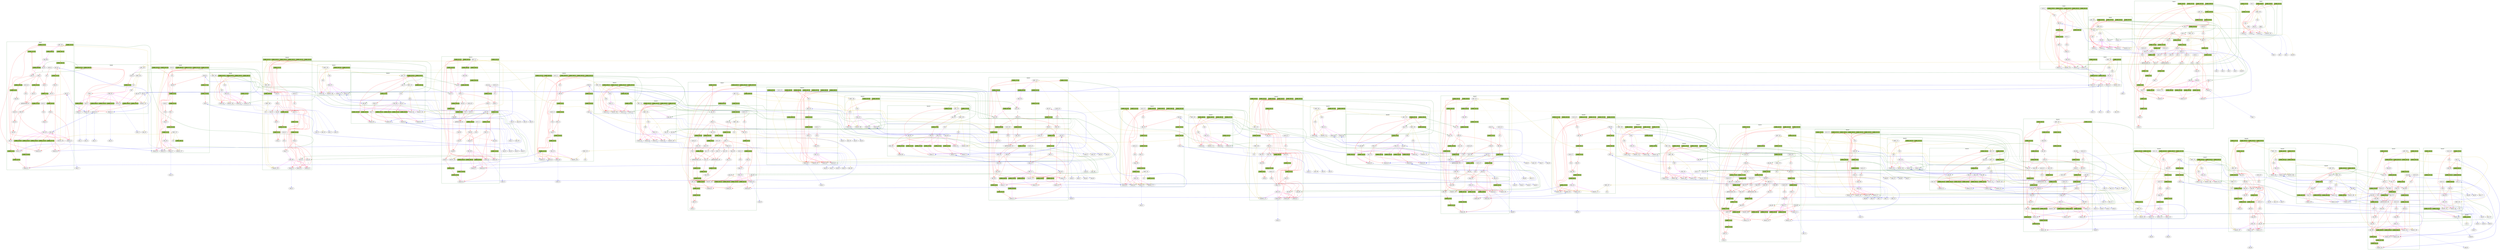// Number of blocks: 1351
// Number of channels: 2368
Digraph G {

  // Blocks
subgraph cluster_1 {
color = "darkgreen"
label = "block1"
  alpha [type=Entry, in="in1:32", out="out1:32", bbID = 1,  shape=oval];
  beta [type=Entry, in="in1:32", out="out1:32", bbID = 1,  shape=oval];
  brCst_block1 [type=Constant, in="in1:1", out="out1:1", bbID = 1, value="0x1", label=true,  shape=oval];
  cst_0 [type=Constant, in="in1:32", out="out1:32", bbID = 1, value="0x0", label="0x0",  shape=oval];
  branch_0 [type=Branch, in="in1:32 in2?:1", out="out1+:32 out2-:32", bbID = 1,  shape=oval];
  branch_1 [type=Branch, in="in1:32 in2?:1", out="out1+:32 out2-:32", bbID = 1,  shape=oval];
  branch_2 [type=Branch, in="in1:32 in2?:1", out="out1+:32 out2-:32", bbID = 1,  shape=oval];
  fork_97 [type=Fork, in="in1:1", out="out1:1 out2:1 out3:1 out4:1", bbID = 1,  shape=oval];
  start_0 [type=Entry, in="in1:0", out="out1:0", bbID = 1,  shape=oval];
  forkC_140 [type=Fork, in="in1:0", out="out1:0 out2:0 out3:0", bbID = 1,  shape=oval];
  branchC_150 [type=Branch, in="in1:0 in2?:1", out="out1+:0 out2-:0", bbID = 1,  shape=oval];
  _Buffer_189 [type=Buffer, in="in1:32", out="out1:32", bbID = 1, slots=1, transparent=false, label="_Buffer_189 [1]",  shape=box, style=filled, fillcolor=darkolivegreen3, height = 0.4];
  _Buffer_190 [type=Buffer, in="in1:32", out="out1:32", bbID = 1, slots=1, transparent=false, label="_Buffer_190 [1]",  shape=box, style=filled, fillcolor=darkolivegreen3, height = 0.4];
  _Buffer_191 [type=Buffer, in="in1:32", out="out1:32", bbID = 1, slots=1, transparent=false, label="_Buffer_191 [1]",  shape=box, style=filled, fillcolor=darkolivegreen3, height = 0.4];
  _Buffer_372 [type=Buffer, in="in1:0", out="out1:0", bbID = 1, slots=1, transparent=false, label="_Buffer_372 [1]",  shape=box, style=filled, fillcolor=darkolivegreen3, height = 0.4];
  _Buffer_373 [type=Buffer, in="in1:0", out="out1:0", bbID = 1, slots=1, transparent=true, label="_Buffer_373 [1t]",  shape=box, style=filled, fillcolor=darkolivegreen3, height = 0.4];
}
subgraph cluster_2 {
color = "darkgreen"
label = "block2"
  phi_1 [type=Mux, in="in1?:1 in2:32 in3:32", out="out1:32", delay=1.397, bbID = 2,  shape=oval];
  brCst_block2 [type=Constant, in="in1:1", out="out1:1", bbID = 2, value="0x1", label=true,  shape=oval];
  cst_1 [type=Constant, in="in1:32", out="out1:32", bbID = 2, value="0x0", label="0x0",  shape=oval];
  phi_n0 [type=Merge, in="in1:32 in2:32", out="out1:32", delay=1.397, bbID = 2,  shape=oval];
  phi_n1 [type=Merge, in="in1:32 in2:32", out="out1:32", delay=1.397, bbID = 2,  shape=oval];
  branch_3 [type=Branch, in="in1:32 in2?:1", out="out1+:32 out2-:32", bbID = 2,  shape=oval];
  branch_4 [type=Branch, in="in1:32 in2?:1", out="out1+:32 out2-:32", bbID = 2,  shape=oval];
  branch_5 [type=Branch, in="in1:32 in2?:1", out="out1+:32 out2-:32", bbID = 2,  shape=oval];
  branch_6 [type=Branch, in="in1:32 in2?:1", out="out1+:32 out2-:32", bbID = 2,  shape=oval];
  fork_98 [type=Fork, in="in1:1", out="out1:1 out2:1 out3:1 out4:1 out5:1", bbID = 2,  shape=oval];
  phiC_100 [type=CntrlMerge, in="in1:0 in2:0", out="out1:0 out2?:1", bbID = 2,  shape=oval];
  forkC_141 [type=Fork, in="in1:0", out="out1:0 out2:0 out3:0", bbID = 2,  shape=oval];
  branchC_151 [type=Branch, in="in1:0 in2?:1", out="out1+:0 out2-:0", bbID = 2,  shape=oval];
  _Buffer_192 [type=Buffer, in="in1:32", out="out1:32", bbID = 2, slots=1, transparent=false, label="_Buffer_192 [1]",  shape=box, style=filled, fillcolor=darkolivegreen3, height = 0.4];
  _Buffer_193 [type=Buffer, in="in1:32", out="out1:32", bbID = 2, slots=1, transparent=false, label="_Buffer_193 [1]",  shape=box, style=filled, fillcolor=darkolivegreen3, height = 0.4];
  _Buffer_194 [type=Buffer, in="in1:32", out="out1:32", bbID = 2, slots=1, transparent=false, label="_Buffer_194 [1]",  shape=box, style=filled, fillcolor=darkolivegreen3, height = 0.4];
  _Buffer_195 [type=Buffer, in="in1:32", out="out1:32", bbID = 2, slots=1, transparent=false, label="_Buffer_195 [1]",  shape=box, style=filled, fillcolor=darkolivegreen3, height = 0.4];
}
subgraph cluster_3 {
color = "darkgreen"
label = "block3"
  phi_3 [type=Mux, in="in1?:1 in2:32 in3:32", out="out1:32", delay=1.397, bbID = 3,  shape=oval];
  zext_4 [type=Operator, in="in1:32", out="out1:32", op = "zext_op", bbID = 3,  shape=oval];
  zext_5 [type=Operator, in="in1:32", out="out1:32", op = "zext_op", bbID = 3,  shape=oval];
  getelementptr_6 [type=Operator, in="in1:32 in2:32 in3:32", out="out1:32", op = "getelementptr_op", delay=3.792, constants=1, bbID = 3,  shape=oval];
  load_7 [type=Operator, in="in1:32 in2:32", out="out1:32 out2:32", op = "mc_load_op", delay=1.412, latency=2, bbID = 3, portID = 0, offset = 0,  shape=oval];
  load_10 [type=Operator, in="in1:32 in2:32", out="out1:32 out2:32", op = "mc_load_op", delay=1.412, latency=2, bbID = 3, portID = 0, offset = 0,  shape=oval];
  load_13 [type=Operator, in="in1:32 in2:32", out="out1:32 out2:32", op = "mc_load_op", delay=1.412, latency=2, bbID = 3, portID = 0, offset = 0,  shape=oval];
  mul_14 [type=Operator, in="in1:32 in2:32", out="out1:32", op = "mul_op", latency=4, bbID = 3,  shape=oval];
  add_15 [type=Operator, in="in1:32 in2:32", out="out1:32", op = "add_op", delay=2.287, bbID = 3,  shape=oval];
  load_18 [type=Operator, in="in1:32 in2:32", out="out1:32 out2:32", op = "mc_load_op", delay=1.412, latency=2, bbID = 3, portID = 0, offset = 0,  shape=oval];
  load_21 [type=Operator, in="in1:32 in2:32", out="out1:32 out2:32", op = "mc_load_op", delay=1.412, latency=2, bbID = 3, portID = 0, offset = 0,  shape=oval];
  mul_22 [type=Operator, in="in1:32 in2:32", out="out1:32", op = "mul_op", latency=4, bbID = 3,  shape=oval];
  add_23 [type=Operator, in="in1:32 in2:32", out="out1:32", op = "add_op", delay=2.287, bbID = 3,  shape=oval];
  zext_24 [type=Operator, in="in1:32", out="out1:32", op = "zext_op", bbID = 3,  shape=oval];
  zext_25 [type=Operator, in="in1:32", out="out1:32", op = "zext_op", bbID = 3,  shape=oval];
  getelementptr_26 [type=Operator, in="in1:32 in2:32 in3:32", out="out1:32", op = "getelementptr_op", delay=3.792, constants=1, bbID = 3,  shape=oval];
  store_0 [type=Operator, in="in1:32 in2:32", out="out1:32 out2:32", op = "mc_store_op", delay=0.672, bbID = 3, portID = 0, offset = 0,  shape=oval];
  cst_2 [type=Constant, in="in1:32", out="out1:32", bbID = 3, value="0x1", label="0x1",  shape=oval];
  add_27 [type=Operator, in="in1:32 in2:32", out="out1:32", op = "add_op", delay=2.287, bbID = 3,  shape=oval];
  cst_3 [type=Constant, in="in1:32", out="out1:32", bbID = 3, value="0x1e", label="0x1e",  shape=oval];
  icmp_28 [type=Operator, in="in1:32 in2:32", out="out1:1", op = "icmp_ult_op", delay=1.907, bbID = 3,  shape=oval];
  cst_63 [type=Constant, in="in1:32", out="out1:32", bbID = 3, value="0x1e", label="0x1e",  shape=oval];
  cst_64 [type=Constant, in="in1:32", out="out1:32", bbID = 3, value="0x1e", label="0x1e",  shape=oval];
  phi_n5 [type=Merge, in="in1:32 in2:32", out="out1:32", delay=1.397, bbID = 3,  shape=oval];
  phi_n6 [type=Merge, in="in1:32 in2:32", out="out1:32", delay=1.397, bbID = 3,  shape=oval];
  phi_n7 [type=Merge, in="in1:32 in2:32", out="out1:32", delay=1.397, bbID = 3,  shape=oval];
  fork_0 [type=Fork, in="in1:32", out="out1:32 out2:32 out3:32 out4:32 out5:32 out6:32 out7:32", bbID = 3,  shape=oval];
  fork_1 [type=Fork, in="in1:32", out="out1:32 out2:32", bbID = 3,  shape=oval];
  fork_47 [type=Fork, in="in1:32", out="out1:32 out2:32 out3:32 out4:32 out5:32 out6:32 out7:32", bbID = 3,  shape=oval];
  branch_7 [type=Branch, in="in1:32 in2?:1", out="out1+:32 out2-:32", bbID = 3,  shape=oval];
  branch_8 [type=Branch, in="in1:32 in2?:1", out="out1+:32 out2-:32", bbID = 3,  shape=oval];
  branch_9 [type=Branch, in="in1:32 in2?:1", out="out1+:32 out2-:32", bbID = 3,  shape=oval];
  branch_10 [type=Branch, in="in1:32 in2?:1", out="out1+:32 out2-:32", bbID = 3,  shape=oval];
  fork_99 [type=Fork, in="in1:1", out="out1:1 out2:1 out3:1 out4:1 out5:1", bbID = 3,  shape=oval];
  cst_75 [type=Constant, in="in1:32", out="out1:32", bbID = 3, value="0x1", label="0x1",  shape=oval];
  phiC_101 [type=CntrlMerge, in="in1:0 in2:0", out="out1:0 out2?:1", bbID = 3,  shape=oval];
  forkC_142 [type=Fork, in="in1:0", out="out1:0 out2:0", bbID = 3,  shape=oval];
  branchC_152 [type=Branch, in="in1:0 in2?:1", out="out1+:0 out2-:0", bbID = 3,  shape=oval];
  source_0 [type=Source, out="out1:32", bbID = 3,  shape=oval];
  source_1 [type=Source, out="out1:32", bbID = 3,  shape=oval];
  source_42 [type=Source, out="out1:32", bbID = 3,  shape=oval];
  source_43 [type=Source, out="out1:32", bbID = 3,  shape=oval];
  _Buffer_1 [type=Buffer, in="in1:32", out="out1:32", bbID = 3, slots=1, transparent=false, label="_Buffer_1 [1]",  shape=box, style=filled, fillcolor=darkolivegreen3, height = 0.4];
  _Buffer_2 [type=Buffer, in="in1:32", out="out1:32", bbID = 3, slots=1, transparent=true, label="_Buffer_2 [1t]",  shape=box, style=filled, fillcolor=darkolivegreen3, height = 0.4];
  _Buffer_3 [type=Buffer, in="in1:32", out="out1:32", bbID = 3, slots=2, transparent=true, label="_Buffer_3 [2t]",  shape=box, style=filled, fillcolor=darkolivegreen3, height = 0.4];
  _Buffer_4 [type=Buffer, in="in1:32", out="out1:32", bbID = 3, slots=1, transparent=false, label="_Buffer_4 [1]",  shape=box, style=filled, fillcolor=darkolivegreen3, height = 0.4];
  _Buffer_5 [type=Buffer, in="in1:32", out="out1:32", bbID = 3, slots=1, transparent=true, label="_Buffer_5 [1t]",  shape=box, style=filled, fillcolor=darkolivegreen3, height = 0.4];
  _Buffer_6 [type=Buffer, in="in1:32", out="out1:32", bbID = 3, slots=1, transparent=false, label="_Buffer_6 [1]",  shape=box, style=filled, fillcolor=darkolivegreen3, height = 0.4];
  _Buffer_7 [type=Buffer, in="in1:32", out="out1:32", bbID = 3, slots=1, transparent=false, label="_Buffer_7 [1]",  shape=box, style=filled, fillcolor=darkolivegreen3, height = 0.4];
  _Buffer_8 [type=Buffer, in="in1:32", out="out1:32", bbID = 3, slots=3, transparent=true, label="_Buffer_8 [3t]",  shape=box, style=filled, fillcolor=darkolivegreen3, height = 0.4];
  _Buffer_9 [type=Buffer, in="in1:32", out="out1:32", bbID = 3, slots=1, transparent=false, label="_Buffer_9 [1]",  shape=box, style=filled, fillcolor=darkolivegreen3, height = 0.4];
  _Buffer_10 [type=Buffer, in="in1:32", out="out1:32", bbID = 3, slots=1, transparent=true, label="_Buffer_10 [1t]",  shape=box, style=filled, fillcolor=darkolivegreen3, height = 0.4];
  _Buffer_104 [type=Buffer, in="in1:32", out="out1:32", bbID = 3, slots=1, transparent=false, label="_Buffer_104 [1]",  shape=box, style=filled, fillcolor=darkolivegreen3, height = 0.4];
  _Buffer_105 [type=Buffer, in="in1:32", out="out1:32", bbID = 3, slots=1, transparent=false, label="_Buffer_105 [1]",  shape=box, style=filled, fillcolor=darkolivegreen3, height = 0.4];
  _Buffer_106 [type=Buffer, in="in1:32", out="out1:32", bbID = 3, slots=1, transparent=false, label="_Buffer_106 [1]",  shape=box, style=filled, fillcolor=darkolivegreen3, height = 0.4];
  _Buffer_150 [type=Buffer, in="in1:32", out="out1:32", bbID = 3, slots=1, transparent=true, label="_Buffer_150 [1t]",  shape=box, style=filled, fillcolor=darkolivegreen3, height = 0.4];
  _Buffer_151 [type=Buffer, in="in1:32", out="out1:32", bbID = 3, slots=1, transparent=true, label="_Buffer_151 [1t]",  shape=box, style=filled, fillcolor=darkolivegreen3, height = 0.4];
  _Buffer_152 [type=Buffer, in="in1:32", out="out1:32", bbID = 3, slots=2, transparent=false, label="_Buffer_152 [2]",  shape=box, style=filled, fillcolor=darkolivegreen3, height = 0.4];
  _Buffer_196 [type=Buffer, in="in1:32", out="out1:32", bbID = 3, slots=1, transparent=false, label="_Buffer_196 [1]",  shape=box, style=filled, fillcolor=darkolivegreen3, height = 0.4];
  _Buffer_197 [type=Buffer, in="in1:32", out="out1:32", bbID = 3, slots=1, transparent=true, label="_Buffer_197 [1t]",  shape=box, style=filled, fillcolor=darkolivegreen3, height = 0.4];
  _Buffer_198 [type=Buffer, in="in1:32", out="out1:32", bbID = 3, slots=1, transparent=true, label="_Buffer_198 [1t]",  shape=box, style=filled, fillcolor=darkolivegreen3, height = 0.4];
  _Buffer_199 [type=Buffer, in="in1:1", out="out1:1", bbID = 3, slots=1, transparent=false, label="_Buffer_199 [1]",  shape=box, style=filled, fillcolor=darkolivegreen3, height = 0.4];
  _Buffer_200 [type=Buffer, in="in1:1", out="out1:1", bbID = 3, slots=1, transparent=false, label="_Buffer_200 [1]",  shape=box, style=filled, fillcolor=darkolivegreen3, height = 0.4];
  _Buffer_201 [type=Buffer, in="in1:1", out="out1:1", bbID = 3, slots=1, transparent=false, label="_Buffer_201 [1]",  shape=box, style=filled, fillcolor=darkolivegreen3, height = 0.4];
  _Buffer_374 [type=Buffer, in="in1:1", out="out1:1", bbID = 3, slots=1, transparent=false, label="_Buffer_374 [1]",  shape=box, style=filled, fillcolor=darkolivegreen3, height = 0.4];
  _Buffer_375 [type=Buffer, in="in1:0", out="out1:0", bbID = 3, slots=1, transparent=false, label="_Buffer_375 [1]",  shape=box, style=filled, fillcolor=darkolivegreen3, height = 0.4];
  _Buffer_376 [type=Buffer, in="in1:0", out="out1:0", bbID = 3, slots=1, transparent=true, label="_Buffer_376 [1t]",  shape=box, style=filled, fillcolor=darkolivegreen3, height = 0.4];
  _Buffer_377 [type=Buffer, in="in1:0", out="out1:0", bbID = 3, slots=1, transparent=false, label="_Buffer_377 [1]",  shape=box, style=filled, fillcolor=darkolivegreen3, height = 0.4];
  _Buffer_378 [type=Buffer, in="in1:0", out="out1:0", bbID = 3, slots=1, transparent=true, label="_Buffer_378 [1t]",  shape=box, style=filled, fillcolor=darkolivegreen3, height = 0.4];
}
subgraph cluster_4 {
color = "darkgreen"
label = "block4"
  cst_4 [type=Constant, in="in1:32", out="out1:32", bbID = 4, value="0x1", label="0x1",  shape=oval];
  add_30 [type=Operator, in="in1:32 in2:32", out="out1:32", op = "add_op", delay=2.287, bbID = 4,  shape=oval];
  cst_5 [type=Constant, in="in1:32", out="out1:32", bbID = 4, value="0x1e", label="0x1e",  shape=oval];
  icmp_31 [type=Operator, in="in1:32 in2:32", out="out1:1", op = "icmp_ult_op", delay=1.907, bbID = 4,  shape=oval];
  fork_2 [type=Fork, in="in1:32", out="out1:32 out2:32", bbID = 4,  shape=oval];
  branch_11 [type=Branch, in="in1:32 in2?:1", out="out1+:32 out2-:32", bbID = 4,  shape=oval];
  branch_12 [type=Branch, in="in1:32 in2?:1", out="out1+:32 out2-:32", bbID = 4,  shape=oval];
  branch_13 [type=Branch, in="in1:32 in2?:1", out="out1+:32 out2-:32", bbID = 4,  shape=oval];
  fork_100 [type=Fork, in="in1:1", out="out1:1 out2:1 out3:1 out4:1", bbID = 4,  shape=oval];
  branchC_153 [type=Branch, in="in1:0 in2?:1", out="out1+:0 out2-:0", bbID = 4,  shape=oval];
  source_2 [type=Source, out="out1:32", bbID = 4,  shape=oval];
  source_3 [type=Source, out="out1:32", bbID = 4,  shape=oval];
  _Buffer_11 [type=Buffer, in="in1:32", out="out1:32", bbID = 4, slots=1, transparent=false, label="_Buffer_11 [1]",  shape=box, style=filled, fillcolor=darkolivegreen3, height = 0.4];
  _Buffer_12 [type=Buffer, in="in1:32", out="out1:32", bbID = 4, slots=1, transparent=true, label="_Buffer_12 [1t]",  shape=box, style=filled, fillcolor=darkolivegreen3, height = 0.4];
  _Buffer_202 [type=Buffer, in="in1:32", out="out1:32", bbID = 4, slots=1, transparent=false, label="_Buffer_202 [1]",  shape=box, style=filled, fillcolor=darkolivegreen3, height = 0.4];
  _Buffer_203 [type=Buffer, in="in1:32", out="out1:32", bbID = 4, slots=1, transparent=false, label="_Buffer_203 [1]",  shape=box, style=filled, fillcolor=darkolivegreen3, height = 0.4];
  _Buffer_204 [type=Buffer, in="in1:32", out="out1:32", bbID = 4, slots=1, transparent=false, label="_Buffer_204 [1]",  shape=box, style=filled, fillcolor=darkolivegreen3, height = 0.4];
  _Buffer_379 [type=Buffer, in="in1:0", out="out1:0", bbID = 4, slots=1, transparent=false, label="_Buffer_379 [1]",  shape=box, style=filled, fillcolor=darkolivegreen3, height = 0.4];
  _Buffer_380 [type=Buffer, in="in1:0", out="out1:0", bbID = 4, slots=1, transparent=true, label="_Buffer_380 [1t]",  shape=box, style=filled, fillcolor=darkolivegreen3, height = 0.4];
  _Buffer_381 [type=Buffer, in="in1:0", out="out1:0", bbID = 4, slots=1, transparent=false, label="_Buffer_381 [1]",  shape=box, style=filled, fillcolor=darkolivegreen3, height = 0.4];
}
subgraph cluster_5 {
color = "darkgreen"
label = "block5"
  brCst_block5 [type=Constant, in="in1:1", out="out1:1", bbID = 5, value="0x1", label=true,  shape=oval];
  cst_6 [type=Constant, in="in1:32", out="out1:32", bbID = 5, value="0x0", label="0x0",  shape=oval];
  branch_14 [type=Branch, in="in1:32 in2?:1", out="out1+:32 out2-:32", bbID = 5,  shape=oval];
  branch_15 [type=Branch, in="in1:32 in2?:1", out="out1+:32 out2-:32", bbID = 5,  shape=oval];
  branch_16 [type=Branch, in="in1:32 in2?:1", out="out1+:32 out2-:32", bbID = 5,  shape=oval];
  fork_101 [type=Fork, in="in1:1", out="out1:1 out2:1 out3:1 out4:1", bbID = 5,  shape=oval];
  forkC_144 [type=Fork, in="in1:0", out="out1:0 out2:0 out3:0", bbID = 5,  shape=oval];
  branchC_154 [type=Branch, in="in1:0 in2?:1", out="out1+:0 out2-:0", bbID = 5,  shape=oval];
  _Buffer_107 [type=Buffer, in="in1:32", out="out1:32", bbID = 5, slots=1, transparent=false, label="_Buffer_107 [1]",  shape=box, style=filled, fillcolor=darkolivegreen3, height = 0.4];
  _Buffer_108 [type=Buffer, in="in1:32", out="out1:32", bbID = 5, slots=1, transparent=false, label="_Buffer_108 [1]",  shape=box, style=filled, fillcolor=darkolivegreen3, height = 0.4];
  _Buffer_205 [type=Buffer, in="in1:32", out="out1:32", bbID = 5, slots=1, transparent=true, label="_Buffer_205 [1t]",  shape=box, style=filled, fillcolor=darkolivegreen3, height = 0.4];
  _Buffer_382 [type=Buffer, in="in1:0", out="out1:0", bbID = 5, slots=1, transparent=true, label="_Buffer_382 [1t]",  shape=box, style=filled, fillcolor=darkolivegreen3, height = 0.4];
}
subgraph cluster_6 {
color = "darkgreen"
label = "block6"
  phi_34 [type=Mux, in="in1?:1 in2:32 in3:32", out="out1:32", delay=1.397, bbID = 6,  shape=oval];
  load_37 [type=Operator, in="in1:32 in2:32", out="out1:32 out2:32", op = "mc_load_op", delay=1.412, latency=2, bbID = 6, portID = 0, offset = 0,  shape=oval];
  brCst_block6 [type=Constant, in="in1:1", out="out1:1", bbID = 6, value="0x1", label=true,  shape=oval];
  cst_7 [type=Constant, in="in1:32", out="out1:32", bbID = 6, value="0x0", label="0x0",  shape=oval];
  phi_n10 [type=Merge, in="in1:32 in2:32", out="out1:32", delay=1.397, bbID = 6,  shape=oval];
  phi_n11 [type=Merge, in="in1:32 in2:32", out="out1:32", delay=1.397, bbID = 6,  shape=oval];
  fork_3 [type=Fork, in="in1:32", out="out1:32 out2:32", bbID = 6,  shape=oval];
  branch_17 [type=Branch, in="in1:32 in2?:1", out="out1+:32 out2-:32", bbID = 6,  shape=oval];
  branch_18 [type=Branch, in="in1:32 in2?:1", out="out1+:32 out2-:32", bbID = 6,  shape=oval];
  branch_19 [type=Branch, in="in1:32 in2?:1", out="out1+:32 out2-:32", bbID = 6,  shape=oval];
  branch_20 [type=Branch, in="in1:32 in2?:1", out="out1+:32 out2-:32", bbID = 6,  shape=oval];
  branch_21 [type=Branch, in="in1:32 in2?:1", out="out1+:32 out2-:32", bbID = 6,  shape=oval];
  fork_102 [type=Fork, in="in1:32", out="out1:32 out2:32 out3:32 out4:32 out5:32 out6:32 out7:32", bbID = 6,  shape=oval];
  phiC_104 [type=CntrlMerge, in="in1:0 in2:0", out="out1:0 out2?:1", bbID = 6,  shape=oval];
  forkC_145 [type=Fork, in="in1:0", out="out1:0 out2:0 out3:0", bbID = 6,  shape=oval];
  branchC_155 [type=Branch, in="in1:0 in2?:1", out="out1+:0 out2-:0", bbID = 6,  shape=oval];
  _Buffer_13 [type=Buffer, in="in1:32", out="out1:32", bbID = 6, slots=1, transparent=false, label="_Buffer_13 [1]",  shape=box, style=filled, fillcolor=darkolivegreen3, height = 0.4];
  _Buffer_109 [type=Buffer, in="in1:32", out="out1:32", bbID = 6, slots=1, transparent=false, label="_Buffer_109 [1]",  shape=box, style=filled, fillcolor=darkolivegreen3, height = 0.4];
  _Buffer_110 [type=Buffer, in="in1:32", out="out1:32", bbID = 6, slots=1, transparent=false, label="_Buffer_110 [1]",  shape=box, style=filled, fillcolor=darkolivegreen3, height = 0.4];
  _Buffer_206 [type=Buffer, in="in1:32", out="out1:32", bbID = 6, slots=1, transparent=true, label="_Buffer_206 [1t]",  shape=box, style=filled, fillcolor=darkolivegreen3, height = 0.4];
  _Buffer_207 [type=Buffer, in="in1:32", out="out1:32", bbID = 6, slots=1, transparent=false, label="_Buffer_207 [1]",  shape=box, style=filled, fillcolor=darkolivegreen3, height = 0.4];
  _Buffer_208 [type=Buffer, in="in1:1", out="out1:1", bbID = 6, slots=1, transparent=false, label="_Buffer_208 [1]",  shape=box, style=filled, fillcolor=darkolivegreen3, height = 0.4];
  _Buffer_209 [type=Buffer, in="in1:1", out="out1:1", bbID = 6, slots=1, transparent=false, label="_Buffer_209 [1]",  shape=box, style=filled, fillcolor=darkolivegreen3, height = 0.4];
  _Buffer_210 [type=Buffer, in="in1:1", out="out1:1", bbID = 6, slots=1, transparent=false, label="_Buffer_210 [1]",  shape=box, style=filled, fillcolor=darkolivegreen3, height = 0.4];
  _Buffer_211 [type=Buffer, in="in1:1", out="out1:1", bbID = 6, slots=1, transparent=false, label="_Buffer_211 [1]",  shape=box, style=filled, fillcolor=darkolivegreen3, height = 0.4];
}
subgraph cluster_7 {
color = "darkgreen"
label = "block7"
  phi_39 [type=Mux, in="in1?:1 in2:32 in3:32", out="out1:32", delay=1.397, bbID = 7,  shape=oval];
  phi_40 [type=Mux, in="in1?:1 in2:32 in3:32", out="out1:32", delay=1.397, bbID = 7,  shape=oval];
  zext_41 [type=Operator, in="in1:32", out="out1:32", op = "zext_op", bbID = 7,  shape=oval];
  zext_42 [type=Operator, in="in1:32", out="out1:32", op = "zext_op", bbID = 7,  shape=oval];
  getelementptr_43 [type=Operator, in="in1:32 in2:32 in3:32", out="out1:32", op = "getelementptr_op", delay=3.792, constants=1, bbID = 7,  shape=oval];
  load_44 [type=Operator, in="in1:32 in2:32", out="out1:32 out2:32", op = "mc_load_op", delay=1.412, latency=2, bbID = 7, portID = 1, offset = 0,  shape=oval];
  mul_45 [type=Operator, in="in1:32 in2:32", out="out1:32", op = "mul_op", latency=4, bbID = 7,  shape=oval];
  load_48 [type=Operator, in="in1:32 in2:32", out="out1:32 out2:32", op = "mc_load_op", delay=1.412, latency=2, bbID = 7, portID = 0, offset = 0,  shape=oval];
  mul_49 [type=Operator, in="in1:32 in2:32", out="out1:32", op = "mul_op", latency=4, bbID = 7,  shape=oval];
  add_50 [type=Operator, in="in1:32 in2:32", out="out1:32", op = "add_op", delay=2.287, bbID = 7,  shape=oval];
  cst_8 [type=Constant, in="in1:32", out="out1:32", bbID = 7, value="0x1", label="0x1",  shape=oval];
  add_51 [type=Operator, in="in1:32 in2:32", out="out1:32", op = "add_op", delay=2.287, bbID = 7,  shape=oval];
  cst_9 [type=Constant, in="in1:32", out="out1:32", bbID = 7, value="0x1e", label="0x1e",  shape=oval];
  icmp_52 [type=Operator, in="in1:32 in2:32", out="out1:1", op = "icmp_ult_op", delay=1.907, bbID = 7,  shape=oval];
  cst_65 [type=Constant, in="in1:32", out="out1:32", bbID = 7, value="0x1e", label="0x1e",  shape=oval];
  phi_n16 [type=Merge, in="in1:32 in2:32", out="out1:32", delay=1.397, bbID = 7,  shape=oval];
  phi_n17 [type=Merge, in="in1:32 in2:32", out="out1:32", delay=1.397, bbID = 7,  shape=oval];
  phi_n18 [type=Merge, in="in1:32 in2:32", out="out1:32", delay=1.397, bbID = 7,  shape=oval];
  fork_4 [type=Fork, in="in1:32", out="out1:32 out2:32 out3:32", bbID = 7,  shape=oval];
  fork_6 [type=Fork, in="in1:32", out="out1:32 out2:32", bbID = 7,  shape=oval];
  fork_53 [type=Fork, in="in1:32", out="out1:32 out2:32", bbID = 7,  shape=oval];
  fork_54 [type=Fork, in="in1:32", out="out1:32 out2:32", bbID = 7,  shape=oval];
  branch_22 [type=Branch, in="in1:32 in2?:1", out="out1+:32 out2-:32", bbID = 7,  shape=oval];
  branch_23 [type=Branch, in="in1:32 in2?:1", out="out1+:32 out2-:32", bbID = 7,  shape=oval];
  branch_24 [type=Branch, in="in1:32 in2?:1", out="out1+:32 out2-:32", bbID = 7,  shape=oval];
  branch_25 [type=Branch, in="in1:32 in2?:1", out="out1+:32 out2-:32", bbID = 7,  shape=oval];
  branch_26 [type=Branch, in="in1:32 in2?:1", out="out1+:32 out2-:32", bbID = 7,  shape=oval];
  fork_103 [type=Fork, in="in1:32", out="out1:32 out2:32 out3:32 out4:32 out5:32 out6:32 out7:32", bbID = 7,  shape=oval];
  phiC_105 [type=CntrlMerge, in="in1:0 in2:0", out="out1:0 out2?:1", bbID = 7,  shape=oval];
  branchC_156 [type=Branch, in="in1:0 in2?:1", out="out1+:0 out2-:0", bbID = 7,  shape=oval];
  source_4 [type=Source, out="out1:32", bbID = 7,  shape=oval];
  source_5 [type=Source, out="out1:32", bbID = 7,  shape=oval];
  source_44 [type=Source, out="out1:32", bbID = 7,  shape=oval];
  fork_186 [type=Fork, in="in1:1", out="out1:1 out2:1", bbID = 7,  shape=oval];
  _Buffer_14 [type=Buffer, in="in1:32", out="out1:32", bbID = 7, slots=1, transparent=false, label="_Buffer_14 [1]",  shape=box, style=filled, fillcolor=darkolivegreen3, height = 0.4];
  _Buffer_15 [type=Buffer, in="in1:32", out="out1:32", bbID = 7, slots=1, transparent=false, label="_Buffer_15 [1]",  shape=box, style=filled, fillcolor=darkolivegreen3, height = 0.4];
  _Buffer_16 [type=Buffer, in="in1:32", out="out1:32", bbID = 7, slots=1, transparent=true, label="_Buffer_16 [1t]",  shape=box, style=filled, fillcolor=darkolivegreen3, height = 0.4];
  _Buffer_17 [type=Buffer, in="in1:32", out="out1:32", bbID = 7, slots=1, transparent=false, label="_Buffer_17 [1]",  shape=box, style=filled, fillcolor=darkolivegreen3, height = 0.4];
  _Buffer_18 [type=Buffer, in="in1:32", out="out1:32", bbID = 7, slots=1, transparent=true, label="_Buffer_18 [1t]",  shape=box, style=filled, fillcolor=darkolivegreen3, height = 0.4];
  _Buffer_111 [type=Buffer, in="in1:32", out="out1:32", bbID = 7, slots=1, transparent=false, label="_Buffer_111 [1]",  shape=box, style=filled, fillcolor=darkolivegreen3, height = 0.4];
  _Buffer_112 [type=Buffer, in="in1:32", out="out1:32", bbID = 7, slots=1, transparent=false, label="_Buffer_112 [1]",  shape=box, style=filled, fillcolor=darkolivegreen3, height = 0.4];
  _Buffer_113 [type=Buffer, in="in1:32", out="out1:32", bbID = 7, slots=1, transparent=false, label="_Buffer_113 [1]",  shape=box, style=filled, fillcolor=darkolivegreen3, height = 0.4];
  _Buffer_153 [type=Buffer, in="in1:32", out="out1:32", bbID = 7, slots=2, transparent=false, label="_Buffer_153 [2]",  shape=box, style=filled, fillcolor=darkolivegreen3, height = 0.4];
  _Buffer_154 [type=Buffer, in="in1:32", out="out1:32", bbID = 7, slots=3, transparent=true, label="_Buffer_154 [3t]",  shape=box, style=filled, fillcolor=darkolivegreen3, height = 0.4];
  _Buffer_212 [type=Buffer, in="in1:32", out="out1:32", bbID = 7, slots=1, transparent=true, label="_Buffer_212 [1t]",  shape=box, style=filled, fillcolor=darkolivegreen3, height = 0.4];
  _Buffer_213 [type=Buffer, in="in1:32", out="out1:32", bbID = 7, slots=1, transparent=false, label="_Buffer_213 [1]",  shape=box, style=filled, fillcolor=darkolivegreen3, height = 0.4];
  _Buffer_214 [type=Buffer, in="in1:32", out="out1:32", bbID = 7, slots=1, transparent=false, label="_Buffer_214 [1]",  shape=box, style=filled, fillcolor=darkolivegreen3, height = 0.4];
  _Buffer_215 [type=Buffer, in="in1:1", out="out1:1", bbID = 7, slots=1, transparent=false, label="_Buffer_215 [1]",  shape=box, style=filled, fillcolor=darkolivegreen3, height = 0.4];
  _Buffer_216 [type=Buffer, in="in1:1", out="out1:1", bbID = 7, slots=1, transparent=true, label="_Buffer_216 [6t]",  shape=box, style=filled, fillcolor=darkolivegreen3, height = 0.4];
  _Buffer_217 [type=Buffer, in="in1:1", out="out1:1", bbID = 7, slots=1, transparent=false, label="_Buffer_217 [1]",  shape=box, style=filled, fillcolor=darkolivegreen3, height = 0.4];
  _Buffer_218 [type=Buffer, in="in1:1", out="out1:1", bbID = 7, slots=2, transparent=false, label="_Buffer_218 [2]",  shape=box, style=filled, fillcolor=darkolivegreen3, height = 0.4];
  _Buffer_219 [type=Buffer, in="in1:1", out="out1:1", bbID = 7, slots=1, transparent=false, label="_Buffer_219 [1]",  shape=box, style=filled, fillcolor=darkolivegreen3, height = 0.4];
  _Buffer_383 [type=Buffer, in="in1:0", out="out1:0", bbID = 7, slots=1, transparent=false, label="_Buffer_383 [1]",  shape=box, style=filled, fillcolor=darkolivegreen3, height = 0.4];
  _Buffer_384 [type=Buffer, in="in1:0", out="out1:0", bbID = 7, slots=1, transparent=true, label="_Buffer_384 [1t]",  shape=box, style=filled, fillcolor=darkolivegreen3, height = 0.4];
  _Buffer_385 [type=Buffer, in="in1:1", out="out1:1", bbID = 7, slots=1, transparent=false, label="_Buffer_385 [1]",  shape=box, style=filled, fillcolor=darkolivegreen3, height = 0.4];
  _Buffer_459 [type=Buffer, in="in1:1", out="out1:1", bbID = 7, slots=1, transparent=true, label="_Buffer_459 [6t]",  shape=box, style=filled, fillcolor=darkolivegreen3, height = 0.4];
}
subgraph cluster_8 {
color = "darkgreen"
label = "block8"
  store_1 [type=Operator, in="in1:32 in2:32", out="out1:32 out2:32", op = "mc_store_op", delay=0.672, bbID = 8, portID = 0, offset = 0,  shape=oval];
  cst_10 [type=Constant, in="in1:32", out="out1:32", bbID = 8, value="0x1", label="0x1",  shape=oval];
  add_56 [type=Operator, in="in1:32 in2:32", out="out1:32", op = "add_op", delay=2.287, bbID = 8,  shape=oval];
  cst_11 [type=Constant, in="in1:32", out="out1:32", bbID = 8, value="0x1e", label="0x1e",  shape=oval];
  icmp_57 [type=Operator, in="in1:32 in2:32", out="out1:1", op = "icmp_ult_op", delay=1.907, bbID = 8,  shape=oval];
  fork_7 [type=Fork, in="in1:32", out="out1:32 out2:32", bbID = 8,  shape=oval];
  fork_50 [type=Fork, in="in1:32", out="out1:32 out2:32", bbID = 8,  shape=oval];
  branch_27 [type=Branch, in="in1:32 in2?:1", out="out1+:32 out2-:32", bbID = 8,  shape=oval];
  branch_28 [type=Branch, in="in1:32 in2?:1", out="out1+:32 out2-:32", bbID = 8,  shape=oval];
  branch_29 [type=Branch, in="in1:32 in2?:1", out="out1+:32 out2-:32", bbID = 8,  shape=oval];
  fork_104 [type=Fork, in="in1:1", out="out1:1 out2:1 out3:1 out4:1", bbID = 8,  shape=oval];
  cst_76 [type=Constant, in="in1:32", out="out1:32", bbID = 8, value="0x1", label="0x1",  shape=oval];
  forkC_147 [type=Fork, in="in1:0", out="out1:0 out2:0", bbID = 8,  shape=oval];
  branchC_157 [type=Branch, in="in1:0 in2?:1", out="out1+:0 out2-:0", bbID = 8,  shape=oval];
  source_6 [type=Source, out="out1:32", bbID = 8,  shape=oval];
  source_7 [type=Source, out="out1:32", bbID = 8,  shape=oval];
  _Buffer_19 [type=Buffer, in="in1:32", out="out1:32", bbID = 8, slots=1, transparent=false, label="_Buffer_19 [1]",  shape=box, style=filled, fillcolor=darkolivegreen3, height = 0.4];
  _Buffer_20 [type=Buffer, in="in1:32", out="out1:32", bbID = 8, slots=1, transparent=true, label="_Buffer_20 [1t]",  shape=box, style=filled, fillcolor=darkolivegreen3, height = 0.4];
  _Buffer_21 [type=Buffer, in="in1:1", out="out1:1", bbID = 8, slots=1, transparent=false, label="_Buffer_21 [1]",  shape=box, style=filled, fillcolor=darkolivegreen3, height = 0.4];
  _Buffer_155 [type=Buffer, in="in1:32", out="out1:32", bbID = 8, slots=1, transparent=true, label="_Buffer_155 [1t]",  shape=box, style=filled, fillcolor=darkolivegreen3, height = 0.4];
  _Buffer_177 [type=Buffer, in="in1:32", out="out1:32", bbID = 8, slots=1, transparent=false, label="_Buffer_177 [1]",  shape=box, style=filled, fillcolor=darkolivegreen3, height = 0.4];
  _Buffer_178 [type=Buffer, in="in1:32", out="out1:32", bbID = 8, slots=2, transparent=true, label="_Buffer_178 [2t]",  shape=box, style=filled, fillcolor=darkolivegreen3, height = 0.4];
  _Buffer_220 [type=Buffer, in="in1:32", out="out1:32", bbID = 8, slots=1, transparent=true, label="_Buffer_220 [1t]",  shape=box, style=filled, fillcolor=darkolivegreen3, height = 0.4];
  _Buffer_221 [type=Buffer, in="in1:32", out="out1:32", bbID = 8, slots=1, transparent=false, label="_Buffer_221 [1]",  shape=box, style=filled, fillcolor=darkolivegreen3, height = 0.4];
  _Buffer_222 [type=Buffer, in="in1:32", out="out1:32", bbID = 8, slots=1, transparent=true, label="_Buffer_222 [1t]",  shape=box, style=filled, fillcolor=darkolivegreen3, height = 0.4];
  _Buffer_223 [type=Buffer, in="in1:32", out="out1:32", bbID = 8, slots=1, transparent=true, label="_Buffer_223 [1t]",  shape=box, style=filled, fillcolor=darkolivegreen3, height = 0.4];
  _Buffer_386 [type=Buffer, in="in1:0", out="out1:0", bbID = 8, slots=1, transparent=false, label="_Buffer_386 [1]",  shape=box, style=filled, fillcolor=darkolivegreen3, height = 0.4];
  _Buffer_387 [type=Buffer, in="in1:0", out="out1:0", bbID = 8, slots=1, transparent=true, label="_Buffer_387 [1t]",  shape=box, style=filled, fillcolor=darkolivegreen3, height = 0.4];
  _Buffer_388 [type=Buffer, in="in1:0", out="out1:0", bbID = 8, slots=1, transparent=true, label="_Buffer_388 [1t]",  shape=box, style=filled, fillcolor=darkolivegreen3, height = 0.4];
}
subgraph cluster_9 {
color = "darkgreen"
label = "block9"
  brCst_block9 [type=Constant, in="in1:1", out="out1:1", bbID = 9, value="0x1", label=true,  shape=oval];
  cst_12 [type=Constant, in="in1:32", out="out1:32", bbID = 9, value="0x0", label="0x0",  shape=oval];
  branch_30 [type=Branch, in="in1:32 in2?:1", out="out1+:32 out2-:32", bbID = 9,  shape=oval];
  branch_31 [type=Branch, in="in1:32 in2?:1", out="out1+:32 out2-:32", bbID = 9,  shape=oval];
  branch_32 [type=Branch, in="in1:32 in2?:1", out="out1+:32 out2-:32", bbID = 9,  shape=oval];
  fork_105 [type=Fork, in="in1:1", out="out1:1 out2:1 out3:1 out4:1", bbID = 9,  shape=oval];
  forkC_148 [type=Fork, in="in1:0", out="out1:0 out2:0 out3:0", bbID = 9,  shape=oval];
  branchC_158 [type=Branch, in="in1:0 in2?:1", out="out1+:0 out2-:0", bbID = 9,  shape=oval];
  _Buffer_114 [type=Buffer, in="in1:32", out="out1:32", bbID = 9, slots=1, transparent=false, label="_Buffer_114 [1]",  shape=box, style=filled, fillcolor=darkolivegreen3, height = 0.4];
  _Buffer_224 [type=Buffer, in="in1:32", out="out1:32", bbID = 9, slots=1, transparent=false, label="_Buffer_224 [1]",  shape=box, style=filled, fillcolor=darkolivegreen3, height = 0.4];
  _Buffer_225 [type=Buffer, in="in1:32", out="out1:32", bbID = 9, slots=1, transparent=false, label="_Buffer_225 [1]",  shape=box, style=filled, fillcolor=darkolivegreen3, height = 0.4];
  _Buffer_226 [type=Buffer, in="in1:32", out="out1:32", bbID = 9, slots=1, transparent=false, label="_Buffer_226 [1]",  shape=box, style=filled, fillcolor=darkolivegreen3, height = 0.4];
  _Buffer_389 [type=Buffer, in="in1:0", out="out1:0", bbID = 9, slots=1, transparent=false, label="_Buffer_389 [1]",  shape=box, style=filled, fillcolor=darkolivegreen3, height = 0.4];
}
subgraph cluster_10 {
color = "darkgreen"
label = "block10"
  phi_60 [type=Mux, in="in1?:1 in2:32 in3:32", out="out1:32", delay=1.397, bbID = 10,  shape=oval];
  load_63 [type=Operator, in="in1:32 in2:32", out="out1:32 out2:32", op = "mc_load_op", delay=1.412, latency=2, bbID = 10, portID = 1, offset = 0,  shape=oval];
  load_66 [type=Operator, in="in1:32 in2:32", out="out1:32 out2:32", op = "mc_load_op", delay=1.412, latency=2, bbID = 10, portID = 0, offset = 0,  shape=oval];
  add_67 [type=Operator, in="in1:32 in2:32", out="out1:32", op = "add_op", delay=2.287, bbID = 10,  shape=oval];
  store_2 [type=Operator, in="in1:32 in2:32", out="out1:32 out2:32", op = "mc_store_op", delay=0.672, bbID = 10, portID = 1, offset = 0,  shape=oval];
  cst_13 [type=Constant, in="in1:32", out="out1:32", bbID = 10, value="0x1", label="0x1",  shape=oval];
  add_70 [type=Operator, in="in1:32 in2:32", out="out1:32", op = "add_op", delay=2.287, bbID = 10,  shape=oval];
  cst_14 [type=Constant, in="in1:32", out="out1:32", bbID = 10, value="0x1e", label="0x1e",  shape=oval];
  icmp_71 [type=Operator, in="in1:32 in2:32", out="out1:1", op = "icmp_ult_op", delay=1.907, bbID = 10,  shape=oval];
  phi_n23 [type=Merge, in="in1:32 in2:32", out="out1:32", delay=1.397, bbID = 10,  shape=oval];
  phi_n24 [type=Merge, in="in1:32 in2:32", out="out1:32", delay=1.397, bbID = 10,  shape=oval];
  fork_8 [type=Fork, in="in1:32", out="out1:32 out2:32 out3:32 out4:32", bbID = 10,  shape=oval];
  fork_9 [type=Fork, in="in1:32", out="out1:32 out2:32", bbID = 10,  shape=oval];
  branch_33 [type=Branch, in="in1:32 in2?:1", out="out1+:32 out2-:32", bbID = 10,  shape=oval];
  branch_34 [type=Branch, in="in1:32 in2?:1", out="out1+:32 out2-:32", bbID = 10,  shape=oval];
  branch_35 [type=Branch, in="in1:32 in2?:1", out="out1+:32 out2-:32", bbID = 10,  shape=oval];
  fork_106 [type=Fork, in="in1:1", out="out1:1 out2:1 out3:1 out4:1", bbID = 10,  shape=oval];
  cst_77 [type=Constant, in="in1:32", out="out1:32", bbID = 10, value="0x1", label="0x1",  shape=oval];
  phiC_108 [type=CntrlMerge, in="in1:0 in2:0", out="out1:0 out2?:1", bbID = 10,  shape=oval];
  forkC_149 [type=Fork, in="in1:0", out="out1:0 out2:0", bbID = 10,  shape=oval];
  branchC_159 [type=Branch, in="in1:0 in2?:1", out="out1+:0 out2-:0", bbID = 10,  shape=oval];
  source_8 [type=Source, out="out1:32", bbID = 10,  shape=oval];
  source_9 [type=Source, out="out1:32", bbID = 10,  shape=oval];
  _Buffer_22 [type=Buffer, in="in1:32", out="out1:32", bbID = 10, slots=1, transparent=false, label="_Buffer_22 [1]",  shape=box, style=filled, fillcolor=darkolivegreen3, height = 0.4];
  _Buffer_23 [type=Buffer, in="in1:32", out="out1:32", bbID = 10, slots=1, transparent=false, label="_Buffer_23 [1]",  shape=box, style=filled, fillcolor=darkolivegreen3, height = 0.4];
  _Buffer_24 [type=Buffer, in="in1:32", out="out1:32", bbID = 10, slots=1, transparent=true, label="_Buffer_24 [1t]",  shape=box, style=filled, fillcolor=darkolivegreen3, height = 0.4];
  _Buffer_156 [type=Buffer, in="in1:32", out="out1:32", bbID = 10, slots=1, transparent=false, label="_Buffer_156 [1]",  shape=box, style=filled, fillcolor=darkolivegreen3, height = 0.4];
  _Buffer_157 [type=Buffer, in="in1:32", out="out1:32", bbID = 10, slots=1, transparent=true, label="_Buffer_157 [1t]",  shape=box, style=filled, fillcolor=darkolivegreen3, height = 0.4];
  _Buffer_227 [type=Buffer, in="in1:32", out="out1:32", bbID = 10, slots=1, transparent=false, label="_Buffer_227 [1]",  shape=box, style=filled, fillcolor=darkolivegreen3, height = 0.4];
  _Buffer_228 [type=Buffer, in="in1:32", out="out1:32", bbID = 10, slots=1, transparent=false, label="_Buffer_228 [1]",  shape=box, style=filled, fillcolor=darkolivegreen3, height = 0.4];
  _Buffer_229 [type=Buffer, in="in1:32", out="out1:32", bbID = 10, slots=1, transparent=false, label="_Buffer_229 [1]",  shape=box, style=filled, fillcolor=darkolivegreen3, height = 0.4];
  _Buffer_230 [type=Buffer, in="in1:32", out="out1:32", bbID = 10, slots=1, transparent=false, label="_Buffer_230 [1]",  shape=box, style=filled, fillcolor=darkolivegreen3, height = 0.4];
  _Buffer_231 [type=Buffer, in="in1:32", out="out1:32", bbID = 10, slots=1, transparent=false, label="_Buffer_231 [1]",  shape=box, style=filled, fillcolor=darkolivegreen3, height = 0.4];
  _Buffer_390 [type=Buffer, in="in1:0", out="out1:0", bbID = 10, slots=1, transparent=true, label="_Buffer_390 [1t]",  shape=box, style=filled, fillcolor=darkolivegreen3, height = 0.4];
  _Buffer_391 [type=Buffer, in="in1:0", out="out1:0", bbID = 10, slots=1, transparent=false, label="_Buffer_391 [1]",  shape=box, style=filled, fillcolor=darkolivegreen3, height = 0.4];
  _Buffer_392 [type=Buffer, in="in1:0", out="out1:0", bbID = 10, slots=1, transparent=false, label="_Buffer_392 [1]",  shape=box, style=filled, fillcolor=darkolivegreen3, height = 0.4];
}
subgraph cluster_11 {
color = "darkgreen"
label = "block11"
  brCst_block11 [type=Constant, in="in1:1", out="out1:1", bbID = 11, value="0x1", label=true,  shape=oval];
  cst_15 [type=Constant, in="in1:32", out="out1:32", bbID = 11, value="0x0", label="0x0",  shape=oval];
  branch_36 [type=Branch, in="in1:32 in2?:1", out="out1+:32 out2-:32", bbID = 11,  shape=oval];
  branch_37 [type=Branch, in="in1:32 in2?:1", out="out1+:32 out2-:32", bbID = 11,  shape=oval];
  branch_38 [type=Branch, in="in1:32 in2?:1", out="out1+:32 out2-:32", bbID = 11,  shape=oval];
  fork_107 [type=Fork, in="in1:1", out="out1:1 out2:1 out3:1 out4:1", bbID = 11,  shape=oval];
  forkC_150 [type=Fork, in="in1:0", out="out1:0 out2:0 out3:0", bbID = 11,  shape=oval];
  branchC_160 [type=Branch, in="in1:0 in2?:1", out="out1+:0 out2-:0", bbID = 11,  shape=oval];
  _Buffer_232 [type=Buffer, in="in1:32", out="out1:32", bbID = 11, slots=1, transparent=true, label="_Buffer_232 [1t]",  shape=box, style=filled, fillcolor=darkolivegreen3, height = 0.4];
  _Buffer_393 [type=Buffer, in="in1:0", out="out1:0", bbID = 11, slots=1, transparent=true, label="_Buffer_393 [1t]",  shape=box, style=filled, fillcolor=darkolivegreen3, height = 0.4];
}
subgraph cluster_12 {
color = "darkgreen"
label = "block12"
  phi_74 [type=Mux, in="in1?:1 in2:32 in3:32", out="out1:32", delay=1.397, bbID = 12,  shape=oval];
  load_77 [type=Operator, in="in1:32 in2:32", out="out1:32 out2:32", op = "mc_load_op", delay=1.412, latency=2, bbID = 12, portID = 0, offset = 0,  shape=oval];
  brCst_block12 [type=Constant, in="in1:1", out="out1:1", bbID = 12, value="0x1", label=true,  shape=oval];
  cst_16 [type=Constant, in="in1:32", out="out1:32", bbID = 12, value="0x0", label="0x0",  shape=oval];
  phi_n36 [type=Merge, in="in1:32 in2:32", out="out1:32", delay=1.397, bbID = 12,  shape=oval];
  phi_n37 [type=Merge, in="in1:32 in2:32", out="out1:32", delay=1.397, bbID = 12,  shape=oval];
  fork_10 [type=Fork, in="in1:32", out="out1:32 out2:32", bbID = 12,  shape=oval];
  branch_39 [type=Branch, in="in1:32 in2?:1", out="out1+:32 out2-:32", bbID = 12,  shape=oval];
  branch_40 [type=Branch, in="in1:32 in2?:1", out="out1+:32 out2-:32", bbID = 12,  shape=oval];
  branch_41 [type=Branch, in="in1:32 in2?:1", out="out1+:32 out2-:32", bbID = 12,  shape=oval];
  branch_42 [type=Branch, in="in1:32 in2?:1", out="out1+:32 out2-:32", bbID = 12,  shape=oval];
  branch_43 [type=Branch, in="in1:32 in2?:1", out="out1+:32 out2-:32", bbID = 12,  shape=oval];
  fork_108 [type=Fork, in="in1:32", out="out1:32 out2:32 out3:32 out4:32 out5:32 out6:32 out7:32", bbID = 12,  shape=oval];
  phiC_110 [type=CntrlMerge, in="in1:0 in2:0", out="out1:0 out2?:1", bbID = 12,  shape=oval];
  forkC_151 [type=Fork, in="in1:0", out="out1:0 out2:0 out3:0", bbID = 12,  shape=oval];
  branchC_161 [type=Branch, in="in1:0 in2?:1", out="out1+:0 out2-:0", bbID = 12,  shape=oval];
  _Buffer_25 [type=Buffer, in="in1:32", out="out1:32", bbID = 12, slots=1, transparent=false, label="_Buffer_25 [1]",  shape=box, style=filled, fillcolor=darkolivegreen3, height = 0.4];
  _Buffer_120 [type=Buffer, in="in1:32", out="out1:32", bbID = 12, slots=1, transparent=false, label="_Buffer_120 [1]",  shape=box, style=filled, fillcolor=darkolivegreen3, height = 0.4];
  _Buffer_121 [type=Buffer, in="in1:32", out="out1:32", bbID = 12, slots=1, transparent=false, label="_Buffer_121 [1]",  shape=box, style=filled, fillcolor=darkolivegreen3, height = 0.4];
  _Buffer_233 [type=Buffer, in="in1:32", out="out1:32", bbID = 12, slots=1, transparent=false, label="_Buffer_233 [1]",  shape=box, style=filled, fillcolor=darkolivegreen3, height = 0.4];
  _Buffer_234 [type=Buffer, in="in1:32", out="out1:32", bbID = 12, slots=1, transparent=true, label="_Buffer_234 [1t]",  shape=box, style=filled, fillcolor=darkolivegreen3, height = 0.4];
  _Buffer_235 [type=Buffer, in="in1:32", out="out1:32", bbID = 12, slots=1, transparent=false, label="_Buffer_235 [1]",  shape=box, style=filled, fillcolor=darkolivegreen3, height = 0.4];
  _Buffer_236 [type=Buffer, in="in1:1", out="out1:1", bbID = 12, slots=1, transparent=true, label="_Buffer_236 [1t]",  shape=box, style=filled, fillcolor=darkolivegreen3, height = 0.4];
  _Buffer_237 [type=Buffer, in="in1:1", out="out1:1", bbID = 12, slots=1, transparent=false, label="_Buffer_237 [1]",  shape=box, style=filled, fillcolor=darkolivegreen3, height = 0.4];
  _Buffer_238 [type=Buffer, in="in1:1", out="out1:1", bbID = 12, slots=1, transparent=false, label="_Buffer_238 [1]",  shape=box, style=filled, fillcolor=darkolivegreen3, height = 0.4];
  _Buffer_239 [type=Buffer, in="in1:1", out="out1:1", bbID = 12, slots=1, transparent=false, label="_Buffer_239 [1]",  shape=box, style=filled, fillcolor=darkolivegreen3, height = 0.4];
}
subgraph cluster_13 {
color = "darkgreen"
label = "block13"
  phi_79 [type=Mux, in="in1?:1 in2:32 in3:32", out="out1:32", delay=1.397, bbID = 13,  shape=oval];
  phi_80 [type=Mux, in="in1?:1 in2:32 in3:32", out="out1:32", delay=1.397, bbID = 13,  shape=oval];
  zext_81 [type=Operator, in="in1:32", out="out1:32", op = "zext_op", bbID = 13,  shape=oval];
  zext_82 [type=Operator, in="in1:32", out="out1:32", op = "zext_op", bbID = 13,  shape=oval];
  getelementptr_83 [type=Operator, in="in1:32 in2:32 in3:32", out="out1:32", op = "getelementptr_op", delay=3.792, constants=1, bbID = 13,  shape=oval];
  load_84 [type=Operator, in="in1:32 in2:32", out="out1:32 out2:32", op = "mc_load_op", delay=1.412, latency=2, bbID = 13, portID = 2, offset = 0,  shape=oval];
  mul_85 [type=Operator, in="in1:32 in2:32", out="out1:32", op = "mul_op", latency=4, bbID = 13,  shape=oval];
  load_88 [type=Operator, in="in1:32 in2:32", out="out1:32 out2:32", op = "mc_load_op", delay=1.412, latency=2, bbID = 13, portID = 2, offset = 0,  shape=oval];
  mul_89 [type=Operator, in="in1:32 in2:32", out="out1:32", op = "mul_op", latency=4, bbID = 13,  shape=oval];
  add_90 [type=Operator, in="in1:32 in2:32", out="out1:32", op = "add_op", delay=2.287, bbID = 13,  shape=oval];
  cst_17 [type=Constant, in="in1:32", out="out1:32", bbID = 13, value="0x1", label="0x1",  shape=oval];
  add_91 [type=Operator, in="in1:32 in2:32", out="out1:32", op = "add_op", delay=2.287, bbID = 13,  shape=oval];
  cst_18 [type=Constant, in="in1:32", out="out1:32", bbID = 13, value="0x1e", label="0x1e",  shape=oval];
  icmp_92 [type=Operator, in="in1:32 in2:32", out="out1:1", op = "icmp_ult_op", delay=1.907, bbID = 13,  shape=oval];
  cst_66 [type=Constant, in="in1:32", out="out1:32", bbID = 13, value="0x1e", label="0x1e",  shape=oval];
  phi_n42 [type=Merge, in="in1:32 in2:32", out="out1:32", delay=1.397, bbID = 13,  shape=oval];
  phi_n43 [type=Merge, in="in1:32 in2:32", out="out1:32", delay=1.397, bbID = 13,  shape=oval];
  phi_n44 [type=Merge, in="in1:32 in2:32", out="out1:32", delay=1.397, bbID = 13,  shape=oval];
  fork_11 [type=Fork, in="in1:32", out="out1:32 out2:32 out3:32", bbID = 13,  shape=oval];
  fork_13 [type=Fork, in="in1:32", out="out1:32 out2:32", bbID = 13,  shape=oval];
  fork_67 [type=Fork, in="in1:32", out="out1:32 out2:32", bbID = 13,  shape=oval];
  fork_68 [type=Fork, in="in1:32", out="out1:32 out2:32", bbID = 13,  shape=oval];
  branch_44 [type=Branch, in="in1:32 in2?:1", out="out1+:32 out2-:32", bbID = 13,  shape=oval];
  branch_45 [type=Branch, in="in1:32 in2?:1", out="out1+:32 out2-:32", bbID = 13,  shape=oval];
  branch_46 [type=Branch, in="in1:32 in2?:1", out="out1+:32 out2-:32", bbID = 13,  shape=oval];
  branch_47 [type=Branch, in="in1:32 in2?:1", out="out1+:32 out2-:32", bbID = 13,  shape=oval];
  branch_48 [type=Branch, in="in1:32 in2?:1", out="out1+:32 out2-:32", bbID = 13,  shape=oval];
  fork_109 [type=Fork, in="in1:32", out="out1:32 out2:32 out3:32 out4:32 out5:32 out6:32 out7:32", bbID = 13,  shape=oval];
  phiC_111 [type=CntrlMerge, in="in1:0 in2:0", out="out1:0 out2?:1", bbID = 13,  shape=oval];
  branchC_162 [type=Branch, in="in1:0 in2?:1", out="out1+:0 out2-:0", bbID = 13,  shape=oval];
  source_10 [type=Source, out="out1:32", bbID = 13,  shape=oval];
  source_11 [type=Source, out="out1:32", bbID = 13,  shape=oval];
  source_45 [type=Source, out="out1:32", bbID = 13,  shape=oval];
  fork_189 [type=Fork, in="in1:1", out="out1:1 out2:1", bbID = 13,  shape=oval];
  _Buffer_26 [type=Buffer, in="in1:32", out="out1:32", bbID = 13, slots=1, transparent=false, label="_Buffer_26 [1]",  shape=box, style=filled, fillcolor=darkolivegreen3, height = 0.4];
  _Buffer_27 [type=Buffer, in="in1:32", out="out1:32", bbID = 13, slots=2, transparent=false, label="_Buffer_27 [2]",  shape=box, style=filled, fillcolor=darkolivegreen3, height = 0.4];
  _Buffer_28 [type=Buffer, in="in1:32", out="out1:32", bbID = 13, slots=1, transparent=false, label="_Buffer_28 [1]",  shape=box, style=filled, fillcolor=darkolivegreen3, height = 0.4];
  _Buffer_29 [type=Buffer, in="in1:32", out="out1:32", bbID = 13, slots=1, transparent=true, label="_Buffer_29 [1t]",  shape=box, style=filled, fillcolor=darkolivegreen3, height = 0.4];
  _Buffer_30 [type=Buffer, in="in1:32", out="out1:32", bbID = 13, slots=1, transparent=false, label="_Buffer_30 [1]",  shape=box, style=filled, fillcolor=darkolivegreen3, height = 0.4];
  _Buffer_31 [type=Buffer, in="in1:32", out="out1:32", bbID = 13, slots=1, transparent=true, label="_Buffer_31 [1t]",  shape=box, style=filled, fillcolor=darkolivegreen3, height = 0.4];
  _Buffer_123 [type=Buffer, in="in1:32", out="out1:32", bbID = 13, slots=1, transparent=false, label="_Buffer_123 [1]",  shape=box, style=filled, fillcolor=darkolivegreen3, height = 0.4];
  _Buffer_124 [type=Buffer, in="in1:32", out="out1:32", bbID = 13, slots=1, transparent=false, label="_Buffer_124 [1]",  shape=box, style=filled, fillcolor=darkolivegreen3, height = 0.4];
  _Buffer_125 [type=Buffer, in="in1:32", out="out1:32", bbID = 13, slots=1, transparent=false, label="_Buffer_125 [1]",  shape=box, style=filled, fillcolor=darkolivegreen3, height = 0.4];
  _Buffer_158 [type=Buffer, in="in1:32", out="out1:32", bbID = 13, slots=3, transparent=true, label="_Buffer_158 [3t]",  shape=box, style=filled, fillcolor=darkolivegreen3, height = 0.4];
  _Buffer_240 [type=Buffer, in="in1:32", out="out1:32", bbID = 13, slots=1, transparent=true, label="_Buffer_240 [1t]",  shape=box, style=filled, fillcolor=darkolivegreen3, height = 0.4];
  _Buffer_241 [type=Buffer, in="in1:32", out="out1:32", bbID = 13, slots=1, transparent=false, label="_Buffer_241 [1]",  shape=box, style=filled, fillcolor=darkolivegreen3, height = 0.4];
  _Buffer_242 [type=Buffer, in="in1:32", out="out1:32", bbID = 13, slots=1, transparent=false, label="_Buffer_242 [1]",  shape=box, style=filled, fillcolor=darkolivegreen3, height = 0.4];
  _Buffer_243 [type=Buffer, in="in1:1", out="out1:1", bbID = 13, slots=1, transparent=false, label="_Buffer_243 [1]",  shape=box, style=filled, fillcolor=darkolivegreen3, height = 0.4];
  _Buffer_244 [type=Buffer, in="in1:1", out="out1:1", bbID = 13, slots=1, transparent=true, label="_Buffer_244 [6t]",  shape=box, style=filled, fillcolor=darkolivegreen3, height = 0.4];
  _Buffer_245 [type=Buffer, in="in1:1", out="out1:1", bbID = 13, slots=1, transparent=false, label="_Buffer_245 [1]",  shape=box, style=filled, fillcolor=darkolivegreen3, height = 0.4];
  _Buffer_246 [type=Buffer, in="in1:1", out="out1:1", bbID = 13, slots=2, transparent=false, label="_Buffer_246 [2]",  shape=box, style=filled, fillcolor=darkolivegreen3, height = 0.4];
  _Buffer_394 [type=Buffer, in="in1:0", out="out1:0", bbID = 13, slots=1, transparent=false, label="_Buffer_394 [1]",  shape=box, style=filled, fillcolor=darkolivegreen3, height = 0.4];
  _Buffer_395 [type=Buffer, in="in1:0", out="out1:0", bbID = 13, slots=1, transparent=true, label="_Buffer_395 [1t]",  shape=box, style=filled, fillcolor=darkolivegreen3, height = 0.4];
  _Buffer_396 [type=Buffer, in="in1:1", out="out1:1", bbID = 13, slots=1, transparent=false, label="_Buffer_396 [1]",  shape=box, style=filled, fillcolor=darkolivegreen3, height = 0.4];
  _Buffer_397 [type=Buffer, in="in1:0", out="out1:0", bbID = 13, slots=1, transparent=false, label="_Buffer_397 [1]",  shape=box, style=filled, fillcolor=darkolivegreen3, height = 0.4];
  _Buffer_460 [type=Buffer, in="in1:1", out="out1:1", bbID = 13, slots=1, transparent=true, label="_Buffer_460 [6t]",  shape=box, style=filled, fillcolor=darkolivegreen3, height = 0.4];
}
subgraph cluster_14 {
color = "darkgreen"
label = "block14"
  store_3 [type=Operator, in="in1:32 in2:32", out="out1:32 out2:32", op = "mc_store_op", delay=0.672, bbID = 14, portID = 0, offset = 0,  shape=oval];
  cst_19 [type=Constant, in="in1:32", out="out1:32", bbID = 14, value="0x1", label="0x1",  shape=oval];
  add_96 [type=Operator, in="in1:32 in2:32", out="out1:32", op = "add_op", delay=2.287, bbID = 14,  shape=oval];
  cst_20 [type=Constant, in="in1:32", out="out1:32", bbID = 14, value="0x1e", label="0x1e",  shape=oval];
  icmp_97 [type=Operator, in="in1:32 in2:32", out="out1:1", op = "icmp_ult_op", delay=1.907, bbID = 14,  shape=oval];
  fork_14 [type=Fork, in="in1:32", out="out1:32 out2:32", bbID = 14,  shape=oval];
  fork_64 [type=Fork, in="in1:32", out="out1:32 out2:32", bbID = 14,  shape=oval];
  branch_49 [type=Branch, in="in1:32 in2?:1", out="out1+:32 out2-:32", bbID = 14,  shape=oval];
  branch_50 [type=Branch, in="in1:32 in2?:1", out="out1+:32 out2-:32", bbID = 14,  shape=oval];
  branch_51 [type=Branch, in="in1:32 in2?:1", out="out1+:32 out2-:32", bbID = 14,  shape=oval];
  fork_110 [type=Fork, in="in1:1", out="out1:1 out2:1 out3:1 out4:1", bbID = 14,  shape=oval];
  cst_78 [type=Constant, in="in1:32", out="out1:32", bbID = 14, value="0x1", label="0x1",  shape=oval];
  forkC_153 [type=Fork, in="in1:0", out="out1:0 out2:0", bbID = 14,  shape=oval];
  branchC_163 [type=Branch, in="in1:0 in2?:1", out="out1+:0 out2-:0", bbID = 14,  shape=oval];
  source_12 [type=Source, out="out1:32", bbID = 14,  shape=oval];
  source_13 [type=Source, out="out1:32", bbID = 14,  shape=oval];
  _Buffer_32 [type=Buffer, in="in1:32", out="out1:32", bbID = 14, slots=1, transparent=false, label="_Buffer_32 [1]",  shape=box, style=filled, fillcolor=darkolivegreen3, height = 0.4];
  _Buffer_33 [type=Buffer, in="in1:32", out="out1:32", bbID = 14, slots=1, transparent=true, label="_Buffer_33 [1t]",  shape=box, style=filled, fillcolor=darkolivegreen3, height = 0.4];
  _Buffer_34 [type=Buffer, in="in1:1", out="out1:1", bbID = 14, slots=1, transparent=false, label="_Buffer_34 [1]",  shape=box, style=filled, fillcolor=darkolivegreen3, height = 0.4];
  _Buffer_122 [type=Buffer, in="in1:32", out="out1:32", bbID = 14, slots=1, transparent=false, label="_Buffer_122 [1]",  shape=box, style=filled, fillcolor=darkolivegreen3, height = 0.4];
  _Buffer_159 [type=Buffer, in="in1:32", out="out1:32", bbID = 14, slots=1, transparent=true, label="_Buffer_159 [1t]",  shape=box, style=filled, fillcolor=darkolivegreen3, height = 0.4];
  _Buffer_181 [type=Buffer, in="in1:32", out="out1:32", bbID = 14, slots=1, transparent=false, label="_Buffer_181 [1]",  shape=box, style=filled, fillcolor=darkolivegreen3, height = 0.4];
  _Buffer_182 [type=Buffer, in="in1:32", out="out1:32", bbID = 14, slots=2, transparent=true, label="_Buffer_182 [2t]",  shape=box, style=filled, fillcolor=darkolivegreen3, height = 0.4];
  _Buffer_247 [type=Buffer, in="in1:32", out="out1:32", bbID = 14, slots=1, transparent=true, label="_Buffer_247 [1t]",  shape=box, style=filled, fillcolor=darkolivegreen3, height = 0.4];
  _Buffer_248 [type=Buffer, in="in1:32", out="out1:32", bbID = 14, slots=1, transparent=false, label="_Buffer_248 [1]",  shape=box, style=filled, fillcolor=darkolivegreen3, height = 0.4];
  _Buffer_249 [type=Buffer, in="in1:32", out="out1:32", bbID = 14, slots=1, transparent=true, label="_Buffer_249 [1t]",  shape=box, style=filled, fillcolor=darkolivegreen3, height = 0.4];
  _Buffer_250 [type=Buffer, in="in1:32", out="out1:32", bbID = 14, slots=1, transparent=true, label="_Buffer_250 [1t]",  shape=box, style=filled, fillcolor=darkolivegreen3, height = 0.4];
  _Buffer_398 [type=Buffer, in="in1:0", out="out1:0", bbID = 14, slots=1, transparent=true, label="_Buffer_398 [1t]",  shape=box, style=filled, fillcolor=darkolivegreen3, height = 0.4];
  _Buffer_399 [type=Buffer, in="in1:0", out="out1:0", bbID = 14, slots=1, transparent=true, label="_Buffer_399 [1t]",  shape=box, style=filled, fillcolor=darkolivegreen3, height = 0.4];
}
subgraph cluster_15 {
color = "darkgreen"
label = "block15"
  brCst_block15 [type=Constant, in="in1:1", out="out1:1", bbID = 15, value="0x1", label=true,  shape=oval];
  cst_21 [type=Constant, in="in1:32", out="out1:32", bbID = 15, value="0x0", label="0x0",  shape=oval];
  branch_52 [type=Branch, in="in1:32 in2?:1", out="out1+:32 out2-:32", bbID = 15,  shape=oval];
  branch_53 [type=Branch, in="in1:32 in2?:1", out="out1+:32 out2-:32", bbID = 15,  shape=oval];
  branch_54 [type=Branch, in="in1:32 in2?:1", out="out1+:32 out2-:32", bbID = 15,  shape=oval];
  fork_111 [type=Fork, in="in1:1", out="out1:1 out2:1 out3:1 out4:1", bbID = 15,  shape=oval];
  forkC_154 [type=Fork, in="in1:0", out="out1:0 out2:0 out3:0", bbID = 15,  shape=oval];
  branchC_164 [type=Branch, in="in1:0 in2?:1", out="out1+:0 out2-:0", bbID = 15,  shape=oval];
  _Buffer_126 [type=Buffer, in="in1:32", out="out1:32", bbID = 15, slots=1, transparent=false, label="_Buffer_126 [1]",  shape=box, style=filled, fillcolor=darkolivegreen3, height = 0.4];
  _Buffer_251 [type=Buffer, in="in1:32", out="out1:32", bbID = 15, slots=1, transparent=false, label="_Buffer_251 [1]",  shape=box, style=filled, fillcolor=darkolivegreen3, height = 0.4];
  _Buffer_252 [type=Buffer, in="in1:32", out="out1:32", bbID = 15, slots=1, transparent=false, label="_Buffer_252 [1]",  shape=box, style=filled, fillcolor=darkolivegreen3, height = 0.4];
  _Buffer_253 [type=Buffer, in="in1:32", out="out1:32", bbID = 15, slots=1, transparent=false, label="_Buffer_253 [1]",  shape=box, style=filled, fillcolor=darkolivegreen3, height = 0.4];
  _Buffer_400 [type=Buffer, in="in1:0", out="out1:0", bbID = 15, slots=1, transparent=false, label="_Buffer_400 [1]",  shape=box, style=filled, fillcolor=darkolivegreen3, height = 0.4];
  _Buffer_401 [type=Buffer, in="in1:0", out="out1:0", bbID = 15, slots=1, transparent=true, label="_Buffer_401 [1t]",  shape=box, style=filled, fillcolor=darkolivegreen3, height = 0.4];
}
subgraph cluster_16 {
color = "darkgreen"
label = "block16"
  phi_100 [type=Mux, in="in1?:1 in2:32 in3:32", out="out1:32", delay=1.397, bbID = 16,  shape=oval];
  brCst_block16 [type=Constant, in="in1:1", out="out1:1", bbID = 16, value="0x1", label=true,  shape=oval];
  cst_22 [type=Constant, in="in1:32", out="out1:32", bbID = 16, value="0x0", label="0x0",  shape=oval];
  phi_n47 [type=Merge, in="in1:32 in2:32", out="out1:32", delay=1.397, bbID = 16,  shape=oval];
  phi_n48 [type=Merge, in="in1:32 in2:32", out="out1:32", delay=1.397, bbID = 16,  shape=oval];
  branch_55 [type=Branch, in="in1:32 in2?:1", out="out1+:32 out2-:32", bbID = 16,  shape=oval];
  branch_56 [type=Branch, in="in1:32 in2?:1", out="out1+:32 out2-:32", bbID = 16,  shape=oval];
  branch_57 [type=Branch, in="in1:32 in2?:1", out="out1+:32 out2-:32", bbID = 16,  shape=oval];
  branch_58 [type=Branch, in="in1:32 in2?:1", out="out1+:32 out2-:32", bbID = 16,  shape=oval];
  fork_112 [type=Fork, in="in1:1", out="out1:1 out2:1 out3:1 out4:1 out5:1", bbID = 16,  shape=oval];
  phiC_114 [type=CntrlMerge, in="in1:0 in2:0", out="out1:0 out2?:1", bbID = 16,  shape=oval];
  forkC_155 [type=Fork, in="in1:0", out="out1:0 out2:0 out3:0", bbID = 16,  shape=oval];
  branchC_165 [type=Branch, in="in1:0 in2?:1", out="out1+:0 out2-:0", bbID = 16,  shape=oval];
  _Buffer_254 [type=Buffer, in="in1:32", out="out1:32", bbID = 16, slots=1, transparent=false, label="_Buffer_254 [1]",  shape=box, style=filled, fillcolor=darkolivegreen3, height = 0.4];
  _Buffer_255 [type=Buffer, in="in1:32", out="out1:32", bbID = 16, slots=1, transparent=false, label="_Buffer_255 [1]",  shape=box, style=filled, fillcolor=darkolivegreen3, height = 0.4];
  _Buffer_256 [type=Buffer, in="in1:32", out="out1:32", bbID = 16, slots=1, transparent=false, label="_Buffer_256 [1]",  shape=box, style=filled, fillcolor=darkolivegreen3, height = 0.4];
  _Buffer_257 [type=Buffer, in="in1:32", out="out1:32", bbID = 16, slots=1, transparent=false, label="_Buffer_257 [1]",  shape=box, style=filled, fillcolor=darkolivegreen3, height = 0.4];
}
subgraph cluster_17 {
color = "darkgreen"
label = "block17"
  phi_102 [type=Mux, in="in1?:1 in2:32 in3:32", out="out1:32", delay=1.397, bbID = 17,  shape=oval];
  zext_103 [type=Operator, in="in1:32", out="out1:32", op = "zext_op", bbID = 17,  shape=oval];
  zext_104 [type=Operator, in="in1:32", out="out1:32", op = "zext_op", bbID = 17,  shape=oval];
  getelementptr_105 [type=Operator, in="in1:32 in2:32 in3:32", out="out1:32", op = "getelementptr_op", delay=3.792, constants=1, bbID = 17,  shape=oval];
  load_106 [type=Operator, in="in1:32 in2:32", out="out1:32 out2:32", op = "mc_load_op", delay=1.412, latency=2, bbID = 17, portID = 3, offset = 0,  shape=oval];
  load_109 [type=Operator, in="in1:32 in2:32", out="out1:32 out2:32", op = "mc_load_op", delay=1.412, latency=2, bbID = 17, portID = 1, offset = 0,  shape=oval];
  load_112 [type=Operator, in="in1:32 in2:32", out="out1:32 out2:32", op = "mc_load_op", delay=1.412, latency=2, bbID = 17, portID = 1, offset = 0,  shape=oval];
  mul_113 [type=Operator, in="in1:32 in2:32", out="out1:32", op = "mul_op", latency=4, bbID = 17,  shape=oval];
  add_114 [type=Operator, in="in1:32 in2:32", out="out1:32", op = "add_op", delay=2.287, bbID = 17,  shape=oval];
  load_117 [type=Operator, in="in1:32 in2:32", out="out1:32 out2:32", op = "mc_load_op", delay=1.412, latency=2, bbID = 17, portID = 1, offset = 0,  shape=oval];
  load_120 [type=Operator, in="in1:32 in2:32", out="out1:32 out2:32", op = "mc_load_op", delay=1.412, latency=2, bbID = 17, portID = 1, offset = 0,  shape=oval];
  mul_121 [type=Operator, in="in1:32 in2:32", out="out1:32", op = "mul_op", latency=4, bbID = 17,  shape=oval];
  add_122 [type=Operator, in="in1:32 in2:32", out="out1:32", op = "add_op", delay=2.287, bbID = 17,  shape=oval];
  zext_123 [type=Operator, in="in1:32", out="out1:32", op = "zext_op", bbID = 17,  shape=oval];
  zext_124 [type=Operator, in="in1:32", out="out1:32", op = "zext_op", bbID = 17,  shape=oval];
  getelementptr_125 [type=Operator, in="in1:32 in2:32 in3:32", out="out1:32", op = "getelementptr_op", delay=3.792, constants=1, bbID = 17,  shape=oval];
  store_4 [type=Operator, in="in1:32 in2:32", out="out1:32 out2:32", op = "mc_store_op", delay=0.672, bbID = 17, portID = 1, offset = 0,  shape=oval];
  cst_23 [type=Constant, in="in1:32", out="out1:32", bbID = 17, value="0x1", label="0x1",  shape=oval];
  add_126 [type=Operator, in="in1:32 in2:32", out="out1:32", op = "add_op", delay=2.287, bbID = 17,  shape=oval];
  cst_24 [type=Constant, in="in1:32", out="out1:32", bbID = 17, value="0x1e", label="0x1e",  shape=oval];
  icmp_127 [type=Operator, in="in1:32 in2:32", out="out1:1", op = "icmp_ult_op", delay=1.907, bbID = 17,  shape=oval];
  cst_67 [type=Constant, in="in1:32", out="out1:32", bbID = 17, value="0x1e", label="0x1e",  shape=oval];
  cst_68 [type=Constant, in="in1:32", out="out1:32", bbID = 17, value="0x1e", label="0x1e",  shape=oval];
  phi_n52 [type=Merge, in="in1:32 in2:32", out="out1:32", delay=1.397, bbID = 17,  shape=oval];
  phi_n53 [type=Merge, in="in1:32 in2:32", out="out1:32", delay=1.397, bbID = 17,  shape=oval];
  phi_n54 [type=Merge, in="in1:32 in2:32", out="out1:32", delay=1.397, bbID = 17,  shape=oval];
  fork_15 [type=Fork, in="in1:32", out="out1:32 out2:32 out3:32 out4:32 out5:32 out6:32 out7:32", bbID = 17,  shape=oval];
  fork_16 [type=Fork, in="in1:32", out="out1:32 out2:32", bbID = 17,  shape=oval];
  fork_72 [type=Fork, in="in1:32", out="out1:32 out2:32 out3:32 out4:32 out5:32 out6:32 out7:32", bbID = 17,  shape=oval];
  branch_59 [type=Branch, in="in1:32 in2?:1", out="out1+:32 out2-:32", bbID = 17,  shape=oval];
  branch_60 [type=Branch, in="in1:32 in2?:1", out="out1+:32 out2-:32", bbID = 17,  shape=oval];
  branch_61 [type=Branch, in="in1:32 in2?:1", out="out1+:32 out2-:32", bbID = 17,  shape=oval];
  branch_62 [type=Branch, in="in1:32 in2?:1", out="out1+:32 out2-:32", bbID = 17,  shape=oval];
  fork_113 [type=Fork, in="in1:1", out="out1:1 out2:1 out3:1 out4:1 out5:1", bbID = 17,  shape=oval];
  cst_79 [type=Constant, in="in1:32", out="out1:32", bbID = 17, value="0x1", label="0x1",  shape=oval];
  phiC_115 [type=CntrlMerge, in="in1:0 in2:0", out="out1:0 out2?:1", bbID = 17,  shape=oval];
  forkC_156 [type=Fork, in="in1:0", out="out1:0 out2:0", bbID = 17,  shape=oval];
  branchC_166 [type=Branch, in="in1:0 in2?:1", out="out1+:0 out2-:0", bbID = 17,  shape=oval];
  source_14 [type=Source, out="out1:32", bbID = 17,  shape=oval];
  source_15 [type=Source, out="out1:32", bbID = 17,  shape=oval];
  source_46 [type=Source, out="out1:32", bbID = 17,  shape=oval];
  source_47 [type=Source, out="out1:32", bbID = 17,  shape=oval];
  _Buffer_35 [type=Buffer, in="in1:32", out="out1:32", bbID = 17, slots=1, transparent=false, label="_Buffer_35 [1]",  shape=box, style=filled, fillcolor=darkolivegreen3, height = 0.4];
  _Buffer_36 [type=Buffer, in="in1:32", out="out1:32", bbID = 17, slots=1, transparent=true, label="_Buffer_36 [1t]",  shape=box, style=filled, fillcolor=darkolivegreen3, height = 0.4];
  _Buffer_37 [type=Buffer, in="in1:32", out="out1:32", bbID = 17, slots=2, transparent=true, label="_Buffer_37 [2t]",  shape=box, style=filled, fillcolor=darkolivegreen3, height = 0.4];
  _Buffer_38 [type=Buffer, in="in1:32", out="out1:32", bbID = 17, slots=1, transparent=false, label="_Buffer_38 [1]",  shape=box, style=filled, fillcolor=darkolivegreen3, height = 0.4];
  _Buffer_39 [type=Buffer, in="in1:32", out="out1:32", bbID = 17, slots=1, transparent=true, label="_Buffer_39 [1t]",  shape=box, style=filled, fillcolor=darkolivegreen3, height = 0.4];
  _Buffer_40 [type=Buffer, in="in1:32", out="out1:32", bbID = 17, slots=1, transparent=false, label="_Buffer_40 [1]",  shape=box, style=filled, fillcolor=darkolivegreen3, height = 0.4];
  _Buffer_41 [type=Buffer, in="in1:32", out="out1:32", bbID = 17, slots=1, transparent=false, label="_Buffer_41 [1]",  shape=box, style=filled, fillcolor=darkolivegreen3, height = 0.4];
  _Buffer_42 [type=Buffer, in="in1:32", out="out1:32", bbID = 17, slots=3, transparent=true, label="_Buffer_42 [3t]",  shape=box, style=filled, fillcolor=darkolivegreen3, height = 0.4];
  _Buffer_43 [type=Buffer, in="in1:32", out="out1:32", bbID = 17, slots=1, transparent=false, label="_Buffer_43 [1]",  shape=box, style=filled, fillcolor=darkolivegreen3, height = 0.4];
  _Buffer_44 [type=Buffer, in="in1:32", out="out1:32", bbID = 17, slots=1, transparent=true, label="_Buffer_44 [1t]",  shape=box, style=filled, fillcolor=darkolivegreen3, height = 0.4];
  _Buffer_127 [type=Buffer, in="in1:32", out="out1:32", bbID = 17, slots=1, transparent=false, label="_Buffer_127 [1]",  shape=box, style=filled, fillcolor=darkolivegreen3, height = 0.4];
  _Buffer_128 [type=Buffer, in="in1:32", out="out1:32", bbID = 17, slots=1, transparent=false, label="_Buffer_128 [1]",  shape=box, style=filled, fillcolor=darkolivegreen3, height = 0.4];
  _Buffer_129 [type=Buffer, in="in1:32", out="out1:32", bbID = 17, slots=1, transparent=false, label="_Buffer_129 [1]",  shape=box, style=filled, fillcolor=darkolivegreen3, height = 0.4];
  _Buffer_160 [type=Buffer, in="in1:32", out="out1:32", bbID = 17, slots=1, transparent=true, label="_Buffer_160 [1t]",  shape=box, style=filled, fillcolor=darkolivegreen3, height = 0.4];
  _Buffer_161 [type=Buffer, in="in1:32", out="out1:32", bbID = 17, slots=1, transparent=true, label="_Buffer_161 [1t]",  shape=box, style=filled, fillcolor=darkolivegreen3, height = 0.4];
  _Buffer_162 [type=Buffer, in="in1:32", out="out1:32", bbID = 17, slots=2, transparent=false, label="_Buffer_162 [2]",  shape=box, style=filled, fillcolor=darkolivegreen3, height = 0.4];
  _Buffer_258 [type=Buffer, in="in1:32", out="out1:32", bbID = 17, slots=1, transparent=false, label="_Buffer_258 [1]",  shape=box, style=filled, fillcolor=darkolivegreen3, height = 0.4];
  _Buffer_259 [type=Buffer, in="in1:32", out="out1:32", bbID = 17, slots=1, transparent=true, label="_Buffer_259 [1t]",  shape=box, style=filled, fillcolor=darkolivegreen3, height = 0.4];
  _Buffer_260 [type=Buffer, in="in1:32", out="out1:32", bbID = 17, slots=1, transparent=true, label="_Buffer_260 [1t]",  shape=box, style=filled, fillcolor=darkolivegreen3, height = 0.4];
  _Buffer_261 [type=Buffer, in="in1:1", out="out1:1", bbID = 17, slots=1, transparent=false, label="_Buffer_261 [1]",  shape=box, style=filled, fillcolor=darkolivegreen3, height = 0.4];
  _Buffer_262 [type=Buffer, in="in1:1", out="out1:1", bbID = 17, slots=1, transparent=false, label="_Buffer_262 [1]",  shape=box, style=filled, fillcolor=darkolivegreen3, height = 0.4];
  _Buffer_263 [type=Buffer, in="in1:1", out="out1:1", bbID = 17, slots=1, transparent=false, label="_Buffer_263 [1]",  shape=box, style=filled, fillcolor=darkolivegreen3, height = 0.4];
  _Buffer_402 [type=Buffer, in="in1:1", out="out1:1", bbID = 17, slots=1, transparent=false, label="_Buffer_402 [1]",  shape=box, style=filled, fillcolor=darkolivegreen3, height = 0.4];
  _Buffer_403 [type=Buffer, in="in1:0", out="out1:0", bbID = 17, slots=1, transparent=false, label="_Buffer_403 [1]",  shape=box, style=filled, fillcolor=darkolivegreen3, height = 0.4];
  _Buffer_404 [type=Buffer, in="in1:0", out="out1:0", bbID = 17, slots=1, transparent=true, label="_Buffer_404 [1t]",  shape=box, style=filled, fillcolor=darkolivegreen3, height = 0.4];
  _Buffer_405 [type=Buffer, in="in1:0", out="out1:0", bbID = 17, slots=1, transparent=false, label="_Buffer_405 [1]",  shape=box, style=filled, fillcolor=darkolivegreen3, height = 0.4];
  _Buffer_406 [type=Buffer, in="in1:0", out="out1:0", bbID = 17, slots=1, transparent=true, label="_Buffer_406 [1t]",  shape=box, style=filled, fillcolor=darkolivegreen3, height = 0.4];
}
subgraph cluster_18 {
color = "darkgreen"
label = "block18"
  cst_25 [type=Constant, in="in1:32", out="out1:32", bbID = 18, value="0x1", label="0x1",  shape=oval];
  add_129 [type=Operator, in="in1:32 in2:32", out="out1:32", op = "add_op", delay=2.287, bbID = 18,  shape=oval];
  cst_26 [type=Constant, in="in1:32", out="out1:32", bbID = 18, value="0x1e", label="0x1e",  shape=oval];
  icmp_130 [type=Operator, in="in1:32 in2:32", out="out1:1", op = "icmp_ult_op", delay=1.907, bbID = 18,  shape=oval];
  fork_17 [type=Fork, in="in1:32", out="out1:32 out2:32", bbID = 18,  shape=oval];
  branch_63 [type=Branch, in="in1:32 in2?:1", out="out1+:32 out2-:32", bbID = 18,  shape=oval];
  branch_64 [type=Branch, in="in1:32 in2?:1", out="out1+:32 out2-:32", bbID = 18,  shape=oval];
  branch_65 [type=Branch, in="in1:32 in2?:1", out="out1+:32 out2-:32", bbID = 18,  shape=oval];
  fork_114 [type=Fork, in="in1:1", out="out1:1 out2:1 out3:1 out4:1", bbID = 18,  shape=oval];
  branchC_167 [type=Branch, in="in1:0 in2?:1", out="out1+:0 out2-:0", bbID = 18,  shape=oval];
  source_16 [type=Source, out="out1:32", bbID = 18,  shape=oval];
  source_17 [type=Source, out="out1:32", bbID = 18,  shape=oval];
  _Buffer_45 [type=Buffer, in="in1:32", out="out1:32", bbID = 18, slots=1, transparent=false, label="_Buffer_45 [1]",  shape=box, style=filled, fillcolor=darkolivegreen3, height = 0.4];
  _Buffer_46 [type=Buffer, in="in1:32", out="out1:32", bbID = 18, slots=1, transparent=true, label="_Buffer_46 [1t]",  shape=box, style=filled, fillcolor=darkolivegreen3, height = 0.4];
  _Buffer_264 [type=Buffer, in="in1:32", out="out1:32", bbID = 18, slots=1, transparent=false, label="_Buffer_264 [1]",  shape=box, style=filled, fillcolor=darkolivegreen3, height = 0.4];
  _Buffer_265 [type=Buffer, in="in1:32", out="out1:32", bbID = 18, slots=1, transparent=false, label="_Buffer_265 [1]",  shape=box, style=filled, fillcolor=darkolivegreen3, height = 0.4];
  _Buffer_266 [type=Buffer, in="in1:32", out="out1:32", bbID = 18, slots=1, transparent=false, label="_Buffer_266 [1]",  shape=box, style=filled, fillcolor=darkolivegreen3, height = 0.4];
  _Buffer_267 [type=Buffer, in="in1:32", out="out1:32", bbID = 18, slots=1, transparent=false, label="_Buffer_267 [1]",  shape=box, style=filled, fillcolor=darkolivegreen3, height = 0.4];
  _Buffer_268 [type=Buffer, in="in1:32", out="out1:32", bbID = 18, slots=1, transparent=false, label="_Buffer_268 [1]",  shape=box, style=filled, fillcolor=darkolivegreen3, height = 0.4];
  _Buffer_407 [type=Buffer, in="in1:0", out="out1:0", bbID = 18, slots=1, transparent=false, label="_Buffer_407 [1]",  shape=box, style=filled, fillcolor=darkolivegreen3, height = 0.4];
  _Buffer_408 [type=Buffer, in="in1:0", out="out1:0", bbID = 18, slots=1, transparent=true, label="_Buffer_408 [1t]",  shape=box, style=filled, fillcolor=darkolivegreen3, height = 0.4];
  _Buffer_409 [type=Buffer, in="in1:0", out="out1:0", bbID = 18, slots=1, transparent=false, label="_Buffer_409 [1]",  shape=box, style=filled, fillcolor=darkolivegreen3, height = 0.4];
}
subgraph cluster_19 {
color = "darkgreen"
label = "block19"
  brCst_block19 [type=Constant, in="in1:1", out="out1:1", bbID = 19, value="0x1", label=true,  shape=oval];
  cst_27 [type=Constant, in="in1:32", out="out1:32", bbID = 19, value="0x0", label="0x0",  shape=oval];
  branch_66 [type=Branch, in="in1:32 in2?:1", out="out1+:32 out2-:32", bbID = 19,  shape=oval];
  branch_67 [type=Branch, in="in1:32 in2?:1", out="out1+:32 out2-:32", bbID = 19,  shape=oval];
  branch_68 [type=Branch, in="in1:32 in2?:1", out="out1+:32 out2-:32", bbID = 19,  shape=oval];
  fork_115 [type=Fork, in="in1:1", out="out1:1 out2:1 out3:1 out4:1", bbID = 19,  shape=oval];
  forkC_158 [type=Fork, in="in1:0", out="out1:0 out2:0 out3:0", bbID = 19,  shape=oval];
  branchC_168 [type=Branch, in="in1:0 in2?:1", out="out1+:0 out2-:0", bbID = 19,  shape=oval];
  _Buffer_269 [type=Buffer, in="in1:32", out="out1:32", bbID = 19, slots=1, transparent=true, label="_Buffer_269 [1t]",  shape=box, style=filled, fillcolor=darkolivegreen3, height = 0.4];
  _Buffer_410 [type=Buffer, in="in1:0", out="out1:0", bbID = 19, slots=1, transparent=true, label="_Buffer_410 [1t]",  shape=box, style=filled, fillcolor=darkolivegreen3, height = 0.4];
}
subgraph cluster_20 {
color = "darkgreen"
label = "block20"
  phi_133 [type=Mux, in="in1?:1 in2:32 in3:32", out="out1:32", delay=1.397, bbID = 20,  shape=oval];
  load_136 [type=Operator, in="in1:32 in2:32", out="out1:32 out2:32", op = "mc_load_op", delay=1.412, latency=2, bbID = 20, portID = 3, offset = 0,  shape=oval];
  brCst_block20 [type=Constant, in="in1:1", out="out1:1", bbID = 20, value="0x1", label=true,  shape=oval];
  cst_28 [type=Constant, in="in1:32", out="out1:32", bbID = 20, value="0x0", label="0x0",  shape=oval];
  phi_n25 [type=Merge, in="in1:32 in2:32", out="out1:32", delay=1.397, bbID = 20,  shape=oval];
  phi_n26 [type=Merge, in="in1:32 in2:32", out="out1:32", delay=1.397, bbID = 20,  shape=oval];
  fork_18 [type=Fork, in="in1:32", out="out1:32 out2:32", bbID = 20,  shape=oval];
  branch_69 [type=Branch, in="in1:32 in2?:1", out="out1+:32 out2-:32", bbID = 20,  shape=oval];
  branch_70 [type=Branch, in="in1:32 in2?:1", out="out1+:32 out2-:32", bbID = 20,  shape=oval];
  branch_71 [type=Branch, in="in1:32 in2?:1", out="out1+:32 out2-:32", bbID = 20,  shape=oval];
  branch_72 [type=Branch, in="in1:32 in2?:1", out="out1+:32 out2-:32", bbID = 20,  shape=oval];
  branch_73 [type=Branch, in="in1:32 in2?:1", out="out1+:32 out2-:32", bbID = 20,  shape=oval];
  fork_116 [type=Fork, in="in1:32", out="out1:32 out2:32 out3:32 out4:32 out5:32 out6:32 out7:32", bbID = 20,  shape=oval];
  phiC_118 [type=CntrlMerge, in="in1:0 in2:0", out="out1:0 out2?:1", bbID = 20,  shape=oval];
  forkC_159 [type=Fork, in="in1:0", out="out1:0 out2:0 out3:0", bbID = 20,  shape=oval];
  branchC_169 [type=Branch, in="in1:0 in2?:1", out="out1+:0 out2-:0", bbID = 20,  shape=oval];
  _Buffer_47 [type=Buffer, in="in1:32", out="out1:32", bbID = 20, slots=1, transparent=false, label="_Buffer_47 [1]",  shape=box, style=filled, fillcolor=darkolivegreen3, height = 0.4];
  _Buffer_115 [type=Buffer, in="in1:32", out="out1:32", bbID = 20, slots=1, transparent=false, label="_Buffer_115 [1]",  shape=box, style=filled, fillcolor=darkolivegreen3, height = 0.4];
  _Buffer_116 [type=Buffer, in="in1:32", out="out1:32", bbID = 20, slots=1, transparent=false, label="_Buffer_116 [1]",  shape=box, style=filled, fillcolor=darkolivegreen3, height = 0.4];
  _Buffer_270 [type=Buffer, in="in1:32", out="out1:32", bbID = 20, slots=1, transparent=true, label="_Buffer_270 [1t]",  shape=box, style=filled, fillcolor=darkolivegreen3, height = 0.4];
  _Buffer_271 [type=Buffer, in="in1:32", out="out1:32", bbID = 20, slots=1, transparent=false, label="_Buffer_271 [1]",  shape=box, style=filled, fillcolor=darkolivegreen3, height = 0.4];
  _Buffer_272 [type=Buffer, in="in1:1", out="out1:1", bbID = 20, slots=1, transparent=false, label="_Buffer_272 [1]",  shape=box, style=filled, fillcolor=darkolivegreen3, height = 0.4];
  _Buffer_273 [type=Buffer, in="in1:1", out="out1:1", bbID = 20, slots=1, transparent=false, label="_Buffer_273 [1]",  shape=box, style=filled, fillcolor=darkolivegreen3, height = 0.4];
  _Buffer_274 [type=Buffer, in="in1:1", out="out1:1", bbID = 20, slots=1, transparent=false, label="_Buffer_274 [1]",  shape=box, style=filled, fillcolor=darkolivegreen3, height = 0.4];
  _Buffer_275 [type=Buffer, in="in1:1", out="out1:1", bbID = 20, slots=1, transparent=false, label="_Buffer_275 [1]",  shape=box, style=filled, fillcolor=darkolivegreen3, height = 0.4];
}
subgraph cluster_21 {
color = "darkgreen"
label = "block21"
  phi_138 [type=Mux, in="in1?:1 in2:32 in3:32", out="out1:32", delay=1.397, bbID = 21,  shape=oval];
  phi_139 [type=Mux, in="in1?:1 in2:32 in3:32", out="out1:32", delay=1.397, bbID = 21,  shape=oval];
  zext_140 [type=Operator, in="in1:32", out="out1:32", op = "zext_op", bbID = 21,  shape=oval];
  zext_141 [type=Operator, in="in1:32", out="out1:32", op = "zext_op", bbID = 21,  shape=oval];
  getelementptr_142 [type=Operator, in="in1:32 in2:32 in3:32", out="out1:32", op = "getelementptr_op", delay=3.792, constants=1, bbID = 21,  shape=oval];
  load_143 [type=Operator, in="in1:32 in2:32", out="out1:32 out2:32", op = "mc_load_op", delay=1.412, latency=2, bbID = 21, portID = 4, offset = 0,  shape=oval];
  mul_144 [type=Operator, in="in1:32 in2:32", out="out1:32", op = "mul_op", latency=4, bbID = 21,  shape=oval];
  load_147 [type=Operator, in="in1:32 in2:32", out="out1:32 out2:32", op = "mc_load_op", delay=1.412, latency=2, bbID = 21, portID = 1, offset = 0,  shape=oval];
  mul_148 [type=Operator, in="in1:32 in2:32", out="out1:32", op = "mul_op", latency=4, bbID = 21,  shape=oval];
  add_149 [type=Operator, in="in1:32 in2:32", out="out1:32", op = "add_op", delay=2.287, bbID = 21,  shape=oval];
  cst_29 [type=Constant, in="in1:32", out="out1:32", bbID = 21, value="0x1", label="0x1",  shape=oval];
  add_150 [type=Operator, in="in1:32 in2:32", out="out1:32", op = "add_op", delay=2.287, bbID = 21,  shape=oval];
  cst_30 [type=Constant, in="in1:32", out="out1:32", bbID = 21, value="0x1e", label="0x1e",  shape=oval];
  icmp_151 [type=Operator, in="in1:32 in2:32", out="out1:1", op = "icmp_ult_op", delay=1.907, bbID = 21,  shape=oval];
  cst_69 [type=Constant, in="in1:32", out="out1:32", bbID = 21, value="0x1e", label="0x1e",  shape=oval];
  phi_n31 [type=Merge, in="in1:32 in2:32", out="out1:32", delay=1.397, bbID = 21,  shape=oval];
  phi_n32 [type=Merge, in="in1:32 in2:32", out="out1:32", delay=1.397, bbID = 21,  shape=oval];
  phi_n33 [type=Merge, in="in1:32 in2:32", out="out1:32", delay=1.397, bbID = 21,  shape=oval];
  fork_19 [type=Fork, in="in1:32", out="out1:32 out2:32 out3:32", bbID = 21,  shape=oval];
  fork_21 [type=Fork, in="in1:32", out="out1:32 out2:32", bbID = 21,  shape=oval];
  fork_61 [type=Fork, in="in1:32", out="out1:32 out2:32", bbID = 21,  shape=oval];
  fork_62 [type=Fork, in="in1:32", out="out1:32 out2:32", bbID = 21,  shape=oval];
  branch_74 [type=Branch, in="in1:32 in2?:1", out="out1+:32 out2-:32", bbID = 21,  shape=oval];
  branch_75 [type=Branch, in="in1:32 in2?:1", out="out1+:32 out2-:32", bbID = 21,  shape=oval];
  branch_76 [type=Branch, in="in1:32 in2?:1", out="out1+:32 out2-:32", bbID = 21,  shape=oval];
  branch_77 [type=Branch, in="in1:32 in2?:1", out="out1+:32 out2-:32", bbID = 21,  shape=oval];
  branch_78 [type=Branch, in="in1:32 in2?:1", out="out1+:32 out2-:32", bbID = 21,  shape=oval];
  fork_117 [type=Fork, in="in1:32", out="out1:32 out2:32 out3:32 out4:32 out5:32 out6:32 out7:32", bbID = 21,  shape=oval];
  phiC_119 [type=CntrlMerge, in="in1:0 in2:0", out="out1:0 out2?:1", bbID = 21,  shape=oval];
  branchC_170 [type=Branch, in="in1:0 in2?:1", out="out1+:0 out2-:0", bbID = 21,  shape=oval];
  source_18 [type=Source, out="out1:32", bbID = 21,  shape=oval];
  source_19 [type=Source, out="out1:32", bbID = 21,  shape=oval];
  source_48 [type=Source, out="out1:32", bbID = 21,  shape=oval];
  fork_193 [type=Fork, in="in1:1", out="out1:1 out2:1", bbID = 21,  shape=oval];
  _Buffer_48 [type=Buffer, in="in1:32", out="out1:32", bbID = 21, slots=1, transparent=false, label="_Buffer_48 [1]",  shape=box, style=filled, fillcolor=darkolivegreen3, height = 0.4];
  _Buffer_49 [type=Buffer, in="in1:32", out="out1:32", bbID = 21, slots=1, transparent=false, label="_Buffer_49 [1]",  shape=box, style=filled, fillcolor=darkolivegreen3, height = 0.4];
  _Buffer_50 [type=Buffer, in="in1:32", out="out1:32", bbID = 21, slots=1, transparent=true, label="_Buffer_50 [1t]",  shape=box, style=filled, fillcolor=darkolivegreen3, height = 0.4];
  _Buffer_51 [type=Buffer, in="in1:32", out="out1:32", bbID = 21, slots=1, transparent=false, label="_Buffer_51 [1]",  shape=box, style=filled, fillcolor=darkolivegreen3, height = 0.4];
  _Buffer_52 [type=Buffer, in="in1:32", out="out1:32", bbID = 21, slots=1, transparent=true, label="_Buffer_52 [1t]",  shape=box, style=filled, fillcolor=darkolivegreen3, height = 0.4];
  _Buffer_117 [type=Buffer, in="in1:32", out="out1:32", bbID = 21, slots=1, transparent=false, label="_Buffer_117 [1]",  shape=box, style=filled, fillcolor=darkolivegreen3, height = 0.4];
  _Buffer_118 [type=Buffer, in="in1:32", out="out1:32", bbID = 21, slots=1, transparent=false, label="_Buffer_118 [1]",  shape=box, style=filled, fillcolor=darkolivegreen3, height = 0.4];
  _Buffer_119 [type=Buffer, in="in1:32", out="out1:32", bbID = 21, slots=1, transparent=false, label="_Buffer_119 [1]",  shape=box, style=filled, fillcolor=darkolivegreen3, height = 0.4];
  _Buffer_163 [type=Buffer, in="in1:32", out="out1:32", bbID = 21, slots=2, transparent=false, label="_Buffer_163 [2]",  shape=box, style=filled, fillcolor=darkolivegreen3, height = 0.4];
  _Buffer_164 [type=Buffer, in="in1:32", out="out1:32", bbID = 21, slots=3, transparent=true, label="_Buffer_164 [3t]",  shape=box, style=filled, fillcolor=darkolivegreen3, height = 0.4];
  _Buffer_276 [type=Buffer, in="in1:32", out="out1:32", bbID = 21, slots=1, transparent=true, label="_Buffer_276 [1t]",  shape=box, style=filled, fillcolor=darkolivegreen3, height = 0.4];
  _Buffer_277 [type=Buffer, in="in1:32", out="out1:32", bbID = 21, slots=1, transparent=false, label="_Buffer_277 [1]",  shape=box, style=filled, fillcolor=darkolivegreen3, height = 0.4];
  _Buffer_278 [type=Buffer, in="in1:32", out="out1:32", bbID = 21, slots=1, transparent=false, label="_Buffer_278 [1]",  shape=box, style=filled, fillcolor=darkolivegreen3, height = 0.4];
  _Buffer_279 [type=Buffer, in="in1:1", out="out1:1", bbID = 21, slots=1, transparent=false, label="_Buffer_279 [1]",  shape=box, style=filled, fillcolor=darkolivegreen3, height = 0.4];
  _Buffer_280 [type=Buffer, in="in1:1", out="out1:1", bbID = 21, slots=1, transparent=true, label="_Buffer_280 [6t]",  shape=box, style=filled, fillcolor=darkolivegreen3, height = 0.4];
  _Buffer_281 [type=Buffer, in="in1:1", out="out1:1", bbID = 21, slots=1, transparent=false, label="_Buffer_281 [1]",  shape=box, style=filled, fillcolor=darkolivegreen3, height = 0.4];
  _Buffer_282 [type=Buffer, in="in1:1", out="out1:1", bbID = 21, slots=2, transparent=false, label="_Buffer_282 [2]",  shape=box, style=filled, fillcolor=darkolivegreen3, height = 0.4];
  _Buffer_283 [type=Buffer, in="in1:1", out="out1:1", bbID = 21, slots=1, transparent=false, label="_Buffer_283 [1]",  shape=box, style=filled, fillcolor=darkolivegreen3, height = 0.4];
  _Buffer_411 [type=Buffer, in="in1:0", out="out1:0", bbID = 21, slots=1, transparent=false, label="_Buffer_411 [1]",  shape=box, style=filled, fillcolor=darkolivegreen3, height = 0.4];
  _Buffer_412 [type=Buffer, in="in1:0", out="out1:0", bbID = 21, slots=1, transparent=true, label="_Buffer_412 [1t]",  shape=box, style=filled, fillcolor=darkolivegreen3, height = 0.4];
  _Buffer_413 [type=Buffer, in="in1:1", out="out1:1", bbID = 21, slots=1, transparent=false, label="_Buffer_413 [1]",  shape=box, style=filled, fillcolor=darkolivegreen3, height = 0.4];
  _Buffer_461 [type=Buffer, in="in1:1", out="out1:1", bbID = 21, slots=1, transparent=true, label="_Buffer_461 [6t]",  shape=box, style=filled, fillcolor=darkolivegreen3, height = 0.4];
}
subgraph cluster_22 {
color = "darkgreen"
label = "block22"
  store_5 [type=Operator, in="in1:32 in2:32", out="out1:32 out2:32", op = "mc_store_op", delay=0.672, bbID = 22, portID = 2, offset = 0,  shape=oval];
  cst_31 [type=Constant, in="in1:32", out="out1:32", bbID = 22, value="0x1", label="0x1",  shape=oval];
  add_155 [type=Operator, in="in1:32 in2:32", out="out1:32", op = "add_op", delay=2.287, bbID = 22,  shape=oval];
  cst_32 [type=Constant, in="in1:32", out="out1:32", bbID = 22, value="0x1e", label="0x1e",  shape=oval];
  icmp_156 [type=Operator, in="in1:32 in2:32", out="out1:1", op = "icmp_ult_op", delay=1.907, bbID = 22,  shape=oval];
  fork_22 [type=Fork, in="in1:32", out="out1:32 out2:32", bbID = 22,  shape=oval];
  fork_58 [type=Fork, in="in1:32", out="out1:32 out2:32", bbID = 22,  shape=oval];
  branch_79 [type=Branch, in="in1:32 in2?:1", out="out1+:32 out2-:32", bbID = 22,  shape=oval];
  branch_80 [type=Branch, in="in1:32 in2?:1", out="out1+:32 out2-:32", bbID = 22,  shape=oval];
  branch_81 [type=Branch, in="in1:32 in2?:1", out="out1+:32 out2-:32", bbID = 22,  shape=oval];
  fork_118 [type=Fork, in="in1:1", out="out1:1 out2:1 out3:1 out4:1", bbID = 22,  shape=oval];
  cst_80 [type=Constant, in="in1:32", out="out1:32", bbID = 22, value="0x1", label="0x1",  shape=oval];
  forkC_161 [type=Fork, in="in1:0", out="out1:0 out2:0", bbID = 22,  shape=oval];
  branchC_171 [type=Branch, in="in1:0 in2?:1", out="out1+:0 out2-:0", bbID = 22,  shape=oval];
  source_20 [type=Source, out="out1:32", bbID = 22,  shape=oval];
  source_21 [type=Source, out="out1:32", bbID = 22,  shape=oval];
  _Buffer_53 [type=Buffer, in="in1:32", out="out1:32", bbID = 22, slots=1, transparent=false, label="_Buffer_53 [1]",  shape=box, style=filled, fillcolor=darkolivegreen3, height = 0.4];
  _Buffer_54 [type=Buffer, in="in1:32", out="out1:32", bbID = 22, slots=1, transparent=true, label="_Buffer_54 [1t]",  shape=box, style=filled, fillcolor=darkolivegreen3, height = 0.4];
  _Buffer_55 [type=Buffer, in="in1:1", out="out1:1", bbID = 22, slots=1, transparent=false, label="_Buffer_55 [1]",  shape=box, style=filled, fillcolor=darkolivegreen3, height = 0.4];
  _Buffer_165 [type=Buffer, in="in1:32", out="out1:32", bbID = 22, slots=1, transparent=true, label="_Buffer_165 [1t]",  shape=box, style=filled, fillcolor=darkolivegreen3, height = 0.4];
  _Buffer_179 [type=Buffer, in="in1:32", out="out1:32", bbID = 22, slots=1, transparent=false, label="_Buffer_179 [1]",  shape=box, style=filled, fillcolor=darkolivegreen3, height = 0.4];
  _Buffer_180 [type=Buffer, in="in1:32", out="out1:32", bbID = 22, slots=2, transparent=true, label="_Buffer_180 [2t]",  shape=box, style=filled, fillcolor=darkolivegreen3, height = 0.4];
  _Buffer_284 [type=Buffer, in="in1:32", out="out1:32", bbID = 22, slots=1, transparent=true, label="_Buffer_284 [1t]",  shape=box, style=filled, fillcolor=darkolivegreen3, height = 0.4];
  _Buffer_285 [type=Buffer, in="in1:32", out="out1:32", bbID = 22, slots=1, transparent=false, label="_Buffer_285 [1]",  shape=box, style=filled, fillcolor=darkolivegreen3, height = 0.4];
  _Buffer_286 [type=Buffer, in="in1:32", out="out1:32", bbID = 22, slots=1, transparent=true, label="_Buffer_286 [1t]",  shape=box, style=filled, fillcolor=darkolivegreen3, height = 0.4];
  _Buffer_287 [type=Buffer, in="in1:32", out="out1:32", bbID = 22, slots=1, transparent=true, label="_Buffer_287 [1t]",  shape=box, style=filled, fillcolor=darkolivegreen3, height = 0.4];
  _Buffer_414 [type=Buffer, in="in1:0", out="out1:0", bbID = 22, slots=1, transparent=false, label="_Buffer_414 [1]",  shape=box, style=filled, fillcolor=darkolivegreen3, height = 0.4];
  _Buffer_415 [type=Buffer, in="in1:0", out="out1:0", bbID = 22, slots=1, transparent=true, label="_Buffer_415 [1t]",  shape=box, style=filled, fillcolor=darkolivegreen3, height = 0.4];
  _Buffer_416 [type=Buffer, in="in1:0", out="out1:0", bbID = 22, slots=1, transparent=true, label="_Buffer_416 [1t]",  shape=box, style=filled, fillcolor=darkolivegreen3, height = 0.4];
}
subgraph cluster_23 {
color = "darkgreen"
label = "block23"
  brCst_block23 [type=Constant, in="in1:1", out="out1:1", bbID = 23, value="0x1", label=true,  shape=oval];
  cst_33 [type=Constant, in="in1:32", out="out1:32", bbID = 23, value="0x0", label="0x0",  shape=oval];
  branch_82 [type=Branch, in="in1:32 in2?:1", out="out1+:32 out2-:32", bbID = 23,  shape=oval];
  branch_83 [type=Branch, in="in1:32 in2?:1", out="out1+:32 out2-:32", bbID = 23,  shape=oval];
  branch_84 [type=Branch, in="in1:32 in2?:1", out="out1+:32 out2-:32", bbID = 23,  shape=oval];
  fork_119 [type=Fork, in="in1:1", out="out1:1 out2:1 out3:1 out4:1", bbID = 23,  shape=oval];
  forkC_162 [type=Fork, in="in1:0", out="out1:0 out2:0 out3:0", bbID = 23,  shape=oval];
  branchC_172 [type=Branch, in="in1:0 in2?:1", out="out1+:0 out2-:0", bbID = 23,  shape=oval];
  _Buffer_133 [type=Buffer, in="in1:32", out="out1:32", bbID = 23, slots=1, transparent=false, label="_Buffer_133 [1]",  shape=box, style=filled, fillcolor=darkolivegreen3, height = 0.4];
  _Buffer_288 [type=Buffer, in="in1:32", out="out1:32", bbID = 23, slots=1, transparent=false, label="_Buffer_288 [1]",  shape=box, style=filled, fillcolor=darkolivegreen3, height = 0.4];
  _Buffer_289 [type=Buffer, in="in1:32", out="out1:32", bbID = 23, slots=1, transparent=false, label="_Buffer_289 [1]",  shape=box, style=filled, fillcolor=darkolivegreen3, height = 0.4];
  _Buffer_290 [type=Buffer, in="in1:32", out="out1:32", bbID = 23, slots=1, transparent=false, label="_Buffer_290 [1]",  shape=box, style=filled, fillcolor=darkolivegreen3, height = 0.4];
  _Buffer_417 [type=Buffer, in="in1:0", out="out1:0", bbID = 23, slots=1, transparent=false, label="_Buffer_417 [1]",  shape=box, style=filled, fillcolor=darkolivegreen3, height = 0.4];
}
subgraph cluster_24 {
color = "darkgreen"
label = "block24"
  phi_159 [type=Mux, in="in1?:1 in2:32 in3:32", out="out1:32", delay=1.397, bbID = 24,  shape=oval];
  load_162 [type=Operator, in="in1:32 in2:32", out="out1:32 out2:32", op = "mc_load_op", delay=1.412, latency=2, bbID = 24, portID = 4, offset = 0,  shape=oval];
  load_165 [type=Operator, in="in1:32 in2:32", out="out1:32 out2:32", op = "mc_load_op", delay=1.412, latency=2, bbID = 24, portID = 1, offset = 0,  shape=oval];
  add_166 [type=Operator, in="in1:32 in2:32", out="out1:32", op = "add_op", delay=2.287, bbID = 24,  shape=oval];
  store_6 [type=Operator, in="in1:32 in2:32", out="out1:32 out2:32", op = "mc_store_op", delay=0.672, bbID = 24, portID = 3, offset = 0,  shape=oval];
  cst_34 [type=Constant, in="in1:32", out="out1:32", bbID = 24, value="0x1", label="0x1",  shape=oval];
  add_169 [type=Operator, in="in1:32 in2:32", out="out1:32", op = "add_op", delay=2.287, bbID = 24,  shape=oval];
  cst_35 [type=Constant, in="in1:32", out="out1:32", bbID = 24, value="0x1e", label="0x1e",  shape=oval];
  icmp_170 [type=Operator, in="in1:32 in2:32", out="out1:1", op = "icmp_ult_op", delay=1.907, bbID = 24,  shape=oval];
  phi_n62 [type=Merge, in="in1:32 in2:32", out="out1:32", delay=1.397, bbID = 24,  shape=oval];
  phi_n63 [type=Merge, in="in1:32 in2:32", out="out1:32", delay=1.397, bbID = 24,  shape=oval];
  fork_23 [type=Fork, in="in1:32", out="out1:32 out2:32 out3:32 out4:32", bbID = 24,  shape=oval];
  fork_24 [type=Fork, in="in1:32", out="out1:32 out2:32", bbID = 24,  shape=oval];
  branch_85 [type=Branch, in="in1:32 in2?:1", out="out1+:32 out2-:32", bbID = 24,  shape=oval];
  branch_86 [type=Branch, in="in1:32 in2?:1", out="out1+:32 out2-:32", bbID = 24,  shape=oval];
  branch_87 [type=Branch, in="in1:32 in2?:1", out="out1+:32 out2-:32", bbID = 24,  shape=oval];
  fork_120 [type=Fork, in="in1:1", out="out1:1 out2:1 out3:1 out4:1", bbID = 24,  shape=oval];
  cst_81 [type=Constant, in="in1:32", out="out1:32", bbID = 24, value="0x1", label="0x1",  shape=oval];
  phiC_122 [type=CntrlMerge, in="in1:0 in2:0", out="out1:0 out2?:1", bbID = 24,  shape=oval];
  forkC_163 [type=Fork, in="in1:0", out="out1:0 out2:0", bbID = 24,  shape=oval];
  branchC_173 [type=Branch, in="in1:0 in2?:1", out="out1+:0 out2-:0", bbID = 24,  shape=oval];
  source_22 [type=Source, out="out1:32", bbID = 24,  shape=oval];
  source_23 [type=Source, out="out1:32", bbID = 24,  shape=oval];
  _Buffer_56 [type=Buffer, in="in1:32", out="out1:32", bbID = 24, slots=1, transparent=false, label="_Buffer_56 [1]",  shape=box, style=filled, fillcolor=darkolivegreen3, height = 0.4];
  _Buffer_57 [type=Buffer, in="in1:32", out="out1:32", bbID = 24, slots=1, transparent=false, label="_Buffer_57 [1]",  shape=box, style=filled, fillcolor=darkolivegreen3, height = 0.4];
  _Buffer_58 [type=Buffer, in="in1:32", out="out1:32", bbID = 24, slots=1, transparent=true, label="_Buffer_58 [1t]",  shape=box, style=filled, fillcolor=darkolivegreen3, height = 0.4];
  _Buffer_166 [type=Buffer, in="in1:32", out="out1:32", bbID = 24, slots=1, transparent=false, label="_Buffer_166 [1]",  shape=box, style=filled, fillcolor=darkolivegreen3, height = 0.4];
  _Buffer_167 [type=Buffer, in="in1:32", out="out1:32", bbID = 24, slots=1, transparent=true, label="_Buffer_167 [1t]",  shape=box, style=filled, fillcolor=darkolivegreen3, height = 0.4];
  _Buffer_291 [type=Buffer, in="in1:32", out="out1:32", bbID = 24, slots=1, transparent=false, label="_Buffer_291 [1]",  shape=box, style=filled, fillcolor=darkolivegreen3, height = 0.4];
  _Buffer_292 [type=Buffer, in="in1:32", out="out1:32", bbID = 24, slots=1, transparent=false, label="_Buffer_292 [1]",  shape=box, style=filled, fillcolor=darkolivegreen3, height = 0.4];
  _Buffer_293 [type=Buffer, in="in1:32", out="out1:32", bbID = 24, slots=1, transparent=false, label="_Buffer_293 [1]",  shape=box, style=filled, fillcolor=darkolivegreen3, height = 0.4];
  _Buffer_294 [type=Buffer, in="in1:32", out="out1:32", bbID = 24, slots=1, transparent=false, label="_Buffer_294 [1]",  shape=box, style=filled, fillcolor=darkolivegreen3, height = 0.4];
  _Buffer_295 [type=Buffer, in="in1:32", out="out1:32", bbID = 24, slots=1, transparent=false, label="_Buffer_295 [1]",  shape=box, style=filled, fillcolor=darkolivegreen3, height = 0.4];
  _Buffer_418 [type=Buffer, in="in1:0", out="out1:0", bbID = 24, slots=1, transparent=true, label="_Buffer_418 [1t]",  shape=box, style=filled, fillcolor=darkolivegreen3, height = 0.4];
  _Buffer_419 [type=Buffer, in="in1:0", out="out1:0", bbID = 24, slots=1, transparent=false, label="_Buffer_419 [1]",  shape=box, style=filled, fillcolor=darkolivegreen3, height = 0.4];
  _Buffer_420 [type=Buffer, in="in1:0", out="out1:0", bbID = 24, slots=1, transparent=false, label="_Buffer_420 [1]",  shape=box, style=filled, fillcolor=darkolivegreen3, height = 0.4];
}
subgraph cluster_25 {
color = "darkgreen"
label = "block25"
  brCst_block25 [type=Constant, in="in1:1", out="out1:1", bbID = 25, value="0x1", label=true,  shape=oval];
  cst_36 [type=Constant, in="in1:32", out="out1:32", bbID = 25, value="0x0", label="0x0",  shape=oval];
  branch_88 [type=Branch, in="in1:32 in2?:1", out="out1+:32 out2-:32", bbID = 25,  shape=oval];
  branch_89 [type=Branch, in="in1:32 in2?:1", out="out1+:32 out2-:32", bbID = 25,  shape=oval];
  branch_90 [type=Branch, in="in1:32 in2?:1", out="out1+:32 out2-:32", bbID = 25,  shape=oval];
  fork_121 [type=Fork, in="in1:1", out="out1:1 out2:1 out3:1 out4:1", bbID = 25,  shape=oval];
  forkC_164 [type=Fork, in="in1:0", out="out1:0 out2:0 out3:0", bbID = 25,  shape=oval];
  branchC_174 [type=Branch, in="in1:0 in2?:1", out="out1+:0 out2-:0", bbID = 25,  shape=oval];
  _Buffer_296 [type=Buffer, in="in1:32", out="out1:32", bbID = 25, slots=1, transparent=true, label="_Buffer_296 [1t]",  shape=box, style=filled, fillcolor=darkolivegreen3, height = 0.4];
  _Buffer_421 [type=Buffer, in="in1:0", out="out1:0", bbID = 25, slots=1, transparent=true, label="_Buffer_421 [1t]",  shape=box, style=filled, fillcolor=darkolivegreen3, height = 0.4];
}
subgraph cluster_26 {
color = "darkgreen"
label = "block26"
  phi_173 [type=Mux, in="in1?:1 in2:32 in3:32", out="out1:32", delay=1.397, bbID = 26,  shape=oval];
  load_176 [type=Operator, in="in1:32 in2:32", out="out1:32 out2:32", op = "mc_load_op", delay=1.412, latency=2, bbID = 26, portID = 1, offset = 0,  shape=oval];
  brCst_block26 [type=Constant, in="in1:1", out="out1:1", bbID = 26, value="0x1", label=true,  shape=oval];
  cst_37 [type=Constant, in="in1:32", out="out1:32", bbID = 26, value="0x0", label="0x0",  shape=oval];
  phi_n66 [type=Merge, in="in1:32 in2:32", out="out1:32", delay=1.397, bbID = 26,  shape=oval];
  phi_n67 [type=Merge, in="in1:32 in2:32", out="out1:32", delay=1.397, bbID = 26,  shape=oval];
  fork_25 [type=Fork, in="in1:32", out="out1:32 out2:32", bbID = 26,  shape=oval];
  branch_91 [type=Branch, in="in1:32 in2?:1", out="out1+:32 out2-:32", bbID = 26,  shape=oval];
  branch_92 [type=Branch, in="in1:32 in2?:1", out="out1+:32 out2-:32", bbID = 26,  shape=oval];
  branch_93 [type=Branch, in="in1:32 in2?:1", out="out1+:32 out2-:32", bbID = 26,  shape=oval];
  branch_94 [type=Branch, in="in1:32 in2?:1", out="out1+:32 out2-:32", bbID = 26,  shape=oval];
  branch_95 [type=Branch, in="in1:32 in2?:1", out="out1+:32 out2-:32", bbID = 26,  shape=oval];
  fork_122 [type=Fork, in="in1:32", out="out1:32 out2:32 out3:32 out4:32 out5:32 out6:32 out7:32", bbID = 26,  shape=oval];
  phiC_124 [type=CntrlMerge, in="in1:0 in2:0", out="out1:0 out2?:1", bbID = 26,  shape=oval];
  forkC_165 [type=Fork, in="in1:0", out="out1:0 out2:0 out3:0", bbID = 26,  shape=oval];
  branchC_175 [type=Branch, in="in1:0 in2?:1", out="out1+:0 out2-:0", bbID = 26,  shape=oval];
  _Buffer_59 [type=Buffer, in="in1:32", out="out1:32", bbID = 26, slots=1, transparent=false, label="_Buffer_59 [1]",  shape=box, style=filled, fillcolor=darkolivegreen3, height = 0.4];
  _Buffer_134 [type=Buffer, in="in1:32", out="out1:32", bbID = 26, slots=1, transparent=false, label="_Buffer_134 [1]",  shape=box, style=filled, fillcolor=darkolivegreen3, height = 0.4];
  _Buffer_135 [type=Buffer, in="in1:32", out="out1:32", bbID = 26, slots=1, transparent=false, label="_Buffer_135 [1]",  shape=box, style=filled, fillcolor=darkolivegreen3, height = 0.4];
  _Buffer_297 [type=Buffer, in="in1:32", out="out1:32", bbID = 26, slots=1, transparent=false, label="_Buffer_297 [1]",  shape=box, style=filled, fillcolor=darkolivegreen3, height = 0.4];
  _Buffer_298 [type=Buffer, in="in1:32", out="out1:32", bbID = 26, slots=1, transparent=true, label="_Buffer_298 [1t]",  shape=box, style=filled, fillcolor=darkolivegreen3, height = 0.4];
  _Buffer_299 [type=Buffer, in="in1:32", out="out1:32", bbID = 26, slots=1, transparent=false, label="_Buffer_299 [1]",  shape=box, style=filled, fillcolor=darkolivegreen3, height = 0.4];
  _Buffer_300 [type=Buffer, in="in1:1", out="out1:1", bbID = 26, slots=1, transparent=true, label="_Buffer_300 [1t]",  shape=box, style=filled, fillcolor=darkolivegreen3, height = 0.4];
  _Buffer_301 [type=Buffer, in="in1:1", out="out1:1", bbID = 26, slots=1, transparent=false, label="_Buffer_301 [1]",  shape=box, style=filled, fillcolor=darkolivegreen3, height = 0.4];
  _Buffer_302 [type=Buffer, in="in1:1", out="out1:1", bbID = 26, slots=1, transparent=false, label="_Buffer_302 [1]",  shape=box, style=filled, fillcolor=darkolivegreen3, height = 0.4];
  _Buffer_303 [type=Buffer, in="in1:1", out="out1:1", bbID = 26, slots=1, transparent=false, label="_Buffer_303 [1]",  shape=box, style=filled, fillcolor=darkolivegreen3, height = 0.4];
}
subgraph cluster_27 {
color = "darkgreen"
label = "block27"
  phi_178 [type=Mux, in="in1?:1 in2:32 in3:32", out="out1:32", delay=1.397, bbID = 27,  shape=oval];
  phi_179 [type=Mux, in="in1?:1 in2:32 in3:32", out="out1:32", delay=1.397, bbID = 27,  shape=oval];
  zext_180 [type=Operator, in="in1:32", out="out1:32", op = "zext_op", bbID = 27,  shape=oval];
  zext_181 [type=Operator, in="in1:32", out="out1:32", op = "zext_op", bbID = 27,  shape=oval];
  getelementptr_182 [type=Operator, in="in1:32 in2:32 in3:32", out="out1:32", op = "getelementptr_op", delay=3.792, constants=1, bbID = 27,  shape=oval];
  load_183 [type=Operator, in="in1:32 in2:32", out="out1:32 out2:32", op = "mc_load_op", delay=1.412, latency=2, bbID = 27, portID = 5, offset = 0,  shape=oval];
  mul_184 [type=Operator, in="in1:32 in2:32", out="out1:32", op = "mul_op", latency=4, bbID = 27,  shape=oval];
  load_187 [type=Operator, in="in1:32 in2:32", out="out1:32 out2:32", op = "mc_load_op", delay=1.412, latency=2, bbID = 27, portID = 5, offset = 0,  shape=oval];
  mul_188 [type=Operator, in="in1:32 in2:32", out="out1:32", op = "mul_op", latency=4, bbID = 27,  shape=oval];
  add_189 [type=Operator, in="in1:32 in2:32", out="out1:32", op = "add_op", delay=2.287, bbID = 27,  shape=oval];
  cst_38 [type=Constant, in="in1:32", out="out1:32", bbID = 27, value="0x1", label="0x1",  shape=oval];
  add_190 [type=Operator, in="in1:32 in2:32", out="out1:32", op = "add_op", delay=2.287, bbID = 27,  shape=oval];
  cst_39 [type=Constant, in="in1:32", out="out1:32", bbID = 27, value="0x1e", label="0x1e",  shape=oval];
  icmp_191 [type=Operator, in="in1:32 in2:32", out="out1:1", op = "icmp_ult_op", delay=1.907, bbID = 27,  shape=oval];
  cst_70 [type=Constant, in="in1:32", out="out1:32", bbID = 27, value="0x1e", label="0x1e",  shape=oval];
  phi_n72 [type=Merge, in="in1:32 in2:32", out="out1:32", delay=1.397, bbID = 27,  shape=oval];
  phi_n73 [type=Merge, in="in1:32 in2:32", out="out1:32", delay=1.397, bbID = 27,  shape=oval];
  phi_n74 [type=Merge, in="in1:32 in2:32", out="out1:32", delay=1.397, bbID = 27,  shape=oval];
  fork_26 [type=Fork, in="in1:32", out="out1:32 out2:32 out3:32", bbID = 27,  shape=oval];
  fork_28 [type=Fork, in="in1:32", out="out1:32 out2:32", bbID = 27,  shape=oval];
  fork_83 [type=Fork, in="in1:32", out="out1:32 out2:32", bbID = 27,  shape=oval];
  fork_84 [type=Fork, in="in1:32", out="out1:32 out2:32", bbID = 27,  shape=oval];
  branch_96 [type=Branch, in="in1:32 in2?:1", out="out1+:32 out2-:32", bbID = 27,  shape=oval];
  branch_97 [type=Branch, in="in1:32 in2?:1", out="out1+:32 out2-:32", bbID = 27,  shape=oval];
  branch_98 [type=Branch, in="in1:32 in2?:1", out="out1+:32 out2-:32", bbID = 27,  shape=oval];
  branch_99 [type=Branch, in="in1:32 in2?:1", out="out1+:32 out2-:32", bbID = 27,  shape=oval];
  branch_100 [type=Branch, in="in1:32 in2?:1", out="out1+:32 out2-:32", bbID = 27,  shape=oval];
  fork_123 [type=Fork, in="in1:32", out="out1:32 out2:32 out3:32 out4:32 out5:32 out6:32 out7:32", bbID = 27,  shape=oval];
  phiC_125 [type=CntrlMerge, in="in1:0 in2:0", out="out1:0 out2?:1", bbID = 27,  shape=oval];
  branchC_176 [type=Branch, in="in1:0 in2?:1", out="out1+:0 out2-:0", bbID = 27,  shape=oval];
  source_24 [type=Source, out="out1:32", bbID = 27,  shape=oval];
  source_25 [type=Source, out="out1:32", bbID = 27,  shape=oval];
  source_49 [type=Source, out="out1:32", bbID = 27,  shape=oval];
  fork_196 [type=Fork, in="in1:1", out="out1:1 out2:1", bbID = 27,  shape=oval];
  _Buffer_60 [type=Buffer, in="in1:32", out="out1:32", bbID = 27, slots=1, transparent=false, label="_Buffer_60 [1]",  shape=box, style=filled, fillcolor=darkolivegreen3, height = 0.4];
  _Buffer_61 [type=Buffer, in="in1:32", out="out1:32", bbID = 27, slots=2, transparent=false, label="_Buffer_61 [2]",  shape=box, style=filled, fillcolor=darkolivegreen3, height = 0.4];
  _Buffer_62 [type=Buffer, in="in1:32", out="out1:32", bbID = 27, slots=1, transparent=false, label="_Buffer_62 [1]",  shape=box, style=filled, fillcolor=darkolivegreen3, height = 0.4];
  _Buffer_63 [type=Buffer, in="in1:32", out="out1:32", bbID = 27, slots=1, transparent=true, label="_Buffer_63 [1t]",  shape=box, style=filled, fillcolor=darkolivegreen3, height = 0.4];
  _Buffer_64 [type=Buffer, in="in1:32", out="out1:32", bbID = 27, slots=1, transparent=false, label="_Buffer_64 [1]",  shape=box, style=filled, fillcolor=darkolivegreen3, height = 0.4];
  _Buffer_65 [type=Buffer, in="in1:32", out="out1:32", bbID = 27, slots=1, transparent=true, label="_Buffer_65 [1t]",  shape=box, style=filled, fillcolor=darkolivegreen3, height = 0.4];
  _Buffer_137 [type=Buffer, in="in1:32", out="out1:32", bbID = 27, slots=1, transparent=false, label="_Buffer_137 [1]",  shape=box, style=filled, fillcolor=darkolivegreen3, height = 0.4];
  _Buffer_138 [type=Buffer, in="in1:32", out="out1:32", bbID = 27, slots=1, transparent=false, label="_Buffer_138 [1]",  shape=box, style=filled, fillcolor=darkolivegreen3, height = 0.4];
  _Buffer_139 [type=Buffer, in="in1:32", out="out1:32", bbID = 27, slots=1, transparent=false, label="_Buffer_139 [1]",  shape=box, style=filled, fillcolor=darkolivegreen3, height = 0.4];
  _Buffer_168 [type=Buffer, in="in1:32", out="out1:32", bbID = 27, slots=3, transparent=true, label="_Buffer_168 [3t]",  shape=box, style=filled, fillcolor=darkolivegreen3, height = 0.4];
  _Buffer_304 [type=Buffer, in="in1:32", out="out1:32", bbID = 27, slots=1, transparent=true, label="_Buffer_304 [1t]",  shape=box, style=filled, fillcolor=darkolivegreen3, height = 0.4];
  _Buffer_305 [type=Buffer, in="in1:32", out="out1:32", bbID = 27, slots=1, transparent=false, label="_Buffer_305 [1]",  shape=box, style=filled, fillcolor=darkolivegreen3, height = 0.4];
  _Buffer_306 [type=Buffer, in="in1:32", out="out1:32", bbID = 27, slots=1, transparent=false, label="_Buffer_306 [1]",  shape=box, style=filled, fillcolor=darkolivegreen3, height = 0.4];
  _Buffer_307 [type=Buffer, in="in1:1", out="out1:1", bbID = 27, slots=1, transparent=false, label="_Buffer_307 [1]",  shape=box, style=filled, fillcolor=darkolivegreen3, height = 0.4];
  _Buffer_308 [type=Buffer, in="in1:1", out="out1:1", bbID = 27, slots=1, transparent=true, label="_Buffer_308 [6t]",  shape=box, style=filled, fillcolor=darkolivegreen3, height = 0.4];
  _Buffer_309 [type=Buffer, in="in1:1", out="out1:1", bbID = 27, slots=1, transparent=false, label="_Buffer_309 [1]",  shape=box, style=filled, fillcolor=darkolivegreen3, height = 0.4];
  _Buffer_310 [type=Buffer, in="in1:1", out="out1:1", bbID = 27, slots=2, transparent=false, label="_Buffer_310 [2]",  shape=box, style=filled, fillcolor=darkolivegreen3, height = 0.4];
  _Buffer_422 [type=Buffer, in="in1:0", out="out1:0", bbID = 27, slots=1, transparent=false, label="_Buffer_422 [1]",  shape=box, style=filled, fillcolor=darkolivegreen3, height = 0.4];
  _Buffer_423 [type=Buffer, in="in1:0", out="out1:0", bbID = 27, slots=1, transparent=true, label="_Buffer_423 [1t]",  shape=box, style=filled, fillcolor=darkolivegreen3, height = 0.4];
  _Buffer_424 [type=Buffer, in="in1:1", out="out1:1", bbID = 27, slots=1, transparent=false, label="_Buffer_424 [1]",  shape=box, style=filled, fillcolor=darkolivegreen3, height = 0.4];
  _Buffer_425 [type=Buffer, in="in1:0", out="out1:0", bbID = 27, slots=1, transparent=false, label="_Buffer_425 [1]",  shape=box, style=filled, fillcolor=darkolivegreen3, height = 0.4];
  _Buffer_462 [type=Buffer, in="in1:1", out="out1:1", bbID = 27, slots=1, transparent=true, label="_Buffer_462 [6t]",  shape=box, style=filled, fillcolor=darkolivegreen3, height = 0.4];
}
subgraph cluster_28 {
color = "darkgreen"
label = "block28"
  store_7 [type=Operator, in="in1:32 in2:32", out="out1:32 out2:32", op = "mc_store_op", delay=0.672, bbID = 28, portID = 1, offset = 0,  shape=oval];
  cst_40 [type=Constant, in="in1:32", out="out1:32", bbID = 28, value="0x1", label="0x1",  shape=oval];
  add_195 [type=Operator, in="in1:32 in2:32", out="out1:32", op = "add_op", delay=2.287, bbID = 28,  shape=oval];
  cst_41 [type=Constant, in="in1:32", out="out1:32", bbID = 28, value="0x1e", label="0x1e",  shape=oval];
  icmp_196 [type=Operator, in="in1:32 in2:32", out="out1:1", op = "icmp_ult_op", delay=1.907, bbID = 28,  shape=oval];
  fork_29 [type=Fork, in="in1:32", out="out1:32 out2:32", bbID = 28,  shape=oval];
  fork_80 [type=Fork, in="in1:32", out="out1:32 out2:32", bbID = 28,  shape=oval];
  branch_101 [type=Branch, in="in1:32 in2?:1", out="out1+:32 out2-:32", bbID = 28,  shape=oval];
  branch_102 [type=Branch, in="in1:32 in2?:1", out="out1+:32 out2-:32", bbID = 28,  shape=oval];
  branch_103 [type=Branch, in="in1:32 in2?:1", out="out1+:32 out2-:32", bbID = 28,  shape=oval];
  fork_124 [type=Fork, in="in1:1", out="out1:1 out2:1 out3:1 out4:1", bbID = 28,  shape=oval];
  cst_82 [type=Constant, in="in1:32", out="out1:32", bbID = 28, value="0x1", label="0x1",  shape=oval];
  forkC_167 [type=Fork, in="in1:0", out="out1:0 out2:0", bbID = 28,  shape=oval];
  branchC_177 [type=Branch, in="in1:0 in2?:1", out="out1+:0 out2-:0", bbID = 28,  shape=oval];
  source_26 [type=Source, out="out1:32", bbID = 28,  shape=oval];
  source_27 [type=Source, out="out1:32", bbID = 28,  shape=oval];
  _Buffer_66 [type=Buffer, in="in1:32", out="out1:32", bbID = 28, slots=1, transparent=false, label="_Buffer_66 [1]",  shape=box, style=filled, fillcolor=darkolivegreen3, height = 0.4];
  _Buffer_67 [type=Buffer, in="in1:32", out="out1:32", bbID = 28, slots=1, transparent=true, label="_Buffer_67 [1t]",  shape=box, style=filled, fillcolor=darkolivegreen3, height = 0.4];
  _Buffer_68 [type=Buffer, in="in1:1", out="out1:1", bbID = 28, slots=1, transparent=false, label="_Buffer_68 [1]",  shape=box, style=filled, fillcolor=darkolivegreen3, height = 0.4];
  _Buffer_136 [type=Buffer, in="in1:32", out="out1:32", bbID = 28, slots=1, transparent=false, label="_Buffer_136 [1]",  shape=box, style=filled, fillcolor=darkolivegreen3, height = 0.4];
  _Buffer_169 [type=Buffer, in="in1:32", out="out1:32", bbID = 28, slots=1, transparent=true, label="_Buffer_169 [1t]",  shape=box, style=filled, fillcolor=darkolivegreen3, height = 0.4];
  _Buffer_185 [type=Buffer, in="in1:32", out="out1:32", bbID = 28, slots=1, transparent=false, label="_Buffer_185 [1]",  shape=box, style=filled, fillcolor=darkolivegreen3, height = 0.4];
  _Buffer_186 [type=Buffer, in="in1:32", out="out1:32", bbID = 28, slots=2, transparent=true, label="_Buffer_186 [2t]",  shape=box, style=filled, fillcolor=darkolivegreen3, height = 0.4];
  _Buffer_311 [type=Buffer, in="in1:32", out="out1:32", bbID = 28, slots=1, transparent=true, label="_Buffer_311 [1t]",  shape=box, style=filled, fillcolor=darkolivegreen3, height = 0.4];
  _Buffer_312 [type=Buffer, in="in1:32", out="out1:32", bbID = 28, slots=1, transparent=false, label="_Buffer_312 [1]",  shape=box, style=filled, fillcolor=darkolivegreen3, height = 0.4];
  _Buffer_313 [type=Buffer, in="in1:32", out="out1:32", bbID = 28, slots=1, transparent=true, label="_Buffer_313 [1t]",  shape=box, style=filled, fillcolor=darkolivegreen3, height = 0.4];
  _Buffer_314 [type=Buffer, in="in1:32", out="out1:32", bbID = 28, slots=1, transparent=true, label="_Buffer_314 [1t]",  shape=box, style=filled, fillcolor=darkolivegreen3, height = 0.4];
  _Buffer_426 [type=Buffer, in="in1:0", out="out1:0", bbID = 28, slots=1, transparent=true, label="_Buffer_426 [1t]",  shape=box, style=filled, fillcolor=darkolivegreen3, height = 0.4];
  _Buffer_427 [type=Buffer, in="in1:0", out="out1:0", bbID = 28, slots=1, transparent=true, label="_Buffer_427 [1t]",  shape=box, style=filled, fillcolor=darkolivegreen3, height = 0.4];
}
subgraph cluster_29 {
color = "darkgreen"
label = "block29"
  brCst_block29 [type=Constant, in="in1:1", out="out1:1", bbID = 29, value="0x1", label=true,  shape=oval];
  cst_42 [type=Constant, in="in1:32", out="out1:32", bbID = 29, value="0x0", label="0x0",  shape=oval];
  branch_104 [type=Branch, in="in1:32 in2?:1", out="out1+:32 out2-:32", bbID = 29,  shape=oval];
  branch_105 [type=Branch, in="in1:32 in2?:1", out="out1+:32 out2-:32", bbID = 29,  shape=oval];
  branch_106 [type=Branch, in="in1:32 in2?:1", out="out1+:32 out2-:32", bbID = 29,  shape=oval];
  fork_125 [type=Fork, in="in1:1", out="out1:1 out2:1 out3:1 out4:1", bbID = 29,  shape=oval];
  forkC_168 [type=Fork, in="in1:0", out="out1:0 out2:0 out3:0", bbID = 29,  shape=oval];
  branchC_178 [type=Branch, in="in1:0 in2?:1", out="out1+:0 out2-:0", bbID = 29,  shape=oval];
  _Buffer_140 [type=Buffer, in="in1:32", out="out1:32", bbID = 29, slots=1, transparent=false, label="_Buffer_140 [1]",  shape=box, style=filled, fillcolor=darkolivegreen3, height = 0.4];
  _Buffer_315 [type=Buffer, in="in1:32", out="out1:32", bbID = 29, slots=1, transparent=false, label="_Buffer_315 [1]",  shape=box, style=filled, fillcolor=darkolivegreen3, height = 0.4];
  _Buffer_316 [type=Buffer, in="in1:32", out="out1:32", bbID = 29, slots=1, transparent=false, label="_Buffer_316 [1]",  shape=box, style=filled, fillcolor=darkolivegreen3, height = 0.4];
  _Buffer_317 [type=Buffer, in="in1:32", out="out1:32", bbID = 29, slots=1, transparent=false, label="_Buffer_317 [1]",  shape=box, style=filled, fillcolor=darkolivegreen3, height = 0.4];
  _Buffer_428 [type=Buffer, in="in1:0", out="out1:0", bbID = 29, slots=1, transparent=false, label="_Buffer_428 [1]",  shape=box, style=filled, fillcolor=darkolivegreen3, height = 0.4];
  _Buffer_429 [type=Buffer, in="in1:0", out="out1:0", bbID = 29, slots=1, transparent=true, label="_Buffer_429 [1t]",  shape=box, style=filled, fillcolor=darkolivegreen3, height = 0.4];
}
subgraph cluster_30 {
color = "darkgreen"
label = "block30"
  phi_199 [type=Mux, in="in1?:1 in2:32 in3:32", out="out1:32", delay=1.397, bbID = 30,  shape=oval];
  brCst_block30 [type=Constant, in="in1:1", out="out1:1", bbID = 30, value="0x1", label=true,  shape=oval];
  cst_43 [type=Constant, in="in1:32", out="out1:32", bbID = 30, value="0x0", label="0x0",  shape=oval];
  phi_n77 [type=Merge, in="in1:32 in2:32", out="out1:32", delay=1.397, bbID = 30,  shape=oval];
  phi_n78 [type=Merge, in="in1:32 in2:32", out="out1:32", delay=1.397, bbID = 30,  shape=oval];
  branch_107 [type=Branch, in="in1:32 in2?:1", out="out1+:32 out2-:32", bbID = 30,  shape=oval];
  branch_108 [type=Branch, in="in1:32 in2?:1", out="out1+:32 out2-:32", bbID = 30,  shape=oval];
  branch_109 [type=Branch, in="in1:32 in2?:1", out="out1+:32 out2-:32", bbID = 30,  shape=oval];
  branch_110 [type=Branch, in="in1:32 in2?:1", out="out1+:32 out2-:32", bbID = 30,  shape=oval];
  fork_126 [type=Fork, in="in1:1", out="out1:1 out2:1 out3:1 out4:1 out5:1", bbID = 30,  shape=oval];
  phiC_128 [type=CntrlMerge, in="in1:0 in2:0", out="out1:0 out2?:1", bbID = 30,  shape=oval];
  forkC_169 [type=Fork, in="in1:0", out="out1:0 out2:0 out3:0", bbID = 30,  shape=oval];
  branchC_179 [type=Branch, in="in1:0 in2?:1", out="out1+:0 out2-:0", bbID = 30,  shape=oval];
  _Buffer_318 [type=Buffer, in="in1:32", out="out1:32", bbID = 30, slots=1, transparent=false, label="_Buffer_318 [1]",  shape=box, style=filled, fillcolor=darkolivegreen3, height = 0.4];
  _Buffer_319 [type=Buffer, in="in1:32", out="out1:32", bbID = 30, slots=1, transparent=false, label="_Buffer_319 [1]",  shape=box, style=filled, fillcolor=darkolivegreen3, height = 0.4];
  _Buffer_320 [type=Buffer, in="in1:32", out="out1:32", bbID = 30, slots=1, transparent=false, label="_Buffer_320 [1]",  shape=box, style=filled, fillcolor=darkolivegreen3, height = 0.4];
  _Buffer_321 [type=Buffer, in="in1:32", out="out1:32", bbID = 30, slots=1, transparent=false, label="_Buffer_321 [1]",  shape=box, style=filled, fillcolor=darkolivegreen3, height = 0.4];
}
subgraph cluster_31 {
color = "darkgreen"
label = "block31"
  phi_201 [type=Mux, in="in1?:1 in2:32 in3:32", out="out1:32", delay=1.397, bbID = 31,  shape=oval];
  zext_202 [type=Operator, in="in1:32", out="out1:32", op = "zext_op", bbID = 31,  shape=oval];
  zext_203 [type=Operator, in="in1:32", out="out1:32", op = "zext_op", bbID = 31,  shape=oval];
  getelementptr_204 [type=Operator, in="in1:32 in2:32 in3:32", out="out1:32", op = "getelementptr_op", delay=3.792, constants=1, bbID = 31,  shape=oval];
  load_205 [type=Operator, in="in1:32 in2:32", out="out1:32 out2:32", op = "mc_load_op", delay=1.412, latency=2, bbID = 31, portID = 6, offset = 0,  shape=oval];
  load_208 [type=Operator, in="in1:32 in2:32", out="out1:32 out2:32", op = "mc_load_op", delay=1.412, latency=2, bbID = 31, portID = 2, offset = 0,  shape=oval];
  load_211 [type=Operator, in="in1:32 in2:32", out="out1:32 out2:32", op = "mc_load_op", delay=1.412, latency=2, bbID = 31, portID = 2, offset = 0,  shape=oval];
  mul_212 [type=Operator, in="in1:32 in2:32", out="out1:32", op = "mul_op", latency=4, bbID = 31,  shape=oval];
  add_213 [type=Operator, in="in1:32 in2:32", out="out1:32", op = "add_op", delay=2.287, bbID = 31,  shape=oval];
  load_216 [type=Operator, in="in1:32 in2:32", out="out1:32 out2:32", op = "mc_load_op", delay=1.412, latency=2, bbID = 31, portID = 2, offset = 0,  shape=oval];
  load_219 [type=Operator, in="in1:32 in2:32", out="out1:32 out2:32", op = "mc_load_op", delay=1.412, latency=2, bbID = 31, portID = 2, offset = 0,  shape=oval];
  mul_220 [type=Operator, in="in1:32 in2:32", out="out1:32", op = "mul_op", latency=4, bbID = 31,  shape=oval];
  add_221 [type=Operator, in="in1:32 in2:32", out="out1:32", op = "add_op", delay=2.287, bbID = 31,  shape=oval];
  zext_222 [type=Operator, in="in1:32", out="out1:32", op = "zext_op", bbID = 31,  shape=oval];
  zext_223 [type=Operator, in="in1:32", out="out1:32", op = "zext_op", bbID = 31,  shape=oval];
  getelementptr_224 [type=Operator, in="in1:32 in2:32 in3:32", out="out1:32", op = "getelementptr_op", delay=3.792, constants=1, bbID = 31,  shape=oval];
  store_8 [type=Operator, in="in1:32 in2:32", out="out1:32 out2:32", op = "mc_store_op", delay=0.672, bbID = 31, portID = 2, offset = 0,  shape=oval];
  cst_44 [type=Constant, in="in1:32", out="out1:32", bbID = 31, value="0x1", label="0x1",  shape=oval];
  add_225 [type=Operator, in="in1:32 in2:32", out="out1:32", op = "add_op", delay=2.287, bbID = 31,  shape=oval];
  cst_45 [type=Constant, in="in1:32", out="out1:32", bbID = 31, value="0x1e", label="0x1e",  shape=oval];
  icmp_226 [type=Operator, in="in1:32 in2:32", out="out1:1", op = "icmp_ult_op", delay=1.907, bbID = 31,  shape=oval];
  cst_71 [type=Constant, in="in1:32", out="out1:32", bbID = 31, value="0x1e", label="0x1e",  shape=oval];
  cst_72 [type=Constant, in="in1:32", out="out1:32", bbID = 31, value="0x1e", label="0x1e",  shape=oval];
  phi_n82 [type=Merge, in="in1:32 in2:32", out="out1:32", delay=1.397, bbID = 31,  shape=oval];
  phi_n83 [type=Merge, in="in1:32 in2:32", out="out1:32", delay=1.397, bbID = 31,  shape=oval];
  phi_n84 [type=Merge, in="in1:32 in2:32", out="out1:32", delay=1.397, bbID = 31,  shape=oval];
  fork_30 [type=Fork, in="in1:32", out="out1:32 out2:32 out3:32 out4:32 out5:32 out6:32 out7:32", bbID = 31,  shape=oval];
  fork_31 [type=Fork, in="in1:32", out="out1:32 out2:32", bbID = 31,  shape=oval];
  fork_88 [type=Fork, in="in1:32", out="out1:32 out2:32 out3:32 out4:32 out5:32 out6:32 out7:32", bbID = 31,  shape=oval];
  branch_111 [type=Branch, in="in1:32 in2?:1", out="out1+:32 out2-:32", bbID = 31,  shape=oval];
  branch_112 [type=Branch, in="in1:32 in2?:1", out="out1+:32 out2-:32", bbID = 31,  shape=oval];
  branch_113 [type=Branch, in="in1:32 in2?:1", out="out1+:32 out2-:32", bbID = 31,  shape=oval];
  branch_114 [type=Branch, in="in1:32 in2?:1", out="out1+:32 out2-:32", bbID = 31,  shape=oval];
  fork_127 [type=Fork, in="in1:1", out="out1:1 out2:1 out3:1 out4:1 out5:1", bbID = 31,  shape=oval];
  cst_83 [type=Constant, in="in1:32", out="out1:32", bbID = 31, value="0x1", label="0x1",  shape=oval];
  phiC_129 [type=CntrlMerge, in="in1:0 in2:0", out="out1:0 out2?:1", bbID = 31,  shape=oval];
  forkC_170 [type=Fork, in="in1:0", out="out1:0 out2:0", bbID = 31,  shape=oval];
  branchC_180 [type=Branch, in="in1:0 in2?:1", out="out1+:0 out2-:0", bbID = 31,  shape=oval];
  source_28 [type=Source, out="out1:32", bbID = 31,  shape=oval];
  source_29 [type=Source, out="out1:32", bbID = 31,  shape=oval];
  source_50 [type=Source, out="out1:32", bbID = 31,  shape=oval];
  source_51 [type=Source, out="out1:32", bbID = 31,  shape=oval];
  _Buffer_69 [type=Buffer, in="in1:32", out="out1:32", bbID = 31, slots=1, transparent=false, label="_Buffer_69 [1]",  shape=box, style=filled, fillcolor=darkolivegreen3, height = 0.4];
  _Buffer_70 [type=Buffer, in="in1:32", out="out1:32", bbID = 31, slots=1, transparent=true, label="_Buffer_70 [1t]",  shape=box, style=filled, fillcolor=darkolivegreen3, height = 0.4];
  _Buffer_71 [type=Buffer, in="in1:32", out="out1:32", bbID = 31, slots=2, transparent=true, label="_Buffer_71 [2t]",  shape=box, style=filled, fillcolor=darkolivegreen3, height = 0.4];
  _Buffer_72 [type=Buffer, in="in1:32", out="out1:32", bbID = 31, slots=1, transparent=false, label="_Buffer_72 [1]",  shape=box, style=filled, fillcolor=darkolivegreen3, height = 0.4];
  _Buffer_73 [type=Buffer, in="in1:32", out="out1:32", bbID = 31, slots=1, transparent=true, label="_Buffer_73 [1t]",  shape=box, style=filled, fillcolor=darkolivegreen3, height = 0.4];
  _Buffer_74 [type=Buffer, in="in1:32", out="out1:32", bbID = 31, slots=1, transparent=false, label="_Buffer_74 [1]",  shape=box, style=filled, fillcolor=darkolivegreen3, height = 0.4];
  _Buffer_75 [type=Buffer, in="in1:32", out="out1:32", bbID = 31, slots=1, transparent=false, label="_Buffer_75 [1]",  shape=box, style=filled, fillcolor=darkolivegreen3, height = 0.4];
  _Buffer_76 [type=Buffer, in="in1:32", out="out1:32", bbID = 31, slots=3, transparent=true, label="_Buffer_76 [3t]",  shape=box, style=filled, fillcolor=darkolivegreen3, height = 0.4];
  _Buffer_77 [type=Buffer, in="in1:32", out="out1:32", bbID = 31, slots=1, transparent=false, label="_Buffer_77 [1]",  shape=box, style=filled, fillcolor=darkolivegreen3, height = 0.4];
  _Buffer_78 [type=Buffer, in="in1:32", out="out1:32", bbID = 31, slots=1, transparent=true, label="_Buffer_78 [1t]",  shape=box, style=filled, fillcolor=darkolivegreen3, height = 0.4];
  _Buffer_141 [type=Buffer, in="in1:32", out="out1:32", bbID = 31, slots=1, transparent=false, label="_Buffer_141 [1]",  shape=box, style=filled, fillcolor=darkolivegreen3, height = 0.4];
  _Buffer_142 [type=Buffer, in="in1:32", out="out1:32", bbID = 31, slots=1, transparent=false, label="_Buffer_142 [1]",  shape=box, style=filled, fillcolor=darkolivegreen3, height = 0.4];
  _Buffer_143 [type=Buffer, in="in1:32", out="out1:32", bbID = 31, slots=1, transparent=false, label="_Buffer_143 [1]",  shape=box, style=filled, fillcolor=darkolivegreen3, height = 0.4];
  _Buffer_170 [type=Buffer, in="in1:32", out="out1:32", bbID = 31, slots=1, transparent=true, label="_Buffer_170 [1t]",  shape=box, style=filled, fillcolor=darkolivegreen3, height = 0.4];
  _Buffer_171 [type=Buffer, in="in1:32", out="out1:32", bbID = 31, slots=1, transparent=true, label="_Buffer_171 [1t]",  shape=box, style=filled, fillcolor=darkolivegreen3, height = 0.4];
  _Buffer_172 [type=Buffer, in="in1:32", out="out1:32", bbID = 31, slots=2, transparent=false, label="_Buffer_172 [2]",  shape=box, style=filled, fillcolor=darkolivegreen3, height = 0.4];
  _Buffer_322 [type=Buffer, in="in1:32", out="out1:32", bbID = 31, slots=1, transparent=false, label="_Buffer_322 [1]",  shape=box, style=filled, fillcolor=darkolivegreen3, height = 0.4];
  _Buffer_323 [type=Buffer, in="in1:32", out="out1:32", bbID = 31, slots=1, transparent=true, label="_Buffer_323 [1t]",  shape=box, style=filled, fillcolor=darkolivegreen3, height = 0.4];
  _Buffer_324 [type=Buffer, in="in1:32", out="out1:32", bbID = 31, slots=1, transparent=true, label="_Buffer_324 [1t]",  shape=box, style=filled, fillcolor=darkolivegreen3, height = 0.4];
  _Buffer_325 [type=Buffer, in="in1:1", out="out1:1", bbID = 31, slots=1, transparent=false, label="_Buffer_325 [1]",  shape=box, style=filled, fillcolor=darkolivegreen3, height = 0.4];
  _Buffer_326 [type=Buffer, in="in1:1", out="out1:1", bbID = 31, slots=1, transparent=false, label="_Buffer_326 [1]",  shape=box, style=filled, fillcolor=darkolivegreen3, height = 0.4];
  _Buffer_327 [type=Buffer, in="in1:1", out="out1:1", bbID = 31, slots=1, transparent=false, label="_Buffer_327 [1]",  shape=box, style=filled, fillcolor=darkolivegreen3, height = 0.4];
  _Buffer_430 [type=Buffer, in="in1:1", out="out1:1", bbID = 31, slots=1, transparent=false, label="_Buffer_430 [1]",  shape=box, style=filled, fillcolor=darkolivegreen3, height = 0.4];
  _Buffer_431 [type=Buffer, in="in1:0", out="out1:0", bbID = 31, slots=1, transparent=false, label="_Buffer_431 [1]",  shape=box, style=filled, fillcolor=darkolivegreen3, height = 0.4];
  _Buffer_432 [type=Buffer, in="in1:0", out="out1:0", bbID = 31, slots=1, transparent=true, label="_Buffer_432 [1t]",  shape=box, style=filled, fillcolor=darkolivegreen3, height = 0.4];
  _Buffer_433 [type=Buffer, in="in1:0", out="out1:0", bbID = 31, slots=1, transparent=false, label="_Buffer_433 [1]",  shape=box, style=filled, fillcolor=darkolivegreen3, height = 0.4];
  _Buffer_434 [type=Buffer, in="in1:0", out="out1:0", bbID = 31, slots=1, transparent=true, label="_Buffer_434 [1t]",  shape=box, style=filled, fillcolor=darkolivegreen3, height = 0.4];
}
subgraph cluster_32 {
color = "darkgreen"
label = "block32"
  cst_46 [type=Constant, in="in1:32", out="out1:32", bbID = 32, value="0x1", label="0x1",  shape=oval];
  add_228 [type=Operator, in="in1:32 in2:32", out="out1:32", op = "add_op", delay=2.287, bbID = 32,  shape=oval];
  cst_47 [type=Constant, in="in1:32", out="out1:32", bbID = 32, value="0x1e", label="0x1e",  shape=oval];
  icmp_229 [type=Operator, in="in1:32 in2:32", out="out1:1", op = "icmp_ult_op", delay=1.907, bbID = 32,  shape=oval];
  fork_32 [type=Fork, in="in1:32", out="out1:32 out2:32", bbID = 32,  shape=oval];
  branch_115 [type=Branch, in="in1:32 in2?:1", out="out1+:32 out2-:32", bbID = 32,  shape=oval];
  branch_116 [type=Branch, in="in1:32 in2?:1", out="out1+:32 out2-:32", bbID = 32,  shape=oval];
  branch_117 [type=Branch, in="in1:32 in2?:1", out="out1+:32 out2-:32", bbID = 32,  shape=oval];
  fork_128 [type=Fork, in="in1:1", out="out1:1 out2:1 out3:1 out4:1", bbID = 32,  shape=oval];
  branchC_181 [type=Branch, in="in1:0 in2?:1", out="out1+:0 out2-:0", bbID = 32,  shape=oval];
  source_30 [type=Source, out="out1:32", bbID = 32,  shape=oval];
  source_31 [type=Source, out="out1:32", bbID = 32,  shape=oval];
  _Buffer_79 [type=Buffer, in="in1:32", out="out1:32", bbID = 32, slots=1, transparent=false, label="_Buffer_79 [1]",  shape=box, style=filled, fillcolor=darkolivegreen3, height = 0.4];
  _Buffer_80 [type=Buffer, in="in1:32", out="out1:32", bbID = 32, slots=1, transparent=true, label="_Buffer_80 [1t]",  shape=box, style=filled, fillcolor=darkolivegreen3, height = 0.4];
  _Buffer_328 [type=Buffer, in="in1:32", out="out1:32", bbID = 32, slots=1, transparent=false, label="_Buffer_328 [1]",  shape=box, style=filled, fillcolor=darkolivegreen3, height = 0.4];
  _Buffer_329 [type=Buffer, in="in1:32", out="out1:32", bbID = 32, slots=1, transparent=false, label="_Buffer_329 [1]",  shape=box, style=filled, fillcolor=darkolivegreen3, height = 0.4];
  _Buffer_330 [type=Buffer, in="in1:32", out="out1:32", bbID = 32, slots=1, transparent=false, label="_Buffer_330 [1]",  shape=box, style=filled, fillcolor=darkolivegreen3, height = 0.4];
  _Buffer_331 [type=Buffer, in="in1:32", out="out1:32", bbID = 32, slots=1, transparent=false, label="_Buffer_331 [1]",  shape=box, style=filled, fillcolor=darkolivegreen3, height = 0.4];
  _Buffer_332 [type=Buffer, in="in1:32", out="out1:32", bbID = 32, slots=1, transparent=false, label="_Buffer_332 [1]",  shape=box, style=filled, fillcolor=darkolivegreen3, height = 0.4];
  _Buffer_435 [type=Buffer, in="in1:0", out="out1:0", bbID = 32, slots=1, transparent=false, label="_Buffer_435 [1]",  shape=box, style=filled, fillcolor=darkolivegreen3, height = 0.4];
  _Buffer_436 [type=Buffer, in="in1:0", out="out1:0", bbID = 32, slots=1, transparent=true, label="_Buffer_436 [1t]",  shape=box, style=filled, fillcolor=darkolivegreen3, height = 0.4];
  _Buffer_437 [type=Buffer, in="in1:0", out="out1:0", bbID = 32, slots=1, transparent=false, label="_Buffer_437 [1]",  shape=box, style=filled, fillcolor=darkolivegreen3, height = 0.4];
}
subgraph cluster_33 {
color = "darkgreen"
label = "block33"
  brCst_block33 [type=Constant, in="in1:1", out="out1:1", bbID = 33, value="0x1", label=true,  shape=oval];
  cst_48 [type=Constant, in="in1:32", out="out1:32", bbID = 33, value="0x0", label="0x0",  shape=oval];
  branch_118 [type=Branch, in="in1:32 in2?:1", out="out1+:32 out2-:32", bbID = 33,  shape=oval];
  branch_119 [type=Branch, in="in1:32 in2?:1", out="out1+:32 out2-:32", bbID = 33,  shape=oval];
  branch_120 [type=Branch, in="in1:32 in2?:1", out="out1+:32 out2-:32", bbID = 33,  shape=oval];
  fork_129 [type=Fork, in="in1:1", out="out1:1 out2:1 out3:1 out4:1", bbID = 33,  shape=oval];
  forkC_172 [type=Fork, in="in1:0", out="out1:0 out2:0 out3:0", bbID = 33,  shape=oval];
  branchC_182 [type=Branch, in="in1:0 in2?:1", out="out1+:0 out2-:0", bbID = 33,  shape=oval];
  _Buffer_333 [type=Buffer, in="in1:32", out="out1:32", bbID = 33, slots=1, transparent=true, label="_Buffer_333 [1t]",  shape=box, style=filled, fillcolor=darkolivegreen3, height = 0.4];
  _Buffer_438 [type=Buffer, in="in1:0", out="out1:0", bbID = 33, slots=1, transparent=true, label="_Buffer_438 [1t]",  shape=box, style=filled, fillcolor=darkolivegreen3, height = 0.4];
}
subgraph cluster_34 {
color = "darkgreen"
label = "block34"
  phi_232 [type=Mux, in="in1?:1 in2:32 in3:32", out="out1:32", delay=1.397, bbID = 34,  shape=oval];
  load_235 [type=Operator, in="in1:32 in2:32", out="out1:32 out2:32", op = "mc_load_op", delay=1.412, latency=2, bbID = 34, portID = 6, offset = 0,  shape=oval];
  brCst_block34 [type=Constant, in="in1:1", out="out1:1", bbID = 34, value="0x1", label=true,  shape=oval];
  cst_49 [type=Constant, in="in1:32", out="out1:32", bbID = 34, value="0x0", label="0x0",  shape=oval];
  phi_n87 [type=Merge, in="in1:32 in2:32", out="out1:32", delay=1.397, bbID = 34,  shape=oval];
  phi_n88 [type=Merge, in="in1:32 in2:32", out="out1:32", delay=1.397, bbID = 34,  shape=oval];
  fork_33 [type=Fork, in="in1:32", out="out1:32 out2:32", bbID = 34,  shape=oval];
  branch_121 [type=Branch, in="in1:32 in2?:1", out="out1+:32 out2-:32", bbID = 34,  shape=oval];
  branch_122 [type=Branch, in="in1:32 in2?:1", out="out1+:32 out2-:32", bbID = 34,  shape=oval];
  branch_123 [type=Branch, in="in1:32 in2?:1", out="out1+:32 out2-:32", bbID = 34,  shape=oval];
  branch_124 [type=Branch, in="in1:32 in2?:1", out="out1+:32 out2-:32", bbID = 34,  shape=oval];
  branch_125 [type=Branch, in="in1:32 in2?:1", out="out1+:32 out2-:32", bbID = 34,  shape=oval];
  fork_130 [type=Fork, in="in1:32", out="out1:32 out2:32 out3:32 out4:32 out5:32 out6:32 out7:32", bbID = 34,  shape=oval];
  phiC_132 [type=CntrlMerge, in="in1:0 in2:0", out="out1:0 out2?:1", bbID = 34,  shape=oval];
  forkC_173 [type=Fork, in="in1:0", out="out1:0 out2:0 out3:0", bbID = 34,  shape=oval];
  branchC_183 [type=Branch, in="in1:0 in2?:1", out="out1+:0 out2-:0", bbID = 34,  shape=oval];
  _Buffer_81 [type=Buffer, in="in1:32", out="out1:32", bbID = 34, slots=1, transparent=false, label="_Buffer_81 [1]",  shape=box, style=filled, fillcolor=darkolivegreen3, height = 0.4];
  _Buffer_144 [type=Buffer, in="in1:32", out="out1:32", bbID = 34, slots=1, transparent=false, label="_Buffer_144 [1]",  shape=box, style=filled, fillcolor=darkolivegreen3, height = 0.4];
  _Buffer_145 [type=Buffer, in="in1:32", out="out1:32", bbID = 34, slots=1, transparent=false, label="_Buffer_145 [1]",  shape=box, style=filled, fillcolor=darkolivegreen3, height = 0.4];
  _Buffer_334 [type=Buffer, in="in1:32", out="out1:32", bbID = 34, slots=1, transparent=false, label="_Buffer_334 [1]",  shape=box, style=filled, fillcolor=darkolivegreen3, height = 0.4];
  _Buffer_335 [type=Buffer, in="in1:32", out="out1:32", bbID = 34, slots=1, transparent=true, label="_Buffer_335 [1t]",  shape=box, style=filled, fillcolor=darkolivegreen3, height = 0.4];
  _Buffer_336 [type=Buffer, in="in1:32", out="out1:32", bbID = 34, slots=1, transparent=false, label="_Buffer_336 [1]",  shape=box, style=filled, fillcolor=darkolivegreen3, height = 0.4];
  _Buffer_337 [type=Buffer, in="in1:1", out="out1:1", bbID = 34, slots=1, transparent=false, label="_Buffer_337 [1]",  shape=box, style=filled, fillcolor=darkolivegreen3, height = 0.4];
  _Buffer_338 [type=Buffer, in="in1:1", out="out1:1", bbID = 34, slots=1, transparent=false, label="_Buffer_338 [1]",  shape=box, style=filled, fillcolor=darkolivegreen3, height = 0.4];
  _Buffer_339 [type=Buffer, in="in1:1", out="out1:1", bbID = 34, slots=1, transparent=false, label="_Buffer_339 [1]",  shape=box, style=filled, fillcolor=darkolivegreen3, height = 0.4];
  _Buffer_340 [type=Buffer, in="in1:1", out="out1:1", bbID = 34, slots=1, transparent=false, label="_Buffer_340 [1]",  shape=box, style=filled, fillcolor=darkolivegreen3, height = 0.4];
}
subgraph cluster_35 {
color = "darkgreen"
label = "block35"
  phi_237 [type=Mux, in="in1?:1 in2:32 in3:32", out="out1:32", delay=1.397, bbID = 35,  shape=oval];
  phi_238 [type=Mux, in="in1?:1 in2:32 in3:32", out="out1:32", delay=1.397, bbID = 35,  shape=oval];
  zext_239 [type=Operator, in="in1:32", out="out1:32", op = "zext_op", bbID = 35,  shape=oval];
  zext_240 [type=Operator, in="in1:32", out="out1:32", op = "zext_op", bbID = 35,  shape=oval];
  getelementptr_241 [type=Operator, in="in1:32 in2:32 in3:32", out="out1:32", op = "getelementptr_op", delay=3.792, constants=1, bbID = 35,  shape=oval];
  load_242 [type=Operator, in="in1:32 in2:32", out="out1:32 out2:32", op = "mc_load_op", delay=1.412, latency=2, bbID = 35, portID = 7, offset = 0,  shape=oval];
  mul_243 [type=Operator, in="in1:32 in2:32", out="out1:32", op = "mul_op", latency=4, bbID = 35,  shape=oval];
  load_246 [type=Operator, in="in1:32 in2:32", out="out1:32 out2:32", op = "mc_load_op", delay=1.412, latency=2, bbID = 35, portID = 2, offset = 0,  shape=oval];
  mul_247 [type=Operator, in="in1:32 in2:32", out="out1:32", op = "mul_op", latency=4, bbID = 35,  shape=oval];
  add_248 [type=Operator, in="in1:32 in2:32", out="out1:32", op = "add_op", delay=2.287, bbID = 35,  shape=oval];
  cst_50 [type=Constant, in="in1:32", out="out1:32", bbID = 35, value="0x1", label="0x1",  shape=oval];
  add_249 [type=Operator, in="in1:32 in2:32", out="out1:32", op = "add_op", delay=2.287, bbID = 35,  shape=oval];
  cst_51 [type=Constant, in="in1:32", out="out1:32", bbID = 35, value="0x1e", label="0x1e",  shape=oval];
  icmp_250 [type=Operator, in="in1:32 in2:32", out="out1:1", op = "icmp_ult_op", delay=1.907, bbID = 35,  shape=oval];
  cst_73 [type=Constant, in="in1:32", out="out1:32", bbID = 35, value="0x1e", label="0x1e",  shape=oval];
  phi_n93 [type=Merge, in="in1:32 in2:32", out="out1:32", delay=1.397, bbID = 35,  shape=oval];
  phi_n94 [type=Merge, in="in1:32 in2:32", out="out1:32", delay=1.397, bbID = 35,  shape=oval];
  phi_n95 [type=Merge, in="in1:32 in2:32", out="out1:32", delay=1.397, bbID = 35,  shape=oval];
  fork_34 [type=Fork, in="in1:32", out="out1:32 out2:32 out3:32", bbID = 35,  shape=oval];
  fork_36 [type=Fork, in="in1:32", out="out1:32 out2:32", bbID = 35,  shape=oval];
  fork_93 [type=Fork, in="in1:32", out="out1:32 out2:32", bbID = 35,  shape=oval];
  fork_94 [type=Fork, in="in1:32", out="out1:32 out2:32", bbID = 35,  shape=oval];
  branch_126 [type=Branch, in="in1:32 in2?:1", out="out1+:32 out2-:32", bbID = 35,  shape=oval];
  branch_127 [type=Branch, in="in1:32 in2?:1", out="out1+:32 out2-:32", bbID = 35,  shape=oval];
  branch_128 [type=Branch, in="in1:32 in2?:1", out="out1+:32 out2-:32", bbID = 35,  shape=oval];
  branch_129 [type=Branch, in="in1:32 in2?:1", out="out1+:32 out2-:32", bbID = 35,  shape=oval];
  branch_130 [type=Branch, in="in1:32 in2?:1", out="out1+:32 out2-:32", bbID = 35,  shape=oval];
  fork_131 [type=Fork, in="in1:32", out="out1:32 out2:32 out3:32 out4:32 out5:32 out6:32 out7:32", bbID = 35,  shape=oval];
  phiC_133 [type=CntrlMerge, in="in1:0 in2:0", out="out1:0 out2?:1", bbID = 35,  shape=oval];
  branchC_184 [type=Branch, in="in1:0 in2?:1", out="out1+:0 out2-:0", bbID = 35,  shape=oval];
  source_32 [type=Source, out="out1:32", bbID = 35,  shape=oval];
  source_33 [type=Source, out="out1:32", bbID = 35,  shape=oval];
  source_52 [type=Source, out="out1:32", bbID = 35,  shape=oval];
  fork_200 [type=Fork, in="in1:1", out="out1:1 out2:1", bbID = 35,  shape=oval];
  _Buffer_82 [type=Buffer, in="in1:32", out="out1:32", bbID = 35, slots=1, transparent=false, label="_Buffer_82 [1]",  shape=box, style=filled, fillcolor=darkolivegreen3, height = 0.4];
  _Buffer_83 [type=Buffer, in="in1:32", out="out1:32", bbID = 35, slots=2, transparent=false, label="_Buffer_83 [2]",  shape=box, style=filled, fillcolor=darkolivegreen3, height = 0.4];
  _Buffer_84 [type=Buffer, in="in1:32", out="out1:32", bbID = 35, slots=3, transparent=true, label="_Buffer_84 [3t]",  shape=box, style=filled, fillcolor=darkolivegreen3, height = 0.4];
  _Buffer_85 [type=Buffer, in="in1:32", out="out1:32", bbID = 35, slots=1, transparent=false, label="_Buffer_85 [1]",  shape=box, style=filled, fillcolor=darkolivegreen3, height = 0.4];
  _Buffer_86 [type=Buffer, in="in1:32", out="out1:32", bbID = 35, slots=1, transparent=true, label="_Buffer_86 [1t]",  shape=box, style=filled, fillcolor=darkolivegreen3, height = 0.4];
  _Buffer_87 [type=Buffer, in="in1:32", out="out1:32", bbID = 35, slots=1, transparent=false, label="_Buffer_87 [1]",  shape=box, style=filled, fillcolor=darkolivegreen3, height = 0.4];
  _Buffer_88 [type=Buffer, in="in1:32", out="out1:32", bbID = 35, slots=1, transparent=true, label="_Buffer_88 [1t]",  shape=box, style=filled, fillcolor=darkolivegreen3, height = 0.4];
  _Buffer_146 [type=Buffer, in="in1:32", out="out1:32", bbID = 35, slots=1, transparent=false, label="_Buffer_146 [1]",  shape=box, style=filled, fillcolor=darkolivegreen3, height = 0.4];
  _Buffer_147 [type=Buffer, in="in1:32", out="out1:32", bbID = 35, slots=1, transparent=false, label="_Buffer_147 [1]",  shape=box, style=filled, fillcolor=darkolivegreen3, height = 0.4];
  _Buffer_148 [type=Buffer, in="in1:32", out="out1:32", bbID = 35, slots=1, transparent=false, label="_Buffer_148 [1]",  shape=box, style=filled, fillcolor=darkolivegreen3, height = 0.4];
  _Buffer_341 [type=Buffer, in="in1:32", out="out1:32", bbID = 35, slots=1, transparent=true, label="_Buffer_341 [1t]",  shape=box, style=filled, fillcolor=darkolivegreen3, height = 0.4];
  _Buffer_342 [type=Buffer, in="in1:32", out="out1:32", bbID = 35, slots=1, transparent=false, label="_Buffer_342 [1]",  shape=box, style=filled, fillcolor=darkolivegreen3, height = 0.4];
  _Buffer_343 [type=Buffer, in="in1:32", out="out1:32", bbID = 35, slots=1, transparent=false, label="_Buffer_343 [1]",  shape=box, style=filled, fillcolor=darkolivegreen3, height = 0.4];
  _Buffer_344 [type=Buffer, in="in1:1", out="out1:1", bbID = 35, slots=1, transparent=false, label="_Buffer_344 [1]",  shape=box, style=filled, fillcolor=darkolivegreen3, height = 0.4];
  _Buffer_345 [type=Buffer, in="in1:1", out="out1:1", bbID = 35, slots=1, transparent=true, label="_Buffer_345 [6t]",  shape=box, style=filled, fillcolor=darkolivegreen3, height = 0.4];
  _Buffer_346 [type=Buffer, in="in1:1", out="out1:1", bbID = 35, slots=1, transparent=false, label="_Buffer_346 [1]",  shape=box, style=filled, fillcolor=darkolivegreen3, height = 0.4];
  _Buffer_347 [type=Buffer, in="in1:1", out="out1:1", bbID = 35, slots=2, transparent=false, label="_Buffer_347 [2]",  shape=box, style=filled, fillcolor=darkolivegreen3, height = 0.4];
  _Buffer_348 [type=Buffer, in="in1:1", out="out1:1", bbID = 35, slots=1, transparent=false, label="_Buffer_348 [1]",  shape=box, style=filled, fillcolor=darkolivegreen3, height = 0.4];
  _Buffer_439 [type=Buffer, in="in1:0", out="out1:0", bbID = 35, slots=1, transparent=false, label="_Buffer_439 [1]",  shape=box, style=filled, fillcolor=darkolivegreen3, height = 0.4];
  _Buffer_440 [type=Buffer, in="in1:0", out="out1:0", bbID = 35, slots=1, transparent=true, label="_Buffer_440 [1t]",  shape=box, style=filled, fillcolor=darkolivegreen3, height = 0.4];
  _Buffer_441 [type=Buffer, in="in1:1", out="out1:1", bbID = 35, slots=1, transparent=false, label="_Buffer_441 [1]",  shape=box, style=filled, fillcolor=darkolivegreen3, height = 0.4];
  _Buffer_463 [type=Buffer, in="in1:1", out="out1:1", bbID = 35, slots=1, transparent=false, label="_Buffer_463 [1]",  shape=box, style=filled, fillcolor=darkolivegreen3, height = 0.4];
  _Buffer_464 [type=Buffer, in="in1:1", out="out1:1", bbID = 35, slots=1, transparent=true, label="_Buffer_464 [5t]",  shape=box, style=filled, fillcolor=darkolivegreen3, height = 0.4];
}
subgraph cluster_36 {
color = "darkgreen"
label = "block36"
  store_9 [type=Operator, in="in1:32 in2:32", out="out1:32 out2:32", op = "mc_store_op", delay=0.672, bbID = 36, portID = 4, offset = 0,  shape=oval];
  cst_52 [type=Constant, in="in1:32", out="out1:32", bbID = 36, value="0x1", label="0x1",  shape=oval];
  add_254 [type=Operator, in="in1:32 in2:32", out="out1:32", op = "add_op", delay=2.287, bbID = 36,  shape=oval];
  cst_53 [type=Constant, in="in1:32", out="out1:32", bbID = 36, value="0x1e", label="0x1e",  shape=oval];
  icmp_255 [type=Operator, in="in1:32 in2:32", out="out1:1", op = "icmp_ult_op", delay=1.907, bbID = 36,  shape=oval];
  fork_37 [type=Fork, in="in1:32", out="out1:32 out2:32", bbID = 36,  shape=oval];
  fork_91 [type=Fork, in="in1:32", out="out1:32 out2:32", bbID = 36,  shape=oval];
  branch_131 [type=Branch, in="in1:32 in2?:1", out="out1+:32 out2-:32", bbID = 36,  shape=oval];
  branch_132 [type=Branch, in="in1:32 in2?:1", out="out1+:32 out2-:32", bbID = 36,  shape=oval];
  branch_133 [type=Branch, in="in1:32 in2?:1", out="out1+:32 out2-:32", bbID = 36,  shape=oval];
  fork_132 [type=Fork, in="in1:1", out="out1:1 out2:1 out3:1 out4:1", bbID = 36,  shape=oval];
  cst_84 [type=Constant, in="in1:32", out="out1:32", bbID = 36, value="0x1", label="0x1",  shape=oval];
  forkC_175 [type=Fork, in="in1:0", out="out1:0 out2:0", bbID = 36,  shape=oval];
  branchC_185 [type=Branch, in="in1:0 in2?:1", out="out1+:0 out2-:0", bbID = 36,  shape=oval];
  source_34 [type=Source, out="out1:32", bbID = 36,  shape=oval];
  source_35 [type=Source, out="out1:32", bbID = 36,  shape=oval];
  _Buffer_89 [type=Buffer, in="in1:32", out="out1:32", bbID = 36, slots=1, transparent=false, label="_Buffer_89 [1]",  shape=box, style=filled, fillcolor=darkolivegreen3, height = 0.4];
  _Buffer_90 [type=Buffer, in="in1:32", out="out1:32", bbID = 36, slots=1, transparent=true, label="_Buffer_90 [1t]",  shape=box, style=filled, fillcolor=darkolivegreen3, height = 0.4];
  _Buffer_91 [type=Buffer, in="in1:1", out="out1:1", bbID = 36, slots=1, transparent=false, label="_Buffer_91 [1]",  shape=box, style=filled, fillcolor=darkolivegreen3, height = 0.4];
  _Buffer_173 [type=Buffer, in="in1:32", out="out1:32", bbID = 36, slots=1, transparent=true, label="_Buffer_173 [1t]",  shape=box, style=filled, fillcolor=darkolivegreen3, height = 0.4];
  _Buffer_187 [type=Buffer, in="in1:32", out="out1:32", bbID = 36, slots=1, transparent=false, label="_Buffer_187 [1]",  shape=box, style=filled, fillcolor=darkolivegreen3, height = 0.4];
  _Buffer_188 [type=Buffer, in="in1:32", out="out1:32", bbID = 36, slots=2, transparent=true, label="_Buffer_188 [2t]",  shape=box, style=filled, fillcolor=darkolivegreen3, height = 0.4];
  _Buffer_349 [type=Buffer, in="in1:32", out="out1:32", bbID = 36, slots=1, transparent=false, label="_Buffer_349 [1]",  shape=box, style=filled, fillcolor=darkolivegreen3, height = 0.4];
  _Buffer_350 [type=Buffer, in="in1:32", out="out1:32", bbID = 36, slots=1, transparent=true, label="_Buffer_350 [1t]",  shape=box, style=filled, fillcolor=darkolivegreen3, height = 0.4];
  _Buffer_351 [type=Buffer, in="in1:32", out="out1:32", bbID = 36, slots=1, transparent=true, label="_Buffer_351 [1t]",  shape=box, style=filled, fillcolor=darkolivegreen3, height = 0.4];
  _Buffer_442 [type=Buffer, in="in1:0", out="out1:0", bbID = 36, slots=1, transparent=false, label="_Buffer_442 [1]",  shape=box, style=filled, fillcolor=darkolivegreen3, height = 0.4];
  _Buffer_443 [type=Buffer, in="in1:0", out="out1:0", bbID = 36, slots=1, transparent=true, label="_Buffer_443 [1t]",  shape=box, style=filled, fillcolor=darkolivegreen3, height = 0.4];
  _Buffer_444 [type=Buffer, in="in1:0", out="out1:0", bbID = 36, slots=1, transparent=true, label="_Buffer_444 [1t]",  shape=box, style=filled, fillcolor=darkolivegreen3, height = 0.4];
}
subgraph cluster_37 {
color = "darkgreen"
label = "block37"
  brCst_block37 [type=Constant, in="in1:1", out="out1:1", bbID = 37, value="0x1", label=true,  shape=oval];
  cst_54 [type=Constant, in="in1:32", out="out1:32", bbID = 37, value="0x0", label="0x0",  shape=oval];
  branch_134 [type=Branch, in="in1:32 in2?:1", out="out1+:32 out2-:32", bbID = 37,  shape=oval];
  branch_135 [type=Branch, in="in1:32 in2?:1", out="out1+:32 out2-:32", bbID = 37,  shape=oval];
  fork_133 [type=Fork, in="in1:1", out="out1:1 out2:1 out3:1", bbID = 37,  shape=oval];
  forkC_176 [type=Fork, in="in1:0", out="out1:0 out2:0 out3:0", bbID = 37,  shape=oval];
  branchC_186 [type=Branch, in="in1:0 in2?:1", out="out1+:0 out2-:0", bbID = 37,  shape=oval];
  _Buffer_352 [type=Buffer, in="in1:32", out="out1:32", bbID = 37, slots=1, transparent=false, label="_Buffer_352 [1]",  shape=box, style=filled, fillcolor=darkolivegreen3, height = 0.4];
  _Buffer_353 [type=Buffer, in="in1:32", out="out1:32", bbID = 37, slots=1, transparent=false, label="_Buffer_353 [1]",  shape=box, style=filled, fillcolor=darkolivegreen3, height = 0.4];
  _Buffer_445 [type=Buffer, in="in1:0", out="out1:0", bbID = 37, slots=1, transparent=false, label="_Buffer_445 [1]",  shape=box, style=filled, fillcolor=darkolivegreen3, height = 0.4];
}
subgraph cluster_38 {
color = "darkgreen"
label = "block38"
  phi_258 [type=Mux, in="in1?:1 in2:32 in3:32", out="out1:32", delay=1.397, bbID = 38,  shape=oval];
  load_261 [type=Operator, in="in1:32 in2:32", out="out1:32 out2:32", op = "mc_load_op", delay=1.412, latency=2, bbID = 38, portID = 7, offset = 0,  shape=oval];
  load_264 [type=Operator, in="in1:32 in2:32", out="out1:32 out2:32", op = "mc_load_op", delay=1.412, latency=2, bbID = 38, portID = 2, offset = 0,  shape=oval];
  add_265 [type=Operator, in="in1:32 in2:32", out="out1:32", op = "add_op", delay=2.287, bbID = 38,  shape=oval];
  store_10 [type=Operator, in="in1:32 in2:32", out="out1:32 out2:32", op = "mc_store_op", delay=0.672, bbID = 38, portID = 5, offset = 0,  shape=oval];
  cst_55 [type=Constant, in="in1:32", out="out1:32", bbID = 38, value="0x1", label="0x1",  shape=oval];
  add_268 [type=Operator, in="in1:32 in2:32", out="out1:32", op = "add_op", delay=2.287, bbID = 38,  shape=oval];
  cst_56 [type=Constant, in="in1:32", out="out1:32", bbID = 38, value="0x1e", label="0x1e",  shape=oval];
  icmp_269 [type=Operator, in="in1:32 in2:32", out="out1:1", op = "icmp_ult_op", delay=1.907, bbID = 38,  shape=oval];
  phi_n97 [type=Merge, in="in1:32 in2:32", out="out1:32", delay=1.397, bbID = 38,  shape=oval];
  fork_38 [type=Fork, in="in1:32", out="out1:32 out2:32 out3:32 out4:32", bbID = 38,  shape=oval];
  fork_39 [type=Fork, in="in1:32", out="out1:32 out2:32", bbID = 38,  shape=oval];
  branch_136 [type=Branch, in="in1:32 in2?:1", out="out1+:32 out2-:32", bbID = 38,  shape=oval];
  branch_137 [type=Branch, in="in1:32 in2?:1", out="out1+:32 out2-:32", bbID = 38,  shape=oval];
  fork_134 [type=Fork, in="in1:1", out="out1:1 out2:1 out3:1", bbID = 38,  shape=oval];
  cst_85 [type=Constant, in="in1:32", out="out1:32", bbID = 38, value="0x1", label="0x1",  shape=oval];
  phiC_136 [type=CntrlMerge, in="in1:0 in2:0", out="out1:0 out2?:1", bbID = 38,  shape=oval];
  forkC_177 [type=Fork, in="in1:0", out="out1:0 out2:0", bbID = 38,  shape=oval];
  branchC_187 [type=Branch, in="in1:0 in2?:1", out="out1+:0 out2-:0", bbID = 38,  shape=oval];
  source_36 [type=Source, out="out1:32", bbID = 38,  shape=oval];
  source_37 [type=Source, out="out1:32", bbID = 38,  shape=oval];
  _Buffer_92 [type=Buffer, in="in1:32", out="out1:32", bbID = 38, slots=1, transparent=false, label="_Buffer_92 [1]",  shape=box, style=filled, fillcolor=darkolivegreen3, height = 0.4];
  _Buffer_93 [type=Buffer, in="in1:32", out="out1:32", bbID = 38, slots=1, transparent=false, label="_Buffer_93 [1]",  shape=box, style=filled, fillcolor=darkolivegreen3, height = 0.4];
  _Buffer_94 [type=Buffer, in="in1:32", out="out1:32", bbID = 38, slots=1, transparent=true, label="_Buffer_94 [1t]",  shape=box, style=filled, fillcolor=darkolivegreen3, height = 0.4];
  _Buffer_174 [type=Buffer, in="in1:32", out="out1:32", bbID = 38, slots=1, transparent=false, label="_Buffer_174 [1]",  shape=box, style=filled, fillcolor=darkolivegreen3, height = 0.4];
  _Buffer_175 [type=Buffer, in="in1:32", out="out1:32", bbID = 38, slots=1, transparent=true, label="_Buffer_175 [1t]",  shape=box, style=filled, fillcolor=darkolivegreen3, height = 0.4];
  _Buffer_354 [type=Buffer, in="in1:32", out="out1:32", bbID = 38, slots=1, transparent=false, label="_Buffer_354 [1]",  shape=box, style=filled, fillcolor=darkolivegreen3, height = 0.4];
  _Buffer_355 [type=Buffer, in="in1:32", out="out1:32", bbID = 38, slots=1, transparent=false, label="_Buffer_355 [1]",  shape=box, style=filled, fillcolor=darkolivegreen3, height = 0.4];
  _Buffer_356 [type=Buffer, in="in1:32", out="out1:32", bbID = 38, slots=1, transparent=false, label="_Buffer_356 [1]",  shape=box, style=filled, fillcolor=darkolivegreen3, height = 0.4];
  _Buffer_446 [type=Buffer, in="in1:0", out="out1:0", bbID = 38, slots=1, transparent=true, label="_Buffer_446 [1t]",  shape=box, style=filled, fillcolor=darkolivegreen3, height = 0.4];
  _Buffer_447 [type=Buffer, in="in1:0", out="out1:0", bbID = 38, slots=1, transparent=false, label="_Buffer_447 [1]",  shape=box, style=filled, fillcolor=darkolivegreen3, height = 0.4];
  _Buffer_448 [type=Buffer, in="in1:0", out="out1:0", bbID = 38, slots=1, transparent=false, label="_Buffer_448 [1]",  shape=box, style=filled, fillcolor=darkolivegreen3, height = 0.4];
}
subgraph cluster_39 {
color = "darkgreen"
label = "block39"
  brCst_block39 [type=Constant, in="in1:1", out="out1:1", bbID = 39, value="0x1", label=true,  shape=oval];
  cst_57 [type=Constant, in="in1:32", out="out1:32", bbID = 39, value="0x0", label="0x0",  shape=oval];
  branch_138 [type=Branch, in="in1:32 in2?:1", out="out1+:32 out2-:32", bbID = 39,  shape=oval];
  branch_139 [type=Branch, in="in1:32 in2?:1", out="out1+:32 out2-:32", bbID = 39,  shape=oval];
  fork_135 [type=Fork, in="in1:1", out="out1:1 out2:1 out3:1", bbID = 39,  shape=oval];
  forkC_178 [type=Fork, in="in1:0", out="out1:0 out2:0 out3:0", bbID = 39,  shape=oval];
  branchC_188 [type=Branch, in="in1:0 in2?:1", out="out1+:0 out2-:0", bbID = 39,  shape=oval];
  _Buffer_357 [type=Buffer, in="in1:32", out="out1:32", bbID = 39, slots=1, transparent=false, label="_Buffer_357 [1]",  shape=box, style=filled, fillcolor=darkolivegreen3, height = 0.4];
  _Buffer_358 [type=Buffer, in="in1:32", out="out1:32", bbID = 39, slots=1, transparent=true, label="_Buffer_358 [1t]",  shape=box, style=filled, fillcolor=darkolivegreen3, height = 0.4];
  _Buffer_449 [type=Buffer, in="in1:0", out="out1:0", bbID = 39, slots=1, transparent=false, label="_Buffer_449 [1]",  shape=box, style=filled, fillcolor=darkolivegreen3, height = 0.4];
  _Buffer_450 [type=Buffer, in="in1:0", out="out1:0", bbID = 39, slots=1, transparent=true, label="_Buffer_450 [1t]",  shape=box, style=filled, fillcolor=darkolivegreen3, height = 0.4];
}
subgraph cluster_40 {
color = "darkgreen"
label = "block40"
  phi_272 [type=Mux, in="in1?:1 in2:32 in3:32", out="out1:32", delay=1.397, bbID = 40,  shape=oval];
  load_275 [type=Operator, in="in1:32 in2:32", out="out1:32 out2:32", op = "mc_load_op", delay=1.412, latency=2, bbID = 40, portID = 2, offset = 0,  shape=oval];
  brCst_block40 [type=Constant, in="in1:1", out="out1:1", bbID = 40, value="0x1", label=true,  shape=oval];
  cst_58 [type=Constant, in="in1:32", out="out1:32", bbID = 40, value="0x0", label="0x0",  shape=oval];
  phi_n99 [type=Merge, in="in1:32 in2:32", out="out1:32", delay=1.397, bbID = 40,  shape=oval];
  fork_40 [type=Fork, in="in1:32", out="out1:32 out2:32", bbID = 40,  shape=oval];
  branch_140 [type=Branch, in="in1:32 in2?:1", out="out1+:32 out2-:32", bbID = 40,  shape=oval];
  branch_141 [type=Branch, in="in1:32 in2?:1", out="out1+:32 out2-:32", bbID = 40,  shape=oval];
  branch_142 [type=Branch, in="in1:32 in2?:1", out="out1+:32 out2-:32", bbID = 40,  shape=oval];
  branch_143 [type=Branch, in="in1:32 in2?:1", out="out1+:32 out2-:32", bbID = 40,  shape=oval];
  fork_136 [type=Fork, in="in1:1", out="out1:1 out2:1 out3:1 out4:1 out5:1", bbID = 40,  shape=oval];
  phiC_138 [type=CntrlMerge, in="in1:0 in2:0", out="out1:0 out2?:1", bbID = 40,  shape=oval];
  forkC_179 [type=Fork, in="in1:0", out="out1:0 out2:0 out3:0", bbID = 40,  shape=oval];
  branchC_189 [type=Branch, in="in1:0 in2?:1", out="out1+:0 out2-:0", bbID = 40,  shape=oval];
  _Buffer_95 [type=Buffer, in="in1:32", out="out1:32", bbID = 40, slots=1, transparent=false, label="_Buffer_95 [1]",  shape=box, style=filled, fillcolor=darkolivegreen3, height = 0.4];
  _Buffer_149 [type=Buffer, in="in1:32", out="out1:32", bbID = 40, slots=1, transparent=false, label="_Buffer_149 [1]",  shape=box, style=filled, fillcolor=darkolivegreen3, height = 0.4];
  _Buffer_359 [type=Buffer, in="in1:32", out="out1:32", bbID = 40, slots=1, transparent=true, label="_Buffer_359 [1t]",  shape=box, style=filled, fillcolor=darkolivegreen3, height = 0.4];
  _Buffer_360 [type=Buffer, in="in1:32", out="out1:32", bbID = 40, slots=1, transparent=false, label="_Buffer_360 [1]",  shape=box, style=filled, fillcolor=darkolivegreen3, height = 0.4];
  _Buffer_361 [type=Buffer, in="in1:1", out="out1:1", bbID = 40, slots=1, transparent=true, label="_Buffer_361 [1t]",  shape=box, style=filled, fillcolor=darkolivegreen3, height = 0.4];
  _Buffer_362 [type=Buffer, in="in1:1", out="out1:1", bbID = 40, slots=1, transparent=true, label="_Buffer_362 [1t]",  shape=box, style=filled, fillcolor=darkolivegreen3, height = 0.4];
  _Buffer_363 [type=Buffer, in="in1:1", out="out1:1", bbID = 40, slots=1, transparent=true, label="_Buffer_363 [1t]",  shape=box, style=filled, fillcolor=darkolivegreen3, height = 0.4];
}
subgraph cluster_41 {
color = "darkgreen"
label = "block41"
  phi_277 [type=Mux, in="in1?:1 in2:32 in3:32", out="out1:32", delay=1.397, bbID = 41, retimingDiff=6.23367,  shape=oval];
  phi_278 [type=Mux, in="in1?:1 in2:32 in3:32", out="out1:32", delay=1.397, bbID = 41, retimingDiff=0.733674,  shape=oval];
  zext_279 [type=Operator, in="in1:32", out="out1:32", op = "zext_op", bbID = 41, retimingDiff=1.73367,  shape=oval];
  zext_280 [type=Operator, in="in1:32", out="out1:32", op = "zext_op", bbID = 41, retimingDiff=0.733674,  shape=oval];
  getelementptr_281 [type=Operator, in="in1:32 in2:32 in3:32", out="out1:32", op = "getelementptr_op", delay=3.792, constants=1, bbID = 41, retimingDiff=1.73367,  shape=oval];
  load_282 [type=Operator, in="in1:32 in2:32", out="out1:32 out2:32", op = "mc_load_op", delay=1.412, latency=2, bbID = 41, portID = 8, offset = 0, retimingDiff=1,  shape=oval];
  mul_283 [type=Operator, in="in1:32 in2:32", out="out1:32", op = "mul_op", latency=4, bbID = 41, retimingDiff=2,  shape=oval];
  load_286 [type=Operator, in="in1:32 in2:32", out="out1:32 out2:32", op = "mc_load_op", delay=1.412, latency=2, bbID = 41, portID = 8, offset = 0, retimingDiff=1,  shape=oval];
  mul_287 [type=Operator, in="in1:32 in2:32", out="out1:32", op = "mul_op", latency=4, bbID = 41, retimingDiff=2,  shape=oval];
  add_288 [type=Operator, in="in1:32 in2:32", out="out1:32", op = "add_op", delay=2.287, bbID = 41, retimingDiff=6.73367,  shape=oval];
  cst_59 [type=Constant, in="in1:32", out="out1:32", bbID = 41, value="0x1", label="0x1", retimingDiff=0.733674,  shape=oval];
  add_289 [type=Operator, in="in1:32 in2:32", out="out1:32", op = "add_op", delay=2.287, bbID = 41, retimingDiff=0.733674,  shape=oval];
  cst_60 [type=Constant, in="in1:32", out="out1:32", bbID = 41, value="0x1e", label="0x1e", retimingDiff=1.23367,  shape=oval];
  icmp_290 [type=Operator, in="in1:32 in2:32", out="out1:1", op = "icmp_ult_op", delay=1.907, bbID = 41, retimingDiff=1.23367,  shape=oval];
  cst_74 [type=Constant, in="in1:32", out="out1:32", bbID = 41, value="0x1e", label="0x1e", retimingDiff=1.73367,  shape=oval];
  phi_n58 [type=Merge, in="in1:32 in2:32", out="out1:32", delay=1.397, bbID = 41, retimingDiff=0.733674,  shape=oval];
  phi_n59 [type=Merge, in="in1:32 in2:32", out="out1:32", delay=1.397, bbID = 41, retimingDiff=1.73367,  shape=oval];
  fork_41 [type=Fork, in="in1:32", out="out1:32 out2:32 out3:32", bbID = 41, retimingDiff=0.733674,  shape=oval];
  fork_43 [type=Fork, in="in1:32", out="out1:32 out2:32", bbID = 41, retimingDiff=1.23367,  shape=oval];
  fork_76 [type=Fork, in="in1:32", out="out1:32 out2:32", bbID = 41, retimingDiff=1.73367,  shape=oval];
  fork_77 [type=Fork, in="in1:32", out="out1:32 out2:32", bbID = 41, retimingDiff=2.73367,  shape=oval];
  branch_144 [type=Branch, in="in1:32 in2?:1", out="out1+:32 out2-:32", bbID = 41, retimingDiff=7.23367,  shape=oval];
  branch_145 [type=Branch, in="in1:32 in2?:1", out="out1+:32 out2-:32", bbID = 41, retimingDiff=1.23367,  shape=oval];
  branch_146 [type=Branch, in="in1:32 in2?:1", out="out1+:32 out2-:32", bbID = 41, retimingDiff=1.73367,  shape=oval];
  branch_147 [type=Branch, in="in1:32 in2?:1", out="out1+:32 out2-:32", bbID = 41, retimingDiff=2.73367,  shape=oval];
  fork_137 [type=Fork, in="in1:1", out="out1:1 out2:1 out3:1 out4:1 out5:1", bbID = 41, retimingDiff=1.23367,  shape=oval];
  phiC_139 [type=CntrlMerge, in="in1:0 in2:0", out="out1:0 out2?:1", bbID = 41, retimingDiff=0.233674,  shape=oval];
  branchC_190 [type=Branch, in="in1:0 in2?:1", out="out1+:0 out2-:0", bbID = 41, retimingDiff=1.23367,  shape=oval];
  source_38 [type=Source, out="out1:32", bbID = 41, retimingDiff=0.733674,  shape=oval];
  source_39 [type=Source, out="out1:32", bbID = 41, retimingDiff=1.23367,  shape=oval];
  source_53 [type=Source, out="out1:32", bbID = 41, retimingDiff=1.73367,  shape=oval];
  fork_203 [type=Fork, in="in1:1", out="out1:1 out2:1", bbID = 41, retimingDiff=0.733674,  shape=oval];
  _Buffer_96 [type=Buffer, in="in1:32", out="out1:32", bbID = 41, slots=1, transparent=false, label="_Buffer_96 [1]",  shape=box, style=filled, fillcolor=darkolivegreen3, height = 0.4];
  _Buffer_97 [type=Buffer, in="in1:32", out="out1:32", bbID = 41, slots=2, transparent=false, label="_Buffer_97 [2]",  shape=box, style=filled, fillcolor=darkolivegreen3, height = 0.4];
  _Buffer_98 [type=Buffer, in="in1:32", out="out1:32", bbID = 41, slots=1, transparent=false, label="_Buffer_98 [1]",  shape=box, style=filled, fillcolor=darkolivegreen3, height = 0.4];
  _Buffer_99 [type=Buffer, in="in1:32", out="out1:32", bbID = 41, slots=1, transparent=true, label="_Buffer_99 [1t]",  shape=box, style=filled, fillcolor=darkolivegreen3, height = 0.4];
  _Buffer_100 [type=Buffer, in="in1:32", out="out1:32", bbID = 41, slots=1, transparent=false, label="_Buffer_100 [1]",  shape=box, style=filled, fillcolor=darkolivegreen3, height = 0.4];
  _Buffer_101 [type=Buffer, in="in1:32", out="out1:32", bbID = 41, slots=1, transparent=true, label="_Buffer_101 [1t]",  shape=box, style=filled, fillcolor=darkolivegreen3, height = 0.4];
  _Buffer_131 [type=Buffer, in="in1:32", out="out1:32", bbID = 41, slots=1, transparent=false, label="_Buffer_131 [1]",  shape=box, style=filled, fillcolor=darkolivegreen3, height = 0.4];
  _Buffer_132 [type=Buffer, in="in1:32", out="out1:32", bbID = 41, slots=1, transparent=false, label="_Buffer_132 [1]",  shape=box, style=filled, fillcolor=darkolivegreen3, height = 0.4];
  _Buffer_176 [type=Buffer, in="in1:32", out="out1:32", bbID = 41, slots=3, transparent=true, label="_Buffer_176 [3t]",  shape=box, style=filled, fillcolor=darkolivegreen3, height = 0.4];
  _Buffer_364 [type=Buffer, in="in1:32", out="out1:32", bbID = 41, slots=1, transparent=true, label="_Buffer_364 [1t]",  shape=box, style=filled, fillcolor=darkolivegreen3, height = 0.4];
  _Buffer_365 [type=Buffer, in="in1:32", out="out1:32", bbID = 41, slots=1, transparent=false, label="_Buffer_365 [1]",  shape=box, style=filled, fillcolor=darkolivegreen3, height = 0.4];
  _Buffer_366 [type=Buffer, in="in1:1", out="out1:1", bbID = 41, slots=1, transparent=false, label="_Buffer_366 [1]",  shape=box, style=filled, fillcolor=darkolivegreen3, height = 0.4];
  _Buffer_367 [type=Buffer, in="in1:1", out="out1:1", bbID = 41, slots=1, transparent=true, label="_Buffer_367 [6t]",  shape=box, style=filled, fillcolor=darkolivegreen3, height = 0.4];
  _Buffer_368 [type=Buffer, in="in1:1", out="out1:1", bbID = 41, slots=1, transparent=false, label="_Buffer_368 [1]",  shape=box, style=filled, fillcolor=darkolivegreen3, height = 0.4];
  _Buffer_369 [type=Buffer, in="in1:1", out="out1:1", bbID = 41, slots=2, transparent=false, label="_Buffer_369 [2]",  shape=box, style=filled, fillcolor=darkolivegreen3, height = 0.4];
  _Buffer_451 [type=Buffer, in="in1:0", out="out1:0", bbID = 41, slots=1, transparent=false, label="_Buffer_451 [1]",  shape=box, style=filled, fillcolor=darkolivegreen3, height = 0.4];
  _Buffer_452 [type=Buffer, in="in1:0", out="out1:0", bbID = 41, slots=1, transparent=true, label="_Buffer_452 [1t]",  shape=box, style=filled, fillcolor=darkolivegreen3, height = 0.4];
  _Buffer_453 [type=Buffer, in="in1:1", out="out1:1", bbID = 41, slots=1, transparent=false, label="_Buffer_453 [1]",  shape=box, style=filled, fillcolor=darkolivegreen3, height = 0.4];
  _Buffer_454 [type=Buffer, in="in1:0", out="out1:0", bbID = 41, slots=1, transparent=false, label="_Buffer_454 [1]",  shape=box, style=filled, fillcolor=darkolivegreen3, height = 0.4];
  _Buffer_455 [type=Buffer, in="in1:0", out="out1:0", bbID = 41, slots=1, transparent=true, label="_Buffer_455 [1t]",  shape=box, style=filled, fillcolor=darkolivegreen3, height = 0.4];
  _Buffer_465 [type=Buffer, in="in1:1", out="out1:1", bbID = 41, slots=1, transparent=true, label="_Buffer_465 [6t]",  shape=box, style=filled, fillcolor=darkolivegreen3, height = 0.4];
}
subgraph cluster_42 {
color = "darkgreen"
label = "block42"
  store_11 [type=Operator, in="in1:32 in2:32", out="out1:32 out2:32", op = "mc_store_op", delay=0.672, bbID = 42, portID = 2, offset = 0,  shape=oval];
  cst_61 [type=Constant, in="in1:32", out="out1:32", bbID = 42, value="0x1", label="0x1",  shape=oval];
  add_294 [type=Operator, in="in1:32 in2:32", out="out1:32", op = "add_op", delay=2.287, bbID = 42,  shape=oval];
  cst_62 [type=Constant, in="in1:32", out="out1:32", bbID = 42, value="0x1e", label="0x1e",  shape=oval];
  icmp_295 [type=Operator, in="in1:32 in2:32", out="out1:1", op = "icmp_ult_op", delay=1.907, bbID = 42,  shape=oval];
  fork_44 [type=Fork, in="in1:32", out="out1:32 out2:32", bbID = 42,  shape=oval];
  fork_75 [type=Fork, in="in1:32", out="out1:32 out2:32", bbID = 42,  shape=oval];
  branch_148 [type=Branch, in="in1:32 in2?:1", out="out1+:32 out2-:32", bbID = 42,  shape=oval];
  branch_149 [type=Branch, in="in1:32 in2?:1", out="out1+:32 out2-:32", bbID = 42,  shape=oval];
  fork_138 [type=Fork, in="in1:1", out="out1:1 out2:1 out3:1", bbID = 42,  shape=oval];
  cst_86 [type=Constant, in="in1:32", out="out1:32", bbID = 42, value="0x1", label="0x1",  shape=oval];
  forkC_181 [type=Fork, in="in1:0", out="out1:0 out2:0", bbID = 42,  shape=oval];
  branchC_191 [type=Branch, in="in1:0 in2?:1", out="out1+:0 out2-:0", bbID = 42,  shape=oval];
  source_40 [type=Source, out="out1:32", bbID = 42,  shape=oval];
  source_41 [type=Source, out="out1:32", bbID = 42,  shape=oval];
  _Buffer_102 [type=Buffer, in="in1:32", out="out1:32", bbID = 42, slots=1, transparent=false, label="_Buffer_102 [1]",  shape=box, style=filled, fillcolor=darkolivegreen3, height = 0.4];
  _Buffer_103 [type=Buffer, in="in1:32", out="out1:32", bbID = 42, slots=1, transparent=true, label="_Buffer_103 [1t]",  shape=box, style=filled, fillcolor=darkolivegreen3, height = 0.4];
  _Buffer_130 [type=Buffer, in="in1:32", out="out1:32", bbID = 42, slots=1, transparent=false, label="_Buffer_130 [1]",  shape=box, style=filled, fillcolor=darkolivegreen3, height = 0.4];
  _Buffer_183 [type=Buffer, in="in1:32", out="out1:32", bbID = 42, slots=1, transparent=false, label="_Buffer_183 [1]",  shape=box, style=filled, fillcolor=darkolivegreen3, height = 0.4];
  _Buffer_184 [type=Buffer, in="in1:32", out="out1:32", bbID = 42, slots=2, transparent=true, label="_Buffer_184 [2t]",  shape=box, style=filled, fillcolor=darkolivegreen3, height = 0.4];
  _Buffer_370 [type=Buffer, in="in1:32", out="out1:32", bbID = 42, slots=1, transparent=false, label="_Buffer_370 [1]",  shape=box, style=filled, fillcolor=darkolivegreen3, height = 0.4];
  _Buffer_371 [type=Buffer, in="in1:1", out="out1:1", bbID = 42, slots=1, transparent=false, label="_Buffer_371 [1]",  shape=box, style=filled, fillcolor=darkolivegreen3, height = 0.4];
  _Buffer_456 [type=Buffer, in="in1:0", out="out1:0", bbID = 42, slots=1, transparent=false, label="_Buffer_456 [1]",  shape=box, style=filled, fillcolor=darkolivegreen3, height = 0.4];
  _Buffer_457 [type=Buffer, in="in1:0", out="out1:0", bbID = 42, slots=1, transparent=true, label="_Buffer_457 [1t]",  shape=box, style=filled, fillcolor=darkolivegreen3, height = 0.4];
}
subgraph cluster_43 {
color = "darkgreen"
label = "block43"
  ret_0 [type=Operator, in="in1:0", out="out1:0", op = "ret_op", bbID = 43,  shape=oval];
  _Buffer_458 [type=Buffer, in="in1:0", out="out1:0", bbID = 43, slots=1, transparent=false, label="_Buffer_458 [1]",  shape=box, style=filled, fillcolor=darkolivegreen3, height = 0.4];
}
//  MC_A [type=MC, in="in1:32*c0 in2:32*c1 in3:32*c2 in4:32*l0a in5:32*s0a in6:32*s0d in7:32*l1a in8:32*l2a in9:32*l3a in10:32*s1a in11:32*s1d in12:32*l4a in13:32*l5a in14:32*l6a in15:32*s2a in16:32*s2d in17:32*l7a in18:32*l8a", out="out1:32*l0d out2:32*l1d out3:32*l2d out4:32*l3d out5:32*l4d out6:32*l5d out7:32*l6d out8:32*l7d out9:32*l8d out10:0*e", bbID = 0, memory = "A", bbcount = 3, ldcount = 9, stcount = 3, ];
//  MC_u1 [type=MC, in="in1:32*l0a in2:32*l1a in3:32*l2a", out="out1:32*l0d out2:32*l1d out3:32*l2d out4:0*e", bbID = 0, memory = "u1", bbcount = 0, ldcount = 3, stcount = 0, ];
//  MC_v1 [type=MC, in="in1:32*l0a in2:32*l1a in3:32*l2a", out="out1:32*l0d out2:32*l1d out3:32*l2d out4:0*e", bbID = 0, memory = "v1", bbcount = 0, ldcount = 3, stcount = 0, ];
//  MC_u2 [type=MC, in="in1:32*l0a in2:32*l1a in3:32*l2a", out="out1:32*l0d out2:32*l1d out3:32*l2d out4:0*e", bbID = 0, memory = "u2", bbcount = 0, ldcount = 3, stcount = 0, ];
//  MC_v2 [type=MC, in="in1:32*l0a in2:32*l1a in3:32*l2a", out="out1:32*l0d out2:32*l1d out3:32*l2d out4:0*e", bbID = 0, memory = "v2", bbcount = 0, ldcount = 3, stcount = 0, ];
//  MC_x [type=MC, in="in1:32*c0 in2:32*c1 in3:32*c2 in4:32*c3 in5:32*c4 in6:32*c5 in7:32*l0a in8:32*s0a in9:32*s0d in10:32*l1a in11:32*s1a in12:32*s1d in13:32*l2a in14:32*l3a in15:32*s2a in16:32*s2d in17:32*l4a in18:32*s3a in19:32*s3d in20:32*l5a in21:32*l6a in22:32*s4a in23:32*s4d in24:32*l7a in25:32*s5a in26:32*s5d in27:32*l8a", out="out1:32*l0d out2:32*l1d out3:32*l2d out4:32*l3d out5:32*l4d out6:32*l5d out7:32*l6d out8:32*l7d out9:32*l8d out10:0*e", bbID = 0, memory = "x", bbcount = 6, ldcount = 9, stcount = 6, ];
//  MC_y [type=MC, in="in1:32*l0a in2:32*l1a in3:32*l2a", out="out1:32*l0d out2:32*l1d out3:32*l2d out4:0*e", bbID = 0, memory = "y", bbcount = 0, ldcount = 3, stcount = 0, ];
//  MC_z [type=MC, in="in1:32*l0a in2:32*l1a in3:32*l2a", out="out1:32*l0d out2:32*l1d out3:32*l2d out4:0*e", bbID = 0, memory = "z", bbcount = 0, ldcount = 3, stcount = 0, ];
//  MC_w [type=MC, in="in1:32*c0 in2:32*c1 in3:32*c2 in4:32*l0a in5:32*s0a in6:32*s0d in7:32*l1a in8:32*s1a in9:32*s1d in10:32*l2a in11:32*s2a in12:32*s2d", out="out1:32*l0d out2:32*l1d out3:32*l2d out4:0*e", bbID = 0, memory = "w", bbcount = 3, ldcount = 3, stcount = 3, ];
//  end_0 [type=Exit, in="in1:0*e in2:0*e in3:0*e in4:0*e in5:0*e in6:0*e in7:0*e in8:0*e in9:0*e in10:0", out="out1:0", bbID = 0,  shape=oval];
  sink_0 [type=Sink, in="in1:32", bbID = 0,  shape=oval];
  sink_1 [type=Sink, in="in1:32", bbID = 0,  shape=oval];
  sink_2 [type=Sink, in="in1:32", bbID = 0,  shape=oval];
  sink_3 [type=Sink, in="in1:32", bbID = 0,  shape=oval];
  sink_4 [type=Sink, in="in1:32", bbID = 0,  shape=oval];
  sink_5 [type=Sink, in="in1:32", bbID = 0,  shape=oval];
  sink_6 [type=Sink, in="in1:32", bbID = 0,  shape=oval];
  sink_7 [type=Sink, in="in1:32", bbID = 0,  shape=oval];
  sink_8 [type=Sink, in="in1:32", bbID = 0,  shape=oval];
  sink_9 [type=Sink, in="in1:32", bbID = 0,  shape=oval];
  sink_10 [type=Sink, in="in1:32", bbID = 0,  shape=oval];
  sink_11 [type=Sink, in="in1:32", bbID = 0,  shape=oval];
  sink_12 [type=Sink, in="in1:32", bbID = 0,  shape=oval];
  sink_13 [type=Sink, in="in1:32", bbID = 0,  shape=oval];
  sink_14 [type=Sink, in="in1:32", bbID = 0,  shape=oval];
  sink_15 [type=Sink, in="in1:32", bbID = 0,  shape=oval];
  sink_16 [type=Sink, in="in1:32", bbID = 0,  shape=oval];
  sink_17 [type=Sink, in="in1:32", bbID = 0,  shape=oval];
  sink_18 [type=Sink, in="in1:32", bbID = 0,  shape=oval];
  sink_19 [type=Sink, in="in1:32", bbID = 0,  shape=oval];
  sink_20 [type=Sink, in="in1:32", bbID = 0,  shape=oval];
  sink_21 [type=Sink, in="in1:32", bbID = 0,  shape=oval];
  sink_22 [type=Sink, in="in1:32", bbID = 0,  shape=oval];
  sink_23 [type=Sink, in="in1:32", bbID = 0,  shape=oval];
  sink_24 [type=Sink, in="in1:32", bbID = 0,  shape=oval];
  sink_25 [type=Sink, in="in1:32", bbID = 0,  shape=oval];
  sink_26 [type=Sink, in="in1:32", bbID = 0,  shape=oval];
  sink_27 [type=Sink, in="in1:32", bbID = 0,  shape=oval];
  sink_28 [type=Sink, in="in1:32", bbID = 0,  shape=oval];
  sink_29 [type=Sink, in="in1:32", bbID = 0,  shape=oval];
  sink_30 [type=Sink, in="in1:32", bbID = 0,  shape=oval];
  sink_31 [type=Sink, in="in1:32", bbID = 0,  shape=oval];
  sink_32 [type=Sink, in="in1:32", bbID = 0,  shape=oval];
  sink_33 [type=Sink, in="in1:32", bbID = 0,  shape=oval];
  sink_34 [type=Sink, in="in1:32", bbID = 0,  shape=oval];
  sink_35 [type=Sink, in="in1:32", bbID = 0,  shape=oval];
  sink_36 [type=Sink, in="in1:32", bbID = 0,  shape=oval];
  sink_37 [type=Sink, in="in1:32", bbID = 0,  shape=oval];
  sink_38 [type=Sink, in="in1:32", bbID = 0,  shape=oval];
  sink_39 [type=Sink, in="in1:32", bbID = 0,  shape=oval];
  sink_40 [type=Sink, in="in1:32", bbID = 0,  shape=oval];
  sink_41 [type=Sink, in="in1:32", bbID = 0,  shape=oval];
  sink_42 [type=Sink, in="in1:32", bbID = 0,  shape=oval];
  sink_43 [type=Sink, in="in1:32", bbID = 0,  shape=oval];
  sink_44 [type=Sink, in="in1:32", bbID = 0,  shape=oval];
  sink_45 [type=Sink, in="in1:32", bbID = 0,  shape=oval];
  sink_46 [type=Sink, in="in1:32", bbID = 0,  shape=oval];
  sink_47 [type=Sink, in="in1:32", bbID = 0,  shape=oval];
  sink_48 [type=Sink, in="in1:32", bbID = 0,  shape=oval];
  sink_49 [type=Sink, in="in1:32", bbID = 0,  shape=oval];
  sink_50 [type=Sink, in="in1:32", bbID = 0,  shape=oval];
  sink_51 [type=Sink, in="in1:32", bbID = 0,  shape=oval];
  sink_52 [type=Sink, in="in1:32", bbID = 0,  shape=oval];
  sink_53 [type=Sink, in="in1:32", bbID = 0,  shape=oval];
  sink_54 [type=Sink, in="in1:32", bbID = 0,  shape=oval];
  sink_55 [type=Sink, in="in1:32", bbID = 0,  shape=oval];
  sink_56 [type=Sink, in="in1:32", bbID = 0,  shape=oval];
  sink_57 [type=Sink, in="in1:32", bbID = 0,  shape=oval];
  sink_58 [type=Sink, in="in1:32", bbID = 0,  shape=oval];
  sink_59 [type=Sink, in="in1:32", bbID = 0,  shape=oval];
  sink_60 [type=Sink, in="in1:32", bbID = 0,  shape=oval];
  sink_61 [type=Sink, in="in1:32", bbID = 0,  shape=oval];
  sink_62 [type=Sink, in="in1:32", bbID = 0,  shape=oval];
  sink_63 [type=Sink, in="in1:32", bbID = 0,  shape=oval];
  sink_64 [type=Sink, in="in1:32", bbID = 0,  shape=oval];
  sink_65 [type=Sink, in="in1:32", bbID = 0,  shape=oval];
  sink_66 [type=Sink, in="in1:32", bbID = 0,  shape=oval];
  sink_67 [type=Sink, in="in1:32", bbID = 0,  shape=oval];
  sink_68 [type=Sink, in="in1:32", bbID = 0,  shape=oval];
  sink_69 [type=Sink, in="in1:32", bbID = 0,  shape=oval];
  sink_70 [type=Sink, in="in1:32", bbID = 0,  shape=oval];
  sink_71 [type=Sink, in="in1:32", bbID = 0,  shape=oval];
  sink_72 [type=Sink, in="in1:32", bbID = 0,  shape=oval];
  sink_73 [type=Sink, in="in1:32", bbID = 0,  shape=oval];
  sink_74 [type=Sink, in="in1:32", bbID = 0,  shape=oval];
  sink_75 [type=Sink, in="in1:32", bbID = 0,  shape=oval];
  sink_76 [type=Sink, in="in1:32", bbID = 0,  shape=oval];
  sink_77 [type=Sink, in="in1:32", bbID = 0,  shape=oval];
  sink_78 [type=Sink, in="in1:32", bbID = 0,  shape=oval];
  sink_79 [type=Sink, in="in1:32", bbID = 0,  shape=oval];
  sink_80 [type=Sink, in="in1:32", bbID = 0,  shape=oval];
  sink_81 [type=Sink, in="in1:32", bbID = 0,  shape=oval];
  sink_82 [type=Sink, in="in1:32", bbID = 0,  shape=oval];
  sink_83 [type=Sink, in="in1:32", bbID = 0,  shape=oval];
  sink_84 [type=Sink, in="in1:32", bbID = 0,  shape=oval];
  sink_85 [type=Sink, in="in1:32", bbID = 0,  shape=oval];
  sink_86 [type=Sink, in="in1:32", bbID = 0,  shape=oval];
  sink_87 [type=Sink, in="in1:32", bbID = 0,  shape=oval];
  sink_88 [type=Sink, in="in1:32", bbID = 0,  shape=oval];
  sink_89 [type=Sink, in="in1:32", bbID = 0,  shape=oval];
  sink_90 [type=Sink, in="in1:32", bbID = 0,  shape=oval];
  sink_91 [type=Sink, in="in1:32", bbID = 0,  shape=oval];
  sink_92 [type=Sink, in="in1:32", bbID = 0,  shape=oval];
  sink_93 [type=Sink, in="in1:32", bbID = 0,  shape=oval];
  sink_94 [type=Sink, in="in1:32", bbID = 0,  shape=oval];
  sink_95 [type=Sink, in="in1:32", bbID = 0,  shape=oval];
  sink_96 [type=Sink, in="in1:32", bbID = 0,  shape=oval];
  sink_97 [type=Sink, in="in1:32", bbID = 0,  shape=oval];
  sink_98 [type=Sink, in="in1:0", bbID = 0,  shape=oval];
  sink_99 [type=Sink, in="in1:0", bbID = 0,  shape=oval];
  sink_100 [type=Sink, in="in1:0", bbID = 0,  shape=oval];
  sink_101 [type=Sink, in="in1:0", bbID = 0,  shape=oval];
  sink_102 [type=Sink, in="in1:0", bbID = 0,  shape=oval];
  sink_103 [type=Sink, in="in1:0", bbID = 0,  shape=oval];
  sink_104 [type=Sink, in="in1:0", bbID = 0,  shape=oval];
  sink_105 [type=Sink, in="in1:0", bbID = 0,  shape=oval];
  sink_106 [type=Sink, in="in1:0", bbID = 0,  shape=oval];
  sink_107 [type=Sink, in="in1:0", bbID = 0,  shape=oval];
  sink_108 [type=Sink, in="in1:0", bbID = 0,  shape=oval];
  sink_109 [type=Sink, in="in1:0", bbID = 0,  shape=oval];
  sink_110 [type=Sink, in="in1:0", bbID = 0,  shape=oval];
  sink_111 [type=Sink, in="in1:0", bbID = 0,  shape=oval];
  sink_112 [type=Sink, in="in1:0", bbID = 0,  shape=oval];
  sink_113 [type=Sink, in="in1:0", bbID = 0,  shape=oval];
  sink_114 [type=Sink, in="in1:0", bbID = 0,  shape=oval];
  sink_115 [type=Sink, in="in1:0", bbID = 0,  shape=oval];
  sink_116 [type=Sink, in="in1:0", bbID = 0,  shape=oval];
  sink_117 [type=Sink, in="in1:0", bbID = 0,  shape=oval];
  sink_118 [type=Sink, in="in1:0", bbID = 0,  shape=oval];

  // Channels
  alpha -> branch_2 [from=out1, to=in1, arrowhead=normal, color=red];
  beta -> branch_1 [from=out1, to=in1, arrowhead=normal, color=red];
  brCst_block1 -> fork_97 [from=out1, to=in1, arrowhead=normal, color=magenta];
  cst_0 -> branch_0 [from=out1, to=in1, arrowhead=normal, color=red];
  phi_1 -> branch_4 [from=out1, to=in1, arrowhead=normal, color=red, slots=1, style=dotted, label="o", transparent=true];
  brCst_block2 -> fork_98 [from=out1, to=in1, arrowhead=normal, color=magenta];
  cst_1 -> branch_3 [from=out1, to=in1, arrowhead=normal, color=red];
  phi_3 -> fork_0 [from=out1, to=in1, arrowhead=normal, color=red, slots=1, style=dotted, label="o", transparent=true];
  zext_4 -> getelementptr_6 [from=out1, to=in1, arrowhead=normal, color=red];
  zext_5 -> _Buffer_1 [from=out1, to=in1, arrowhead=normal, color=red];
  getelementptr_6 -> _Buffer_3 [from=out1, to=in1, arrowhead=normal, color=red];
  load_7 -> add_15 [from=out1, to=in1, arrowhead=normal, color=red];
//   load_7 -> MC_A [from=out2, to=in4, arrowhead=normal, color=darkgreen];
  load_10 -> mul_14 [from=out1, to=in1, arrowhead=normal, color=red];
//   load_10 -> MC_u1 [from=out2, to=in1, arrowhead=normal, color=darkgreen];
  load_13 -> mul_14 [from=out1, to=in2, arrowhead=normal, color=red];
//   load_13 -> MC_v1 [from=out2, to=in1, arrowhead=normal, color=darkgreen];
  mul_14 -> add_15 [from=out1, to=in2, arrowhead=normal, color=red];
  add_15 -> _Buffer_4 [from=out1, to=in1, arrowhead=normal, color=red];
  load_18 -> mul_22 [from=out1, to=in1, arrowhead=normal, color=red];
//   load_18 -> MC_u2 [from=out2, to=in1, arrowhead=normal, color=darkgreen];
  load_21 -> mul_22 [from=out1, to=in2, arrowhead=normal, color=red];
//   load_21 -> MC_v2 [from=out2, to=in1, arrowhead=normal, color=darkgreen];
  mul_22 -> _Buffer_6 [from=out1, to=in1, arrowhead=normal, color=red];
  add_23 -> store_0 [from=out1, to=in1, arrowhead=normal, color=red];
  zext_24 -> getelementptr_26 [from=out1, to=in1, arrowhead=normal, color=red];
  zext_25 -> getelementptr_26 [from=out1, to=in2, arrowhead=normal, color=red];
  getelementptr_26 -> _Buffer_7 [from=out1, to=in1, arrowhead=normal, color=red];
//   store_0 -> MC_A [from=out2, to=in5, arrowhead=normal, color=darkgreen];
//   store_0 -> MC_A [from=out1, to=in6, arrowhead=normal, color=darkgreen];
  cst_2 -> add_27 [from=out1, to=in2, arrowhead=normal, color=red];
  add_27 -> _Buffer_9 [from=out1, to=in1, arrowhead=normal, color=red];
  cst_3 -> icmp_28 [from=out1, to=in2, arrowhead=normal, color=red];
  icmp_28 -> fork_99 [from=out1, to=in1, arrowhead=normal, color=magenta];
  cst_4 -> add_30 [from=out1, to=in2, arrowhead=normal, color=red];
  add_30 -> _Buffer_11 [from=out1, to=in1, arrowhead=normal, color=red];
  cst_5 -> icmp_31 [from=out1, to=in2, arrowhead=normal, color=red];
  icmp_31 -> fork_100 [from=out1, to=in1, arrowhead=normal, color=magenta];
  brCst_block5 -> fork_101 [from=out1, to=in1, arrowhead=normal, color=magenta];
  cst_6 -> branch_14 [from=out1, to=in1, arrowhead=normal, color=red];
  phi_34 -> _Buffer_13 [from=out1, to=in1, arrowhead=normal, color=red];
  load_37 -> branch_17 [from=out1, to=in1, arrowhead=normal, color=red];
//  load_37 -> MC_x [from=out2, to=in7, arrowhead=normal, color=darkgreen];
  brCst_block6 -> fork_102 [from=out1, to=in1, arrowhead=normal, color=magenta];
  phi_39 -> _Buffer_14 [from=out1, to=in1, arrowhead=normal, color=red];
  cst_7 -> branch_18 [from=out1, to=in1, arrowhead=normal, color=red];
  phi_40 -> fork_4 [from=out1, to=in1, arrowhead=normal, color=red, slots=1, style=dotted, label="o", transparent=true];
  zext_41 -> getelementptr_43 [from=out1, to=in1, arrowhead=normal, color=red];
  zext_42 -> getelementptr_43 [from=out1, to=in2, arrowhead=normal, color=red];
  getelementptr_43 -> load_44 [from=out1, to=in2, arrowhead=normal, color=red];
  load_44 -> mul_45 [from=out1, to=in1, arrowhead=normal, color=red];
//   load_44 -> MC_A [from=out2, to=in7, arrowhead=normal, color=darkgreen];
  mul_45 -> mul_49 [from=out1, to=in1, arrowhead=normal, color=red];
  load_48 -> mul_49 [from=out1, to=in2, arrowhead=normal, color=red];
//   load_48 -> MC_y [from=out2, to=in1, arrowhead=normal, color=darkgreen];
  mul_49 -> add_50 [from=out1, to=in2, arrowhead=normal, color=red];
  add_50 -> _Buffer_15 [from=out1, to=in1, arrowhead=normal, color=red];
  cst_8 -> add_51 [from=out1, to=in2, arrowhead=normal, color=red];
  add_51 -> _Buffer_17 [from=out1, to=in1, arrowhead=normal, color=red];
  cst_9 -> icmp_52 [from=out1, to=in2, arrowhead=normal, color=red];
  icmp_52 -> fork_103 [from=out1, to=in1, arrowhead=normal, color=magenta];
//   store_1 -> MC_x [from=out2, to=in8, arrowhead=normal, color=darkgreen];
//   store_1 -> MC_x [from=out1, to=in9, arrowhead=normal, color=darkgreen];
  cst_10 -> add_56 [from=out1, to=in2, arrowhead=normal, color=red];
  add_56 -> _Buffer_19 [from=out1, to=in1, arrowhead=normal, color=red];
  cst_11 -> icmp_57 [from=out1, to=in2, arrowhead=normal, color=red];
  icmp_57 -> _Buffer_21 [from=out1, to=in1, arrowhead=normal, color=magenta];
  brCst_block9 -> fork_105 [from=out1, to=in1, arrowhead=normal, color=magenta];
  cst_12 -> branch_30 [from=out1, to=in1, arrowhead=normal, color=red];
  phi_60 -> fork_8 [from=out1, to=in1, arrowhead=normal, color=red, slots=1, style=dotted, label="o", transparent=true];
  load_63 -> add_67 [from=out1, to=in1, arrowhead=normal, color=red];
//   load_63 -> MC_x [from=out2, to=in10, arrowhead=normal, color=darkgreen];
  load_66 -> add_67 [from=out1, to=in2, arrowhead=normal, color=red];
//   load_66 -> MC_z [from=out2, to=in1, arrowhead=normal, color=darkgreen];
  add_67 -> _Buffer_22 [from=out1, to=in1, arrowhead=normal, color=red];
//   store_2 -> MC_x [from=out2, to=in11, arrowhead=normal, color=darkgreen];
//   store_2 -> MC_x [from=out1, to=in12, arrowhead=normal, color=darkgreen];
  cst_13 -> add_70 [from=out1, to=in2, arrowhead=normal, color=red];
  add_70 -> _Buffer_23 [from=out1, to=in1, arrowhead=normal, color=red];
  cst_14 -> icmp_71 [from=out1, to=in2, arrowhead=normal, color=red];
  icmp_71 -> fork_106 [from=out1, to=in1, arrowhead=normal, color=magenta];
  brCst_block11 -> fork_107 [from=out1, to=in1, arrowhead=normal, color=magenta];
  cst_15 -> branch_36 [from=out1, to=in1, arrowhead=normal, color=red];
  phi_74 -> _Buffer_25 [from=out1, to=in1, arrowhead=normal, color=red];
  load_77 -> branch_39 [from=out1, to=in1, arrowhead=normal, color=red];
//   load_77 -> MC_w [from=out2, to=in4, arrowhead=normal, color=darkgreen];
  brCst_block12 -> fork_108 [from=out1, to=in1, arrowhead=normal, color=magenta];
  phi_79 -> _Buffer_26 [from=out1, to=in1, arrowhead=normal, color=red];
  cst_16 -> branch_40 [from=out1, to=in1, arrowhead=normal, color=red];
  phi_80 -> fork_11 [from=out1, to=in1, arrowhead=normal, color=red, slots=1, style=dotted, label="o", transparent=true];
  zext_81 -> getelementptr_83 [from=out1, to=in1, arrowhead=normal, color=red];
  zext_82 -> _Buffer_27 [from=out1, to=in1, arrowhead=normal, color=red];
  getelementptr_83 -> load_84 [from=out1, to=in2, arrowhead=normal, color=red];
  load_84 -> mul_85 [from=out1, to=in1, arrowhead=normal, color=red];
//   load_84 -> MC_A [from=out2, to=in8, arrowhead=normal, color=darkgreen];
  mul_85 -> mul_89 [from=out1, to=in1, arrowhead=normal, color=red];
  load_88 -> mul_89 [from=out1, to=in2, arrowhead=normal, color=red];
//   load_88 -> MC_x [from=out2, to=in13, arrowhead=normal, color=darkgreen];
  mul_89 -> add_90 [from=out1, to=in2, arrowhead=normal, color=red];
  add_90 -> _Buffer_28 [from=out1, to=in1, arrowhead=normal, color=red];
  cst_17 -> add_91 [from=out1, to=in2, arrowhead=normal, color=red];
  add_91 -> _Buffer_30 [from=out1, to=in1, arrowhead=normal, color=red];
  cst_18 -> icmp_92 [from=out1, to=in2, arrowhead=normal, color=red];
  icmp_92 -> fork_109 [from=out1, to=in1, arrowhead=normal, color=magenta];
//   store_3 -> MC_w [from=out2, to=in5, arrowhead=normal, color=darkgreen];
//   store_3 -> MC_w [from=out1, to=in6, arrowhead=normal, color=darkgreen];
  cst_19 -> add_96 [from=out1, to=in2, arrowhead=normal, color=red];
  add_96 -> _Buffer_32 [from=out1, to=in1, arrowhead=normal, color=red];
  cst_20 -> icmp_97 [from=out1, to=in2, arrowhead=normal, color=red];
  icmp_97 -> _Buffer_34 [from=out1, to=in1, arrowhead=normal, color=magenta];
  brCst_block15 -> fork_111 [from=out1, to=in1, arrowhead=normal, color=magenta];
  cst_21 -> branch_52 [from=out1, to=in1, arrowhead=normal, color=red];
  phi_100 -> branch_56 [from=out1, to=in1, arrowhead=normal, color=red, slots=1, style=dotted, label="o", transparent=true];
  brCst_block16 -> fork_112 [from=out1, to=in1, arrowhead=normal, color=magenta];
  cst_22 -> branch_55 [from=out1, to=in1, arrowhead=normal, color=red];
  phi_102 -> fork_15 [from=out1, to=in1, arrowhead=normal, color=red, slots=1, style=dotted, label="o", transparent=true];
  zext_103 -> getelementptr_105 [from=out1, to=in1, arrowhead=normal, color=red];
  zext_104 -> _Buffer_35 [from=out1, to=in1, arrowhead=normal, color=red];
  getelementptr_105 -> _Buffer_37 [from=out1, to=in1, arrowhead=normal, color=red];
  load_106 -> add_114 [from=out1, to=in1, arrowhead=normal, color=red];
//   load_106 -> MC_A [from=out2, to=in9, arrowhead=normal, color=darkgreen];
  load_109 -> mul_113 [from=out1, to=in1, arrowhead=normal, color=red];
//   load_109 -> MC_u1 [from=out2, to=in2, arrowhead=normal, color=darkgreen];
  load_112 -> mul_113 [from=out1, to=in2, arrowhead=normal, color=red];
//   load_112 -> MC_v1 [from=out2, to=in2, arrowhead=normal, color=darkgreen];
  mul_113 -> add_114 [from=out1, to=in2, arrowhead=normal, color=red];
  add_114 -> _Buffer_38 [from=out1, to=in1, arrowhead=normal, color=red];
  load_117 -> mul_121 [from=out1, to=in1, arrowhead=normal, color=red];
//   load_117 -> MC_u2 [from=out2, to=in2, arrowhead=normal, color=darkgreen];
  load_120 -> mul_121 [from=out1, to=in2, arrowhead=normal, color=red];
//   load_120 -> MC_v2 [from=out2, to=in2, arrowhead=normal, color=darkgreen];
  mul_121 -> _Buffer_40 [from=out1, to=in1, arrowhead=normal, color=red];
  add_122 -> store_4 [from=out1, to=in1, arrowhead=normal, color=red];
  zext_123 -> getelementptr_125 [from=out1, to=in1, arrowhead=normal, color=red];
  zext_124 -> getelementptr_125 [from=out1, to=in2, arrowhead=normal, color=red];
  getelementptr_125 -> _Buffer_41 [from=out1, to=in1, arrowhead=normal, color=red];
//   store_4 -> MC_A [from=out2, to=in10, arrowhead=normal, color=darkgreen];
//   store_4 -> MC_A [from=out1, to=in11, arrowhead=normal, color=darkgreen];
  cst_23 -> add_126 [from=out1, to=in2, arrowhead=normal, color=red];
  add_126 -> _Buffer_43 [from=out1, to=in1, arrowhead=normal, color=red];
  cst_24 -> icmp_127 [from=out1, to=in2, arrowhead=normal, color=red];
  icmp_127 -> fork_113 [from=out1, to=in1, arrowhead=normal, color=magenta];
  cst_25 -> add_129 [from=out1, to=in2, arrowhead=normal, color=red];
  add_129 -> _Buffer_45 [from=out1, to=in1, arrowhead=normal, color=red];
  cst_26 -> icmp_130 [from=out1, to=in2, arrowhead=normal, color=red];
  icmp_130 -> fork_114 [from=out1, to=in1, arrowhead=normal, color=magenta];
  brCst_block19 -> fork_115 [from=out1, to=in1, arrowhead=normal, color=magenta];
  cst_27 -> branch_66 [from=out1, to=in1, arrowhead=normal, color=red];
  phi_133 -> _Buffer_47 [from=out1, to=in1, arrowhead=normal, color=red];
  load_136 -> branch_69 [from=out1, to=in1, arrowhead=normal, color=red];
//   load_136 -> MC_x [from=out2, to=in14, arrowhead=normal, color=darkgreen];
  brCst_block20 -> fork_116 [from=out1, to=in1, arrowhead=normal, color=magenta];
  phi_138 -> _Buffer_48 [from=out1, to=in1, arrowhead=normal, color=red];
  cst_28 -> branch_70 [from=out1, to=in1, arrowhead=normal, color=red];
  phi_139 -> fork_19 [from=out1, to=in1, arrowhead=normal, color=red, slots=1, style=dotted, label="o", transparent=true];
  zext_140 -> getelementptr_142 [from=out1, to=in1, arrowhead=normal, color=red];
  zext_141 -> getelementptr_142 [from=out1, to=in2, arrowhead=normal, color=red];
  getelementptr_142 -> load_143 [from=out1, to=in2, arrowhead=normal, color=red];
  load_143 -> mul_144 [from=out1, to=in1, arrowhead=normal, color=red];
//   load_143 -> MC_A [from=out2, to=in12, arrowhead=normal, color=darkgreen];
  mul_144 -> mul_148 [from=out1, to=in1, arrowhead=normal, color=red];
  load_147 -> mul_148 [from=out1, to=in2, arrowhead=normal, color=red];
//   load_147 -> MC_y [from=out2, to=in2, arrowhead=normal, color=darkgreen];
  mul_148 -> add_149 [from=out1, to=in2, arrowhead=normal, color=red];
  add_149 -> _Buffer_49 [from=out1, to=in1, arrowhead=normal, color=red];
  cst_29 -> add_150 [from=out1, to=in2, arrowhead=normal, color=red];
  add_150 -> _Buffer_51 [from=out1, to=in1, arrowhead=normal, color=red];
  cst_30 -> icmp_151 [from=out1, to=in2, arrowhead=normal, color=red];
  icmp_151 -> fork_117 [from=out1, to=in1, arrowhead=normal, color=magenta];
//   store_5 -> MC_x [from=out2, to=in15, arrowhead=normal, color=darkgreen];
//   store_5 -> MC_x [from=out1, to=in16, arrowhead=normal, color=darkgreen];
  cst_31 -> add_155 [from=out1, to=in2, arrowhead=normal, color=red];
  add_155 -> _Buffer_53 [from=out1, to=in1, arrowhead=normal, color=red];
  cst_32 -> icmp_156 [from=out1, to=in2, arrowhead=normal, color=red];
  icmp_156 -> _Buffer_55 [from=out1, to=in1, arrowhead=normal, color=magenta];
  brCst_block23 -> fork_119 [from=out1, to=in1, arrowhead=normal, color=magenta];
  cst_33 -> branch_82 [from=out1, to=in1, arrowhead=normal, color=red];
  phi_159 -> fork_23 [from=out1, to=in1, arrowhead=normal, color=red, slots=1, style=dotted, label="o", transparent=true];
  load_162 -> add_166 [from=out1, to=in1, arrowhead=normal, color=red];
//   load_162 -> MC_x [from=out2, to=in17, arrowhead=normal, color=darkgreen];
  load_165 -> add_166 [from=out1, to=in2, arrowhead=normal, color=red];
//   load_165 -> MC_z [from=out2, to=in2, arrowhead=normal, color=darkgreen];
  add_166 -> _Buffer_56 [from=out1, to=in1, arrowhead=normal, color=red];
//   store_6 -> MC_x [from=out2, to=in18, arrowhead=normal, color=darkgreen];
//   store_6 -> MC_x [from=out1, to=in19, arrowhead=normal, color=darkgreen];
  cst_34 -> add_169 [from=out1, to=in2, arrowhead=normal, color=red];
  add_169 -> _Buffer_57 [from=out1, to=in1, arrowhead=normal, color=red];
  cst_35 -> icmp_170 [from=out1, to=in2, arrowhead=normal, color=red];
  icmp_170 -> fork_120 [from=out1, to=in1, arrowhead=normal, color=magenta];
  brCst_block25 -> fork_121 [from=out1, to=in1, arrowhead=normal, color=magenta];
  cst_36 -> branch_88 [from=out1, to=in1, arrowhead=normal, color=red];
  phi_173 -> _Buffer_59 [from=out1, to=in1, arrowhead=normal, color=red];
  load_176 -> branch_91 [from=out1, to=in1, arrowhead=normal, color=red];
//   load_176 -> MC_w [from=out2, to=in7, arrowhead=normal, color=darkgreen];
  brCst_block26 -> fork_122 [from=out1, to=in1, arrowhead=normal, color=magenta];
  phi_178 -> _Buffer_60 [from=out1, to=in1, arrowhead=normal, color=red];
  cst_37 -> branch_92 [from=out1, to=in1, arrowhead=normal, color=red];
  phi_179 -> fork_26 [from=out1, to=in1, arrowhead=normal, color=red, slots=1, style=dotted, label="o", transparent=true];
  zext_180 -> getelementptr_182 [from=out1, to=in1, arrowhead=normal, color=red];
  zext_181 -> _Buffer_61 [from=out1, to=in1, arrowhead=normal, color=red];
  getelementptr_182 -> load_183 [from=out1, to=in2, arrowhead=normal, color=red];
  load_183 -> mul_184 [from=out1, to=in1, arrowhead=normal, color=red];
//   load_183 -> MC_A [from=out2, to=in13, arrowhead=normal, color=darkgreen];
  mul_184 -> mul_188 [from=out1, to=in1, arrowhead=normal, color=red];
  load_187 -> mul_188 [from=out1, to=in2, arrowhead=normal, color=red];
//   load_187 -> MC_x [from=out2, to=in20, arrowhead=normal, color=darkgreen];
  mul_188 -> add_189 [from=out1, to=in2, arrowhead=normal, color=red];
  add_189 -> _Buffer_62 [from=out1, to=in1, arrowhead=normal, color=red];
  cst_38 -> add_190 [from=out1, to=in2, arrowhead=normal, color=red];
  add_190 -> _Buffer_64 [from=out1, to=in1, arrowhead=normal, color=red];
  cst_39 -> icmp_191 [from=out1, to=in2, arrowhead=normal, color=red];
  icmp_191 -> fork_123 [from=out1, to=in1, arrowhead=normal, color=magenta];
//   store_7 -> MC_w [from=out2, to=in8, arrowhead=normal, color=darkgreen];
//   store_7 -> MC_w [from=out1, to=in9, arrowhead=normal, color=darkgreen];
  cst_40 -> add_195 [from=out1, to=in2, arrowhead=normal, color=red];
  add_195 -> _Buffer_66 [from=out1, to=in1, arrowhead=normal, color=red];
  cst_41 -> icmp_196 [from=out1, to=in2, arrowhead=normal, color=red];
  icmp_196 -> _Buffer_68 [from=out1, to=in1, arrowhead=normal, color=magenta];
  brCst_block29 -> fork_125 [from=out1, to=in1, arrowhead=normal, color=magenta];
  cst_42 -> branch_104 [from=out1, to=in1, arrowhead=normal, color=red];
  phi_199 -> branch_108 [from=out1, to=in1, arrowhead=normal, color=red, slots=1, style=dotted, label="o", transparent=true];
  brCst_block30 -> fork_126 [from=out1, to=in1, arrowhead=normal, color=magenta];
  cst_43 -> branch_107 [from=out1, to=in1, arrowhead=normal, color=red];
  phi_201 -> fork_30 [from=out1, to=in1, arrowhead=normal, color=red, slots=1, style=dotted, label="o", transparent=true];
  zext_202 -> getelementptr_204 [from=out1, to=in1, arrowhead=normal, color=red];
  zext_203 -> _Buffer_69 [from=out1, to=in1, arrowhead=normal, color=red];
  getelementptr_204 -> _Buffer_71 [from=out1, to=in1, arrowhead=normal, color=red];
  load_205 -> add_213 [from=out1, to=in1, arrowhead=normal, color=red];
//   load_205 -> MC_A [from=out2, to=in14, arrowhead=normal, color=darkgreen];
  load_208 -> mul_212 [from=out1, to=in1, arrowhead=normal, color=red];
//   load_208 -> MC_u1 [from=out2, to=in3, arrowhead=normal, color=darkgreen];
  load_211 -> mul_212 [from=out1, to=in2, arrowhead=normal, color=red];
//   load_211 -> MC_v1 [from=out2, to=in3, arrowhead=normal, color=darkgreen];
  mul_212 -> add_213 [from=out1, to=in2, arrowhead=normal, color=red];
  add_213 -> _Buffer_72 [from=out1, to=in1, arrowhead=normal, color=red];
  load_216 -> mul_220 [from=out1, to=in1, arrowhead=normal, color=red];
//   load_216 -> MC_u2 [from=out2, to=in3, arrowhead=normal, color=darkgreen];
  load_219 -> mul_220 [from=out1, to=in2, arrowhead=normal, color=red];
//   load_219 -> MC_v2 [from=out2, to=in3, arrowhead=normal, color=darkgreen];
  mul_220 -> _Buffer_74 [from=out1, to=in1, arrowhead=normal, color=red];
  add_221 -> store_8 [from=out1, to=in1, arrowhead=normal, color=red];
  zext_222 -> getelementptr_224 [from=out1, to=in1, arrowhead=normal, color=red];
  zext_223 -> getelementptr_224 [from=out1, to=in2, arrowhead=normal, color=red];
  getelementptr_224 -> _Buffer_75 [from=out1, to=in1, arrowhead=normal, color=red];
//   store_8 -> MC_A [from=out2, to=in15, arrowhead=normal, color=darkgreen];
//   store_8 -> MC_A [from=out1, to=in16, arrowhead=normal, color=darkgreen];
  cst_44 -> add_225 [from=out1, to=in2, arrowhead=normal, color=red];
  add_225 -> _Buffer_77 [from=out1, to=in1, arrowhead=normal, color=red];
  cst_45 -> icmp_226 [from=out1, to=in2, arrowhead=normal, color=red];
  icmp_226 -> fork_127 [from=out1, to=in1, arrowhead=normal, color=magenta];
  cst_46 -> add_228 [from=out1, to=in2, arrowhead=normal, color=red];
  add_228 -> _Buffer_79 [from=out1, to=in1, arrowhead=normal, color=red];
  cst_47 -> icmp_229 [from=out1, to=in2, arrowhead=normal, color=red];
  icmp_229 -> fork_128 [from=out1, to=in1, arrowhead=normal, color=magenta];
  brCst_block33 -> fork_129 [from=out1, to=in1, arrowhead=normal, color=magenta];
  cst_48 -> branch_118 [from=out1, to=in1, arrowhead=normal, color=red];
  phi_232 -> _Buffer_81 [from=out1, to=in1, arrowhead=normal, color=red];
  load_235 -> branch_121 [from=out1, to=in1, arrowhead=normal, color=red];
//   load_235 -> MC_x [from=out2, to=in21, arrowhead=normal, color=darkgreen];
  brCst_block34 -> fork_130 [from=out1, to=in1, arrowhead=normal, color=magenta];
  phi_237 -> _Buffer_82 [from=out1, to=in1, arrowhead=normal, color=red];
  cst_49 -> branch_122 [from=out1, to=in1, arrowhead=normal, color=red];
  phi_238 -> fork_34 [from=out1, to=in1, arrowhead=normal, color=red, slots=1, style=dotted, label="o", transparent=true];
  zext_239 -> _Buffer_83 [from=out1, to=in1, arrowhead=normal, color=red];
  zext_240 -> getelementptr_241 [from=out1, to=in2, arrowhead=normal, color=red];
  getelementptr_241 -> load_242 [from=out1, to=in2, arrowhead=normal, color=red];
  load_242 -> mul_243 [from=out1, to=in1, arrowhead=normal, color=red];
//   load_242 -> MC_A [from=out2, to=in17, arrowhead=normal, color=darkgreen];
  mul_243 -> mul_247 [from=out1, to=in1, arrowhead=normal, color=red];
  load_246 -> _Buffer_84 [from=out1, to=in1, arrowhead=normal, color=red];
//   load_246 -> MC_y [from=out2, to=in3, arrowhead=normal, color=darkgreen];
  mul_247 -> add_248 [from=out1, to=in2, arrowhead=normal, color=red];
  add_248 -> _Buffer_85 [from=out1, to=in1, arrowhead=normal, color=red];
  cst_50 -> add_249 [from=out1, to=in2, arrowhead=normal, color=red];
  add_249 -> _Buffer_87 [from=out1, to=in1, arrowhead=normal, color=red];
  cst_51 -> icmp_250 [from=out1, to=in2, arrowhead=normal, color=red];
  icmp_250 -> fork_131 [from=out1, to=in1, arrowhead=normal, color=magenta];
//   store_9 -> MC_x [from=out2, to=in22, arrowhead=normal, color=darkgreen];
//   store_9 -> MC_x [from=out1, to=in23, arrowhead=normal, color=darkgreen];
  cst_52 -> add_254 [from=out1, to=in2, arrowhead=normal, color=red];
  add_254 -> _Buffer_89 [from=out1, to=in1, arrowhead=normal, color=red];
  cst_53 -> icmp_255 [from=out1, to=in2, arrowhead=normal, color=red];
  icmp_255 -> _Buffer_91 [from=out1, to=in1, arrowhead=normal, color=magenta];
  brCst_block37 -> fork_133 [from=out1, to=in1, arrowhead=normal, color=magenta];
  cst_54 -> branch_134 [from=out1, to=in1, arrowhead=normal, color=red];
  phi_258 -> fork_38 [from=out1, to=in1, arrowhead=normal, color=red, slots=1, style=dotted, label="o", transparent=true];
  load_261 -> add_265 [from=out1, to=in1, arrowhead=normal, color=red];
//   load_261 -> MC_x [from=out2, to=in24, arrowhead=normal, color=darkgreen];
  load_264 -> add_265 [from=out1, to=in2, arrowhead=normal, color=red];
//   load_264 -> MC_z [from=out2, to=in3, arrowhead=normal, color=darkgreen];
  add_265 -> _Buffer_92 [from=out1, to=in1, arrowhead=normal, color=red];
//   store_10 -> MC_x [from=out2, to=in25, arrowhead=normal, color=darkgreen];
//   store_10 -> MC_x [from=out1, to=in26, arrowhead=normal, color=darkgreen];
  cst_55 -> add_268 [from=out1, to=in2, arrowhead=normal, color=red];
  add_268 -> _Buffer_93 [from=out1, to=in1, arrowhead=normal, color=red];
  cst_56 -> icmp_269 [from=out1, to=in2, arrowhead=normal, color=red];
  icmp_269 -> fork_134 [from=out1, to=in1, arrowhead=normal, color=magenta];
  brCst_block39 -> fork_135 [from=out1, to=in1, arrowhead=normal, color=magenta];
  cst_57 -> branch_138 [from=out1, to=in1, arrowhead=normal, color=red];
  phi_272 -> _Buffer_95 [from=out1, to=in1, arrowhead=normal, color=red];
  load_275 -> branch_140 [from=out1, to=in1, arrowhead=normal, color=red];
//   load_275 -> MC_w [from=out2, to=in10, arrowhead=normal, color=darkgreen];
  brCst_block40 -> fork_136 [from=out1, to=in1, arrowhead=normal, color=magenta];
  phi_277 -> _Buffer_96 [from=out1, to=in1, arrowhead=normal, color=red];
  cst_58 -> branch_141 [from=out1, to=in1, arrowhead=normal, color=red];
  phi_278 -> fork_41 [from=out1, to=in1, arrowhead=normal, color=red, slots=1, style=dotted, label="o", transparent=true];
  zext_279 -> getelementptr_281 [from=out1, to=in1, arrowhead=normal, color=red];
  zext_280 -> _Buffer_97 [from=out1, to=in1, arrowhead=normal, color=red];
  getelementptr_281 -> load_282 [from=out1, to=in2, arrowhead=normal, color=red];
  load_282 -> mul_283 [from=out1, to=in1, arrowhead=normal, color=red];
//   load_282 -> MC_A [from=out2, to=in18, arrowhead=normal, color=darkgreen];
  mul_283 -> mul_287 [from=out1, to=in1, arrowhead=normal, color=red];
  load_286 -> mul_287 [from=out1, to=in2, arrowhead=normal, color=red];
//   load_286 -> MC_x [from=out2, to=in27, arrowhead=normal, color=darkgreen];
  mul_287 -> add_288 [from=out1, to=in2, arrowhead=normal, color=red];
  add_288 -> _Buffer_98 [from=out1, to=in1, arrowhead=normal, color=red];
  cst_59 -> add_289 [from=out1, to=in2, arrowhead=normal, color=red];
  add_289 -> _Buffer_100 [from=out1, to=in1, arrowhead=normal, color=red];
  cst_60 -> icmp_290 [from=out1, to=in2, arrowhead=normal, color=red];
  icmp_290 -> fork_137 [from=out1, to=in1, arrowhead=normal, color=magenta];
//   store_11 -> MC_w [from=out2, to=in11, arrowhead=normal, color=darkgreen];
//   store_11 -> MC_w [from=out1, to=in12, arrowhead=normal, color=darkgreen];
  cst_61 -> add_294 [from=out1, to=in2, arrowhead=normal, color=red];
  add_294 -> _Buffer_102 [from=out1, to=in1, arrowhead=normal, color=red];
  cst_62 -> icmp_295 [from=out1, to=in2, arrowhead=normal, color=red];
  icmp_295 -> fork_138 [from=out1, to=in1, arrowhead=normal, color=magenta];
//  ret_0 -> end_0 [from=out1, to=in10, arrowhead=normal, color=gold3];
  cst_63 -> getelementptr_6 [from=out1, to=in3, arrowhead=normal, color=red];
  cst_64 -> getelementptr_26 [from=out1, to=in3, arrowhead=normal, color=red];
  cst_65 -> getelementptr_43 [from=out1, to=in3, arrowhead=normal, color=red];
  cst_66 -> getelementptr_83 [from=out1, to=in3, arrowhead=normal, color=red];
  cst_67 -> getelementptr_105 [from=out1, to=in3, arrowhead=normal, color=red];
  cst_68 -> getelementptr_125 [from=out1, to=in3, arrowhead=normal, color=red];
  cst_69 -> getelementptr_142 [from=out1, to=in3, arrowhead=normal, color=red];
  cst_70 -> getelementptr_182 [from=out1, to=in3, arrowhead=normal, color=red];
  cst_71 -> getelementptr_204 [from=out1, to=in3, arrowhead=normal, color=red];
  cst_72 -> getelementptr_224 [from=out1, to=in3, arrowhead=normal, color=red];
  cst_73 -> getelementptr_241 [from=out1, to=in3, arrowhead=normal, color=red];
  cst_74 -> getelementptr_281 [from=out1, to=in3, arrowhead=normal, color=red];
  phi_n0 -> branch_5 [from=out1, to=in1, arrowhead=normal, color=red, slots=1, style=dotted, label="o", transparent=true];
  phi_n1 -> branch_6 [from=out1, to=in1, arrowhead=normal, color=red, slots=1, style=dotted, label="o", transparent=true];
  branch_8 -> add_30 [from=out2, to=in1, dir=both, arrowtail=odot, arrowhead=normal, color=blue];
  _Buffer_197 -> branch_12 [from=out1, to=in1, arrowhead=normal, color=darkgreen];
  _Buffer_198 -> branch_13 [from=out1, to=in1, arrowhead=normal, color=darkgreen];
  phi_n5 -> _Buffer_104 [from=out1, to=in1, arrowhead=normal, color=red];
  phi_n6 -> _Buffer_105 [from=out1, to=in1, arrowhead=normal, color=red];
  phi_n7 -> _Buffer_106 [from=out1, to=in1, arrowhead=normal, color=red];
  branch_12 -> _Buffer_107 [from=out2, to=in1, dir=both, arrowtail=odot, arrowhead=normal, color=blue];
  branch_13 -> _Buffer_108 [from=out2, to=in1, dir=both, arrowtail=odot, arrowhead=normal, color=blue];
  phi_n10 -> _Buffer_109 [from=out1, to=in1, arrowhead=normal, color=red];
  phi_n11 -> _Buffer_110 [from=out1, to=in1, arrowhead=normal, color=red];
  branch_22 -> store_1 [from=out2, to=in1, dir=both, arrowtail=odot, arrowhead=normal, color=blue];
  branch_24 -> fork_50 [from=out2, to=in1, dir=both, arrowtail=odot, arrowhead=normal, color=blue];
  branch_25 -> branch_28 [from=out2, to=in1, dir=both, arrowtail=odot, arrowhead=normal, color=blue];
  _Buffer_214 -> branch_29 [from=out1, to=in1, arrowhead=normal, color=darkgreen];
  phi_n16 -> _Buffer_111 [from=out1, to=in1, arrowhead=normal, color=red];
  phi_n17 -> _Buffer_112 [from=out1, to=in1, arrowhead=normal, color=red];
  phi_n18 -> _Buffer_113 [from=out1, to=in1, arrowhead=normal, color=red];
  _Buffer_265 -> branch_67 [from=out1, to=in1, arrowhead=normal, color=darkgreen];
  _Buffer_267 -> branch_68 [from=out1, to=in1, arrowhead=normal, color=darkgreen];
  _Buffer_223 -> branch_31 [from=out1, to=in1, arrowhead=normal, color=darkgreen];
  _Buffer_222 -> _Buffer_114 [from=out1, to=in1, arrowhead=normal, color=darkgreen];
  phi_n23 -> branch_34 [from=out1, to=in1, arrowhead=normal, color=red, slots=1, style=dotted, label="o", transparent=true];
  phi_n24 -> branch_35 [from=out1, to=in1, arrowhead=normal, color=red, slots=1, style=dotted, label="o", transparent=true];
  phi_n25 -> _Buffer_115 [from=out1, to=in1, arrowhead=normal, color=red];
  phi_n26 -> _Buffer_116 [from=out1, to=in1, arrowhead=normal, color=red];
  branch_74 -> store_5 [from=out2, to=in1, dir=both, arrowtail=odot, arrowhead=normal, color=blue];
  branch_76 -> fork_58 [from=out2, to=in1, dir=both, arrowtail=odot, arrowhead=normal, color=blue];
  branch_77 -> branch_80 [from=out2, to=in1, dir=both, arrowtail=odot, arrowhead=normal, color=blue];
  _Buffer_278 -> branch_81 [from=out1, to=in1, arrowhead=normal, color=darkgreen];
  phi_n31 -> _Buffer_117 [from=out1, to=in1, arrowhead=normal, color=red];
  phi_n32 -> _Buffer_118 [from=out1, to=in1, arrowhead=normal, color=red];
  phi_n33 -> _Buffer_119 [from=out1, to=in1, arrowhead=normal, color=red];
  _Buffer_229 -> branch_37 [from=out1, to=in1, arrowhead=normal, color=darkgreen];
  _Buffer_231 -> branch_38 [from=out1, to=in1, arrowhead=normal, color=darkgreen];
  phi_n36 -> _Buffer_120 [from=out1, to=in1, arrowhead=normal, color=red];
  phi_n37 -> _Buffer_121 [from=out1, to=in1, arrowhead=normal, color=red];
  branch_44 -> store_3 [from=out2, to=in1, dir=both, arrowtail=odot, arrowhead=normal, color=blue];
  branch_46 -> fork_64 [from=out2, to=in1, dir=both, arrowtail=odot, arrowhead=normal, color=blue];
  branch_47 -> branch_50 [from=out2, to=in1, dir=both, arrowtail=odot, arrowhead=normal, color=blue];
  branch_48 -> _Buffer_122 [from=out2, to=in1, dir=both, arrowtail=odot, arrowhead=normal, color=blue];
  phi_n42 -> _Buffer_123 [from=out1, to=in1, arrowhead=normal, color=red];
  phi_n43 -> _Buffer_124 [from=out1, to=in1, arrowhead=normal, color=red];
  phi_n44 -> _Buffer_125 [from=out1, to=in1, arrowhead=normal, color=red];
  _Buffer_250 -> branch_53 [from=out1, to=in1, arrowhead=normal, color=darkgreen];
  _Buffer_249 -> _Buffer_126 [from=out1, to=in1, arrowhead=normal, color=darkgreen];
  phi_n47 -> branch_57 [from=out1, to=in1, arrowhead=normal, color=red, slots=1, style=dotted, label="o", transparent=true];
  phi_n48 -> branch_58 [from=out1, to=in1, arrowhead=normal, color=red, slots=1, style=dotted, label="o", transparent=true];
  branch_60 -> add_129 [from=out2, to=in1, dir=both, arrowtail=odot, arrowhead=normal, color=blue];
  _Buffer_259 -> branch_64 [from=out1, to=in1, arrowhead=normal, color=darkgreen];
  _Buffer_260 -> branch_65 [from=out1, to=in1, arrowhead=normal, color=darkgreen];
  phi_n52 -> _Buffer_127 [from=out1, to=in1, arrowhead=normal, color=red];
  phi_n53 -> _Buffer_128 [from=out1, to=in1, arrowhead=normal, color=red];
  phi_n54 -> _Buffer_129 [from=out1, to=in1, arrowhead=normal, color=red];
  branch_144 -> store_11 [from=out2, to=in1, dir=both, arrowtail=odot, arrowhead=normal, color=blue];
  branch_146 -> fork_75 [from=out2, to=in1, dir=both, arrowtail=odot, arrowhead=normal, color=blue];
  branch_147 -> _Buffer_130 [from=out2, to=in1, dir=both, arrowtail=odot, arrowhead=normal, color=blue];
  phi_n58 -> _Buffer_131 [from=out1, to=in1, arrowhead=normal, color=red];
  phi_n59 -> _Buffer_132 [from=out1, to=in1, arrowhead=normal, color=red];
  _Buffer_287 -> branch_83 [from=out1, to=in1, arrowhead=normal, color=darkgreen];
  _Buffer_286 -> _Buffer_133 [from=out1, to=in1, arrowhead=normal, color=darkgreen];
  phi_n62 -> branch_86 [from=out1, to=in1, arrowhead=normal, color=red, slots=1, style=dotted, label="o", transparent=true];
  phi_n63 -> branch_87 [from=out1, to=in1, arrowhead=normal, color=red, slots=1, style=dotted, label="o", transparent=true];
  _Buffer_293 -> branch_89 [from=out1, to=in1, arrowhead=normal, color=darkgreen];
  _Buffer_295 -> branch_90 [from=out1, to=in1, arrowhead=normal, color=darkgreen];
  phi_n66 -> _Buffer_134 [from=out1, to=in1, arrowhead=normal, color=red];
  phi_n67 -> _Buffer_135 [from=out1, to=in1, arrowhead=normal, color=red];
  branch_96 -> store_7 [from=out2, to=in1, dir=both, arrowtail=odot, arrowhead=normal, color=blue];
  branch_98 -> fork_80 [from=out2, to=in1, dir=both, arrowtail=odot, arrowhead=normal, color=blue];
  branch_99 -> branch_102 [from=out2, to=in1, dir=both, arrowtail=odot, arrowhead=normal, color=blue];
  branch_100 -> _Buffer_136 [from=out2, to=in1, dir=both, arrowtail=odot, arrowhead=normal, color=blue];
  phi_n72 -> _Buffer_137 [from=out1, to=in1, arrowhead=normal, color=red];
  phi_n73 -> _Buffer_138 [from=out1, to=in1, arrowhead=normal, color=red];
  phi_n74 -> _Buffer_139 [from=out1, to=in1, arrowhead=normal, color=red];
  _Buffer_314 -> branch_105 [from=out1, to=in1, arrowhead=normal, color=darkgreen];
  _Buffer_313 -> _Buffer_140 [from=out1, to=in1, arrowhead=normal, color=darkgreen];
  phi_n77 -> branch_109 [from=out1, to=in1, arrowhead=normal, color=red, slots=1, style=dotted, label="o", transparent=true];
  phi_n78 -> branch_110 [from=out1, to=in1, arrowhead=normal, color=red, slots=1, style=dotted, label="o", transparent=true];
  branch_112 -> add_228 [from=out2, to=in1, dir=both, arrowtail=odot, arrowhead=normal, color=blue];
  _Buffer_323 -> branch_116 [from=out1, to=in1, arrowhead=normal, color=darkgreen];
  _Buffer_324 -> branch_117 [from=out1, to=in1, arrowhead=normal, color=darkgreen];
  phi_n82 -> _Buffer_141 [from=out1, to=in1, arrowhead=normal, color=red];
  phi_n83 -> _Buffer_142 [from=out1, to=in1, arrowhead=normal, color=red];
  phi_n84 -> _Buffer_143 [from=out1, to=in1, arrowhead=normal, color=red];
  _Buffer_330 -> branch_119 [from=out1, to=in1, arrowhead=normal, color=darkgreen];
  _Buffer_332 -> branch_120 [from=out1, to=in1, arrowhead=normal, color=darkgreen];
  phi_n87 -> _Buffer_144 [from=out1, to=in1, arrowhead=normal, color=red];
  phi_n88 -> _Buffer_145 [from=out1, to=in1, arrowhead=normal, color=red];
  branch_126 -> store_9 [from=out2, to=in1, dir=both, arrowtail=odot, arrowhead=normal, color=blue];
  branch_128 -> fork_91 [from=out2, to=in1, dir=both, arrowtail=odot, arrowhead=normal, color=blue];
  branch_129 -> branch_131 [from=out2, to=in1, dir=both, arrowtail=odot, arrowhead=normal, color=blue];
  _Buffer_343 -> branch_133 [from=out1, to=in1, arrowhead=normal, color=darkgreen];
  phi_n93 -> _Buffer_146 [from=out1, to=in1, arrowhead=normal, color=red];
  phi_n94 -> _Buffer_147 [from=out1, to=in1, arrowhead=normal, color=red];
  phi_n95 -> _Buffer_148 [from=out1, to=in1, arrowhead=normal, color=red];
  _Buffer_351 -> branch_135 [from=out1, to=in1, arrowhead=normal, color=darkgreen];
  phi_n97 -> branch_137 [from=out1, to=in1, arrowhead=normal, color=red, slots=1, style=dotted, label="o", transparent=true];
  _Buffer_356 -> branch_139 [from=out1, to=in1, arrowhead=normal, color=darkgreen];
  phi_n99 -> _Buffer_149 [from=out1, to=in1, arrowhead=normal, color=red];
  fork_0 -> zext_5 [from=out1, to=in1, arrowhead=normal, color=red];
  fork_0 -> _Buffer_150 [from=out4, to=in1, arrowhead=normal, color=red];
  fork_0 -> _Buffer_151 [from=out5, to=in1, arrowhead=normal, color=red];
  fork_0 -> _Buffer_152 [from=out2, to=in1, arrowhead=normal, color=red];
  fork_0 -> add_27 [from=out3, to=in1, arrowhead=normal, color=red];
  fork_1 -> icmp_28 [from=out1, to=in1, arrowhead=normal, color=red];
  fork_1 -> branch_7 [from=out2, to=in1, arrowhead=normal, color=red];
  fork_2 -> icmp_31 [from=out1, to=in1, arrowhead=normal, color=red];
  fork_2 -> branch_11 [from=out2, to=in1, arrowhead=normal, color=red];
  fork_3 -> load_37 [from=out1, to=in2, arrowhead=normal, color=red];
  fork_3 -> branch_21 [from=out2, to=in1, arrowhead=normal, color=red];
  fork_4 -> _Buffer_153 [from=out1, to=in1, arrowhead=normal, color=red];
  fork_4 -> _Buffer_154 [from=out3, to=in1, arrowhead=normal, color=red];
  fork_4 -> add_51 [from=out2, to=in1, arrowhead=normal, color=red];
  fork_6 -> icmp_52 [from=out1, to=in1, arrowhead=normal, color=red];
  fork_6 -> branch_23 [from=out2, to=in1, arrowhead=normal, color=red];
  fork_7 -> icmp_57 [from=out1, to=in1, arrowhead=normal, color=red];
  fork_7 -> _Buffer_155 [from=out2, to=in1, arrowhead=normal, color=red];
  fork_8 -> load_63 [from=out2, to=in2, arrowhead=normal, color=red];
  fork_8 -> load_66 [from=out3, to=in2, arrowhead=normal, color=red];
  fork_8 -> _Buffer_156 [from=out4, to=in1, arrowhead=normal, color=red];
  fork_8 -> add_70 [from=out1, to=in1, arrowhead=normal, color=red];
  fork_9 -> icmp_71 [from=out1, to=in1, arrowhead=normal, color=red];
  fork_9 -> branch_33 [from=out2, to=in1, arrowhead=normal, color=red];
  fork_10 -> load_77 [from=out1, to=in2, arrowhead=normal, color=red];
  fork_10 -> branch_43 [from=out2, to=in1, arrowhead=normal, color=red];
  fork_11 -> zext_82 [from=out1, to=in1, arrowhead=normal, color=red];
  fork_11 -> _Buffer_158 [from=out3, to=in1, arrowhead=normal, color=red];
  fork_11 -> add_91 [from=out2, to=in1, arrowhead=normal, color=red];
  fork_13 -> icmp_92 [from=out1, to=in1, arrowhead=normal, color=red];
  fork_13 -> branch_45 [from=out2, to=in1, arrowhead=normal, color=red];
  fork_14 -> icmp_97 [from=out1, to=in1, arrowhead=normal, color=red];
  fork_14 -> _Buffer_159 [from=out2, to=in1, arrowhead=normal, color=red];
  fork_15 -> zext_104 [from=out1, to=in1, arrowhead=normal, color=red];
  fork_15 -> _Buffer_160 [from=out4, to=in1, arrowhead=normal, color=red];
  fork_15 -> _Buffer_161 [from=out5, to=in1, arrowhead=normal, color=red];
  fork_15 -> _Buffer_162 [from=out2, to=in1, arrowhead=normal, color=red];
  fork_15 -> add_126 [from=out3, to=in1, arrowhead=normal, color=red];
  fork_16 -> icmp_127 [from=out1, to=in1, arrowhead=normal, color=red];
  fork_16 -> branch_59 [from=out2, to=in1, arrowhead=normal, color=red];
  fork_17 -> icmp_130 [from=out1, to=in1, arrowhead=normal, color=red];
  fork_17 -> branch_63 [from=out2, to=in1, arrowhead=normal, color=red];
  fork_18 -> load_136 [from=out1, to=in2, arrowhead=normal, color=red];
  fork_18 -> branch_73 [from=out2, to=in1, arrowhead=normal, color=red];
  fork_19 -> _Buffer_163 [from=out1, to=in1, arrowhead=normal, color=red];
  fork_19 -> _Buffer_164 [from=out3, to=in1, arrowhead=normal, color=red];
  fork_19 -> add_150 [from=out2, to=in1, arrowhead=normal, color=red];
  fork_21 -> icmp_151 [from=out1, to=in1, arrowhead=normal, color=red];
  fork_21 -> branch_75 [from=out2, to=in1, arrowhead=normal, color=red];
  fork_22 -> icmp_156 [from=out1, to=in1, arrowhead=normal, color=red];
  fork_22 -> _Buffer_165 [from=out2, to=in1, arrowhead=normal, color=red];
  fork_23 -> load_162 [from=out2, to=in2, arrowhead=normal, color=red];
  fork_23 -> load_165 [from=out3, to=in2, arrowhead=normal, color=red];
  fork_23 -> _Buffer_166 [from=out4, to=in1, arrowhead=normal, color=red];
  fork_23 -> add_169 [from=out1, to=in1, arrowhead=normal, color=red];
  fork_24 -> icmp_170 [from=out1, to=in1, arrowhead=normal, color=red];
  fork_24 -> branch_85 [from=out2, to=in1, arrowhead=normal, color=red];
  fork_25 -> load_176 [from=out1, to=in2, arrowhead=normal, color=red];
  fork_25 -> branch_95 [from=out2, to=in1, arrowhead=normal, color=red];
  fork_26 -> zext_181 [from=out1, to=in1, arrowhead=normal, color=red];
  fork_26 -> _Buffer_168 [from=out3, to=in1, arrowhead=normal, color=red];
  fork_26 -> add_190 [from=out2, to=in1, arrowhead=normal, color=red];
  fork_28 -> icmp_191 [from=out1, to=in1, arrowhead=normal, color=red];
  fork_28 -> branch_97 [from=out2, to=in1, arrowhead=normal, color=red];
  fork_29 -> icmp_196 [from=out1, to=in1, arrowhead=normal, color=red];
  fork_29 -> _Buffer_169 [from=out2, to=in1, arrowhead=normal, color=red];
  fork_30 -> zext_203 [from=out1, to=in1, arrowhead=normal, color=red];
  fork_30 -> _Buffer_170 [from=out4, to=in1, arrowhead=normal, color=red];
  fork_30 -> _Buffer_171 [from=out5, to=in1, arrowhead=normal, color=red];
  fork_30 -> _Buffer_172 [from=out2, to=in1, arrowhead=normal, color=red];
  fork_30 -> add_225 [from=out3, to=in1, arrowhead=normal, color=red];
  fork_31 -> icmp_226 [from=out1, to=in1, arrowhead=normal, color=red];
  fork_31 -> branch_111 [from=out2, to=in1, arrowhead=normal, color=red];
  fork_32 -> icmp_229 [from=out1, to=in1, arrowhead=normal, color=red];
  fork_32 -> branch_115 [from=out2, to=in1, arrowhead=normal, color=red];
  fork_33 -> load_235 [from=out1, to=in2, arrowhead=normal, color=red];
  fork_33 -> branch_125 [from=out2, to=in1, arrowhead=normal, color=red];
  fork_34 -> zext_239 [from=out1, to=in1, arrowhead=normal, color=red];
  fork_34 -> load_246 [from=out3, to=in2, arrowhead=normal, color=red];
  fork_34 -> add_249 [from=out2, to=in1, arrowhead=normal, color=red];
  fork_36 -> icmp_250 [from=out1, to=in1, arrowhead=normal, color=red];
  fork_36 -> branch_127 [from=out2, to=in1, arrowhead=normal, color=red];
  fork_37 -> icmp_255 [from=out1, to=in1, arrowhead=normal, color=red];
  fork_37 -> _Buffer_173 [from=out2, to=in1, arrowhead=normal, color=red];
  fork_38 -> load_261 [from=out2, to=in2, arrowhead=normal, color=red];
  fork_38 -> load_264 [from=out3, to=in2, arrowhead=normal, color=red];
  fork_38 -> _Buffer_174 [from=out4, to=in1, arrowhead=normal, color=red];
  fork_38 -> add_268 [from=out1, to=in1, arrowhead=normal, color=red];
  fork_39 -> icmp_269 [from=out1, to=in1, arrowhead=normal, color=red];
  fork_39 -> branch_136 [from=out2, to=in1, arrowhead=normal, color=red];
  fork_40 -> load_275 [from=out1, to=in2, arrowhead=normal, color=red];
  fork_40 -> branch_143 [from=out2, to=in1, arrowhead=normal, color=red];
  fork_41 -> zext_280 [from=out1, to=in1, arrowhead=normal, color=red];
  fork_41 -> _Buffer_176 [from=out3, to=in1, arrowhead=normal, color=red];
  fork_41 -> add_289 [from=out2, to=in1, arrowhead=normal, color=red];
  fork_43 -> icmp_290 [from=out1, to=in1, arrowhead=normal, color=red];
  fork_43 -> branch_145 [from=out2, to=in1, arrowhead=normal, color=red];
  fork_44 -> icmp_295 [from=out1, to=in1, arrowhead=normal, color=red];
  fork_44 -> branch_149 [from=out2, to=in1, arrowhead=normal, color=red];
  fork_47 -> zext_4 [from=out1, to=in1, arrowhead=normal, color=red];
  fork_47 -> load_10 [from=out2, to=in2, arrowhead=normal, color=red];
  fork_47 -> load_18 [from=out3, to=in2, arrowhead=normal, color=red];
  fork_47 -> zext_24 [from=out4, to=in1, arrowhead=normal, color=red];
  fork_47 -> branch_8 [from=out5, to=in1, arrowhead=normal, color=red];
  fork_50 -> _Buffer_177 [from=out1, to=in1, arrowhead=normal, color=red];
  fork_50 -> add_56 [from=out2, to=in1, arrowhead=normal, color=red];
  fork_53 -> zext_42 [from=out1, to=in1, arrowhead=normal, color=red];
  fork_53 -> branch_24 [from=out2, to=in1, arrowhead=normal, color=red];
  fork_54 -> mul_45 [from=out1, to=in2, arrowhead=normal, color=red];
  fork_54 -> branch_25 [from=out2, to=in1, arrowhead=normal, color=red];
  fork_58 -> _Buffer_179 [from=out1, to=in1, arrowhead=normal, color=red];
  fork_58 -> add_155 [from=out2, to=in1, arrowhead=normal, color=red];
  fork_61 -> zext_141 [from=out1, to=in1, arrowhead=normal, color=red];
  fork_61 -> branch_76 [from=out2, to=in1, arrowhead=normal, color=red];
  fork_62 -> mul_144 [from=out1, to=in2, arrowhead=normal, color=red];
  fork_62 -> branch_77 [from=out2, to=in1, arrowhead=normal, color=red];
  fork_64 -> _Buffer_181 [from=out1, to=in1, arrowhead=normal, color=red];
  fork_64 -> add_96 [from=out2, to=in1, arrowhead=normal, color=red];
  fork_67 -> zext_81 [from=out1, to=in1, arrowhead=normal, color=red];
  fork_67 -> branch_46 [from=out2, to=in1, arrowhead=normal, color=red];
  fork_68 -> mul_85 [from=out1, to=in2, arrowhead=normal, color=red];
  fork_68 -> branch_47 [from=out2, to=in1, arrowhead=normal, color=red];
  fork_72 -> zext_103 [from=out1, to=in1, arrowhead=normal, color=red];
  fork_72 -> load_109 [from=out2, to=in2, arrowhead=normal, color=red];
  fork_72 -> load_117 [from=out3, to=in2, arrowhead=normal, color=red];
  fork_72 -> zext_123 [from=out4, to=in1, arrowhead=normal, color=red];
  fork_72 -> branch_60 [from=out5, to=in1, arrowhead=normal, color=red];
  fork_75 -> _Buffer_183 [from=out1, to=in1, arrowhead=normal, color=red];
  fork_75 -> add_294 [from=out2, to=in1, arrowhead=normal, color=red];
  fork_76 -> zext_279 [from=out1, to=in1, arrowhead=normal, color=red];
  fork_76 -> branch_146 [from=out2, to=in1, arrowhead=normal, color=red];
  fork_77 -> mul_283 [from=out1, to=in2, arrowhead=normal, color=red];
  fork_77 -> branch_147 [from=out2, to=in1, arrowhead=normal, color=red];
  fork_80 -> _Buffer_185 [from=out1, to=in1, arrowhead=normal, color=red];
  fork_80 -> add_195 [from=out2, to=in1, arrowhead=normal, color=red];
  fork_83 -> zext_180 [from=out1, to=in1, arrowhead=normal, color=red];
  fork_83 -> branch_98 [from=out2, to=in1, arrowhead=normal, color=red];
  fork_84 -> mul_184 [from=out1, to=in2, arrowhead=normal, color=red];
  fork_84 -> branch_99 [from=out2, to=in1, arrowhead=normal, color=red];
  fork_88 -> zext_202 [from=out1, to=in1, arrowhead=normal, color=red];
  fork_88 -> load_208 [from=out2, to=in2, arrowhead=normal, color=red];
  fork_88 -> load_216 [from=out3, to=in2, arrowhead=normal, color=red];
  fork_88 -> zext_222 [from=out4, to=in1, arrowhead=normal, color=red];
  fork_88 -> branch_112 [from=out5, to=in1, arrowhead=normal, color=red];
  fork_91 -> _Buffer_187 [from=out1, to=in1, arrowhead=normal, color=red];
  fork_91 -> add_254 [from=out2, to=in1, arrowhead=normal, color=red];
  fork_93 -> zext_240 [from=out1, to=in1, arrowhead=normal, color=red];
  fork_93 -> branch_128 [from=out2, to=in1, arrowhead=normal, color=red];
  fork_94 -> mul_243 [from=out1, to=in2, arrowhead=normal, color=red];
  fork_94 -> branch_129 [from=out2, to=in1, arrowhead=normal, color=red];
  branch_0 -> _Buffer_189 [from=out1, to=in1, dir=both, arrowtail=dot, arrowhead=normal, color=red, constraint=false];
  branch_0 -> sink_0 [from=out2, to=in1, dir=both, arrowtail=odot, arrowhead=normal, color=blue, style=dashed, minlen = 3];
  branch_1 -> _Buffer_190 [from=out1, to=in1, dir=both, arrowtail=dot, arrowhead=normal, color=red, constraint=false];
  branch_1 -> sink_1 [from=out2, to=in1, dir=both, arrowtail=odot, arrowhead=normal, color=blue, style=dashed, minlen = 3];
  branch_2 -> _Buffer_191 [from=out1, to=in1, dir=both, arrowtail=dot, arrowhead=normal, color=red, constraint=false];
  branch_2 -> sink_2 [from=out2, to=in1, dir=both, arrowtail=odot, arrowhead=normal, color=blue, style=dashed, minlen = 3];
  fork_97 -> branch_0 [from=out3, to=in2, arrowhead=obox, color=magenta];
  fork_97 -> branch_1 [from=out2, to=in2, arrowhead=obox, color=magenta];
  fork_97 -> branch_2 [from=out1, to=in2, arrowhead=obox, color=magenta];
  fork_97 -> branchC_150 [from=out4, to=in2, arrowhead=obox, color=magenta];
  branch_3 -> _Buffer_192 [from=out1, to=in1, dir=both, arrowtail=dot, arrowhead=normal, color=red, constraint=false];
  branch_3 -> sink_3 [from=out2, to=in1, dir=both, arrowtail=odot, arrowhead=normal, color=blue, style=dashed, minlen = 3];
  branch_4 -> _Buffer_193 [from=out1, to=in1, dir=both, arrowtail=dot, arrowhead=normal, color=red, constraint=false];
  branch_4 -> sink_4 [from=out2, to=in1, dir=both, arrowtail=odot, arrowhead=normal, color=blue, style=dashed, minlen = 3];
  branch_5 -> _Buffer_194 [from=out1, to=in1, dir=both, arrowtail=dot, arrowhead=normal, color=red, constraint=false];
  branch_5 -> sink_5 [from=out2, to=in1, dir=both, arrowtail=odot, arrowhead=normal, color=blue, style=dashed, minlen = 3];
  branch_6 -> _Buffer_195 [from=out1, to=in1, dir=both, arrowtail=dot, arrowhead=normal, color=red, constraint=false];
  branch_6 -> sink_6 [from=out2, to=in1, dir=both, arrowtail=odot, arrowhead=normal, color=blue, style=dashed, minlen = 3];
  fork_98 -> branch_3 [from=out4, to=in2, arrowhead=obox, color=magenta];
  fork_98 -> branch_4 [from=out3, to=in2, arrowhead=obox, color=magenta];
  fork_98 -> branch_5 [from=out2, to=in2, arrowhead=obox, color=magenta];
  fork_98 -> branch_6 [from=out1, to=in2, arrowhead=obox, color=magenta];
  fork_98 -> branchC_151 [from=out5, to=in2, arrowhead=obox, color=magenta];
  branch_7 -> _Buffer_196 [from=out1, to=in1, dir=both, arrowtail=dot, arrowhead=normal, color=red, constraint=false];
  branch_7 -> sink_7 [from=out2, to=in1, dir=both, arrowtail=odot, arrowhead=normal, color=blue, style=dashed, minlen = 3];
  branch_8 -> phi_n5 [from=out1, to=in2, dir=both, arrowtail=dot, arrowhead=normal, color=red, constraint=false, style=dashed, minlen = 3];
  branch_9 -> _Buffer_197 [from=out2, to=in1, dir=both, arrowtail=odot, arrowhead=normal, color=red, constraint=false];
  branch_9 -> phi_n6 [from=out1, to=in2, dir=both, arrowtail=dot, arrowhead=normal, color=red, constraint=false, style=dashed, minlen = 3];
  branch_10 -> _Buffer_198 [from=out2, to=in1, dir=both, arrowtail=odot, arrowhead=normal, color=red, constraint=false];
  branch_10 -> phi_n7 [from=out1, to=in2, dir=both, arrowtail=dot, arrowhead=normal, color=red, constraint=false, style=dashed, minlen = 3];
  fork_99 -> branch_7 [from=out4, to=in2, arrowhead=obox, color=magenta];
  fork_99 -> _Buffer_199 [from=out3, to=in1, arrowhead=normal, color=magenta];
  fork_99 -> _Buffer_200 [from=out2, to=in1, arrowhead=normal, color=magenta];
  fork_99 -> _Buffer_201 [from=out1, to=in1, arrowhead=normal, color=magenta];
  fork_99 -> branchC_152 [from=out5, to=in2, arrowhead=obox, color=magenta];
  branch_11 -> _Buffer_202 [from=out1, to=in1, dir=both, arrowtail=dot, arrowhead=normal, color=red, constraint=false];
  branch_11 -> sink_8 [from=out2, to=in1, dir=both, arrowtail=odot, arrowhead=normal, color=blue, style=dashed, minlen = 3];
  branch_12 -> _Buffer_203 [from=out1, to=in1, dir=both, arrowtail=dot, arrowhead=normal, color=red, constraint=false];
  branch_13 -> _Buffer_204 [from=out1, to=in1, dir=both, arrowtail=dot, arrowhead=normal, color=red, constraint=false];
  fork_100 -> branch_11 [from=out3, to=in2, arrowhead=obox, color=magenta];
  fork_100 -> branch_12 [from=out2, to=in2, arrowhead=obox, color=magenta];
  fork_100 -> branch_13 [from=out1, to=in2, arrowhead=obox, color=magenta];
  fork_100 -> branchC_153 [from=out4, to=in2, arrowhead=obox, color=magenta];
  branch_14 -> _Buffer_205 [from=out1, to=in1, dir=both, arrowtail=dot, arrowhead=normal, color=red, constraint=false];
  branch_14 -> sink_9 [from=out2, to=in1, dir=both, arrowtail=odot, arrowhead=normal, color=blue, style=dashed, minlen = 3];
  branch_15 -> phi_n10 [from=out1, to=in1, dir=both, arrowtail=dot, arrowhead=normal, color=blue];
  branch_15 -> sink_10 [from=out2, to=in1, dir=both, arrowtail=odot, arrowhead=normal, color=blue, style=dashed, minlen = 3];
  branch_16 -> phi_n11 [from=out1, to=in1, dir=both, arrowtail=dot, arrowhead=normal, color=blue];
  branch_16 -> sink_11 [from=out2, to=in1, dir=both, arrowtail=odot, arrowhead=normal, color=blue, style=dashed, minlen = 3];
  fork_101 -> branch_14 [from=out3, to=in2, arrowhead=obox, color=magenta];
  fork_101 -> branch_15 [from=out2, to=in2, arrowhead=obox, color=magenta];
  fork_101 -> branch_16 [from=out1, to=in2, arrowhead=obox, color=magenta];
  fork_101 -> branchC_154 [from=out4, to=in2, arrowhead=obox, color=magenta];
  branch_17 -> _Buffer_206 [from=out1, to=in1, dir=both, arrowtail=dot, arrowhead=normal, color=red, constraint=false];
  branch_17 -> sink_12 [from=out2, to=in1, dir=both, arrowtail=odot, arrowhead=normal, color=blue, style=dashed, minlen = 3];
  branch_18 -> _Buffer_207 [from=out1, to=in1, dir=both, arrowtail=dot, arrowhead=normal, color=red, constraint=false];
  branch_18 -> sink_13 [from=out2, to=in1, dir=both, arrowtail=odot, arrowhead=normal, color=blue, style=dashed, minlen = 3];
  branch_19 -> phi_n17 [from=out1, to=in1, dir=both, arrowtail=dot, arrowhead=normal, color=blue];
  branch_19 -> sink_14 [from=out2, to=in1, dir=both, arrowtail=odot, arrowhead=normal, color=blue, style=dashed, minlen = 3];
  branch_20 -> phi_n18 [from=out1, to=in1, dir=both, arrowtail=dot, arrowhead=normal, color=blue];
  branch_20 -> sink_15 [from=out2, to=in1, dir=both, arrowtail=odot, arrowhead=normal, color=blue, style=dashed, minlen = 3];
  branch_21 -> phi_n16 [from=out1, to=in1, dir=both, arrowtail=dot, arrowhead=normal, color=blue];
  branch_21 -> sink_16 [from=out2, to=in1, dir=both, arrowtail=odot, arrowhead=normal, color=blue, style=dashed, minlen = 3];
  fork_102 -> _Buffer_208 [from=out5, to=in1, arrowhead=normal, color=magenta];
  fork_102 -> branch_18 [from=out4, to=in2, arrowhead=obox, color=magenta];
  fork_102 -> _Buffer_209 [from=out3, to=in1, arrowhead=normal, color=magenta];
  fork_102 -> _Buffer_210 [from=out2, to=in1, arrowhead=normal, color=magenta];
  fork_102 -> _Buffer_211 [from=out1, to=in1, arrowhead=normal, color=magenta];
  fork_102 -> branchC_155 [from=out6, to=in2, arrowhead=obox, color=magenta];
  branch_22 -> _Buffer_212 [from=out1, to=in1, dir=both, arrowtail=dot, arrowhead=normal, color=red, constraint=false];
  branch_23 -> _Buffer_213 [from=out1, to=in1, dir=both, arrowtail=dot, arrowhead=normal, color=red, constraint=false];
  branch_23 -> sink_17 [from=out2, to=in1, dir=both, arrowtail=odot, arrowhead=normal, color=blue, style=dashed, minlen = 3];
  branch_24 -> phi_n16 [from=out1, to=in2, dir=both, arrowtail=dot, arrowhead=normal, color=red, constraint=false, style=dashed, minlen = 3];
  branch_25 -> phi_n17 [from=out1, to=in2, dir=both, arrowtail=dot, arrowhead=normal, color=red, constraint=false, style=dashed, minlen = 3];
  branch_26 -> _Buffer_214 [from=out2, to=in1, dir=both, arrowtail=odot, arrowhead=normal, color=red, constraint=false];
  branch_26 -> phi_n18 [from=out1, to=in2, dir=both, arrowtail=dot, arrowhead=normal, color=red, constraint=false, style=dashed, minlen = 3];
  fork_103 -> _Buffer_215 [from=out5, to=in1, arrowhead=normal, color=magenta];
  fork_103 -> branch_23 [from=out4, to=in2, arrowhead=obox, color=magenta];
  fork_103 -> _Buffer_217 [from=out3, to=in1, arrowhead=normal, color=magenta];
  fork_103 -> _Buffer_218 [from=out2, to=in1, arrowhead=normal, color=magenta];
  fork_103 -> _Buffer_219 [from=out1, to=in1, arrowhead=normal, color=magenta];
  fork_103 -> branchC_156 [from=out6, to=in2, arrowhead=obox, color=magenta];
  branch_27 -> _Buffer_220 [from=out1, to=in1, dir=both, arrowtail=dot, arrowhead=normal, color=red, constraint=false];
  branch_27 -> sink_18 [from=out2, to=in1, dir=both, arrowtail=odot, arrowhead=normal, color=blue, style=dashed, minlen = 3];
  branch_28 -> _Buffer_221 [from=out1, to=in1, dir=both, arrowtail=dot, arrowhead=normal, color=red, constraint=false];
  branch_28 -> _Buffer_222 [from=out2, to=in1, dir=both, arrowtail=odot, arrowhead=normal, color=red, constraint=false];
  branch_29 -> phi_n11 [from=out1, to=in2, dir=both, arrowtail=dot, arrowhead=normal, color=blue, style=dashed, minlen = 3];
  branch_29 -> _Buffer_223 [from=out2, to=in1, dir=both, arrowtail=odot, arrowhead=normal, color=red, constraint=false];
  fork_104 -> branch_27 [from=out3, to=in2, arrowhead=obox, color=magenta];
  fork_104 -> branch_28 [from=out2, to=in2, arrowhead=obox, color=magenta];
  fork_104 -> branch_29 [from=out1, to=in2, arrowhead=obox, color=magenta];
  fork_104 -> branchC_157 [from=out4, to=in2, arrowhead=obox, color=magenta];
  branch_30 -> _Buffer_224 [from=out1, to=in1, dir=both, arrowtail=dot, arrowhead=normal, color=red, constraint=false];
  branch_30 -> sink_19 [from=out2, to=in1, dir=both, arrowtail=odot, arrowhead=normal, color=blue, style=dashed, minlen = 3];
  branch_31 -> _Buffer_225 [from=out1, to=in1, dir=both, arrowtail=dot, arrowhead=normal, color=red, constraint=false];
  branch_31 -> sink_20 [from=out2, to=in1, dir=both, arrowtail=odot, arrowhead=normal, color=blue, style=dashed, minlen = 3];
  branch_32 -> _Buffer_226 [from=out1, to=in1, dir=both, arrowtail=dot, arrowhead=normal, color=red, constraint=false];
  branch_32 -> sink_21 [from=out2, to=in1, dir=both, arrowtail=odot, arrowhead=normal, color=blue, style=dashed, minlen = 3];
  fork_105 -> branch_30 [from=out3, to=in2, arrowhead=obox, color=magenta];
  fork_105 -> branch_31 [from=out2, to=in2, arrowhead=obox, color=magenta];
  fork_105 -> branch_32 [from=out1, to=in2, arrowhead=obox, color=magenta];
  fork_105 -> branchC_158 [from=out4, to=in2, arrowhead=obox, color=magenta];
  branch_33 -> _Buffer_227 [from=out1, to=in1, dir=both, arrowtail=dot, arrowhead=normal, color=red, constraint=false];
  branch_33 -> sink_22 [from=out2, to=in1, dir=both, arrowtail=odot, arrowhead=normal, color=blue, style=dashed, minlen = 3];
  branch_34 -> _Buffer_228 [from=out1, to=in1, dir=both, arrowtail=dot, arrowhead=normal, color=red, constraint=false];
  branch_34 -> _Buffer_229 [from=out2, to=in1, dir=both, arrowtail=odot, arrowhead=normal, color=red, constraint=false];
  branch_35 -> _Buffer_230 [from=out1, to=in1, dir=both, arrowtail=dot, arrowhead=normal, color=red, constraint=false];
  branch_35 -> _Buffer_231 [from=out2, to=in1, dir=both, arrowtail=odot, arrowhead=normal, color=red, constraint=false];
  fork_106 -> branch_33 [from=out3, to=in2, arrowhead=obox, color=magenta];
  fork_106 -> branch_34 [from=out2, to=in2, arrowhead=obox, color=magenta];
  fork_106 -> branch_35 [from=out1, to=in2, arrowhead=obox, color=magenta];
  fork_106 -> branchC_159 [from=out4, to=in2, arrowhead=obox, color=magenta];
  branch_36 -> _Buffer_232 [from=out1, to=in1, dir=both, arrowtail=dot, arrowhead=normal, color=red, constraint=false];
  branch_36 -> sink_23 [from=out2, to=in1, dir=both, arrowtail=odot, arrowhead=normal, color=blue, style=dashed, minlen = 3];
  branch_37 -> phi_n36 [from=out1, to=in1, dir=both, arrowtail=dot, arrowhead=normal, color=blue];
  branch_37 -> sink_24 [from=out2, to=in1, dir=both, arrowtail=odot, arrowhead=normal, color=blue, style=dashed, minlen = 3];
  branch_38 -> phi_n37 [from=out1, to=in1, dir=both, arrowtail=dot, arrowhead=normal, color=blue];
  branch_38 -> sink_25 [from=out2, to=in1, dir=both, arrowtail=odot, arrowhead=normal, color=blue, style=dashed, minlen = 3];
  fork_107 -> branch_36 [from=out3, to=in2, arrowhead=obox, color=magenta];
  fork_107 -> branch_37 [from=out2, to=in2, arrowhead=obox, color=magenta];
  fork_107 -> branch_38 [from=out1, to=in2, arrowhead=obox, color=magenta];
  fork_107 -> branchC_160 [from=out4, to=in2, arrowhead=obox, color=magenta];
  branch_39 -> _Buffer_233 [from=out1, to=in1, dir=both, arrowtail=dot, arrowhead=normal, color=red, constraint=false];
  branch_39 -> sink_26 [from=out2, to=in1, dir=both, arrowtail=odot, arrowhead=normal, color=blue, style=dashed, minlen = 3];
  branch_40 -> _Buffer_235 [from=out1, to=in1, dir=both, arrowtail=dot, arrowhead=normal, color=red, constraint=false];
  branch_40 -> sink_27 [from=out2, to=in1, dir=both, arrowtail=odot, arrowhead=normal, color=blue, style=dashed, minlen = 3];
  branch_41 -> phi_n43 [from=out1, to=in1, dir=both, arrowtail=dot, arrowhead=normal, color=blue];
  branch_41 -> sink_28 [from=out2, to=in1, dir=both, arrowtail=odot, arrowhead=normal, color=blue, style=dashed, minlen = 3];
  branch_42 -> phi_n44 [from=out1, to=in1, dir=both, arrowtail=dot, arrowhead=normal, color=blue];
  branch_42 -> sink_29 [from=out2, to=in1, dir=both, arrowtail=odot, arrowhead=normal, color=blue, style=dashed, minlen = 3];
  branch_43 -> phi_n42 [from=out1, to=in1, dir=both, arrowtail=dot, arrowhead=normal, color=blue];
  branch_43 -> sink_30 [from=out2, to=in1, dir=both, arrowtail=odot, arrowhead=normal, color=blue, style=dashed, minlen = 3];
  fork_108 -> _Buffer_236 [from=out5, to=in1, arrowhead=normal, color=magenta];
  fork_108 -> branch_40 [from=out4, to=in2, arrowhead=obox, color=magenta];
  fork_108 -> _Buffer_237 [from=out3, to=in1, arrowhead=normal, color=magenta];
  fork_108 -> _Buffer_238 [from=out2, to=in1, arrowhead=normal, color=magenta];
  fork_108 -> _Buffer_239 [from=out1, to=in1, arrowhead=normal, color=magenta];
  fork_108 -> branchC_161 [from=out6, to=in2, arrowhead=obox, color=magenta];
  branch_44 -> _Buffer_240 [from=out1, to=in1, dir=both, arrowtail=dot, arrowhead=normal, color=red, constraint=false];
  branch_45 -> _Buffer_241 [from=out1, to=in1, dir=both, arrowtail=dot, arrowhead=normal, color=red, constraint=false];
  branch_45 -> sink_31 [from=out2, to=in1, dir=both, arrowtail=odot, arrowhead=normal, color=blue, style=dashed, minlen = 3];
  branch_46 -> phi_n42 [from=out1, to=in2, dir=both, arrowtail=dot, arrowhead=normal, color=red, constraint=false, style=dashed, minlen = 3];
  branch_47 -> phi_n43 [from=out1, to=in2, dir=both, arrowtail=dot, arrowhead=normal, color=red, constraint=false, style=dashed, minlen = 3];
  branch_48 -> _Buffer_242 [from=out1, to=in1, dir=both, arrowtail=dot, arrowhead=normal, color=red, constraint=false];
  fork_109 -> _Buffer_243 [from=out5, to=in1, arrowhead=normal, color=magenta];
  fork_109 -> branch_45 [from=out4, to=in2, arrowhead=obox, color=magenta];
  fork_109 -> _Buffer_245 [from=out3, to=in1, arrowhead=normal, color=magenta];
  fork_109 -> _Buffer_246 [from=out2, to=in1, arrowhead=normal, color=magenta];
  fork_109 -> branch_48 [from=out1, to=in2, arrowhead=obox, color=magenta];
  fork_109 -> branchC_162 [from=out6, to=in2, arrowhead=obox, color=magenta];
  branch_49 -> _Buffer_247 [from=out1, to=in1, dir=both, arrowtail=dot, arrowhead=normal, color=red, constraint=false];
  branch_49 -> sink_32 [from=out2, to=in1, dir=both, arrowtail=odot, arrowhead=normal, color=blue, style=dashed, minlen = 3];
  branch_50 -> _Buffer_248 [from=out1, to=in1, dir=both, arrowtail=dot, arrowhead=normal, color=red, constraint=false];
  branch_50 -> _Buffer_249 [from=out2, to=in1, dir=both, arrowtail=odot, arrowhead=normal, color=red, constraint=false];
  branch_51 -> phi_n37 [from=out1, to=in2, dir=both, arrowtail=dot, arrowhead=normal, color=blue, style=dashed, minlen = 3];
  branch_51 -> _Buffer_250 [from=out2, to=in1, dir=both, arrowtail=odot, arrowhead=normal, color=red, constraint=false];
  fork_110 -> branch_49 [from=out3, to=in2, arrowhead=obox, color=magenta];
  fork_110 -> branch_50 [from=out2, to=in2, arrowhead=obox, color=magenta];
  fork_110 -> branch_51 [from=out1, to=in2, arrowhead=obox, color=magenta];
  fork_110 -> branchC_163 [from=out4, to=in2, arrowhead=obox, color=magenta];
  branch_52 -> _Buffer_251 [from=out1, to=in1, dir=both, arrowtail=dot, arrowhead=normal, color=red, constraint=false];
  branch_52 -> sink_33 [from=out2, to=in1, dir=both, arrowtail=odot, arrowhead=normal, color=blue, style=dashed, minlen = 3];
  branch_53 -> _Buffer_252 [from=out1, to=in1, dir=both, arrowtail=dot, arrowhead=normal, color=red, constraint=false];
  branch_53 -> sink_34 [from=out2, to=in1, dir=both, arrowtail=odot, arrowhead=normal, color=blue, style=dashed, minlen = 3];
  branch_54 -> _Buffer_253 [from=out1, to=in1, dir=both, arrowtail=dot, arrowhead=normal, color=red, constraint=false];
  branch_54 -> sink_35 [from=out2, to=in1, dir=both, arrowtail=odot, arrowhead=normal, color=blue, style=dashed, minlen = 3];
  fork_111 -> branch_52 [from=out3, to=in2, arrowhead=obox, color=magenta];
  fork_111 -> branch_53 [from=out2, to=in2, arrowhead=obox, color=magenta];
  fork_111 -> branch_54 [from=out1, to=in2, arrowhead=obox, color=magenta];
  fork_111 -> branchC_164 [from=out4, to=in2, arrowhead=obox, color=magenta];
  branch_55 -> _Buffer_254 [from=out1, to=in1, dir=both, arrowtail=dot, arrowhead=normal, color=red, constraint=false];
  branch_55 -> sink_36 [from=out2, to=in1, dir=both, arrowtail=odot, arrowhead=normal, color=blue, style=dashed, minlen = 3];
  branch_56 -> _Buffer_255 [from=out1, to=in1, dir=both, arrowtail=dot, arrowhead=normal, color=red, constraint=false];
  branch_56 -> sink_37 [from=out2, to=in1, dir=both, arrowtail=odot, arrowhead=normal, color=blue, style=dashed, minlen = 3];
  branch_57 -> _Buffer_256 [from=out1, to=in1, dir=both, arrowtail=dot, arrowhead=normal, color=red, constraint=false];
  branch_57 -> sink_38 [from=out2, to=in1, dir=both, arrowtail=odot, arrowhead=normal, color=blue, style=dashed, minlen = 3];
  branch_58 -> _Buffer_257 [from=out1, to=in1, dir=both, arrowtail=dot, arrowhead=normal, color=red, constraint=false];
  branch_58 -> sink_39 [from=out2, to=in1, dir=both, arrowtail=odot, arrowhead=normal, color=blue, style=dashed, minlen = 3];
  fork_112 -> branch_55 [from=out4, to=in2, arrowhead=obox, color=magenta];
  fork_112 -> branch_56 [from=out3, to=in2, arrowhead=obox, color=magenta];
  fork_112 -> branch_57 [from=out2, to=in2, arrowhead=obox, color=magenta];
  fork_112 -> branch_58 [from=out1, to=in2, arrowhead=obox, color=magenta];
  fork_112 -> branchC_165 [from=out5, to=in2, arrowhead=obox, color=magenta];
  branch_59 -> _Buffer_258 [from=out1, to=in1, dir=both, arrowtail=dot, arrowhead=normal, color=red, constraint=false];
  branch_59 -> sink_40 [from=out2, to=in1, dir=both, arrowtail=odot, arrowhead=normal, color=blue, style=dashed, minlen = 3];
  branch_60 -> phi_n52 [from=out1, to=in2, dir=both, arrowtail=dot, arrowhead=normal, color=red, constraint=false, style=dashed, minlen = 3];
  branch_61 -> _Buffer_259 [from=out2, to=in1, dir=both, arrowtail=odot, arrowhead=normal, color=red, constraint=false];
  branch_61 -> phi_n53 [from=out1, to=in2, dir=both, arrowtail=dot, arrowhead=normal, color=red, constraint=false, style=dashed, minlen = 3];
  branch_62 -> _Buffer_260 [from=out2, to=in1, dir=both, arrowtail=odot, arrowhead=normal, color=red, constraint=false];
  branch_62 -> phi_n54 [from=out1, to=in2, dir=both, arrowtail=dot, arrowhead=normal, color=red, constraint=false, style=dashed, minlen = 3];
  fork_113 -> branch_59 [from=out4, to=in2, arrowhead=obox, color=magenta];
  fork_113 -> _Buffer_261 [from=out3, to=in1, arrowhead=normal, color=magenta];
  fork_113 -> _Buffer_262 [from=out2, to=in1, arrowhead=normal, color=magenta];
  fork_113 -> _Buffer_263 [from=out1, to=in1, arrowhead=normal, color=magenta];
  fork_113 -> branchC_166 [from=out5, to=in2, arrowhead=obox, color=magenta];
  branch_63 -> _Buffer_264 [from=out1, to=in1, dir=both, arrowtail=dot, arrowhead=normal, color=red, constraint=false];
  branch_63 -> sink_41 [from=out2, to=in1, dir=both, arrowtail=odot, arrowhead=normal, color=blue, style=dashed, minlen = 3];
  branch_64 -> _Buffer_265 [from=out2, to=in1, dir=both, arrowtail=odot, arrowhead=normal, color=red, constraint=false];
  branch_64 -> _Buffer_266 [from=out1, to=in1, dir=both, arrowtail=dot, arrowhead=normal, color=red, constraint=false];
  branch_65 -> _Buffer_267 [from=out2, to=in1, dir=both, arrowtail=odot, arrowhead=normal, color=red, constraint=false];
  branch_65 -> _Buffer_268 [from=out1, to=in1, dir=both, arrowtail=dot, arrowhead=normal, color=red, constraint=false];
  fork_114 -> branch_63 [from=out3, to=in2, arrowhead=obox, color=magenta];
  fork_114 -> branch_64 [from=out2, to=in2, arrowhead=obox, color=magenta];
  fork_114 -> branch_65 [from=out1, to=in2, arrowhead=obox, color=magenta];
  fork_114 -> branchC_167 [from=out4, to=in2, arrowhead=obox, color=magenta];
  branch_66 -> _Buffer_269 [from=out1, to=in1, dir=both, arrowtail=dot, arrowhead=normal, color=red, constraint=false];
  branch_66 -> sink_42 [from=out2, to=in1, dir=both, arrowtail=odot, arrowhead=normal, color=blue, style=dashed, minlen = 3];
  branch_67 -> phi_n25 [from=out1, to=in1, dir=both, arrowtail=dot, arrowhead=normal, color=blue];
  branch_67 -> sink_43 [from=out2, to=in1, dir=both, arrowtail=odot, arrowhead=normal, color=blue, style=dashed, minlen = 3];
  branch_68 -> phi_n26 [from=out1, to=in1, dir=both, arrowtail=dot, arrowhead=normal, color=blue];
  branch_68 -> sink_44 [from=out2, to=in1, dir=both, arrowtail=odot, arrowhead=normal, color=blue, style=dashed, minlen = 3];
  fork_115 -> branch_66 [from=out3, to=in2, arrowhead=obox, color=magenta];
  fork_115 -> branch_67 [from=out2, to=in2, arrowhead=obox, color=magenta];
  fork_115 -> branch_68 [from=out1, to=in2, arrowhead=obox, color=magenta];
  fork_115 -> branchC_168 [from=out4, to=in2, arrowhead=obox, color=magenta];
  branch_69 -> _Buffer_270 [from=out1, to=in1, dir=both, arrowtail=dot, arrowhead=normal, color=red, constraint=false];
  branch_69 -> sink_45 [from=out2, to=in1, dir=both, arrowtail=odot, arrowhead=normal, color=blue, style=dashed, minlen = 3];
  branch_70 -> _Buffer_271 [from=out1, to=in1, dir=both, arrowtail=dot, arrowhead=normal, color=red, constraint=false];
  branch_70 -> sink_46 [from=out2, to=in1, dir=both, arrowtail=odot, arrowhead=normal, color=blue, style=dashed, minlen = 3];
  branch_71 -> phi_n32 [from=out1, to=in1, dir=both, arrowtail=dot, arrowhead=normal, color=blue];
  branch_71 -> sink_47 [from=out2, to=in1, dir=both, arrowtail=odot, arrowhead=normal, color=blue, style=dashed, minlen = 3];
  branch_72 -> phi_n33 [from=out1, to=in1, dir=both, arrowtail=dot, arrowhead=normal, color=blue];
  branch_72 -> sink_48 [from=out2, to=in1, dir=both, arrowtail=odot, arrowhead=normal, color=blue, style=dashed, minlen = 3];
  branch_73 -> phi_n31 [from=out1, to=in1, dir=both, arrowtail=dot, arrowhead=normal, color=blue];
  branch_73 -> sink_49 [from=out2, to=in1, dir=both, arrowtail=odot, arrowhead=normal, color=blue, style=dashed, minlen = 3];
  fork_116 -> _Buffer_272 [from=out5, to=in1, arrowhead=normal, color=magenta];
  fork_116 -> branch_70 [from=out4, to=in2, arrowhead=obox, color=magenta];
  fork_116 -> _Buffer_273 [from=out3, to=in1, arrowhead=normal, color=magenta];
  fork_116 -> _Buffer_274 [from=out2, to=in1, arrowhead=normal, color=magenta];
  fork_116 -> _Buffer_275 [from=out1, to=in1, arrowhead=normal, color=magenta];
  fork_116 -> branchC_169 [from=out6, to=in2, arrowhead=obox, color=magenta];
  branch_74 -> _Buffer_276 [from=out1, to=in1, dir=both, arrowtail=dot, arrowhead=normal, color=red, constraint=false];
  branch_75 -> _Buffer_277 [from=out1, to=in1, dir=both, arrowtail=dot, arrowhead=normal, color=red, constraint=false];
  branch_75 -> sink_50 [from=out2, to=in1, dir=both, arrowtail=odot, arrowhead=normal, color=blue, style=dashed, minlen = 3];
  branch_76 -> phi_n31 [from=out1, to=in2, dir=both, arrowtail=dot, arrowhead=normal, color=red, constraint=false, style=dashed, minlen = 3];
  branch_77 -> phi_n32 [from=out1, to=in2, dir=both, arrowtail=dot, arrowhead=normal, color=red, constraint=false, style=dashed, minlen = 3];
  branch_78 -> _Buffer_278 [from=out2, to=in1, dir=both, arrowtail=odot, arrowhead=normal, color=red, constraint=false];
  branch_78 -> phi_n33 [from=out1, to=in2, dir=both, arrowtail=dot, arrowhead=normal, color=red, constraint=false, style=dashed, minlen = 3];
  fork_117 -> _Buffer_279 [from=out5, to=in1, arrowhead=normal, color=magenta];
  fork_117 -> branch_75 [from=out4, to=in2, arrowhead=obox, color=magenta];
  fork_117 -> _Buffer_281 [from=out3, to=in1, arrowhead=normal, color=magenta];
  fork_117 -> _Buffer_282 [from=out2, to=in1, arrowhead=normal, color=magenta];
  fork_117 -> _Buffer_283 [from=out1, to=in1, arrowhead=normal, color=magenta];
  fork_117 -> branchC_170 [from=out6, to=in2, arrowhead=obox, color=magenta];
  branch_79 -> _Buffer_284 [from=out1, to=in1, dir=both, arrowtail=dot, arrowhead=normal, color=red, constraint=false];
  branch_79 -> sink_51 [from=out2, to=in1, dir=both, arrowtail=odot, arrowhead=normal, color=blue, style=dashed, minlen = 3];
  branch_80 -> _Buffer_285 [from=out1, to=in1, dir=both, arrowtail=dot, arrowhead=normal, color=red, constraint=false];
  branch_80 -> _Buffer_286 [from=out2, to=in1, dir=both, arrowtail=odot, arrowhead=normal, color=red, constraint=false];
  branch_81 -> phi_n26 [from=out1, to=in2, dir=both, arrowtail=dot, arrowhead=normal, color=blue, style=dashed, minlen = 3];
  branch_81 -> _Buffer_287 [from=out2, to=in1, dir=both, arrowtail=odot, arrowhead=normal, color=red, constraint=false];
  fork_118 -> branch_79 [from=out3, to=in2, arrowhead=obox, color=magenta];
  fork_118 -> branch_80 [from=out2, to=in2, arrowhead=obox, color=magenta];
  fork_118 -> branch_81 [from=out1, to=in2, arrowhead=obox, color=magenta];
  fork_118 -> branchC_171 [from=out4, to=in2, arrowhead=obox, color=magenta];
  branch_82 -> _Buffer_288 [from=out1, to=in1, dir=both, arrowtail=dot, arrowhead=normal, color=red, constraint=false];
  branch_82 -> sink_52 [from=out2, to=in1, dir=both, arrowtail=odot, arrowhead=normal, color=blue, style=dashed, minlen = 3];
  branch_83 -> _Buffer_289 [from=out1, to=in1, dir=both, arrowtail=dot, arrowhead=normal, color=red, constraint=false];
  branch_83 -> sink_53 [from=out2, to=in1, dir=both, arrowtail=odot, arrowhead=normal, color=blue, style=dashed, minlen = 3];
  branch_84 -> _Buffer_290 [from=out1, to=in1, dir=both, arrowtail=dot, arrowhead=normal, color=red, constraint=false];
  branch_84 -> sink_54 [from=out2, to=in1, dir=both, arrowtail=odot, arrowhead=normal, color=blue, style=dashed, minlen = 3];
  fork_119 -> branch_82 [from=out3, to=in2, arrowhead=obox, color=magenta];
  fork_119 -> branch_83 [from=out2, to=in2, arrowhead=obox, color=magenta];
  fork_119 -> branch_84 [from=out1, to=in2, arrowhead=obox, color=magenta];
  fork_119 -> branchC_172 [from=out4, to=in2, arrowhead=obox, color=magenta];
  branch_85 -> _Buffer_291 [from=out1, to=in1, dir=both, arrowtail=dot, arrowhead=normal, color=red, constraint=false];
  branch_85 -> sink_55 [from=out2, to=in1, dir=both, arrowtail=odot, arrowhead=normal, color=blue, style=dashed, minlen = 3];
  branch_86 -> _Buffer_292 [from=out1, to=in1, dir=both, arrowtail=dot, arrowhead=normal, color=red, constraint=false];
  branch_86 -> _Buffer_293 [from=out2, to=in1, dir=both, arrowtail=odot, arrowhead=normal, color=red, constraint=false];
  branch_87 -> _Buffer_294 [from=out1, to=in1, dir=both, arrowtail=dot, arrowhead=normal, color=red, constraint=false];
  branch_87 -> _Buffer_295 [from=out2, to=in1, dir=both, arrowtail=odot, arrowhead=normal, color=red, constraint=false];
  fork_120 -> branch_85 [from=out3, to=in2, arrowhead=obox, color=magenta];
  fork_120 -> branch_86 [from=out2, to=in2, arrowhead=obox, color=magenta];
  fork_120 -> branch_87 [from=out1, to=in2, arrowhead=obox, color=magenta];
  fork_120 -> branchC_173 [from=out4, to=in2, arrowhead=obox, color=magenta];
  branch_88 -> _Buffer_296 [from=out1, to=in1, dir=both, arrowtail=dot, arrowhead=normal, color=red, constraint=false];
  branch_88 -> sink_56 [from=out2, to=in1, dir=both, arrowtail=odot, arrowhead=normal, color=blue, style=dashed, minlen = 3];
  branch_89 -> phi_n66 [from=out1, to=in1, dir=both, arrowtail=dot, arrowhead=normal, color=blue];
  branch_89 -> sink_57 [from=out2, to=in1, dir=both, arrowtail=odot, arrowhead=normal, color=blue, style=dashed, minlen = 3];
  branch_90 -> phi_n67 [from=out1, to=in1, dir=both, arrowtail=dot, arrowhead=normal, color=blue];
  branch_90 -> sink_58 [from=out2, to=in1, dir=both, arrowtail=odot, arrowhead=normal, color=blue, style=dashed, minlen = 3];
  fork_121 -> branch_88 [from=out3, to=in2, arrowhead=obox, color=magenta];
  fork_121 -> branch_89 [from=out2, to=in2, arrowhead=obox, color=magenta];
  fork_121 -> branch_90 [from=out1, to=in2, arrowhead=obox, color=magenta];
  fork_121 -> branchC_174 [from=out4, to=in2, arrowhead=obox, color=magenta];
  branch_91 -> _Buffer_297 [from=out1, to=in1, dir=both, arrowtail=dot, arrowhead=normal, color=red, constraint=false];
  branch_91 -> sink_59 [from=out2, to=in1, dir=both, arrowtail=odot, arrowhead=normal, color=blue, style=dashed, minlen = 3];
  branch_92 -> _Buffer_299 [from=out1, to=in1, dir=both, arrowtail=dot, arrowhead=normal, color=red, constraint=false];
  branch_92 -> sink_60 [from=out2, to=in1, dir=both, arrowtail=odot, arrowhead=normal, color=blue, style=dashed, minlen = 3];
  branch_93 -> phi_n73 [from=out1, to=in1, dir=both, arrowtail=dot, arrowhead=normal, color=blue];
  branch_93 -> sink_61 [from=out2, to=in1, dir=both, arrowtail=odot, arrowhead=normal, color=blue, style=dashed, minlen = 3];
  branch_94 -> phi_n74 [from=out1, to=in1, dir=both, arrowtail=dot, arrowhead=normal, color=blue];
  branch_94 -> sink_62 [from=out2, to=in1, dir=both, arrowtail=odot, arrowhead=normal, color=blue, style=dashed, minlen = 3];
  branch_95 -> phi_n72 [from=out1, to=in1, dir=both, arrowtail=dot, arrowhead=normal, color=blue];
  branch_95 -> sink_63 [from=out2, to=in1, dir=both, arrowtail=odot, arrowhead=normal, color=blue, style=dashed, minlen = 3];
  fork_122 -> _Buffer_300 [from=out5, to=in1, arrowhead=normal, color=magenta];
  fork_122 -> branch_92 [from=out4, to=in2, arrowhead=obox, color=magenta];
  fork_122 -> _Buffer_301 [from=out3, to=in1, arrowhead=normal, color=magenta];
  fork_122 -> _Buffer_302 [from=out2, to=in1, arrowhead=normal, color=magenta];
  fork_122 -> _Buffer_303 [from=out1, to=in1, arrowhead=normal, color=magenta];
  fork_122 -> branchC_175 [from=out6, to=in2, arrowhead=obox, color=magenta];
  branch_96 -> _Buffer_304 [from=out1, to=in1, dir=both, arrowtail=dot, arrowhead=normal, color=red, constraint=false];
  branch_97 -> _Buffer_305 [from=out1, to=in1, dir=both, arrowtail=dot, arrowhead=normal, color=red, constraint=false];
  branch_97 -> sink_64 [from=out2, to=in1, dir=both, arrowtail=odot, arrowhead=normal, color=blue, style=dashed, minlen = 3];
  branch_98 -> phi_n72 [from=out1, to=in2, dir=both, arrowtail=dot, arrowhead=normal, color=red, constraint=false, style=dashed, minlen = 3];
  branch_99 -> phi_n73 [from=out1, to=in2, dir=both, arrowtail=dot, arrowhead=normal, color=red, constraint=false, style=dashed, minlen = 3];
  branch_100 -> _Buffer_306 [from=out1, to=in1, dir=both, arrowtail=dot, arrowhead=normal, color=red, constraint=false];
  fork_123 -> _Buffer_307 [from=out5, to=in1, arrowhead=normal, color=magenta];
  fork_123 -> branch_97 [from=out4, to=in2, arrowhead=obox, color=magenta];
  fork_123 -> _Buffer_309 [from=out3, to=in1, arrowhead=normal, color=magenta];
  fork_123 -> _Buffer_310 [from=out2, to=in1, arrowhead=normal, color=magenta];
  fork_123 -> branch_100 [from=out1, to=in2, arrowhead=obox, color=magenta];
  fork_123 -> branchC_176 [from=out6, to=in2, arrowhead=obox, color=magenta];
  branch_101 -> _Buffer_311 [from=out1, to=in1, dir=both, arrowtail=dot, arrowhead=normal, color=red, constraint=false];
  branch_101 -> sink_65 [from=out2, to=in1, dir=both, arrowtail=odot, arrowhead=normal, color=blue, style=dashed, minlen = 3];
  branch_102 -> _Buffer_312 [from=out1, to=in1, dir=both, arrowtail=dot, arrowhead=normal, color=red, constraint=false];
  branch_102 -> _Buffer_313 [from=out2, to=in1, dir=both, arrowtail=odot, arrowhead=normal, color=red, constraint=false];
  branch_103 -> phi_n67 [from=out1, to=in2, dir=both, arrowtail=dot, arrowhead=normal, color=blue, style=dashed, minlen = 3];
  branch_103 -> _Buffer_314 [from=out2, to=in1, dir=both, arrowtail=odot, arrowhead=normal, color=red, constraint=false];
  fork_124 -> branch_101 [from=out3, to=in2, arrowhead=obox, color=magenta];
  fork_124 -> branch_102 [from=out2, to=in2, arrowhead=obox, color=magenta];
  fork_124 -> branch_103 [from=out1, to=in2, arrowhead=obox, color=magenta];
  fork_124 -> branchC_177 [from=out4, to=in2, arrowhead=obox, color=magenta];
  branch_104 -> _Buffer_315 [from=out1, to=in1, dir=both, arrowtail=dot, arrowhead=normal, color=red, constraint=false];
  branch_104 -> sink_66 [from=out2, to=in1, dir=both, arrowtail=odot, arrowhead=normal, color=blue, style=dashed, minlen = 3];
  branch_105 -> _Buffer_316 [from=out1, to=in1, dir=both, arrowtail=dot, arrowhead=normal, color=red, constraint=false];
  branch_105 -> sink_67 [from=out2, to=in1, dir=both, arrowtail=odot, arrowhead=normal, color=blue, style=dashed, minlen = 3];
  branch_106 -> _Buffer_317 [from=out1, to=in1, dir=both, arrowtail=dot, arrowhead=normal, color=red, constraint=false];
  branch_106 -> sink_68 [from=out2, to=in1, dir=both, arrowtail=odot, arrowhead=normal, color=blue, style=dashed, minlen = 3];
  fork_125 -> branch_104 [from=out3, to=in2, arrowhead=obox, color=magenta];
  fork_125 -> branch_105 [from=out2, to=in2, arrowhead=obox, color=magenta];
  fork_125 -> branch_106 [from=out1, to=in2, arrowhead=obox, color=magenta];
  fork_125 -> branchC_178 [from=out4, to=in2, arrowhead=obox, color=magenta];
  branch_107 -> _Buffer_318 [from=out1, to=in1, dir=both, arrowtail=dot, arrowhead=normal, color=red, constraint=false];
  branch_107 -> sink_69 [from=out2, to=in1, dir=both, arrowtail=odot, arrowhead=normal, color=blue, style=dashed, minlen = 3];
  branch_108 -> _Buffer_319 [from=out1, to=in1, dir=both, arrowtail=dot, arrowhead=normal, color=red, constraint=false];
  branch_108 -> sink_70 [from=out2, to=in1, dir=both, arrowtail=odot, arrowhead=normal, color=blue, style=dashed, minlen = 3];
  branch_109 -> _Buffer_320 [from=out1, to=in1, dir=both, arrowtail=dot, arrowhead=normal, color=red, constraint=false];
  branch_109 -> sink_71 [from=out2, to=in1, dir=both, arrowtail=odot, arrowhead=normal, color=blue, style=dashed, minlen = 3];
  branch_110 -> _Buffer_321 [from=out1, to=in1, dir=both, arrowtail=dot, arrowhead=normal, color=red, constraint=false];
  branch_110 -> sink_72 [from=out2, to=in1, dir=both, arrowtail=odot, arrowhead=normal, color=blue, style=dashed, minlen = 3];
  fork_126 -> branch_107 [from=out4, to=in2, arrowhead=obox, color=magenta];
  fork_126 -> branch_108 [from=out3, to=in2, arrowhead=obox, color=magenta];
  fork_126 -> branch_109 [from=out2, to=in2, arrowhead=obox, color=magenta];
  fork_126 -> branch_110 [from=out1, to=in2, arrowhead=obox, color=magenta];
  fork_126 -> branchC_179 [from=out5, to=in2, arrowhead=obox, color=magenta];
  branch_111 -> _Buffer_322 [from=out1, to=in1, dir=both, arrowtail=dot, arrowhead=normal, color=red, constraint=false];
  branch_111 -> sink_73 [from=out2, to=in1, dir=both, arrowtail=odot, arrowhead=normal, color=blue, style=dashed, minlen = 3];
  branch_112 -> phi_n82 [from=out1, to=in2, dir=both, arrowtail=dot, arrowhead=normal, color=red, constraint=false, style=dashed, minlen = 3];
  branch_113 -> _Buffer_323 [from=out2, to=in1, dir=both, arrowtail=odot, arrowhead=normal, color=red, constraint=false];
  branch_113 -> phi_n83 [from=out1, to=in2, dir=both, arrowtail=dot, arrowhead=normal, color=red, constraint=false, style=dashed, minlen = 3];
  branch_114 -> _Buffer_324 [from=out2, to=in1, dir=both, arrowtail=odot, arrowhead=normal, color=red, constraint=false];
  branch_114 -> phi_n84 [from=out1, to=in2, dir=both, arrowtail=dot, arrowhead=normal, color=red, constraint=false, style=dashed, minlen = 3];
  fork_127 -> branch_111 [from=out4, to=in2, arrowhead=obox, color=magenta];
  fork_127 -> _Buffer_325 [from=out3, to=in1, arrowhead=normal, color=magenta];
  fork_127 -> _Buffer_326 [from=out2, to=in1, arrowhead=normal, color=magenta];
  fork_127 -> _Buffer_327 [from=out1, to=in1, arrowhead=normal, color=magenta];
  fork_127 -> branchC_180 [from=out5, to=in2, arrowhead=obox, color=magenta];
  branch_115 -> _Buffer_328 [from=out1, to=in1, dir=both, arrowtail=dot, arrowhead=normal, color=red, constraint=false];
  branch_115 -> sink_74 [from=out2, to=in1, dir=both, arrowtail=odot, arrowhead=normal, color=blue, style=dashed, minlen = 3];
  branch_116 -> _Buffer_329 [from=out1, to=in1, dir=both, arrowtail=dot, arrowhead=normal, color=red, constraint=false];
  branch_116 -> _Buffer_330 [from=out2, to=in1, dir=both, arrowtail=odot, arrowhead=normal, color=red, constraint=false];
  branch_117 -> _Buffer_331 [from=out1, to=in1, dir=both, arrowtail=dot, arrowhead=normal, color=red, constraint=false];
  branch_117 -> _Buffer_332 [from=out2, to=in1, dir=both, arrowtail=odot, arrowhead=normal, color=red, constraint=false];
  fork_128 -> branch_115 [from=out3, to=in2, arrowhead=obox, color=magenta];
  fork_128 -> branch_116 [from=out2, to=in2, arrowhead=obox, color=magenta];
  fork_128 -> branch_117 [from=out1, to=in2, arrowhead=obox, color=magenta];
  fork_128 -> branchC_181 [from=out4, to=in2, arrowhead=obox, color=magenta];
  branch_118 -> _Buffer_333 [from=out1, to=in1, dir=both, arrowtail=dot, arrowhead=normal, color=red, constraint=false];
  branch_118 -> sink_75 [from=out2, to=in1, dir=both, arrowtail=odot, arrowhead=normal, color=blue, style=dashed, minlen = 3];
  branch_119 -> phi_n87 [from=out1, to=in1, dir=both, arrowtail=dot, arrowhead=normal, color=blue];
  branch_119 -> sink_76 [from=out2, to=in1, dir=both, arrowtail=odot, arrowhead=normal, color=blue, style=dashed, minlen = 3];
  branch_120 -> phi_n88 [from=out1, to=in1, dir=both, arrowtail=dot, arrowhead=normal, color=blue];
  branch_120 -> sink_77 [from=out2, to=in1, dir=both, arrowtail=odot, arrowhead=normal, color=blue, style=dashed, minlen = 3];
  fork_129 -> branch_118 [from=out3, to=in2, arrowhead=obox, color=magenta];
  fork_129 -> branch_119 [from=out2, to=in2, arrowhead=obox, color=magenta];
  fork_129 -> branch_120 [from=out1, to=in2, arrowhead=obox, color=magenta];
  fork_129 -> branchC_182 [from=out4, to=in2, arrowhead=obox, color=magenta];
  branch_121 -> _Buffer_334 [from=out1, to=in1, dir=both, arrowtail=dot, arrowhead=normal, color=red, constraint=false];
  branch_121 -> sink_78 [from=out2, to=in1, dir=both, arrowtail=odot, arrowhead=normal, color=blue, style=dashed, minlen = 3];
  branch_122 -> _Buffer_336 [from=out1, to=in1, dir=both, arrowtail=dot, arrowhead=normal, color=red, constraint=false];
  branch_122 -> sink_79 [from=out2, to=in1, dir=both, arrowtail=odot, arrowhead=normal, color=blue, style=dashed, minlen = 3];
  branch_123 -> phi_n94 [from=out1, to=in1, dir=both, arrowtail=dot, arrowhead=normal, color=blue];
  branch_123 -> sink_80 [from=out2, to=in1, dir=both, arrowtail=odot, arrowhead=normal, color=blue, style=dashed, minlen = 3];
  branch_124 -> phi_n95 [from=out1, to=in1, dir=both, arrowtail=dot, arrowhead=normal, color=blue];
  branch_124 -> sink_81 [from=out2, to=in1, dir=both, arrowtail=odot, arrowhead=normal, color=blue, style=dashed, minlen = 3];
  branch_125 -> phi_n93 [from=out1, to=in1, dir=both, arrowtail=dot, arrowhead=normal, color=blue];
  branch_125 -> sink_82 [from=out2, to=in1, dir=both, arrowtail=odot, arrowhead=normal, color=blue, style=dashed, minlen = 3];
  fork_130 -> _Buffer_337 [from=out5, to=in1, arrowhead=normal, color=magenta];
  fork_130 -> branch_122 [from=out4, to=in2, arrowhead=obox, color=magenta];
  fork_130 -> _Buffer_338 [from=out3, to=in1, arrowhead=normal, color=magenta];
  fork_130 -> _Buffer_339 [from=out2, to=in1, arrowhead=normal, color=magenta];
  fork_130 -> _Buffer_340 [from=out1, to=in1, arrowhead=normal, color=magenta];
  fork_130 -> branchC_183 [from=out6, to=in2, arrowhead=obox, color=magenta];
  branch_126 -> _Buffer_341 [from=out1, to=in1, dir=both, arrowtail=dot, arrowhead=normal, color=red, constraint=false];
  branch_127 -> _Buffer_342 [from=out1, to=in1, dir=both, arrowtail=dot, arrowhead=normal, color=red, constraint=false];
  branch_127 -> sink_83 [from=out2, to=in1, dir=both, arrowtail=odot, arrowhead=normal, color=blue, style=dashed, minlen = 3];
  branch_128 -> phi_n93 [from=out1, to=in2, dir=both, arrowtail=dot, arrowhead=normal, color=red, constraint=false, style=dashed, minlen = 3];
  branch_129 -> phi_n94 [from=out1, to=in2, dir=both, arrowtail=dot, arrowhead=normal, color=red, constraint=false, style=dashed, minlen = 3];
  branch_130 -> _Buffer_343 [from=out2, to=in1, dir=both, arrowtail=odot, arrowhead=normal, color=red, constraint=false];
  branch_130 -> phi_n95 [from=out1, to=in2, dir=both, arrowtail=dot, arrowhead=normal, color=red, constraint=false, style=dashed, minlen = 3];
  fork_131 -> _Buffer_344 [from=out5, to=in1, arrowhead=normal, color=magenta];
  fork_131 -> branch_127 [from=out4, to=in2, arrowhead=obox, color=magenta];
  fork_131 -> _Buffer_346 [from=out3, to=in1, arrowhead=normal, color=magenta];
  fork_131 -> _Buffer_347 [from=out2, to=in1, arrowhead=normal, color=magenta];
  fork_131 -> _Buffer_348 [from=out1, to=in1, arrowhead=normal, color=magenta];
  fork_131 -> branchC_184 [from=out6, to=in2, arrowhead=obox, color=magenta];
  branch_131 -> _Buffer_349 [from=out1, to=in1, dir=both, arrowtail=dot, arrowhead=normal, color=red, constraint=false];
  branch_131 -> sink_84 [from=out2, to=in1, dir=both, arrowtail=odot, arrowhead=normal, color=blue, style=dashed, minlen = 3];
  branch_132 -> _Buffer_350 [from=out1, to=in1, dir=both, arrowtail=dot, arrowhead=normal, color=red, constraint=false];
  branch_132 -> sink_85 [from=out2, to=in1, dir=both, arrowtail=odot, arrowhead=normal, color=blue, style=dashed, minlen = 3];
  branch_133 -> phi_n88 [from=out1, to=in2, dir=both, arrowtail=dot, arrowhead=normal, color=blue, style=dashed, minlen = 3];
  branch_133 -> _Buffer_351 [from=out2, to=in1, dir=both, arrowtail=odot, arrowhead=normal, color=red, constraint=false];
  fork_132 -> branch_131 [from=out3, to=in2, arrowhead=obox, color=magenta];
  fork_132 -> branch_132 [from=out2, to=in2, arrowhead=obox, color=magenta];
  fork_132 -> branch_133 [from=out1, to=in2, arrowhead=obox, color=magenta];
  fork_132 -> branchC_185 [from=out4, to=in2, arrowhead=obox, color=magenta];
  branch_134 -> _Buffer_352 [from=out1, to=in1, dir=both, arrowtail=dot, arrowhead=normal, color=red, constraint=false];
  branch_134 -> sink_86 [from=out2, to=in1, dir=both, arrowtail=odot, arrowhead=normal, color=blue, style=dashed, minlen = 3];
  branch_135 -> _Buffer_353 [from=out1, to=in1, dir=both, arrowtail=dot, arrowhead=normal, color=red, constraint=false];
  branch_135 -> sink_87 [from=out2, to=in1, dir=both, arrowtail=odot, arrowhead=normal, color=blue, style=dashed, minlen = 3];
  fork_133 -> branch_134 [from=out2, to=in2, arrowhead=obox, color=magenta];
  fork_133 -> branch_135 [from=out1, to=in2, arrowhead=obox, color=magenta];
  fork_133 -> branchC_186 [from=out3, to=in2, arrowhead=obox, color=magenta];
  branch_136 -> _Buffer_354 [from=out1, to=in1, dir=both, arrowtail=dot, arrowhead=normal, color=red, constraint=false];
  branch_136 -> sink_88 [from=out2, to=in1, dir=both, arrowtail=odot, arrowhead=normal, color=blue, style=dashed, minlen = 3];
  branch_137 -> _Buffer_355 [from=out1, to=in1, dir=both, arrowtail=dot, arrowhead=normal, color=red, constraint=false];
  branch_137 -> _Buffer_356 [from=out2, to=in1, dir=both, arrowtail=odot, arrowhead=normal, color=red, constraint=false];
  fork_134 -> branch_136 [from=out2, to=in2, arrowhead=obox, color=magenta];
  fork_134 -> branch_137 [from=out1, to=in2, arrowhead=obox, color=magenta];
  fork_134 -> branchC_187 [from=out3, to=in2, arrowhead=obox, color=magenta];
  branch_138 -> _Buffer_357 [from=out1, to=in1, dir=both, arrowtail=dot, arrowhead=normal, color=red, constraint=false];
  branch_138 -> sink_89 [from=out2, to=in1, dir=both, arrowtail=odot, arrowhead=normal, color=blue, style=dashed, minlen = 3];
  branch_139 -> phi_n99 [from=out1, to=in1, dir=both, arrowtail=dot, arrowhead=normal, color=blue];
  branch_139 -> sink_90 [from=out2, to=in1, dir=both, arrowtail=odot, arrowhead=normal, color=blue, style=dashed, minlen = 3];
  fork_135 -> branch_138 [from=out2, to=in2, arrowhead=obox, color=magenta];
  fork_135 -> branch_139 [from=out1, to=in2, arrowhead=obox, color=magenta];
  fork_135 -> branchC_188 [from=out3, to=in2, arrowhead=obox, color=magenta];
  branch_140 -> _Buffer_359 [from=out1, to=in1, dir=both, arrowtail=dot, arrowhead=normal, color=red, constraint=false];
  branch_140 -> sink_91 [from=out2, to=in1, dir=both, arrowtail=odot, arrowhead=normal, color=blue, style=dashed, minlen = 3];
  branch_141 -> _Buffer_360 [from=out1, to=in1, dir=both, arrowtail=dot, arrowhead=normal, color=red, constraint=false];
  branch_141 -> sink_92 [from=out2, to=in1, dir=both, arrowtail=odot, arrowhead=normal, color=blue, style=dashed, minlen = 3];
  branch_142 -> phi_n59 [from=out1, to=in1, dir=both, arrowtail=dot, arrowhead=normal, color=blue];
  branch_142 -> sink_93 [from=out2, to=in1, dir=both, arrowtail=odot, arrowhead=normal, color=blue, style=dashed, minlen = 3];
  branch_143 -> phi_n58 [from=out1, to=in1, dir=both, arrowtail=dot, arrowhead=normal, color=blue];
  branch_143 -> sink_94 [from=out2, to=in1, dir=both, arrowtail=odot, arrowhead=normal, color=blue, style=dashed, minlen = 3];
  fork_136 -> _Buffer_361 [from=out4, to=in1, arrowhead=normal, color=magenta];
  fork_136 -> branch_141 [from=out3, to=in2, arrowhead=obox, color=magenta];
  fork_136 -> _Buffer_362 [from=out2, to=in1, arrowhead=normal, color=magenta];
  fork_136 -> _Buffer_363 [from=out1, to=in1, arrowhead=normal, color=magenta];
  fork_136 -> branchC_189 [from=out5, to=in2, arrowhead=obox, color=magenta];
  branch_144 -> _Buffer_364 [from=out1, to=in1, dir=both, arrowtail=dot, arrowhead=normal, color=red, constraint=false];
  branch_145 -> _Buffer_365 [from=out1, to=in1, dir=both, arrowtail=dot, arrowhead=normal, color=red, constraint=false];
  branch_145 -> sink_95 [from=out2, to=in1, dir=both, arrowtail=odot, arrowhead=normal, color=blue, style=dashed, minlen = 3];
  branch_146 -> phi_n58 [from=out1, to=in2, dir=both, arrowtail=dot, arrowhead=normal, color=red, constraint=false, style=dashed, minlen = 3];
  branch_147 -> phi_n59 [from=out1, to=in2, dir=both, arrowtail=dot, arrowhead=normal, color=red, constraint=false, style=dashed, minlen = 3];
  fork_137 -> _Buffer_366 [from=out4, to=in1, arrowhead=normal, color=magenta];
  fork_137 -> branch_145 [from=out3, to=in2, arrowhead=obox, color=magenta];
  fork_137 -> _Buffer_368 [from=out2, to=in1, arrowhead=normal, color=magenta];
  fork_137 -> _Buffer_369 [from=out1, to=in1, arrowhead=normal, color=magenta];
  fork_137 -> branchC_190 [from=out5, to=in2, arrowhead=obox, color=magenta];
  branch_148 -> phi_n99 [from=out1, to=in2, dir=both, arrowtail=dot, arrowhead=normal, color=blue, style=dashed, minlen = 3];
  branch_148 -> sink_96 [from=out2, to=in1, dir=both, arrowtail=odot, arrowhead=normal, color=blue, style=dashed, minlen = 3];
  branch_149 -> _Buffer_370 [from=out1, to=in1, dir=both, arrowtail=dot, arrowhead=normal, color=red, constraint=false];
  branch_149 -> sink_97 [from=out2, to=in1, dir=both, arrowtail=odot, arrowhead=normal, color=blue, style=dashed, minlen = 3];
  fork_138 -> _Buffer_371 [from=out2, to=in1, arrowhead=normal, color=magenta];
  fork_138 -> branch_149 [from=out1, to=in2, arrowhead=obox, color=magenta];
  fork_138 -> branchC_191 [from=out3, to=in2, arrowhead=obox, color=magenta];
  //MC_A -> load_7 [from=out1, to=in1, arrowhead=normal, color=darkgreen];
  //MC_A -> load_44 [from=out2, to=in1, arrowhead=normal, color=darkgreen];
  //MC_A -> load_84 [from=out3, to=in1, arrowhead=normal, color=darkgreen];
  //MC_A -> load_106 [from=out4, to=in1, arrowhead=normal, color=darkgreen];
  //MC_A -> load_143 [from=out5, to=in1, arrowhead=normal, color=darkgreen];
  //MC_A -> load_183 [from=out6, to=in1, arrowhead=normal, color=darkgreen];
  //MC_A -> load_205 [from=out7, to=in1, arrowhead=normal, color=darkgreen];
  //MC_A -> load_242 [from=out8, to=in1, arrowhead=normal, color=darkgreen];
  //MC_A -> load_282 [from=out9, to=in1, arrowhead=normal, color=darkgreen];
//  MC_A -> end_0 [from=out10, to=in1, arrowhead=normal, color=gold3];
  //MC_u1 -> load_10 [from=out1, to=in1, arrowhead=normal, color=darkgreen];
  //MC_u1 -> load_109 [from=out2, to=in1, arrowhead=normal, color=darkgreen];
  //MC_u1 -> load_208 [from=out3, to=in1, arrowhead=normal, color=darkgreen];
//  MC_u1 -> end_0 [from=out4, to=in2, arrowhead=normal, color=gold3];
  //MC_v1 -> load_13 [from=out1, to=in1, arrowhead=normal, color=darkgreen];
  //MC_v1 -> load_112 [from=out2, to=in1, arrowhead=normal, color=darkgreen];
  //MC_v1 -> load_211 [from=out3, to=in1, arrowhead=normal, color=darkgreen];
//  MC_v1 -> end_0 [from=out4, to=in3, arrowhead=normal, color=gold3];
  //MC_u2 -> load_18 [from=out1, to=in1, arrowhead=normal, color=darkgreen];
  //MC_u2 -> load_117 [from=out2, to=in1, arrowhead=normal, color=darkgreen];
  //MC_u2 -> load_216 [from=out3, to=in1, arrowhead=normal, color=darkgreen];
//  MC_u2 -> end_0 [from=out4, to=in4, arrowhead=normal, color=gold3];
  //MC_v2 -> load_21 [from=out1, to=in1, arrowhead=normal, color=darkgreen];
  //MC_v2 -> load_120 [from=out2, to=in1, arrowhead=normal, color=darkgreen];
  //MC_v2 -> load_219 [from=out3, to=in1, arrowhead=normal, color=darkgreen];
//  MC_v2 -> end_0 [from=out4, to=in5, arrowhead=normal, color=gold3];
//   cst_75 -> MC_A [from=out1, to=in1, arrowhead=normal, color=darkgreen];
  //MC_x -> load_37 [from=out1, to=in1, arrowhead=normal, color=darkgreen];
  //MC_x -> load_63 [from=out2, to=in1, arrowhead=normal, color=darkgreen];
  //MC_x -> load_88 [from=out3, to=in1, arrowhead=normal, color=darkgreen];
  //MC_x -> load_136 [from=out4, to=in1, arrowhead=normal, color=darkgreen];
  //MC_x -> load_162 [from=out5, to=in1, arrowhead=normal, color=darkgreen];
  //MC_x -> load_187 [from=out6, to=in1, arrowhead=normal, color=darkgreen];
  //MC_x -> load_235 [from=out7, to=in1, arrowhead=normal, color=darkgreen];
  //MC_x -> load_261 [from=out8, to=in1, arrowhead=normal, color=darkgreen];
  //MC_x -> load_286 [from=out9, to=in1, arrowhead=normal, color=darkgreen];
//  MC_x -> end_0 [from=out10, to=in6, arrowhead=normal, color=gold3];
  //MC_y -> load_48 [from=out1, to=in1, arrowhead=normal, color=darkgreen];
  //MC_y -> load_147 [from=out2, to=in1, arrowhead=normal, color=darkgreen];
  //MC_y -> load_246 [from=out3, to=in1, arrowhead=normal, color=darkgreen];
//  MC_y -> end_0 [from=out4, to=in7, arrowhead=normal, color=gold3];
//   cst_76 -> MC_x [from=out1, to=in1, arrowhead=normal, color=darkgreen];
  //MC_z -> load_66 [from=out1, to=in1, arrowhead=normal, color=darkgreen];
  //MC_z -> load_165 [from=out2, to=in1, arrowhead=normal, color=darkgreen];
  //MC_z -> load_264 [from=out3, to=in1, arrowhead=normal, color=darkgreen];
//  MC_z -> end_0 [from=out4, to=in8, arrowhead=normal, color=gold3];
//   cst_77 -> MC_x [from=out1, to=in2, arrowhead=normal, color=darkgreen];
  //MC_w -> load_77 [from=out1, to=in1, arrowhead=normal, color=darkgreen];
  //MC_w -> load_176 [from=out2, to=in1, arrowhead=normal, color=darkgreen];
  //MC_w -> load_275 [from=out3, to=in1, arrowhead=normal, color=darkgreen];
//  MC_w -> end_0 [from=out4, to=in9, arrowhead=normal, color=gold3];
//   cst_78 -> MC_w [from=out1, to=in1, arrowhead=normal, color=darkgreen];
//   cst_79 -> MC_A [from=out1, to=in2, arrowhead=normal, color=darkgreen];
//   cst_80 -> MC_x [from=out1, to=in3, arrowhead=normal, color=darkgreen];
//   cst_81 -> MC_x [from=out1, to=in4, arrowhead=normal, color=darkgreen];
//   cst_82 -> MC_w [from=out1, to=in2, arrowhead=normal, color=darkgreen];
//   cst_83 -> MC_A [from=out1, to=in3, arrowhead=normal, color=darkgreen];
//   cst_84 -> MC_x [from=out1, to=in5, arrowhead=normal, color=darkgreen];
//   cst_85 -> MC_x [from=out1, to=in6, arrowhead=normal, color=darkgreen];
//   cst_86 -> MC_w [from=out1, to=in3, arrowhead=normal, color=darkgreen];
  start_0 -> forkC_140 [from=out1, to=in1, arrowhead=normal, color=gold3];
  forkC_140 -> brCst_block1 [from=out3, to=in1, arrowhead=normal, color=gold3];
  forkC_140 -> cst_0 [from=out1, to=in1, arrowhead=normal, color=gold3];
  forkC_140 -> branchC_150 [from=out2, to=in1, arrowhead=normal, color=gold3];
  branchC_150 -> _Buffer_372 [from=out1, to=in1, dir=both, arrowtail=dot, arrowhead=normal, color=gold3, constraint=false];
  branchC_150 -> sink_98 [from=out2, to=in1, dir=both, arrowtail=odot, arrowhead=normal, color=gold3, style=dashed, minlen = 3];
  phiC_100 -> phi_1 [from=out2, to=in1, arrowhead=obox, color=magenta];
  phiC_100 -> forkC_141 [from=out1, to=in1, arrowhead=normal, color=gold3];
  forkC_141 -> brCst_block2 [from=out3, to=in1, arrowhead=normal, color=gold3];
  forkC_141 -> cst_1 [from=out1, to=in1, arrowhead=normal, color=gold3];
  forkC_141 -> branchC_151 [from=out2, to=in1, arrowhead=normal, color=gold3];
  branchC_151 -> phiC_101 [from=out1, to=in1, dir=both, arrowtail=dot, arrowhead=normal, color=gold3];
  branchC_151 -> sink_99 [from=out2, to=in1, dir=both, arrowtail=odot, arrowhead=normal, color=gold3, style=dashed, minlen = 3];
  phiC_101 -> _Buffer_374 [from=out2, to=in1, arrowhead=normal, color=magenta];
  phiC_101 -> _Buffer_375 [from=out1, to=in1, arrowhead=normal, color=gold3];
  forkC_142 -> cst_75 [from=out1, to=in1, arrowhead=normal, color=gold3];
  forkC_142 -> branchC_152 [from=out2, to=in1, arrowhead=normal, color=gold3];
  branchC_152 -> phiC_101 [from=out1, to=in2, dir=both, arrowtail=dot, arrowhead=normal, color=gold3, constraint=false, style=dashed, minlen = 3];
  branchC_152 -> _Buffer_377 [from=out2, to=in1, dir=both, arrowtail=odot, arrowhead=normal, color=gold3, constraint=false];
  _Buffer_378 -> branchC_153 [from=out1, to=in1, arrowhead=normal, color=gold3];
  branchC_153 -> _Buffer_379 [from=out1, to=in1, dir=both, arrowtail=dot, arrowhead=normal, color=gold3, constraint=false];
  branchC_153 -> _Buffer_381 [from=out2, to=in1, dir=both, arrowtail=odot, arrowhead=normal, color=gold3, constraint=false];
  _Buffer_381 -> forkC_144 [from=out1, to=in1, arrowhead=normal, color=gold3];
  forkC_144 -> brCst_block5 [from=out3, to=in1, arrowhead=normal, color=gold3];
  forkC_144 -> cst_6 [from=out1, to=in1, arrowhead=normal, color=gold3];
  forkC_144 -> branchC_154 [from=out2, to=in1, arrowhead=normal, color=gold3];
  branchC_154 -> _Buffer_382 [from=out1, to=in1, dir=both, arrowtail=dot, arrowhead=normal, color=gold3, constraint=false];
  branchC_154 -> sink_100 [from=out2, to=in1, dir=both, arrowtail=odot, arrowhead=normal, color=gold3, style=dashed, minlen = 3];
  phiC_104 -> phi_34 [from=out2, to=in1, arrowhead=obox, color=magenta];
  phiC_104 -> forkC_145 [from=out1, to=in1, arrowhead=normal, color=gold3];
  forkC_145 -> brCst_block6 [from=out3, to=in1, arrowhead=normal, color=gold3];
  forkC_145 -> cst_7 [from=out1, to=in1, arrowhead=normal, color=gold3];
  forkC_145 -> branchC_155 [from=out2, to=in1, arrowhead=normal, color=gold3];
  branchC_155 -> phiC_105 [from=out1, to=in1, dir=both, arrowtail=dot, arrowhead=normal, color=gold3];
  branchC_155 -> sink_101 [from=out2, to=in1, dir=both, arrowtail=odot, arrowhead=normal, color=gold3, style=dashed, minlen = 3];
  phiC_105 -> _Buffer_383 [from=out1, to=in1, arrowhead=normal, color=gold3];
  phiC_105 -> _Buffer_385 [from=out2, to=in1, arrowhead=normal, color=magenta];
  branchC_156 -> phiC_105 [from=out1, to=in2, dir=both, arrowtail=dot, arrowhead=normal, color=gold3, constraint=false, style=dashed, minlen = 3];
  branchC_156 -> forkC_147 [from=out2, to=in1, dir=both, arrowtail=odot, arrowhead=normal, color=gold3];
  forkC_147 -> cst_76 [from=out1, to=in1, arrowhead=normal, color=gold3];
  forkC_147 -> _Buffer_386 [from=out2, to=in1, arrowhead=normal, color=gold3];
  branchC_157 -> _Buffer_387 [from=out1, to=in1, dir=both, arrowtail=dot, arrowhead=normal, color=gold3, constraint=false];
  branchC_157 -> _Buffer_388 [from=out2, to=in1, dir=both, arrowtail=odot, arrowhead=normal, color=gold3, constraint=false];
  _Buffer_388 -> forkC_148 [from=out1, to=in1, arrowhead=normal, color=gold3];
  forkC_148 -> brCst_block9 [from=out3, to=in1, arrowhead=normal, color=gold3];
  forkC_148 -> cst_12 [from=out1, to=in1, arrowhead=normal, color=gold3];
  forkC_148 -> branchC_158 [from=out2, to=in1, arrowhead=normal, color=gold3];
  branchC_158 -> _Buffer_389 [from=out1, to=in1, dir=both, arrowtail=dot, arrowhead=normal, color=gold3, constraint=false];
  branchC_158 -> sink_102 [from=out2, to=in1, dir=both, arrowtail=odot, arrowhead=normal, color=gold3, style=dashed, minlen = 3];
  phiC_108 -> phi_60 [from=out2, to=in1, arrowhead=obox, color=magenta];
  phiC_108 -> _Buffer_390 [from=out1, to=in1, arrowhead=normal, color=gold3];
  forkC_149 -> cst_77 [from=out1, to=in1, arrowhead=normal, color=gold3];
  forkC_149 -> branchC_159 [from=out2, to=in1, arrowhead=normal, color=gold3];
  branchC_159 -> _Buffer_391 [from=out1, to=in1, dir=both, arrowtail=dot, arrowhead=normal, color=gold3, constraint=false];
  branchC_159 -> _Buffer_392 [from=out2, to=in1, dir=both, arrowtail=odot, arrowhead=normal, color=gold3, constraint=false];
  _Buffer_392 -> forkC_150 [from=out1, to=in1, arrowhead=normal, color=gold3];
  forkC_150 -> brCst_block11 [from=out3, to=in1, arrowhead=normal, color=gold3];
  forkC_150 -> cst_15 [from=out1, to=in1, arrowhead=normal, color=gold3];
  forkC_150 -> branchC_160 [from=out2, to=in1, arrowhead=normal, color=gold3];
  branchC_160 -> _Buffer_393 [from=out1, to=in1, dir=both, arrowtail=dot, arrowhead=normal, color=gold3, constraint=false];
  branchC_160 -> sink_103 [from=out2, to=in1, dir=both, arrowtail=odot, arrowhead=normal, color=gold3, style=dashed, minlen = 3];
  phiC_110 -> phi_74 [from=out2, to=in1, arrowhead=obox, color=magenta];
  phiC_110 -> forkC_151 [from=out1, to=in1, arrowhead=normal, color=gold3];
  forkC_151 -> brCst_block12 [from=out3, to=in1, arrowhead=normal, color=gold3];
  forkC_151 -> cst_16 [from=out1, to=in1, arrowhead=normal, color=gold3];
  forkC_151 -> branchC_161 [from=out2, to=in1, arrowhead=normal, color=gold3];
  branchC_161 -> phiC_111 [from=out1, to=in1, dir=both, arrowtail=dot, arrowhead=normal, color=gold3];
  branchC_161 -> sink_104 [from=out2, to=in1, dir=both, arrowtail=odot, arrowhead=normal, color=gold3, style=dashed, minlen = 3];
  phiC_111 -> _Buffer_394 [from=out1, to=in1, arrowhead=normal, color=gold3];
  phiC_111 -> _Buffer_396 [from=out2, to=in1, arrowhead=normal, color=magenta];
  branchC_162 -> phiC_111 [from=out1, to=in2, dir=both, arrowtail=dot, arrowhead=normal, color=gold3, constraint=false, style=dashed, minlen = 3];
  branchC_162 -> _Buffer_397 [from=out2, to=in1, dir=both, arrowtail=odot, arrowhead=normal, color=gold3, constraint=false];
  _Buffer_397 -> forkC_153 [from=out1, to=in1, arrowhead=normal, color=gold3];
  forkC_153 -> cst_78 [from=out1, to=in1, arrowhead=normal, color=gold3];
  forkC_153 -> branchC_163 [from=out2, to=in1, arrowhead=normal, color=gold3];
  branchC_163 -> _Buffer_398 [from=out1, to=in1, dir=both, arrowtail=dot, arrowhead=normal, color=gold3, constraint=false];
  branchC_163 -> _Buffer_399 [from=out2, to=in1, dir=both, arrowtail=odot, arrowhead=normal, color=gold3, constraint=false];
  _Buffer_399 -> forkC_154 [from=out1, to=in1, arrowhead=normal, color=gold3];
  forkC_154 -> brCst_block15 [from=out3, to=in1, arrowhead=normal, color=gold3];
  forkC_154 -> cst_21 [from=out1, to=in1, arrowhead=normal, color=gold3];
  forkC_154 -> branchC_164 [from=out2, to=in1, arrowhead=normal, color=gold3];
  branchC_164 -> _Buffer_400 [from=out1, to=in1, dir=both, arrowtail=dot, arrowhead=normal, color=gold3, constraint=false];
  branchC_164 -> sink_105 [from=out2, to=in1, dir=both, arrowtail=odot, arrowhead=normal, color=gold3, style=dashed, minlen = 3];
  phiC_114 -> phi_100 [from=out2, to=in1, arrowhead=obox, color=magenta];
  phiC_114 -> forkC_155 [from=out1, to=in1, arrowhead=normal, color=gold3];
  forkC_155 -> brCst_block16 [from=out3, to=in1, arrowhead=normal, color=gold3];
  forkC_155 -> cst_22 [from=out1, to=in1, arrowhead=normal, color=gold3];
  forkC_155 -> branchC_165 [from=out2, to=in1, arrowhead=normal, color=gold3];
  branchC_165 -> phiC_115 [from=out1, to=in1, dir=both, arrowtail=dot, arrowhead=normal, color=gold3];
  branchC_165 -> sink_106 [from=out2, to=in1, dir=both, arrowtail=odot, arrowhead=normal, color=gold3, style=dashed, minlen = 3];
  phiC_115 -> _Buffer_402 [from=out2, to=in1, arrowhead=normal, color=magenta];
  phiC_115 -> _Buffer_403 [from=out1, to=in1, arrowhead=normal, color=gold3];
  forkC_156 -> cst_79 [from=out1, to=in1, arrowhead=normal, color=gold3];
  forkC_156 -> branchC_166 [from=out2, to=in1, arrowhead=normal, color=gold3];
  branchC_166 -> phiC_115 [from=out1, to=in2, dir=both, arrowtail=dot, arrowhead=normal, color=gold3, constraint=false, style=dashed, minlen = 3];
  branchC_166 -> _Buffer_405 [from=out2, to=in1, dir=both, arrowtail=odot, arrowhead=normal, color=gold3, constraint=false];
  _Buffer_406 -> branchC_167 [from=out1, to=in1, arrowhead=normal, color=gold3];
  branchC_167 -> _Buffer_407 [from=out1, to=in1, dir=both, arrowtail=dot, arrowhead=normal, color=gold3, constraint=false];
  branchC_167 -> _Buffer_409 [from=out2, to=in1, dir=both, arrowtail=odot, arrowhead=normal, color=gold3, constraint=false];
  _Buffer_409 -> forkC_158 [from=out1, to=in1, arrowhead=normal, color=gold3];
  forkC_158 -> brCst_block19 [from=out3, to=in1, arrowhead=normal, color=gold3];
  forkC_158 -> cst_27 [from=out1, to=in1, arrowhead=normal, color=gold3];
  forkC_158 -> branchC_168 [from=out2, to=in1, arrowhead=normal, color=gold3];
  branchC_168 -> _Buffer_410 [from=out1, to=in1, dir=both, arrowtail=dot, arrowhead=normal, color=gold3, constraint=false];
  branchC_168 -> sink_107 [from=out2, to=in1, dir=both, arrowtail=odot, arrowhead=normal, color=gold3, style=dashed, minlen = 3];
  phiC_118 -> phi_133 [from=out2, to=in1, arrowhead=obox, color=magenta];
  phiC_118 -> forkC_159 [from=out1, to=in1, arrowhead=normal, color=gold3];
  forkC_159 -> brCst_block20 [from=out3, to=in1, arrowhead=normal, color=gold3];
  forkC_159 -> cst_28 [from=out1, to=in1, arrowhead=normal, color=gold3];
  forkC_159 -> branchC_169 [from=out2, to=in1, arrowhead=normal, color=gold3];
  branchC_169 -> phiC_119 [from=out1, to=in1, dir=both, arrowtail=dot, arrowhead=normal, color=gold3];
  branchC_169 -> sink_108 [from=out2, to=in1, dir=both, arrowtail=odot, arrowhead=normal, color=gold3, style=dashed, minlen = 3];
  phiC_119 -> _Buffer_411 [from=out1, to=in1, arrowhead=normal, color=gold3];
  phiC_119 -> _Buffer_413 [from=out2, to=in1, arrowhead=normal, color=magenta];
  branchC_170 -> phiC_119 [from=out1, to=in2, dir=both, arrowtail=dot, arrowhead=normal, color=gold3, constraint=false, style=dashed, minlen = 3];
  branchC_170 -> forkC_161 [from=out2, to=in1, dir=both, arrowtail=odot, arrowhead=normal, color=gold3];
  forkC_161 -> cst_80 [from=out1, to=in1, arrowhead=normal, color=gold3];
  forkC_161 -> _Buffer_414 [from=out2, to=in1, arrowhead=normal, color=gold3];
  branchC_171 -> _Buffer_415 [from=out1, to=in1, dir=both, arrowtail=dot, arrowhead=normal, color=gold3, constraint=false];
  branchC_171 -> _Buffer_416 [from=out2, to=in1, dir=both, arrowtail=odot, arrowhead=normal, color=gold3, constraint=false];
  _Buffer_416 -> forkC_162 [from=out1, to=in1, arrowhead=normal, color=gold3];
  forkC_162 -> brCst_block23 [from=out3, to=in1, arrowhead=normal, color=gold3];
  forkC_162 -> cst_33 [from=out1, to=in1, arrowhead=normal, color=gold3];
  forkC_162 -> branchC_172 [from=out2, to=in1, arrowhead=normal, color=gold3];
  branchC_172 -> _Buffer_417 [from=out1, to=in1, dir=both, arrowtail=dot, arrowhead=normal, color=gold3, constraint=false];
  branchC_172 -> sink_109 [from=out2, to=in1, dir=both, arrowtail=odot, arrowhead=normal, color=gold3, style=dashed, minlen = 3];
  phiC_122 -> phi_159 [from=out2, to=in1, arrowhead=obox, color=magenta];
  phiC_122 -> _Buffer_418 [from=out1, to=in1, arrowhead=normal, color=gold3];
  forkC_163 -> cst_81 [from=out1, to=in1, arrowhead=normal, color=gold3];
  forkC_163 -> branchC_173 [from=out2, to=in1, arrowhead=normal, color=gold3];
  branchC_173 -> _Buffer_419 [from=out1, to=in1, dir=both, arrowtail=dot, arrowhead=normal, color=gold3, constraint=false];
  branchC_173 -> _Buffer_420 [from=out2, to=in1, dir=both, arrowtail=odot, arrowhead=normal, color=gold3, constraint=false];
  _Buffer_420 -> forkC_164 [from=out1, to=in1, arrowhead=normal, color=gold3];
  forkC_164 -> brCst_block25 [from=out3, to=in1, arrowhead=normal, color=gold3];
  forkC_164 -> cst_36 [from=out1, to=in1, arrowhead=normal, color=gold3];
  forkC_164 -> branchC_174 [from=out2, to=in1, arrowhead=normal, color=gold3];
  branchC_174 -> _Buffer_421 [from=out1, to=in1, dir=both, arrowtail=dot, arrowhead=normal, color=gold3, constraint=false];
  branchC_174 -> sink_110 [from=out2, to=in1, dir=both, arrowtail=odot, arrowhead=normal, color=gold3, style=dashed, minlen = 3];
  phiC_124 -> phi_173 [from=out2, to=in1, arrowhead=obox, color=magenta];
  phiC_124 -> forkC_165 [from=out1, to=in1, arrowhead=normal, color=gold3];
  forkC_165 -> brCst_block26 [from=out3, to=in1, arrowhead=normal, color=gold3];
  forkC_165 -> cst_37 [from=out1, to=in1, arrowhead=normal, color=gold3];
  forkC_165 -> branchC_175 [from=out2, to=in1, arrowhead=normal, color=gold3];
  branchC_175 -> phiC_125 [from=out1, to=in1, dir=both, arrowtail=dot, arrowhead=normal, color=gold3];
  branchC_175 -> sink_111 [from=out2, to=in1, dir=both, arrowtail=odot, arrowhead=normal, color=gold3, style=dashed, minlen = 3];
  phiC_125 -> _Buffer_422 [from=out1, to=in1, arrowhead=normal, color=gold3];
  phiC_125 -> _Buffer_424 [from=out2, to=in1, arrowhead=normal, color=magenta];
  branchC_176 -> phiC_125 [from=out1, to=in2, dir=both, arrowtail=dot, arrowhead=normal, color=gold3, constraint=false, style=dashed, minlen = 3];
  branchC_176 -> _Buffer_425 [from=out2, to=in1, dir=both, arrowtail=odot, arrowhead=normal, color=gold3, constraint=false];
  _Buffer_425 -> forkC_167 [from=out1, to=in1, arrowhead=normal, color=gold3];
  forkC_167 -> cst_82 [from=out1, to=in1, arrowhead=normal, color=gold3];
  forkC_167 -> branchC_177 [from=out2, to=in1, arrowhead=normal, color=gold3];
  branchC_177 -> _Buffer_426 [from=out1, to=in1, dir=both, arrowtail=dot, arrowhead=normal, color=gold3, constraint=false];
  branchC_177 -> _Buffer_427 [from=out2, to=in1, dir=both, arrowtail=odot, arrowhead=normal, color=gold3, constraint=false];
  _Buffer_427 -> forkC_168 [from=out1, to=in1, arrowhead=normal, color=gold3];
  forkC_168 -> brCst_block29 [from=out3, to=in1, arrowhead=normal, color=gold3];
  forkC_168 -> cst_42 [from=out1, to=in1, arrowhead=normal, color=gold3];
  forkC_168 -> branchC_178 [from=out2, to=in1, arrowhead=normal, color=gold3];
  branchC_178 -> _Buffer_428 [from=out1, to=in1, dir=both, arrowtail=dot, arrowhead=normal, color=gold3, constraint=false];
  branchC_178 -> sink_112 [from=out2, to=in1, dir=both, arrowtail=odot, arrowhead=normal, color=gold3, style=dashed, minlen = 3];
  phiC_128 -> phi_199 [from=out2, to=in1, arrowhead=obox, color=magenta];
  phiC_128 -> forkC_169 [from=out1, to=in1, arrowhead=normal, color=gold3];
  forkC_169 -> brCst_block30 [from=out3, to=in1, arrowhead=normal, color=gold3];
  forkC_169 -> cst_43 [from=out1, to=in1, arrowhead=normal, color=gold3];
  forkC_169 -> branchC_179 [from=out2, to=in1, arrowhead=normal, color=gold3];
  branchC_179 -> phiC_129 [from=out1, to=in1, dir=both, arrowtail=dot, arrowhead=normal, color=gold3];
  branchC_179 -> sink_113 [from=out2, to=in1, dir=both, arrowtail=odot, arrowhead=normal, color=gold3, style=dashed, minlen = 3];
  phiC_129 -> _Buffer_430 [from=out2, to=in1, arrowhead=normal, color=magenta];
  phiC_129 -> _Buffer_431 [from=out1, to=in1, arrowhead=normal, color=gold3];
  forkC_170 -> cst_83 [from=out1, to=in1, arrowhead=normal, color=gold3];
  forkC_170 -> branchC_180 [from=out2, to=in1, arrowhead=normal, color=gold3];
  branchC_180 -> phiC_129 [from=out1, to=in2, dir=both, arrowtail=dot, arrowhead=normal, color=gold3, constraint=false, style=dashed, minlen = 3];
  branchC_180 -> _Buffer_433 [from=out2, to=in1, dir=both, arrowtail=odot, arrowhead=normal, color=gold3, constraint=false];
  _Buffer_434 -> branchC_181 [from=out1, to=in1, arrowhead=normal, color=gold3];
  branchC_181 -> _Buffer_435 [from=out1, to=in1, dir=both, arrowtail=dot, arrowhead=normal, color=gold3, constraint=false];
  branchC_181 -> _Buffer_437 [from=out2, to=in1, dir=both, arrowtail=odot, arrowhead=normal, color=gold3, constraint=false];
  _Buffer_437 -> forkC_172 [from=out1, to=in1, arrowhead=normal, color=gold3];
  forkC_172 -> brCst_block33 [from=out3, to=in1, arrowhead=normal, color=gold3];
  forkC_172 -> cst_48 [from=out1, to=in1, arrowhead=normal, color=gold3];
  forkC_172 -> branchC_182 [from=out2, to=in1, arrowhead=normal, color=gold3];
  branchC_182 -> _Buffer_438 [from=out1, to=in1, dir=both, arrowtail=dot, arrowhead=normal, color=gold3, constraint=false];
  branchC_182 -> sink_114 [from=out2, to=in1, dir=both, arrowtail=odot, arrowhead=normal, color=gold3, style=dashed, minlen = 3];
  phiC_132 -> phi_232 [from=out2, to=in1, arrowhead=obox, color=magenta];
  phiC_132 -> forkC_173 [from=out1, to=in1, arrowhead=normal, color=gold3];
  forkC_173 -> brCst_block34 [from=out3, to=in1, arrowhead=normal, color=gold3];
  forkC_173 -> cst_49 [from=out1, to=in1, arrowhead=normal, color=gold3];
  forkC_173 -> branchC_183 [from=out2, to=in1, arrowhead=normal, color=gold3];
  branchC_183 -> phiC_133 [from=out1, to=in1, dir=both, arrowtail=dot, arrowhead=normal, color=gold3];
  branchC_183 -> sink_115 [from=out2, to=in1, dir=both, arrowtail=odot, arrowhead=normal, color=gold3, style=dashed, minlen = 3];
  phiC_133 -> _Buffer_439 [from=out1, to=in1, arrowhead=normal, color=gold3];
  phiC_133 -> _Buffer_441 [from=out2, to=in1, arrowhead=normal, color=magenta];
  branchC_184 -> phiC_133 [from=out1, to=in2, dir=both, arrowtail=dot, arrowhead=normal, color=gold3, constraint=false, style=dashed, minlen = 3];
  branchC_184 -> _Buffer_442 [from=out2, to=in1, dir=both, arrowtail=odot, arrowhead=normal, color=gold3];
  forkC_175 -> cst_84 [from=out1, to=in1, arrowhead=normal, color=gold3];
  forkC_175 -> branchC_185 [from=out2, to=in1, arrowhead=normal, color=gold3];
  branchC_185 -> _Buffer_443 [from=out1, to=in1, dir=both, arrowtail=dot, arrowhead=normal, color=gold3, constraint=false];
  branchC_185 -> _Buffer_444 [from=out2, to=in1, dir=both, arrowtail=odot, arrowhead=normal, color=gold3, constraint=false];
  _Buffer_444 -> forkC_176 [from=out1, to=in1, arrowhead=normal, color=gold3];
  forkC_176 -> brCst_block37 [from=out3, to=in1, arrowhead=normal, color=gold3];
  forkC_176 -> cst_54 [from=out1, to=in1, arrowhead=normal, color=gold3];
  forkC_176 -> branchC_186 [from=out2, to=in1, arrowhead=normal, color=gold3];
  branchC_186 -> _Buffer_445 [from=out1, to=in1, dir=both, arrowtail=dot, arrowhead=normal, color=gold3, constraint=false];
  branchC_186 -> sink_116 [from=out2, to=in1, dir=both, arrowtail=odot, arrowhead=normal, color=gold3, style=dashed, minlen = 3];
  phiC_136 -> phi_258 [from=out2, to=in1, arrowhead=obox, color=magenta];
  phiC_136 -> _Buffer_446 [from=out1, to=in1, arrowhead=normal, color=gold3];
  forkC_177 -> cst_85 [from=out1, to=in1, arrowhead=normal, color=gold3];
  forkC_177 -> branchC_187 [from=out2, to=in1, arrowhead=normal, color=gold3];
  branchC_187 -> _Buffer_447 [from=out1, to=in1, dir=both, arrowtail=dot, arrowhead=normal, color=gold3, constraint=false];
  branchC_187 -> _Buffer_448 [from=out2, to=in1, dir=both, arrowtail=odot, arrowhead=normal, color=gold3, constraint=false];
  _Buffer_448 -> forkC_178 [from=out1, to=in1, arrowhead=normal, color=gold3];
  forkC_178 -> brCst_block39 [from=out3, to=in1, arrowhead=normal, color=gold3];
  forkC_178 -> cst_57 [from=out1, to=in1, arrowhead=normal, color=gold3];
  forkC_178 -> branchC_188 [from=out2, to=in1, arrowhead=normal, color=gold3];
  branchC_188 -> _Buffer_449 [from=out1, to=in1, dir=both, arrowtail=dot, arrowhead=normal, color=gold3, constraint=false];
  branchC_188 -> sink_117 [from=out2, to=in1, dir=both, arrowtail=odot, arrowhead=normal, color=gold3, style=dashed, minlen = 3];
  phiC_138 -> phi_272 [from=out2, to=in1, arrowhead=obox, color=magenta];
  phiC_138 -> forkC_179 [from=out1, to=in1, arrowhead=normal, color=gold3];
  forkC_179 -> brCst_block40 [from=out3, to=in1, arrowhead=normal, color=gold3];
  forkC_179 -> cst_58 [from=out1, to=in1, arrowhead=normal, color=gold3];
  forkC_179 -> branchC_189 [from=out2, to=in1, arrowhead=normal, color=gold3];
  branchC_189 -> phiC_139 [from=out1, to=in1, dir=both, arrowtail=dot, arrowhead=normal, color=gold3];
  branchC_189 -> sink_118 [from=out2, to=in1, dir=both, arrowtail=odot, arrowhead=normal, color=gold3, style=dashed, minlen = 3];
  phiC_139 -> _Buffer_451 [from=out1, to=in1, arrowhead=normal, color=gold3];
  phiC_139 -> _Buffer_453 [from=out2, to=in1, arrowhead=normal, color=magenta];
  branchC_190 -> phiC_139 [from=out1, to=in2, dir=both, arrowtail=dot, arrowhead=normal, color=gold3, constraint=false, style=dashed, minlen = 3];
  branchC_190 -> _Buffer_454 [from=out2, to=in1, dir=both, arrowtail=odot, arrowhead=normal, color=gold3, constraint=false];
  _Buffer_455 -> forkC_181 [from=out1, to=in1, arrowhead=normal, color=gold3];
  forkC_181 -> cst_86 [from=out1, to=in1, arrowhead=normal, color=gold3];
  forkC_181 -> branchC_191 [from=out2, to=in1, arrowhead=normal, color=gold3];
  branchC_191 -> _Buffer_456 [from=out1, to=in1, dir=both, arrowtail=dot, arrowhead=normal, color=gold3, constraint=false];
  branchC_191 -> _Buffer_458 [from=out2, to=in1, dir=both, arrowtail=odot, arrowhead=normal, color=gold3];
  source_0 -> cst_2 [from=out1, to=in1, arrowhead=normal, color=red];
  source_1 -> cst_3 [from=out1, to=in1, arrowhead=normal, color=red];
  source_2 -> cst_4 [from=out1, to=in1, arrowhead=normal, color=red];
  source_3 -> cst_5 [from=out1, to=in1, arrowhead=normal, color=red];
  source_4 -> cst_8 [from=out1, to=in1, arrowhead=normal, color=red];
  source_5 -> cst_9 [from=out1, to=in1, arrowhead=normal, color=red];
  source_6 -> cst_10 [from=out1, to=in1, arrowhead=normal, color=red];
  source_7 -> cst_11 [from=out1, to=in1, arrowhead=normal, color=red];
  source_8 -> cst_13 [from=out1, to=in1, arrowhead=normal, color=red];
  source_9 -> cst_14 [from=out1, to=in1, arrowhead=normal, color=red];
  source_10 -> cst_17 [from=out1, to=in1, arrowhead=normal, color=red];
  source_11 -> cst_18 [from=out1, to=in1, arrowhead=normal, color=red];
  source_12 -> cst_19 [from=out1, to=in1, arrowhead=normal, color=red];
  source_13 -> cst_20 [from=out1, to=in1, arrowhead=normal, color=red];
  source_14 -> cst_23 [from=out1, to=in1, arrowhead=normal, color=red];
  source_15 -> cst_24 [from=out1, to=in1, arrowhead=normal, color=red];
  source_16 -> cst_25 [from=out1, to=in1, arrowhead=normal, color=red];
  source_17 -> cst_26 [from=out1, to=in1, arrowhead=normal, color=red];
  source_18 -> cst_29 [from=out1, to=in1, arrowhead=normal, color=red];
  source_19 -> cst_30 [from=out1, to=in1, arrowhead=normal, color=red];
  source_20 -> cst_31 [from=out1, to=in1, arrowhead=normal, color=red];
  source_21 -> cst_32 [from=out1, to=in1, arrowhead=normal, color=red];
  source_22 -> cst_34 [from=out1, to=in1, arrowhead=normal, color=red];
  source_23 -> cst_35 [from=out1, to=in1, arrowhead=normal, color=red];
  source_24 -> cst_38 [from=out1, to=in1, arrowhead=normal, color=red];
  source_25 -> cst_39 [from=out1, to=in1, arrowhead=normal, color=red];
  source_26 -> cst_40 [from=out1, to=in1, arrowhead=normal, color=red];
  source_27 -> cst_41 [from=out1, to=in1, arrowhead=normal, color=red];
  source_28 -> cst_44 [from=out1, to=in1, arrowhead=normal, color=red];
  source_29 -> cst_45 [from=out1, to=in1, arrowhead=normal, color=red];
  source_30 -> cst_46 [from=out1, to=in1, arrowhead=normal, color=red];
  source_31 -> cst_47 [from=out1, to=in1, arrowhead=normal, color=red];
  source_32 -> cst_50 [from=out1, to=in1, arrowhead=normal, color=red];
  source_33 -> cst_51 [from=out1, to=in1, arrowhead=normal, color=red];
  source_34 -> cst_52 [from=out1, to=in1, arrowhead=normal, color=red];
  source_35 -> cst_53 [from=out1, to=in1, arrowhead=normal, color=red];
  source_36 -> cst_55 [from=out1, to=in1, arrowhead=normal, color=red];
  source_37 -> cst_56 [from=out1, to=in1, arrowhead=normal, color=red];
  source_38 -> cst_59 [from=out1, to=in1, arrowhead=normal, color=red];
  source_39 -> cst_60 [from=out1, to=in1, arrowhead=normal, color=red];
  source_40 -> cst_61 [from=out1, to=in1, arrowhead=normal, color=red];
  source_41 -> cst_62 [from=out1, to=in1, arrowhead=normal, color=red];
  source_42 -> cst_63 [from=out1, to=in1, arrowhead=normal, color=red];
  source_43 -> cst_64 [from=out1, to=in1, arrowhead=normal, color=red];
  source_44 -> cst_65 [from=out1, to=in1, arrowhead=normal, color=red];
  source_45 -> cst_66 [from=out1, to=in1, arrowhead=normal, color=red];
  source_46 -> cst_67 [from=out1, to=in1, arrowhead=normal, color=red];
  source_47 -> cst_68 [from=out1, to=in1, arrowhead=normal, color=red];
  source_48 -> cst_69 [from=out1, to=in1, arrowhead=normal, color=red];
  source_49 -> cst_70 [from=out1, to=in1, arrowhead=normal, color=red];
  source_50 -> cst_71 [from=out1, to=in1, arrowhead=normal, color=red];
  source_51 -> cst_72 [from=out1, to=in1, arrowhead=normal, color=red];
  source_52 -> cst_73 [from=out1, to=in1, arrowhead=normal, color=red];
  source_53 -> cst_74 [from=out1, to=in1, arrowhead=normal, color=red];
  fork_186 -> _Buffer_459 [from=out1, to=in1, arrowhead=normal, color=magenta];
  fork_186 -> phi_40 [from=out2, to=in1, arrowhead=obox, color=magenta];
  fork_189 -> _Buffer_460 [from=out1, to=in1, arrowhead=normal, color=magenta];
  fork_189 -> phi_80 [from=out2, to=in1, arrowhead=obox, color=magenta];
  fork_193 -> _Buffer_461 [from=out1, to=in1, arrowhead=normal, color=magenta];
  fork_193 -> phi_139 [from=out2, to=in1, arrowhead=obox, color=magenta];
  fork_196 -> _Buffer_462 [from=out1, to=in1, arrowhead=normal, color=magenta];
  fork_196 -> phi_179 [from=out2, to=in1, arrowhead=obox, color=magenta];
  fork_200 -> _Buffer_463 [from=out1, to=in1, arrowhead=normal, color=magenta];
  fork_200 -> phi_238 [from=out2, to=in1, arrowhead=obox, color=magenta];
  fork_203 -> _Buffer_465 [from=out1, to=in1, arrowhead=normal, color=magenta];
  fork_203 -> phi_278 [from=out2, to=in1, arrowhead=obox, color=magenta];
  _Buffer_1 -> _Buffer_2 [from=out1, to=in1, arrowhead=normal, color=red];
  _Buffer_2 -> getelementptr_6 [from=out1, to=in2, arrowhead=normal, color=red];
  _Buffer_3 -> load_7 [from=out1, to=in2, arrowhead=normal, color=red];
  _Buffer_4 -> _Buffer_5 [from=out1, to=in1, arrowhead=normal, color=red];
  _Buffer_5 -> add_23 [from=out1, to=in1, arrowhead=normal, color=red];
  _Buffer_6 -> add_23 [from=out1, to=in2, arrowhead=normal, color=red];
  _Buffer_7 -> _Buffer_8 [from=out1, to=in1, arrowhead=normal, color=red];
  _Buffer_8 -> store_0 [from=out1, to=in2, arrowhead=normal, color=red];
  _Buffer_9 -> _Buffer_10 [from=out1, to=in1, arrowhead=normal, color=red];
  _Buffer_10 -> fork_1 [from=out1, to=in1, arrowhead=normal, color=red];
  _Buffer_11 -> _Buffer_12 [from=out1, to=in1, arrowhead=normal, color=red];
  _Buffer_12 -> fork_2 [from=out1, to=in1, arrowhead=normal, color=red];
  _Buffer_13 -> fork_3 [from=out1, to=in1, arrowhead=normal, color=red];
  _Buffer_14 -> add_50 [from=out1, to=in1, arrowhead=normal, color=red];
  _Buffer_15 -> _Buffer_16 [from=out1, to=in1, arrowhead=normal, color=red];
  _Buffer_16 -> branch_22 [from=out1, to=in1, arrowhead=normal, color=red];
  _Buffer_17 -> _Buffer_18 [from=out1, to=in1, arrowhead=normal, color=red];
  _Buffer_18 -> fork_6 [from=out1, to=in1, arrowhead=normal, color=red];
  _Buffer_19 -> _Buffer_20 [from=out1, to=in1, arrowhead=normal, color=red];
  _Buffer_20 -> fork_7 [from=out1, to=in1, arrowhead=normal, color=red];
  _Buffer_21 -> fork_104 [from=out1, to=in1, arrowhead=normal, color=magenta];
  _Buffer_22 -> store_2 [from=out1, to=in1, arrowhead=normal, color=red];
  _Buffer_23 -> _Buffer_24 [from=out1, to=in1, arrowhead=normal, color=red];
  _Buffer_24 -> fork_9 [from=out1, to=in1, arrowhead=normal, color=red];
  _Buffer_25 -> fork_10 [from=out1, to=in1, arrowhead=normal, color=red];
  _Buffer_26 -> add_90 [from=out1, to=in1, arrowhead=normal, color=red];
  _Buffer_27 -> getelementptr_83 [from=out1, to=in2, arrowhead=normal, color=red];
  _Buffer_28 -> _Buffer_29 [from=out1, to=in1, arrowhead=normal, color=red];
  _Buffer_29 -> branch_44 [from=out1, to=in1, arrowhead=normal, color=red];
  _Buffer_30 -> _Buffer_31 [from=out1, to=in1, arrowhead=normal, color=red];
  _Buffer_31 -> fork_13 [from=out1, to=in1, arrowhead=normal, color=red];
  _Buffer_32 -> _Buffer_33 [from=out1, to=in1, arrowhead=normal, color=red];
  _Buffer_33 -> fork_14 [from=out1, to=in1, arrowhead=normal, color=red];
  _Buffer_34 -> fork_110 [from=out1, to=in1, arrowhead=normal, color=magenta];
  _Buffer_35 -> _Buffer_36 [from=out1, to=in1, arrowhead=normal, color=red];
  _Buffer_36 -> getelementptr_105 [from=out1, to=in2, arrowhead=normal, color=red];
  _Buffer_37 -> load_106 [from=out1, to=in2, arrowhead=normal, color=red];
  _Buffer_38 -> _Buffer_39 [from=out1, to=in1, arrowhead=normal, color=red];
  _Buffer_39 -> add_122 [from=out1, to=in1, arrowhead=normal, color=red];
  _Buffer_40 -> add_122 [from=out1, to=in2, arrowhead=normal, color=red];
  _Buffer_41 -> _Buffer_42 [from=out1, to=in1, arrowhead=normal, color=red];
  _Buffer_42 -> store_4 [from=out1, to=in2, arrowhead=normal, color=red];
  _Buffer_43 -> _Buffer_44 [from=out1, to=in1, arrowhead=normal, color=red];
  _Buffer_44 -> fork_16 [from=out1, to=in1, arrowhead=normal, color=red];
  _Buffer_45 -> _Buffer_46 [from=out1, to=in1, arrowhead=normal, color=red];
  _Buffer_46 -> fork_17 [from=out1, to=in1, arrowhead=normal, color=red];
  _Buffer_47 -> fork_18 [from=out1, to=in1, arrowhead=normal, color=red];
  _Buffer_48 -> add_149 [from=out1, to=in1, arrowhead=normal, color=red];
  _Buffer_49 -> _Buffer_50 [from=out1, to=in1, arrowhead=normal, color=red];
  _Buffer_50 -> branch_74 [from=out1, to=in1, arrowhead=normal, color=red];
  _Buffer_51 -> _Buffer_52 [from=out1, to=in1, arrowhead=normal, color=red];
  _Buffer_52 -> fork_21 [from=out1, to=in1, arrowhead=normal, color=red];
  _Buffer_53 -> _Buffer_54 [from=out1, to=in1, arrowhead=normal, color=red];
  _Buffer_54 -> fork_22 [from=out1, to=in1, arrowhead=normal, color=red];
  _Buffer_55 -> fork_118 [from=out1, to=in1, arrowhead=normal, color=magenta];
  _Buffer_56 -> store_6 [from=out1, to=in1, arrowhead=normal, color=red];
  _Buffer_57 -> _Buffer_58 [from=out1, to=in1, arrowhead=normal, color=red];
  _Buffer_58 -> fork_24 [from=out1, to=in1, arrowhead=normal, color=red];
  _Buffer_59 -> fork_25 [from=out1, to=in1, arrowhead=normal, color=red];
  _Buffer_60 -> add_189 [from=out1, to=in1, arrowhead=normal, color=red];
  _Buffer_61 -> getelementptr_182 [from=out1, to=in2, arrowhead=normal, color=red];
  _Buffer_62 -> _Buffer_63 [from=out1, to=in1, arrowhead=normal, color=red];
  _Buffer_63 -> branch_96 [from=out1, to=in1, arrowhead=normal, color=red];
  _Buffer_64 -> _Buffer_65 [from=out1, to=in1, arrowhead=normal, color=red];
  _Buffer_65 -> fork_28 [from=out1, to=in1, arrowhead=normal, color=red];
  _Buffer_66 -> _Buffer_67 [from=out1, to=in1, arrowhead=normal, color=red];
  _Buffer_67 -> fork_29 [from=out1, to=in1, arrowhead=normal, color=red];
  _Buffer_68 -> fork_124 [from=out1, to=in1, arrowhead=normal, color=magenta];
  _Buffer_69 -> _Buffer_70 [from=out1, to=in1, arrowhead=normal, color=red];
  _Buffer_70 -> getelementptr_204 [from=out1, to=in2, arrowhead=normal, color=red];
  _Buffer_71 -> load_205 [from=out1, to=in2, arrowhead=normal, color=red];
  _Buffer_72 -> _Buffer_73 [from=out1, to=in1, arrowhead=normal, color=red];
  _Buffer_73 -> add_221 [from=out1, to=in1, arrowhead=normal, color=red];
  _Buffer_74 -> add_221 [from=out1, to=in2, arrowhead=normal, color=red];
  _Buffer_75 -> _Buffer_76 [from=out1, to=in1, arrowhead=normal, color=red];
  _Buffer_76 -> store_8 [from=out1, to=in2, arrowhead=normal, color=red];
  _Buffer_77 -> _Buffer_78 [from=out1, to=in1, arrowhead=normal, color=red];
  _Buffer_78 -> fork_31 [from=out1, to=in1, arrowhead=normal, color=red];
  _Buffer_79 -> _Buffer_80 [from=out1, to=in1, arrowhead=normal, color=red];
  _Buffer_80 -> fork_32 [from=out1, to=in1, arrowhead=normal, color=red];
  _Buffer_81 -> fork_33 [from=out1, to=in1, arrowhead=normal, color=red];
  _Buffer_82 -> add_248 [from=out1, to=in1, arrowhead=normal, color=red];
  _Buffer_83 -> getelementptr_241 [from=out1, to=in1, arrowhead=normal, color=red];
  _Buffer_84 -> mul_247 [from=out1, to=in2, arrowhead=normal, color=red];
  _Buffer_85 -> _Buffer_86 [from=out1, to=in1, arrowhead=normal, color=red];
  _Buffer_86 -> branch_126 [from=out1, to=in1, arrowhead=normal, color=red];
  _Buffer_87 -> _Buffer_88 [from=out1, to=in1, arrowhead=normal, color=red];
  _Buffer_88 -> fork_36 [from=out1, to=in1, arrowhead=normal, color=red];
  _Buffer_89 -> _Buffer_90 [from=out1, to=in1, arrowhead=normal, color=red];
  _Buffer_90 -> fork_37 [from=out1, to=in1, arrowhead=normal, color=red];
  _Buffer_91 -> fork_132 [from=out1, to=in1, arrowhead=normal, color=magenta];
  _Buffer_92 -> store_10 [from=out1, to=in1, arrowhead=normal, color=red];
  _Buffer_93 -> _Buffer_94 [from=out1, to=in1, arrowhead=normal, color=red];
  _Buffer_94 -> fork_39 [from=out1, to=in1, arrowhead=normal, color=red];
  _Buffer_95 -> fork_40 [from=out1, to=in1, arrowhead=normal, color=red];
  _Buffer_96 -> add_288 [from=out1, to=in1, arrowhead=normal, color=red];
  _Buffer_97 -> getelementptr_281 [from=out1, to=in2, arrowhead=normal, color=red];
  _Buffer_98 -> _Buffer_99 [from=out1, to=in1, arrowhead=normal, color=red];
  _Buffer_99 -> branch_144 [from=out1, to=in1, arrowhead=normal, color=red];
  _Buffer_100 -> _Buffer_101 [from=out1, to=in1, arrowhead=normal, color=red];
  _Buffer_101 -> fork_43 [from=out1, to=in1, arrowhead=normal, color=red];
  _Buffer_102 -> _Buffer_103 [from=out1, to=in1, arrowhead=normal, color=red];
  _Buffer_103 -> fork_44 [from=out1, to=in1, arrowhead=normal, color=red];
  _Buffer_104 -> fork_47 [from=out1, to=in1, arrowhead=normal, color=red];
  _Buffer_105 -> branch_9 [from=out1, to=in1, arrowhead=normal, color=red];
  _Buffer_106 -> branch_10 [from=out1, to=in1, arrowhead=normal, color=red];
  _Buffer_107 -> branch_15 [from=out1, to=in1, arrowhead=normal, color=red];
  _Buffer_108 -> branch_16 [from=out1, to=in1, arrowhead=normal, color=red];
  _Buffer_109 -> branch_19 [from=out1, to=in1, arrowhead=normal, color=red];
  _Buffer_110 -> branch_20 [from=out1, to=in1, arrowhead=normal, color=red];
  _Buffer_111 -> fork_53 [from=out1, to=in1, arrowhead=normal, color=red];
  _Buffer_112 -> fork_54 [from=out1, to=in1, arrowhead=normal, color=red];
  _Buffer_113 -> branch_26 [from=out1, to=in1, arrowhead=normal, color=red];
  _Buffer_114 -> branch_32 [from=out1, to=in1, arrowhead=normal, color=red];
  _Buffer_115 -> branch_71 [from=out1, to=in1, arrowhead=normal, color=red];
  _Buffer_116 -> branch_72 [from=out1, to=in1, arrowhead=normal, color=red];
  _Buffer_117 -> fork_61 [from=out1, to=in1, arrowhead=normal, color=red];
  _Buffer_118 -> fork_62 [from=out1, to=in1, arrowhead=normal, color=red];
  _Buffer_119 -> branch_78 [from=out1, to=in1, arrowhead=normal, color=red];
  _Buffer_120 -> branch_41 [from=out1, to=in1, arrowhead=normal, color=red];
  _Buffer_121 -> branch_42 [from=out1, to=in1, arrowhead=normal, color=red];
  _Buffer_122 -> branch_51 [from=out1, to=in1, arrowhead=normal, color=red];
  _Buffer_123 -> fork_67 [from=out1, to=in1, arrowhead=normal, color=red];
  _Buffer_124 -> fork_68 [from=out1, to=in1, arrowhead=normal, color=red];
  _Buffer_125 -> branch_48 [from=out1, to=in1, arrowhead=normal, color=red];
  _Buffer_126 -> branch_54 [from=out1, to=in1, arrowhead=normal, color=red];
  _Buffer_127 -> fork_72 [from=out1, to=in1, arrowhead=normal, color=red];
  _Buffer_128 -> branch_61 [from=out1, to=in1, arrowhead=normal, color=red];
  _Buffer_129 -> branch_62 [from=out1, to=in1, arrowhead=normal, color=red];
  _Buffer_130 -> branch_148 [from=out1, to=in1, arrowhead=normal, color=red];
  _Buffer_131 -> fork_76 [from=out1, to=in1, arrowhead=normal, color=red];
  _Buffer_132 -> fork_77 [from=out1, to=in1, arrowhead=normal, color=red];
  _Buffer_133 -> branch_84 [from=out1, to=in1, arrowhead=normal, color=red];
  _Buffer_134 -> branch_93 [from=out1, to=in1, arrowhead=normal, color=red];
  _Buffer_135 -> branch_94 [from=out1, to=in1, arrowhead=normal, color=red];
  _Buffer_136 -> branch_103 [from=out1, to=in1, arrowhead=normal, color=red];
  _Buffer_137 -> fork_83 [from=out1, to=in1, arrowhead=normal, color=red];
  _Buffer_138 -> fork_84 [from=out1, to=in1, arrowhead=normal, color=red];
  _Buffer_139 -> branch_100 [from=out1, to=in1, arrowhead=normal, color=red];
  _Buffer_140 -> branch_106 [from=out1, to=in1, arrowhead=normal, color=red];
  _Buffer_141 -> fork_88 [from=out1, to=in1, arrowhead=normal, color=red];
  _Buffer_142 -> branch_113 [from=out1, to=in1, arrowhead=normal, color=red];
  _Buffer_143 -> branch_114 [from=out1, to=in1, arrowhead=normal, color=red];
  _Buffer_144 -> branch_123 [from=out1, to=in1, arrowhead=normal, color=red];
  _Buffer_145 -> branch_124 [from=out1, to=in1, arrowhead=normal, color=red];
  _Buffer_146 -> fork_93 [from=out1, to=in1, arrowhead=normal, color=red];
  _Buffer_147 -> fork_94 [from=out1, to=in1, arrowhead=normal, color=red];
  _Buffer_148 -> branch_130 [from=out1, to=in1, arrowhead=normal, color=red];
  _Buffer_149 -> branch_142 [from=out1, to=in1, arrowhead=normal, color=red];
  _Buffer_150 -> load_13 [from=out1, to=in2, arrowhead=normal, color=red];
  _Buffer_151 -> load_21 [from=out1, to=in2, arrowhead=normal, color=red];
  _Buffer_152 -> zext_25 [from=out1, to=in1, arrowhead=normal, color=red];
  _Buffer_153 -> zext_41 [from=out1, to=in1, arrowhead=normal, color=red];
  _Buffer_154 -> load_48 [from=out1, to=in2, arrowhead=normal, color=red];
  _Buffer_155 -> branch_27 [from=out1, to=in1, arrowhead=normal, color=red];
  _Buffer_156 -> _Buffer_157 [from=out1, to=in1, arrowhead=normal, color=red];
  _Buffer_157 -> store_2 [from=out1, to=in2, arrowhead=normal, color=red];
  _Buffer_158 -> load_88 [from=out1, to=in2, arrowhead=normal, color=red];
  _Buffer_159 -> branch_49 [from=out1, to=in1, arrowhead=normal, color=red];
  _Buffer_160 -> load_112 [from=out1, to=in2, arrowhead=normal, color=red];
  _Buffer_161 -> load_120 [from=out1, to=in2, arrowhead=normal, color=red];
  _Buffer_162 -> zext_124 [from=out1, to=in1, arrowhead=normal, color=red];
  _Buffer_163 -> zext_140 [from=out1, to=in1, arrowhead=normal, color=red];
  _Buffer_164 -> load_147 [from=out1, to=in2, arrowhead=normal, color=red];
  _Buffer_165 -> branch_79 [from=out1, to=in1, arrowhead=normal, color=red];
  _Buffer_166 -> _Buffer_167 [from=out1, to=in1, arrowhead=normal, color=red];
  _Buffer_167 -> store_6 [from=out1, to=in2, arrowhead=normal, color=red];
  _Buffer_168 -> load_187 [from=out1, to=in2, arrowhead=normal, color=red];
  _Buffer_169 -> branch_101 [from=out1, to=in1, arrowhead=normal, color=red];
  _Buffer_170 -> load_211 [from=out1, to=in2, arrowhead=normal, color=red];
  _Buffer_171 -> load_219 [from=out1, to=in2, arrowhead=normal, color=red];
  _Buffer_172 -> zext_223 [from=out1, to=in1, arrowhead=normal, color=red];
  _Buffer_173 -> branch_132 [from=out1, to=in1, arrowhead=normal, color=red];
  _Buffer_174 -> _Buffer_175 [from=out1, to=in1, arrowhead=normal, color=red];
  _Buffer_175 -> store_10 [from=out1, to=in2, arrowhead=normal, color=red];
  _Buffer_176 -> load_286 [from=out1, to=in2, arrowhead=normal, color=red];
  _Buffer_177 -> _Buffer_178 [from=out1, to=in1, arrowhead=normal, color=red];
  _Buffer_178 -> store_1 [from=out1, to=in2, arrowhead=normal, color=red];
  _Buffer_179 -> _Buffer_180 [from=out1, to=in1, arrowhead=normal, color=red];
  _Buffer_180 -> store_5 [from=out1, to=in2, arrowhead=normal, color=red];
  _Buffer_181 -> _Buffer_182 [from=out1, to=in1, arrowhead=normal, color=red];
  _Buffer_182 -> store_3 [from=out1, to=in2, arrowhead=normal, color=red];
  _Buffer_183 -> _Buffer_184 [from=out1, to=in1, arrowhead=normal, color=red];
  _Buffer_184 -> store_11 [from=out1, to=in2, arrowhead=normal, color=red];
  _Buffer_185 -> _Buffer_186 [from=out1, to=in1, arrowhead=normal, color=red];
  _Buffer_186 -> store_7 [from=out1, to=in2, arrowhead=normal, color=red];
  _Buffer_187 -> _Buffer_188 [from=out1, to=in1, arrowhead=normal, color=red];
  _Buffer_188 -> store_9 [from=out1, to=in2, arrowhead=normal, color=red];
  _Buffer_189 -> phi_1 [from=out1, to=in2, arrowhead=normal, color=darkgreen];
  _Buffer_190 -> phi_n0 [from=out1, to=in1, arrowhead=normal, color=darkgreen];
  _Buffer_191 -> phi_n1 [from=out1, to=in1, arrowhead=normal, color=darkgreen];
  _Buffer_192 -> phi_3 [from=out1, to=in2, arrowhead=normal, color=darkgreen];
  _Buffer_193 -> phi_n5 [from=out1, to=in1, arrowhead=normal, color=darkgreen];
  _Buffer_194 -> phi_n6 [from=out1, to=in1, arrowhead=normal, color=darkgreen];
  _Buffer_195 -> phi_n7 [from=out1, to=in1, arrowhead=normal, color=darkgreen];
  _Buffer_196 -> phi_3 [from=out1, to=in3, arrowhead=normal, color=red, style=dashed, minlen = 3];
  _Buffer_199 -> branch_8 [from=out1, to=in2, arrowhead=obox, color=magenta];
  _Buffer_200 -> branch_9 [from=out1, to=in2, arrowhead=obox, color=magenta];
  _Buffer_201 -> branch_10 [from=out1, to=in2, arrowhead=obox, color=magenta];
  _Buffer_202 -> phi_1 [from=out1, to=in3, arrowhead=normal, color=darkgreen, style=dashed, minlen = 3];
  _Buffer_203 -> phi_n0 [from=out1, to=in2, arrowhead=normal, color=darkgreen, style=dashed, minlen = 3];
  _Buffer_204 -> phi_n1 [from=out1, to=in2, arrowhead=normal, color=darkgreen, style=dashed, minlen = 3];
  _Buffer_205 -> phi_34 [from=out1, to=in2, arrowhead=normal, color=darkgreen];
  _Buffer_206 -> phi_39 [from=out1, to=in2, arrowhead=normal, color=darkgreen];
  _Buffer_207 -> phi_40 [from=out1, to=in2, arrowhead=normal, color=darkgreen];
  _Buffer_208 -> branch_17 [from=out1, to=in2, arrowhead=obox, color=magenta];
  _Buffer_209 -> branch_19 [from=out1, to=in2, arrowhead=obox, color=magenta];
  _Buffer_210 -> branch_20 [from=out1, to=in2, arrowhead=obox, color=magenta];
  _Buffer_211 -> branch_21 [from=out1, to=in2, arrowhead=obox, color=magenta];
  _Buffer_212 -> phi_39 [from=out1, to=in3, arrowhead=normal, color=red, style=dashed, minlen = 3];
  _Buffer_213 -> phi_40 [from=out1, to=in3, arrowhead=normal, color=red, style=dashed, minlen = 3];
  _Buffer_215 -> _Buffer_216 [from=out1, to=in1, arrowhead=normal, color=magenta];
  _Buffer_216 -> branch_22 [from=out1, to=in2, arrowhead=obox, color=magenta];
  _Buffer_217 -> branch_24 [from=out1, to=in2, arrowhead=obox, color=magenta];
  _Buffer_218 -> branch_25 [from=out1, to=in2, arrowhead=obox, color=magenta];
  _Buffer_219 -> branch_26 [from=out1, to=in2, arrowhead=obox, color=magenta];
  _Buffer_220 -> phi_34 [from=out1, to=in3, arrowhead=normal, color=darkgreen, style=dashed, minlen = 3];
  _Buffer_221 -> phi_n10 [from=out1, to=in2, arrowhead=normal, color=darkgreen, style=dashed, minlen = 3];
  _Buffer_224 -> phi_60 [from=out1, to=in2, arrowhead=normal, color=darkgreen];
  _Buffer_225 -> phi_n23 [from=out1, to=in1, arrowhead=normal, color=darkgreen];
  _Buffer_226 -> phi_n24 [from=out1, to=in1, arrowhead=normal, color=darkgreen];
  _Buffer_227 -> phi_60 [from=out1, to=in3, arrowhead=normal, color=red, style=dashed, minlen = 3];
  _Buffer_228 -> phi_n23 [from=out1, to=in2, arrowhead=normal, color=red, constraint=false, style=dashed, minlen = 3];
  _Buffer_230 -> phi_n24 [from=out1, to=in2, arrowhead=normal, color=red, constraint=false, style=dashed, minlen = 3];
  _Buffer_232 -> phi_74 [from=out1, to=in2, arrowhead=normal, color=darkgreen];
  _Buffer_233 -> _Buffer_234 [from=out1, to=in1, arrowhead=normal, color=red];
  _Buffer_234 -> phi_79 [from=out1, to=in2, arrowhead=normal, color=darkgreen];
  _Buffer_235 -> phi_80 [from=out1, to=in2, arrowhead=normal, color=darkgreen];
  _Buffer_236 -> branch_39 [from=out1, to=in2, arrowhead=obox, color=magenta];
  _Buffer_237 -> branch_41 [from=out1, to=in2, arrowhead=obox, color=magenta];
  _Buffer_238 -> branch_42 [from=out1, to=in2, arrowhead=obox, color=magenta];
  _Buffer_239 -> branch_43 [from=out1, to=in2, arrowhead=obox, color=magenta];
  _Buffer_240 -> phi_79 [from=out1, to=in3, arrowhead=normal, color=red, style=dashed, minlen = 3];
  _Buffer_241 -> phi_80 [from=out1, to=in3, arrowhead=normal, color=red, style=dashed, minlen = 3];
  _Buffer_242 -> phi_n44 [from=out1, to=in2, arrowhead=normal, color=red, constraint=false, style=dashed, minlen = 3];
  _Buffer_243 -> _Buffer_244 [from=out1, to=in1, arrowhead=normal, color=magenta];
  _Buffer_244 -> branch_44 [from=out1, to=in2, arrowhead=obox, color=magenta];
  _Buffer_245 -> branch_46 [from=out1, to=in2, arrowhead=obox, color=magenta];
  _Buffer_246 -> branch_47 [from=out1, to=in2, arrowhead=obox, color=magenta];
  _Buffer_247 -> phi_74 [from=out1, to=in3, arrowhead=normal, color=darkgreen, style=dashed, minlen = 3];
  _Buffer_248 -> phi_n36 [from=out1, to=in2, arrowhead=normal, color=darkgreen, style=dashed, minlen = 3];
  _Buffer_251 -> phi_100 [from=out1, to=in2, arrowhead=normal, color=darkgreen];
  _Buffer_252 -> phi_n47 [from=out1, to=in1, arrowhead=normal, color=darkgreen];
  _Buffer_253 -> phi_n48 [from=out1, to=in1, arrowhead=normal, color=darkgreen];
  _Buffer_254 -> phi_102 [from=out1, to=in2, arrowhead=normal, color=darkgreen];
  _Buffer_255 -> phi_n52 [from=out1, to=in1, arrowhead=normal, color=darkgreen];
  _Buffer_256 -> phi_n53 [from=out1, to=in1, arrowhead=normal, color=darkgreen];
  _Buffer_257 -> phi_n54 [from=out1, to=in1, arrowhead=normal, color=darkgreen];
  _Buffer_258 -> phi_102 [from=out1, to=in3, arrowhead=normal, color=red, style=dashed, minlen = 3];
  _Buffer_261 -> branch_60 [from=out1, to=in2, arrowhead=obox, color=magenta];
  _Buffer_262 -> branch_61 [from=out1, to=in2, arrowhead=obox, color=magenta];
  _Buffer_263 -> branch_62 [from=out1, to=in2, arrowhead=obox, color=magenta];
  _Buffer_264 -> phi_100 [from=out1, to=in3, arrowhead=normal, color=darkgreen, style=dashed, minlen = 3];
  _Buffer_266 -> phi_n47 [from=out1, to=in2, arrowhead=normal, color=darkgreen, style=dashed, minlen = 3];
  _Buffer_268 -> phi_n48 [from=out1, to=in2, arrowhead=normal, color=darkgreen, style=dashed, minlen = 3];
  _Buffer_269 -> phi_133 [from=out1, to=in2, arrowhead=normal, color=darkgreen];
  _Buffer_270 -> phi_138 [from=out1, to=in2, arrowhead=normal, color=darkgreen];
  _Buffer_271 -> phi_139 [from=out1, to=in2, arrowhead=normal, color=darkgreen];
  _Buffer_272 -> branch_69 [from=out1, to=in2, arrowhead=obox, color=magenta];
  _Buffer_273 -> branch_71 [from=out1, to=in2, arrowhead=obox, color=magenta];
  _Buffer_274 -> branch_72 [from=out1, to=in2, arrowhead=obox, color=magenta];
  _Buffer_275 -> branch_73 [from=out1, to=in2, arrowhead=obox, color=magenta];
  _Buffer_276 -> phi_138 [from=out1, to=in3, arrowhead=normal, color=red, style=dashed, minlen = 3];
  _Buffer_277 -> phi_139 [from=out1, to=in3, arrowhead=normal, color=red, style=dashed, minlen = 3];
  _Buffer_279 -> _Buffer_280 [from=out1, to=in1, arrowhead=normal, color=magenta];
  _Buffer_280 -> branch_74 [from=out1, to=in2, arrowhead=obox, color=magenta];
  _Buffer_281 -> branch_76 [from=out1, to=in2, arrowhead=obox, color=magenta];
  _Buffer_282 -> branch_77 [from=out1, to=in2, arrowhead=obox, color=magenta];
  _Buffer_283 -> branch_78 [from=out1, to=in2, arrowhead=obox, color=magenta];
  _Buffer_284 -> phi_133 [from=out1, to=in3, arrowhead=normal, color=darkgreen, style=dashed, minlen = 3];
  _Buffer_285 -> phi_n25 [from=out1, to=in2, arrowhead=normal, color=darkgreen, style=dashed, minlen = 3];
  _Buffer_288 -> phi_159 [from=out1, to=in2, arrowhead=normal, color=darkgreen];
  _Buffer_289 -> phi_n62 [from=out1, to=in1, arrowhead=normal, color=darkgreen];
  _Buffer_290 -> phi_n63 [from=out1, to=in1, arrowhead=normal, color=darkgreen];
  _Buffer_291 -> phi_159 [from=out1, to=in3, arrowhead=normal, color=red, style=dashed, minlen = 3];
  _Buffer_292 -> phi_n62 [from=out1, to=in2, arrowhead=normal, color=red, constraint=false, style=dashed, minlen = 3];
  _Buffer_294 -> phi_n63 [from=out1, to=in2, arrowhead=normal, color=red, constraint=false, style=dashed, minlen = 3];
  _Buffer_296 -> phi_173 [from=out1, to=in2, arrowhead=normal, color=darkgreen];
  _Buffer_297 -> _Buffer_298 [from=out1, to=in1, arrowhead=normal, color=red];
  _Buffer_298 -> phi_178 [from=out1, to=in2, arrowhead=normal, color=darkgreen];
  _Buffer_299 -> phi_179 [from=out1, to=in2, arrowhead=normal, color=darkgreen];
  _Buffer_300 -> branch_91 [from=out1, to=in2, arrowhead=obox, color=magenta];
  _Buffer_301 -> branch_93 [from=out1, to=in2, arrowhead=obox, color=magenta];
  _Buffer_302 -> branch_94 [from=out1, to=in2, arrowhead=obox, color=magenta];
  _Buffer_303 -> branch_95 [from=out1, to=in2, arrowhead=obox, color=magenta];
  _Buffer_304 -> phi_178 [from=out1, to=in3, arrowhead=normal, color=red, style=dashed, minlen = 3];
  _Buffer_305 -> phi_179 [from=out1, to=in3, arrowhead=normal, color=red, style=dashed, minlen = 3];
  _Buffer_306 -> phi_n74 [from=out1, to=in2, arrowhead=normal, color=red, constraint=false, style=dashed, minlen = 3];
  _Buffer_307 -> _Buffer_308 [from=out1, to=in1, arrowhead=normal, color=magenta];
  _Buffer_308 -> branch_96 [from=out1, to=in2, arrowhead=obox, color=magenta];
  _Buffer_309 -> branch_98 [from=out1, to=in2, arrowhead=obox, color=magenta];
  _Buffer_310 -> branch_99 [from=out1, to=in2, arrowhead=obox, color=magenta];
  _Buffer_311 -> phi_173 [from=out1, to=in3, arrowhead=normal, color=darkgreen, style=dashed, minlen = 3];
  _Buffer_312 -> phi_n66 [from=out1, to=in2, arrowhead=normal, color=darkgreen, style=dashed, minlen = 3];
  _Buffer_315 -> phi_199 [from=out1, to=in2, arrowhead=normal, color=darkgreen];
  _Buffer_316 -> phi_n77 [from=out1, to=in1, arrowhead=normal, color=darkgreen];
  _Buffer_317 -> phi_n78 [from=out1, to=in1, arrowhead=normal, color=darkgreen];
  _Buffer_318 -> phi_201 [from=out1, to=in2, arrowhead=normal, color=darkgreen];
  _Buffer_319 -> phi_n82 [from=out1, to=in1, arrowhead=normal, color=darkgreen];
  _Buffer_320 -> phi_n83 [from=out1, to=in1, arrowhead=normal, color=darkgreen];
  _Buffer_321 -> phi_n84 [from=out1, to=in1, arrowhead=normal, color=darkgreen];
  _Buffer_322 -> phi_201 [from=out1, to=in3, arrowhead=normal, color=red, style=dashed, minlen = 3];
  _Buffer_325 -> branch_112 [from=out1, to=in2, arrowhead=obox, color=magenta];
  _Buffer_326 -> branch_113 [from=out1, to=in2, arrowhead=obox, color=magenta];
  _Buffer_327 -> branch_114 [from=out1, to=in2, arrowhead=obox, color=magenta];
  _Buffer_328 -> phi_199 [from=out1, to=in3, arrowhead=normal, color=darkgreen, style=dashed, minlen = 3];
  _Buffer_329 -> phi_n77 [from=out1, to=in2, arrowhead=normal, color=darkgreen, style=dashed, minlen = 3];
  _Buffer_331 -> phi_n78 [from=out1, to=in2, arrowhead=normal, color=darkgreen, style=dashed, minlen = 3];
  _Buffer_333 -> phi_232 [from=out1, to=in2, arrowhead=normal, color=darkgreen];
  _Buffer_334 -> _Buffer_335 [from=out1, to=in1, arrowhead=normal, color=red];
  _Buffer_335 -> phi_237 [from=out1, to=in2, arrowhead=normal, color=darkgreen];
  _Buffer_336 -> phi_238 [from=out1, to=in2, arrowhead=normal, color=darkgreen];
  _Buffer_337 -> branch_121 [from=out1, to=in2, arrowhead=obox, color=magenta];
  _Buffer_338 -> branch_123 [from=out1, to=in2, arrowhead=obox, color=magenta];
  _Buffer_339 -> branch_124 [from=out1, to=in2, arrowhead=obox, color=magenta];
  _Buffer_340 -> branch_125 [from=out1, to=in2, arrowhead=obox, color=magenta];
  _Buffer_341 -> phi_237 [from=out1, to=in3, arrowhead=normal, color=red, style=dashed, minlen = 3];
  _Buffer_342 -> phi_238 [from=out1, to=in3, arrowhead=normal, color=red, style=dashed, minlen = 3];
  _Buffer_344 -> _Buffer_345 [from=out1, to=in1, arrowhead=normal, color=magenta];
  _Buffer_345 -> branch_126 [from=out1, to=in2, arrowhead=obox, color=magenta];
  _Buffer_346 -> branch_128 [from=out1, to=in2, arrowhead=obox, color=magenta];
  _Buffer_347 -> branch_129 [from=out1, to=in2, arrowhead=obox, color=magenta];
  _Buffer_348 -> branch_130 [from=out1, to=in2, arrowhead=obox, color=magenta];
  _Buffer_349 -> phi_n87 [from=out1, to=in2, arrowhead=normal, color=darkgreen, style=dashed, minlen = 3];
  _Buffer_350 -> phi_232 [from=out1, to=in3, arrowhead=normal, color=darkgreen, style=dashed, minlen = 3];
  _Buffer_352 -> phi_258 [from=out1, to=in2, arrowhead=normal, color=darkgreen];
  _Buffer_353 -> phi_n97 [from=out1, to=in1, arrowhead=normal, color=darkgreen];
  _Buffer_354 -> phi_258 [from=out1, to=in3, arrowhead=normal, color=red, style=dashed, minlen = 3];
  _Buffer_355 -> phi_n97 [from=out1, to=in2, arrowhead=normal, color=red, constraint=false, style=dashed, minlen = 3];
  _Buffer_357 -> _Buffer_358 [from=out1, to=in1, arrowhead=normal, color=red];
  _Buffer_358 -> phi_272 [from=out1, to=in2, arrowhead=normal, color=darkgreen];
  _Buffer_359 -> phi_277 [from=out1, to=in2, arrowhead=normal, color=darkgreen];
  _Buffer_360 -> phi_278 [from=out1, to=in2, arrowhead=normal, color=darkgreen];
  _Buffer_361 -> branch_140 [from=out1, to=in2, arrowhead=obox, color=magenta];
  _Buffer_362 -> branch_142 [from=out1, to=in2, arrowhead=obox, color=magenta];
  _Buffer_363 -> branch_143 [from=out1, to=in2, arrowhead=obox, color=magenta];
  _Buffer_364 -> phi_277 [from=out1, to=in3, arrowhead=normal, color=red, style=dashed, minlen = 3];
  _Buffer_365 -> phi_278 [from=out1, to=in3, arrowhead=normal, color=red, style=dashed, minlen = 3];
  _Buffer_366 -> _Buffer_367 [from=out1, to=in1, arrowhead=normal, color=magenta];
  _Buffer_367 -> branch_144 [from=out1, to=in2, arrowhead=obox, color=magenta];
  _Buffer_368 -> branch_146 [from=out1, to=in2, arrowhead=obox, color=magenta];
  _Buffer_369 -> branch_147 [from=out1, to=in2, arrowhead=obox, color=magenta];
  _Buffer_370 -> phi_272 [from=out1, to=in3, arrowhead=normal, color=darkgreen, style=dashed, minlen = 3];
  _Buffer_371 -> branch_148 [from=out1, to=in2, arrowhead=obox, color=magenta];
  _Buffer_372 -> _Buffer_373 [from=out1, to=in1, arrowhead=normal, color=gold3];
  _Buffer_373 -> phiC_100 [from=out1, to=in1, arrowhead=normal, color=gold3];
  _Buffer_374 -> phi_3 [from=out1, to=in1, arrowhead=obox, color=magenta];
  _Buffer_375 -> _Buffer_376 [from=out1, to=in1, arrowhead=normal, color=gold3];
  _Buffer_376 -> forkC_142 [from=out1, to=in1, arrowhead=normal, color=gold3];
  _Buffer_377 -> _Buffer_378 [from=out1, to=in1, arrowhead=normal, color=gold3];
  _Buffer_379 -> _Buffer_380 [from=out1, to=in1, arrowhead=normal, color=gold3, style=dashed, minlen = 3];
  _Buffer_380 -> phiC_100 [from=out1, to=in2, arrowhead=normal, color=gold3, style=dashed, minlen = 3];
  _Buffer_382 -> phiC_104 [from=out1, to=in1, arrowhead=normal, color=gold3];
  _Buffer_383 -> _Buffer_384 [from=out1, to=in1, arrowhead=normal, color=gold3];
  _Buffer_384 -> branchC_156 [from=out1, to=in1, arrowhead=normal, color=gold3];
  _Buffer_385 -> fork_186 [from=out1, to=in1, arrowhead=normal, color=magenta];
  _Buffer_386 -> branchC_157 [from=out1, to=in1, arrowhead=normal, color=gold3];
  _Buffer_387 -> phiC_104 [from=out1, to=in2, arrowhead=normal, color=gold3, style=dashed, minlen = 3];
  _Buffer_389 -> phiC_108 [from=out1, to=in1, arrowhead=normal, color=gold3];
  _Buffer_390 -> forkC_149 [from=out1, to=in1, arrowhead=normal, color=gold3];
  _Buffer_391 -> phiC_108 [from=out1, to=in2, arrowhead=normal, color=gold3, style=dashed, minlen = 3];
  _Buffer_393 -> phiC_110 [from=out1, to=in1, arrowhead=normal, color=gold3];
  _Buffer_394 -> _Buffer_395 [from=out1, to=in1, arrowhead=normal, color=gold3];
  _Buffer_395 -> branchC_162 [from=out1, to=in1, arrowhead=normal, color=gold3];
  _Buffer_396 -> fork_189 [from=out1, to=in1, arrowhead=normal, color=magenta];
  _Buffer_398 -> phiC_110 [from=out1, to=in2, arrowhead=normal, color=gold3, style=dashed, minlen = 3];
  _Buffer_400 -> _Buffer_401 [from=out1, to=in1, arrowhead=normal, color=gold3];
  _Buffer_401 -> phiC_114 [from=out1, to=in1, arrowhead=normal, color=gold3];
  _Buffer_402 -> phi_102 [from=out1, to=in1, arrowhead=obox, color=magenta];
  _Buffer_403 -> _Buffer_404 [from=out1, to=in1, arrowhead=normal, color=gold3];
  _Buffer_404 -> forkC_156 [from=out1, to=in1, arrowhead=normal, color=gold3];
  _Buffer_405 -> _Buffer_406 [from=out1, to=in1, arrowhead=normal, color=gold3];
  _Buffer_407 -> _Buffer_408 [from=out1, to=in1, arrowhead=normal, color=gold3, style=dashed, minlen = 3];
  _Buffer_408 -> phiC_114 [from=out1, to=in2, arrowhead=normal, color=gold3, style=dashed, minlen = 3];
  _Buffer_410 -> phiC_118 [from=out1, to=in1, arrowhead=normal, color=gold3];
  _Buffer_411 -> _Buffer_412 [from=out1, to=in1, arrowhead=normal, color=gold3];
  _Buffer_412 -> branchC_170 [from=out1, to=in1, arrowhead=normal, color=gold3];
  _Buffer_413 -> fork_193 [from=out1, to=in1, arrowhead=normal, color=magenta];
  _Buffer_414 -> branchC_171 [from=out1, to=in1, arrowhead=normal, color=gold3];
  _Buffer_415 -> phiC_118 [from=out1, to=in2, arrowhead=normal, color=gold3, style=dashed, minlen = 3];
  _Buffer_417 -> phiC_122 [from=out1, to=in1, arrowhead=normal, color=gold3];
  _Buffer_418 -> forkC_163 [from=out1, to=in1, arrowhead=normal, color=gold3];
  _Buffer_419 -> phiC_122 [from=out1, to=in2, arrowhead=normal, color=gold3, style=dashed, minlen = 3];
  _Buffer_421 -> phiC_124 [from=out1, to=in1, arrowhead=normal, color=gold3];
  _Buffer_422 -> _Buffer_423 [from=out1, to=in1, arrowhead=normal, color=gold3];
  _Buffer_423 -> branchC_176 [from=out1, to=in1, arrowhead=normal, color=gold3];
  _Buffer_424 -> fork_196 [from=out1, to=in1, arrowhead=normal, color=magenta];
  _Buffer_426 -> phiC_124 [from=out1, to=in2, arrowhead=normal, color=gold3, style=dashed, minlen = 3];
  _Buffer_428 -> _Buffer_429 [from=out1, to=in1, arrowhead=normal, color=gold3];
  _Buffer_429 -> phiC_128 [from=out1, to=in1, arrowhead=normal, color=gold3];
  _Buffer_430 -> phi_201 [from=out1, to=in1, arrowhead=obox, color=magenta];
  _Buffer_431 -> _Buffer_432 [from=out1, to=in1, arrowhead=normal, color=gold3];
  _Buffer_432 -> forkC_170 [from=out1, to=in1, arrowhead=normal, color=gold3];
  _Buffer_433 -> _Buffer_434 [from=out1, to=in1, arrowhead=normal, color=gold3];
  _Buffer_435 -> _Buffer_436 [from=out1, to=in1, arrowhead=normal, color=gold3, style=dashed, minlen = 3];
  _Buffer_436 -> phiC_128 [from=out1, to=in2, arrowhead=normal, color=gold3, style=dashed, minlen = 3];
  _Buffer_438 -> phiC_132 [from=out1, to=in1, arrowhead=normal, color=gold3];
  _Buffer_439 -> _Buffer_440 [from=out1, to=in1, arrowhead=normal, color=gold3];
  _Buffer_440 -> branchC_184 [from=out1, to=in1, arrowhead=normal, color=gold3];
  _Buffer_441 -> fork_200 [from=out1, to=in1, arrowhead=normal, color=magenta];
  _Buffer_442 -> forkC_175 [from=out1, to=in1, arrowhead=normal, color=gold3];
  _Buffer_443 -> phiC_132 [from=out1, to=in2, arrowhead=normal, color=gold3, style=dashed, minlen = 3];
  _Buffer_445 -> phiC_136 [from=out1, to=in1, arrowhead=normal, color=gold3];
  _Buffer_446 -> forkC_177 [from=out1, to=in1, arrowhead=normal, color=gold3];
  _Buffer_447 -> phiC_136 [from=out1, to=in2, arrowhead=normal, color=gold3, style=dashed, minlen = 3];
  _Buffer_449 -> _Buffer_450 [from=out1, to=in1, arrowhead=normal, color=gold3];
  _Buffer_450 -> phiC_138 [from=out1, to=in1, arrowhead=normal, color=gold3];
  _Buffer_451 -> _Buffer_452 [from=out1, to=in1, arrowhead=normal, color=gold3];
  _Buffer_452 -> branchC_190 [from=out1, to=in1, arrowhead=normal, color=gold3];
  _Buffer_453 -> fork_203 [from=out1, to=in1, arrowhead=normal, color=magenta];
  _Buffer_454 -> _Buffer_455 [from=out1, to=in1, arrowhead=normal, color=gold3];
  _Buffer_456 -> _Buffer_457 [from=out1, to=in1, arrowhead=normal, color=gold3, style=dashed, minlen = 3];
  _Buffer_457 -> phiC_138 [from=out1, to=in2, arrowhead=normal, color=gold3, style=dashed, minlen = 3];
  _Buffer_458 -> ret_0 [from=out1, to=in1, arrowhead=normal, color=gold3];
  _Buffer_459 -> phi_39 [from=out1, to=in1, arrowhead=obox, color=magenta];
  _Buffer_460 -> phi_79 [from=out1, to=in1, arrowhead=obox, color=magenta];
  _Buffer_461 -> phi_138 [from=out1, to=in1, arrowhead=obox, color=magenta];
  _Buffer_462 -> phi_178 [from=out1, to=in1, arrowhead=obox, color=magenta];
  _Buffer_463 -> _Buffer_464 [from=out1, to=in1, arrowhead=normal, color=magenta];
  _Buffer_464 -> phi_237 [from=out1, to=in1, arrowhead=obox, color=magenta];
  _Buffer_465 -> phi_277 [from=out1, to=in1, arrowhead=obox, color=magenta];
}
